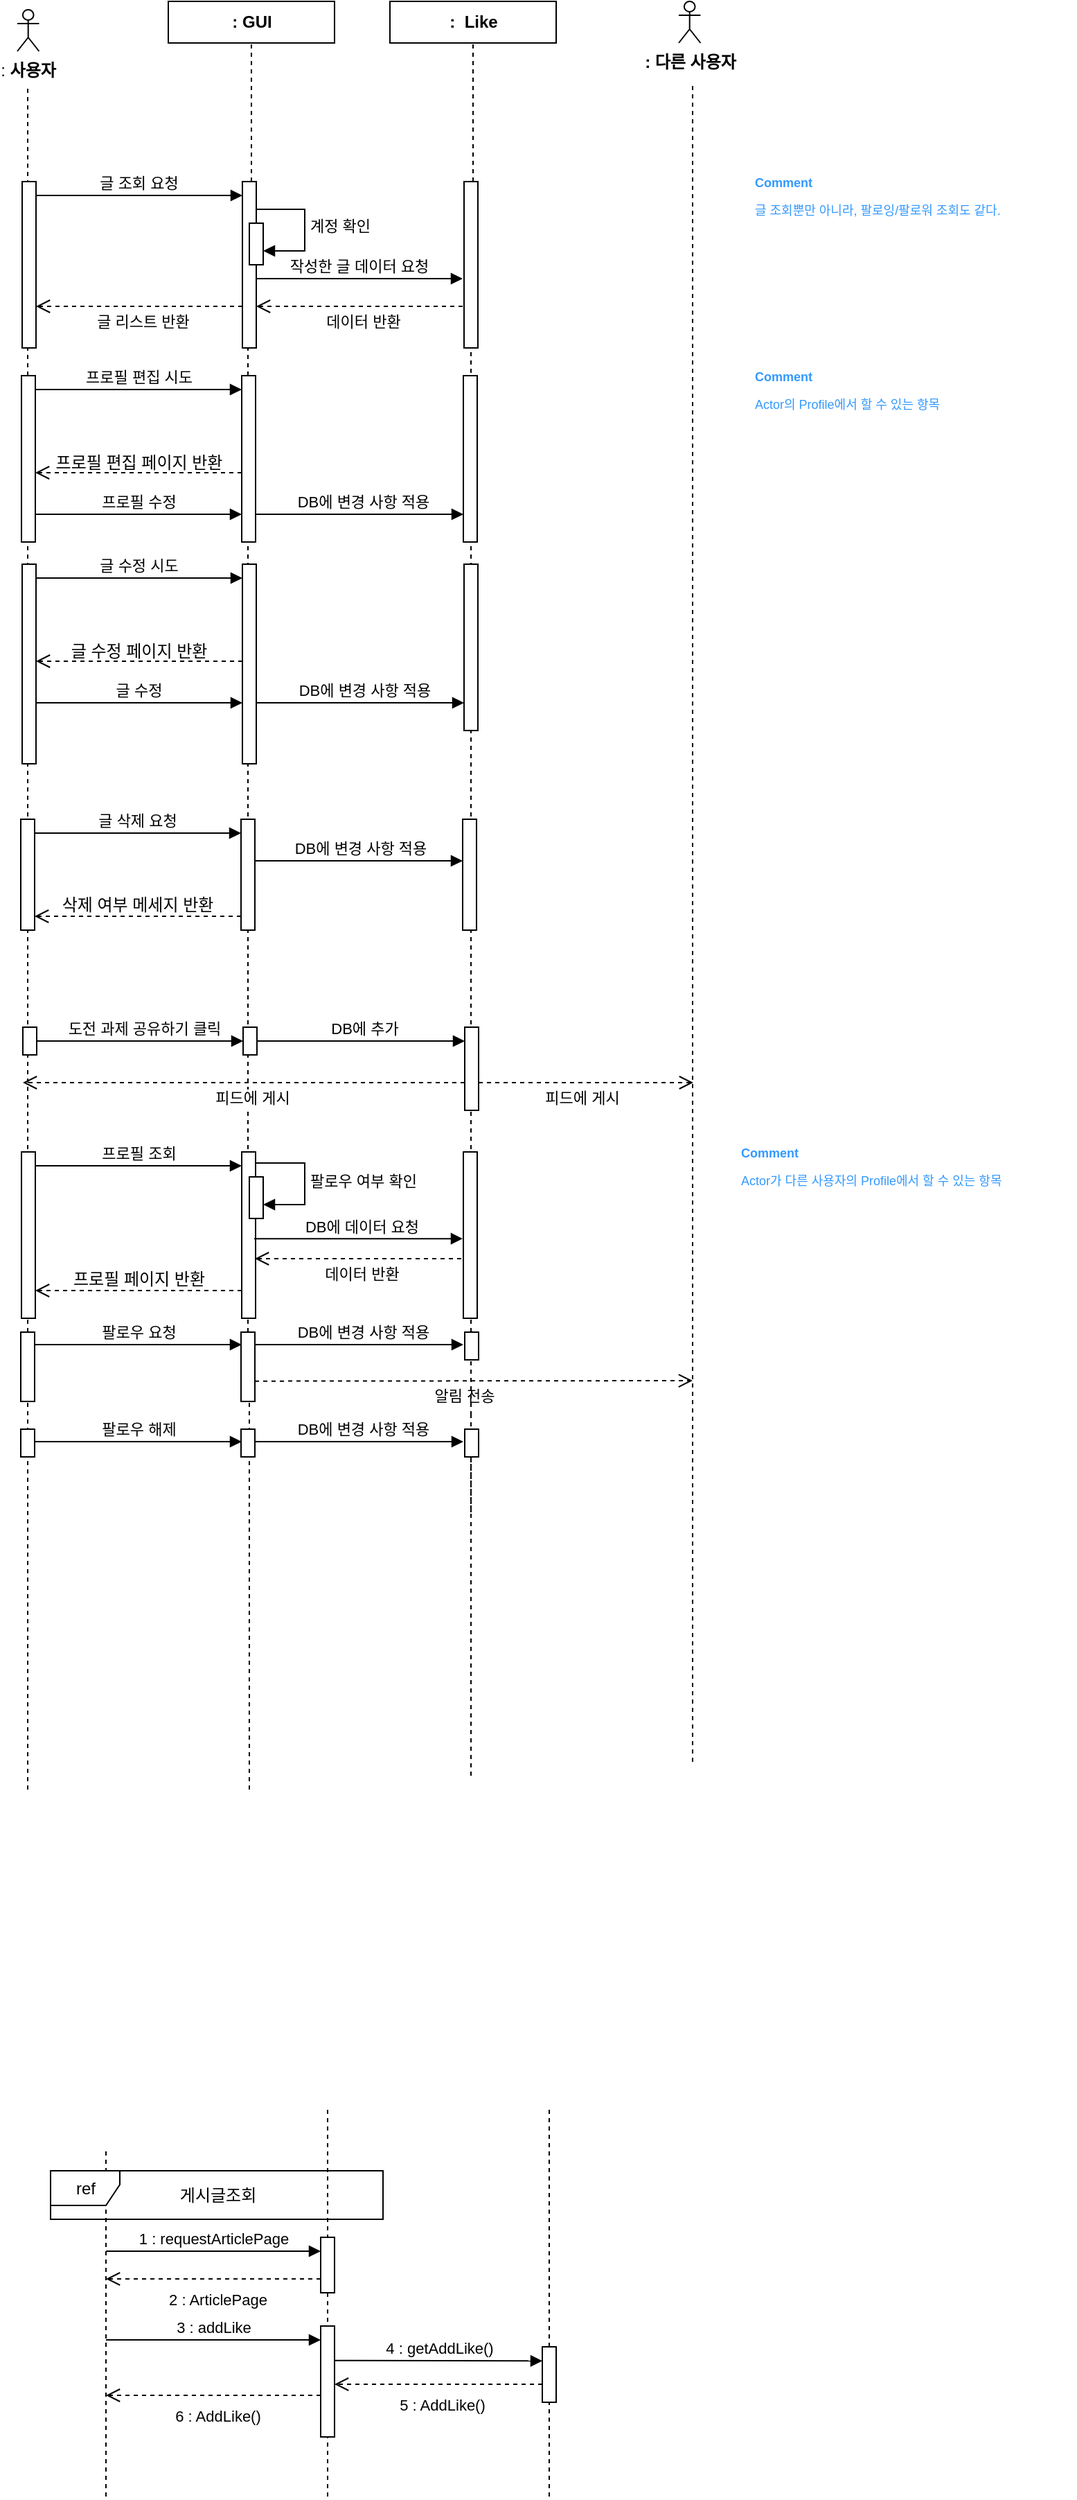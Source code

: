 <mxfile version="21.3.0" type="github" pages="31">
  <diagram name="프로필조회의 복사본" id="K8x-AdxiXGmGLrnCkDOz">
    <mxGraphModel dx="1050" dy="541" grid="1" gridSize="10" guides="1" tooltips="1" connect="1" arrows="1" fold="1" page="1" pageScale="1" pageWidth="827" pageHeight="1169" math="0" shadow="0">
      <root>
        <mxCell id="j7tvBN8eUK7l3GQ3TN2l-0" />
        <mxCell id="j7tvBN8eUK7l3GQ3TN2l-1" parent="j7tvBN8eUK7l3GQ3TN2l-0" />
        <mxCell id="j7tvBN8eUK7l3GQ3TN2l-2" value="" style="endArrow=none;dashed=1;html=1;rounded=0;" parent="j7tvBN8eUK7l3GQ3TN2l-1" source="j7tvBN8eUK7l3GQ3TN2l-63" edge="1">
          <mxGeometry width="50" height="50" relative="1" as="geometry">
            <mxPoint x="40" y="1400" as="sourcePoint" />
            <mxPoint x="40" y="170" as="targetPoint" />
          </mxGeometry>
        </mxCell>
        <mxCell id="j7tvBN8eUK7l3GQ3TN2l-3" value="" style="endArrow=none;dashed=1;html=1;rounded=0;entryX=0.5;entryY=1;entryDx=0;entryDy=0;" parent="j7tvBN8eUK7l3GQ3TN2l-1" source="j7tvBN8eUK7l3GQ3TN2l-7" target="j7tvBN8eUK7l3GQ3TN2l-93" edge="1">
          <mxGeometry width="50" height="50" relative="1" as="geometry">
            <mxPoint x="200" y="440" as="sourcePoint" />
            <mxPoint x="200" y="170" as="targetPoint" />
          </mxGeometry>
        </mxCell>
        <mxCell id="j7tvBN8eUK7l3GQ3TN2l-4" value="" style="endArrow=none;dashed=1;html=1;rounded=0;entryX=0.5;entryY=1;entryDx=0;entryDy=0;" parent="j7tvBN8eUK7l3GQ3TN2l-1" source="j7tvBN8eUK7l3GQ3TN2l-13" target="j7tvBN8eUK7l3GQ3TN2l-94" edge="1">
          <mxGeometry width="50" height="50" relative="1" as="geometry">
            <mxPoint x="360" y="640" as="sourcePoint" />
            <mxPoint x="359.5" y="170" as="targetPoint" />
          </mxGeometry>
        </mxCell>
        <mxCell id="j7tvBN8eUK7l3GQ3TN2l-5" value="글 조회 요청" style="html=1;verticalAlign=bottom;endArrow=block;edgeStyle=elbowEdgeStyle;elbow=vertical;curved=0;rounded=0;" parent="j7tvBN8eUK7l3GQ3TN2l-1" source="j7tvBN8eUK7l3GQ3TN2l-8" target="j7tvBN8eUK7l3GQ3TN2l-7" edge="1">
          <mxGeometry x="-0.007" relative="1" as="geometry">
            <mxPoint x="40" y="240" as="sourcePoint" />
            <Array as="points">
              <mxPoint x="120" y="250" />
            </Array>
            <mxPoint as="offset" />
          </mxGeometry>
        </mxCell>
        <mxCell id="j7tvBN8eUK7l3GQ3TN2l-6" value="" style="endArrow=none;dashed=1;html=1;rounded=0;" parent="j7tvBN8eUK7l3GQ3TN2l-1" source="j7tvBN8eUK7l3GQ3TN2l-65" target="j7tvBN8eUK7l3GQ3TN2l-7" edge="1">
          <mxGeometry width="50" height="50" relative="1" as="geometry">
            <mxPoint x="200" y="1400" as="sourcePoint" />
            <mxPoint x="200" y="170" as="targetPoint" />
          </mxGeometry>
        </mxCell>
        <mxCell id="j7tvBN8eUK7l3GQ3TN2l-7" value="" style="html=1;points=[];perimeter=orthogonalPerimeter;outlineConnect=0;targetShapes=umlLifeline;portConstraint=eastwest;newEdgeStyle={&quot;edgeStyle&quot;:&quot;elbowEdgeStyle&quot;,&quot;elbow&quot;:&quot;vertical&quot;,&quot;curved&quot;:0,&quot;rounded&quot;:0};" parent="j7tvBN8eUK7l3GQ3TN2l-1" vertex="1">
          <mxGeometry x="195" y="240" width="10" height="120" as="geometry" />
        </mxCell>
        <mxCell id="j7tvBN8eUK7l3GQ3TN2l-8" value="" style="html=1;points=[];perimeter=orthogonalPerimeter;outlineConnect=0;targetShapes=umlLifeline;portConstraint=eastwest;newEdgeStyle={&quot;edgeStyle&quot;:&quot;elbowEdgeStyle&quot;,&quot;elbow&quot;:&quot;vertical&quot;,&quot;curved&quot;:0,&quot;rounded&quot;:0};" parent="j7tvBN8eUK7l3GQ3TN2l-1" vertex="1">
          <mxGeometry x="36" y="240" width="10" height="120" as="geometry" />
        </mxCell>
        <mxCell id="j7tvBN8eUK7l3GQ3TN2l-9" value="글 리스트 반환" style="html=1;verticalAlign=bottom;endArrow=open;dashed=1;endSize=8;edgeStyle=elbowEdgeStyle;elbow=vertical;curved=0;rounded=0;" parent="j7tvBN8eUK7l3GQ3TN2l-1" source="j7tvBN8eUK7l3GQ3TN2l-7" target="j7tvBN8eUK7l3GQ3TN2l-8" edge="1">
          <mxGeometry x="-0.033" y="20" relative="1" as="geometry">
            <mxPoint x="46" y="310" as="targetPoint" />
            <Array as="points">
              <mxPoint x="121" y="330" />
            </Array>
            <mxPoint as="offset" />
            <mxPoint x="191" y="310.143" as="sourcePoint" />
          </mxGeometry>
        </mxCell>
        <mxCell id="j7tvBN8eUK7l3GQ3TN2l-10" value="" style="html=1;points=[];perimeter=orthogonalPerimeter;outlineConnect=0;targetShapes=umlLifeline;portConstraint=eastwest;newEdgeStyle={&quot;edgeStyle&quot;:&quot;elbowEdgeStyle&quot;,&quot;elbow&quot;:&quot;vertical&quot;,&quot;curved&quot;:0,&quot;rounded&quot;:0};" parent="j7tvBN8eUK7l3GQ3TN2l-1" vertex="1">
          <mxGeometry x="200" y="270" width="10" height="30" as="geometry" />
        </mxCell>
        <mxCell id="j7tvBN8eUK7l3GQ3TN2l-11" value="계정 확인" style="html=1;align=left;spacingLeft=2;endArrow=block;rounded=0;edgeStyle=orthogonalEdgeStyle;curved=0;rounded=0;exitX=1;exitY=0.167;exitDx=0;exitDy=0;exitPerimeter=0;" parent="j7tvBN8eUK7l3GQ3TN2l-1" source="j7tvBN8eUK7l3GQ3TN2l-7" target="j7tvBN8eUK7l3GQ3TN2l-10" edge="1">
          <mxGeometry relative="1" as="geometry">
            <mxPoint x="210" y="260" as="sourcePoint" />
            <Array as="points">
              <mxPoint x="240" y="260" />
              <mxPoint x="240" y="290" />
            </Array>
          </mxGeometry>
        </mxCell>
        <mxCell id="j7tvBN8eUK7l3GQ3TN2l-12" value="" style="endArrow=none;dashed=1;html=1;rounded=0;" parent="j7tvBN8eUK7l3GQ3TN2l-1" target="j7tvBN8eUK7l3GQ3TN2l-13" edge="1">
          <mxGeometry width="50" height="50" relative="1" as="geometry">
            <mxPoint x="360" y="420" as="sourcePoint" />
            <mxPoint x="359.5" y="170" as="targetPoint" />
          </mxGeometry>
        </mxCell>
        <mxCell id="j7tvBN8eUK7l3GQ3TN2l-13" value="" style="html=1;points=[];perimeter=orthogonalPerimeter;outlineConnect=0;targetShapes=umlLifeline;portConstraint=eastwest;newEdgeStyle={&quot;edgeStyle&quot;:&quot;elbowEdgeStyle&quot;,&quot;elbow&quot;:&quot;vertical&quot;,&quot;curved&quot;:0,&quot;rounded&quot;:0};" parent="j7tvBN8eUK7l3GQ3TN2l-1" vertex="1">
          <mxGeometry x="355" y="240" width="10" height="120" as="geometry" />
        </mxCell>
        <mxCell id="j7tvBN8eUK7l3GQ3TN2l-14" value="" style="endArrow=none;dashed=1;html=1;rounded=0;" parent="j7tvBN8eUK7l3GQ3TN2l-1" source="j7tvBN8eUK7l3GQ3TN2l-70" edge="1">
          <mxGeometry width="50" height="50" relative="1" as="geometry">
            <mxPoint x="360" y="1130" as="sourcePoint" />
            <mxPoint x="360" y="420" as="targetPoint" />
          </mxGeometry>
        </mxCell>
        <mxCell id="j7tvBN8eUK7l3GQ3TN2l-15" value="작성한 글 데이터 요청" style="html=1;verticalAlign=bottom;endArrow=block;edgeStyle=elbowEdgeStyle;elbow=vertical;curved=0;rounded=0;" parent="j7tvBN8eUK7l3GQ3TN2l-1" edge="1">
          <mxGeometry x="-0.007" relative="1" as="geometry">
            <mxPoint x="205" y="310" as="sourcePoint" />
            <Array as="points">
              <mxPoint x="279" y="310" />
            </Array>
            <mxPoint as="offset" />
            <mxPoint x="354" y="310" as="targetPoint" />
          </mxGeometry>
        </mxCell>
        <mxCell id="j7tvBN8eUK7l3GQ3TN2l-16" value="데이터 반환" style="html=1;verticalAlign=bottom;endArrow=open;dashed=1;endSize=8;edgeStyle=elbowEdgeStyle;elbow=vertical;curved=0;rounded=0;" parent="j7tvBN8eUK7l3GQ3TN2l-1" edge="1">
          <mxGeometry x="-0.033" y="20" relative="1" as="geometry">
            <mxPoint x="205" y="330" as="targetPoint" />
            <Array as="points">
              <mxPoint x="280" y="330" />
            </Array>
            <mxPoint as="offset" />
            <mxPoint x="354" y="330" as="sourcePoint" />
          </mxGeometry>
        </mxCell>
        <mxCell id="j7tvBN8eUK7l3GQ3TN2l-17" value="글 수정 시도" style="html=1;verticalAlign=bottom;endArrow=block;edgeStyle=elbowEdgeStyle;elbow=vertical;curved=0;rounded=0;" parent="j7tvBN8eUK7l3GQ3TN2l-1" source="j7tvBN8eUK7l3GQ3TN2l-19" target="j7tvBN8eUK7l3GQ3TN2l-18" edge="1">
          <mxGeometry x="-0.007" relative="1" as="geometry">
            <mxPoint x="40" y="516" as="sourcePoint" />
            <Array as="points">
              <mxPoint x="120" y="526" />
            </Array>
            <mxPoint as="offset" />
          </mxGeometry>
        </mxCell>
        <mxCell id="j7tvBN8eUK7l3GQ3TN2l-18" value="" style="html=1;points=[];perimeter=orthogonalPerimeter;outlineConnect=0;targetShapes=umlLifeline;portConstraint=eastwest;newEdgeStyle={&quot;edgeStyle&quot;:&quot;elbowEdgeStyle&quot;,&quot;elbow&quot;:&quot;vertical&quot;,&quot;curved&quot;:0,&quot;rounded&quot;:0};" parent="j7tvBN8eUK7l3GQ3TN2l-1" vertex="1">
          <mxGeometry x="195" y="516" width="10" height="144" as="geometry" />
        </mxCell>
        <mxCell id="j7tvBN8eUK7l3GQ3TN2l-19" value="" style="html=1;points=[];perimeter=orthogonalPerimeter;outlineConnect=0;targetShapes=umlLifeline;portConstraint=eastwest;newEdgeStyle={&quot;edgeStyle&quot;:&quot;elbowEdgeStyle&quot;,&quot;elbow&quot;:&quot;vertical&quot;,&quot;curved&quot;:0,&quot;rounded&quot;:0};" parent="j7tvBN8eUK7l3GQ3TN2l-1" vertex="1">
          <mxGeometry x="36" y="516" width="10" height="144" as="geometry" />
        </mxCell>
        <mxCell id="j7tvBN8eUK7l3GQ3TN2l-20" value="" style="html=1;verticalAlign=bottom;endArrow=open;dashed=1;endSize=8;edgeStyle=elbowEdgeStyle;elbow=vertical;curved=0;rounded=0;" parent="j7tvBN8eUK7l3GQ3TN2l-1" source="j7tvBN8eUK7l3GQ3TN2l-18" target="j7tvBN8eUK7l3GQ3TN2l-19" edge="1">
          <mxGeometry x="-0.033" y="20" relative="1" as="geometry">
            <mxPoint x="46" y="586" as="targetPoint" />
            <Array as="points">
              <mxPoint x="120" y="586" />
            </Array>
            <mxPoint as="offset" />
            <mxPoint x="191" y="586.143" as="sourcePoint" />
          </mxGeometry>
        </mxCell>
        <mxCell id="j7tvBN8eUK7l3GQ3TN2l-21" value="" style="html=1;points=[];perimeter=orthogonalPerimeter;outlineConnect=0;targetShapes=umlLifeline;portConstraint=eastwest;newEdgeStyle={&quot;edgeStyle&quot;:&quot;elbowEdgeStyle&quot;,&quot;elbow&quot;:&quot;vertical&quot;,&quot;curved&quot;:0,&quot;rounded&quot;:0};" parent="j7tvBN8eUK7l3GQ3TN2l-1" vertex="1">
          <mxGeometry x="355" y="516" width="10" height="120" as="geometry" />
        </mxCell>
        <mxCell id="j7tvBN8eUK7l3GQ3TN2l-22" value="글 수정 페이지 반환" style="text;html=1;align=center;verticalAlign=middle;resizable=0;points=[];autosize=1;strokeColor=none;fillColor=none;" parent="j7tvBN8eUK7l3GQ3TN2l-1" vertex="1">
          <mxGeometry x="55" y="564" width="130" height="30" as="geometry" />
        </mxCell>
        <mxCell id="j7tvBN8eUK7l3GQ3TN2l-23" value="글 수정" style="html=1;verticalAlign=bottom;endArrow=block;edgeStyle=elbowEdgeStyle;elbow=vertical;curved=0;rounded=0;" parent="j7tvBN8eUK7l3GQ3TN2l-1" edge="1">
          <mxGeometry x="-0.007" relative="1" as="geometry">
            <mxPoint x="46" y="616" as="sourcePoint" />
            <Array as="points">
              <mxPoint x="120" y="616" />
            </Array>
            <mxPoint as="offset" />
            <mxPoint x="195" y="616" as="targetPoint" />
          </mxGeometry>
        </mxCell>
        <mxCell id="j7tvBN8eUK7l3GQ3TN2l-24" value="DB에 변경 사항 적용" style="html=1;verticalAlign=bottom;endArrow=block;edgeStyle=elbowEdgeStyle;elbow=vertical;curved=0;rounded=0;" parent="j7tvBN8eUK7l3GQ3TN2l-1" edge="1">
          <mxGeometry x="0.032" relative="1" as="geometry">
            <mxPoint x="205" y="616" as="sourcePoint" />
            <Array as="points">
              <mxPoint x="290" y="616" />
            </Array>
            <mxPoint as="offset" />
            <mxPoint x="355" y="616" as="targetPoint" />
          </mxGeometry>
        </mxCell>
        <mxCell id="j7tvBN8eUK7l3GQ3TN2l-25" value="프로필 편집 시도" style="html=1;verticalAlign=bottom;endArrow=block;edgeStyle=elbowEdgeStyle;elbow=vertical;curved=0;rounded=0;" parent="j7tvBN8eUK7l3GQ3TN2l-1" source="j7tvBN8eUK7l3GQ3TN2l-27" target="j7tvBN8eUK7l3GQ3TN2l-26" edge="1">
          <mxGeometry x="-0.007" relative="1" as="geometry">
            <mxPoint x="39.5" y="380" as="sourcePoint" />
            <Array as="points">
              <mxPoint x="119.5" y="390" />
            </Array>
            <mxPoint as="offset" />
          </mxGeometry>
        </mxCell>
        <mxCell id="j7tvBN8eUK7l3GQ3TN2l-26" value="" style="html=1;points=[];perimeter=orthogonalPerimeter;outlineConnect=0;targetShapes=umlLifeline;portConstraint=eastwest;newEdgeStyle={&quot;edgeStyle&quot;:&quot;elbowEdgeStyle&quot;,&quot;elbow&quot;:&quot;vertical&quot;,&quot;curved&quot;:0,&quot;rounded&quot;:0};" parent="j7tvBN8eUK7l3GQ3TN2l-1" vertex="1">
          <mxGeometry x="194.5" y="380" width="10" height="120" as="geometry" />
        </mxCell>
        <mxCell id="j7tvBN8eUK7l3GQ3TN2l-27" value="" style="html=1;points=[];perimeter=orthogonalPerimeter;outlineConnect=0;targetShapes=umlLifeline;portConstraint=eastwest;newEdgeStyle={&quot;edgeStyle&quot;:&quot;elbowEdgeStyle&quot;,&quot;elbow&quot;:&quot;vertical&quot;,&quot;curved&quot;:0,&quot;rounded&quot;:0};" parent="j7tvBN8eUK7l3GQ3TN2l-1" vertex="1">
          <mxGeometry x="35.5" y="380" width="10" height="120" as="geometry" />
        </mxCell>
        <mxCell id="j7tvBN8eUK7l3GQ3TN2l-28" value="" style="html=1;verticalAlign=bottom;endArrow=open;dashed=1;endSize=8;edgeStyle=elbowEdgeStyle;elbow=vertical;curved=0;rounded=0;" parent="j7tvBN8eUK7l3GQ3TN2l-1" source="j7tvBN8eUK7l3GQ3TN2l-26" target="j7tvBN8eUK7l3GQ3TN2l-27" edge="1">
          <mxGeometry x="-0.033" y="20" relative="1" as="geometry">
            <mxPoint x="45.5" y="450" as="targetPoint" />
            <Array as="points">
              <mxPoint x="119.5" y="450" />
            </Array>
            <mxPoint as="offset" />
            <mxPoint x="190.5" y="450.143" as="sourcePoint" />
          </mxGeometry>
        </mxCell>
        <mxCell id="j7tvBN8eUK7l3GQ3TN2l-29" value="" style="html=1;points=[];perimeter=orthogonalPerimeter;outlineConnect=0;targetShapes=umlLifeline;portConstraint=eastwest;newEdgeStyle={&quot;edgeStyle&quot;:&quot;elbowEdgeStyle&quot;,&quot;elbow&quot;:&quot;vertical&quot;,&quot;curved&quot;:0,&quot;rounded&quot;:0};" parent="j7tvBN8eUK7l3GQ3TN2l-1" vertex="1">
          <mxGeometry x="354.5" y="380" width="10" height="120" as="geometry" />
        </mxCell>
        <mxCell id="j7tvBN8eUK7l3GQ3TN2l-30" value="프로필 편집 페이지 반환" style="text;html=1;align=center;verticalAlign=middle;resizable=0;points=[];autosize=1;strokeColor=none;fillColor=none;" parent="j7tvBN8eUK7l3GQ3TN2l-1" vertex="1">
          <mxGeometry x="44.5" y="428" width="150" height="30" as="geometry" />
        </mxCell>
        <mxCell id="j7tvBN8eUK7l3GQ3TN2l-31" value="프로필 수정" style="html=1;verticalAlign=bottom;endArrow=block;edgeStyle=elbowEdgeStyle;elbow=vertical;curved=0;rounded=0;" parent="j7tvBN8eUK7l3GQ3TN2l-1" edge="1">
          <mxGeometry x="-0.007" relative="1" as="geometry">
            <mxPoint x="45.5" y="480" as="sourcePoint" />
            <Array as="points">
              <mxPoint x="119.5" y="480" />
            </Array>
            <mxPoint as="offset" />
            <mxPoint x="194.5" y="480" as="targetPoint" />
          </mxGeometry>
        </mxCell>
        <mxCell id="j7tvBN8eUK7l3GQ3TN2l-32" value="DB에 변경 사항 적용" style="html=1;verticalAlign=bottom;endArrow=block;edgeStyle=elbowEdgeStyle;elbow=vertical;curved=0;rounded=0;" parent="j7tvBN8eUK7l3GQ3TN2l-1" edge="1">
          <mxGeometry x="0.032" relative="1" as="geometry">
            <mxPoint x="204.5" y="480" as="sourcePoint" />
            <Array as="points">
              <mxPoint x="289.5" y="480" />
            </Array>
            <mxPoint as="offset" />
            <mxPoint x="354.5" y="480" as="targetPoint" />
          </mxGeometry>
        </mxCell>
        <mxCell id="j7tvBN8eUK7l3GQ3TN2l-33" value="글 삭제 요청" style="html=1;verticalAlign=bottom;endArrow=block;edgeStyle=elbowEdgeStyle;elbow=vertical;curved=0;rounded=0;" parent="j7tvBN8eUK7l3GQ3TN2l-1" source="j7tvBN8eUK7l3GQ3TN2l-35" target="j7tvBN8eUK7l3GQ3TN2l-34" edge="1">
          <mxGeometry x="-0.007" relative="1" as="geometry">
            <mxPoint x="39" y="700" as="sourcePoint" />
            <Array as="points">
              <mxPoint x="119" y="710" />
            </Array>
            <mxPoint as="offset" />
          </mxGeometry>
        </mxCell>
        <mxCell id="j7tvBN8eUK7l3GQ3TN2l-34" value="" style="html=1;points=[];perimeter=orthogonalPerimeter;outlineConnect=0;targetShapes=umlLifeline;portConstraint=eastwest;newEdgeStyle={&quot;edgeStyle&quot;:&quot;elbowEdgeStyle&quot;,&quot;elbow&quot;:&quot;vertical&quot;,&quot;curved&quot;:0,&quot;rounded&quot;:0};" parent="j7tvBN8eUK7l3GQ3TN2l-1" vertex="1">
          <mxGeometry x="194" y="700" width="10" height="80" as="geometry" />
        </mxCell>
        <mxCell id="j7tvBN8eUK7l3GQ3TN2l-35" value="" style="html=1;points=[];perimeter=orthogonalPerimeter;outlineConnect=0;targetShapes=umlLifeline;portConstraint=eastwest;newEdgeStyle={&quot;edgeStyle&quot;:&quot;elbowEdgeStyle&quot;,&quot;elbow&quot;:&quot;vertical&quot;,&quot;curved&quot;:0,&quot;rounded&quot;:0};" parent="j7tvBN8eUK7l3GQ3TN2l-1" vertex="1">
          <mxGeometry x="35" y="700" width="10" height="80" as="geometry" />
        </mxCell>
        <mxCell id="j7tvBN8eUK7l3GQ3TN2l-36" value="" style="html=1;verticalAlign=bottom;endArrow=open;dashed=1;endSize=8;edgeStyle=elbowEdgeStyle;elbow=vertical;curved=0;rounded=0;" parent="j7tvBN8eUK7l3GQ3TN2l-1" source="j7tvBN8eUK7l3GQ3TN2l-34" target="j7tvBN8eUK7l3GQ3TN2l-35" edge="1">
          <mxGeometry x="-0.033" y="20" relative="1" as="geometry">
            <mxPoint x="45" y="770" as="targetPoint" />
            <Array as="points">
              <mxPoint x="119" y="770" />
            </Array>
            <mxPoint as="offset" />
            <mxPoint x="190" y="770.143" as="sourcePoint" />
          </mxGeometry>
        </mxCell>
        <mxCell id="j7tvBN8eUK7l3GQ3TN2l-37" value="" style="html=1;points=[];perimeter=orthogonalPerimeter;outlineConnect=0;targetShapes=umlLifeline;portConstraint=eastwest;newEdgeStyle={&quot;edgeStyle&quot;:&quot;elbowEdgeStyle&quot;,&quot;elbow&quot;:&quot;vertical&quot;,&quot;curved&quot;:0,&quot;rounded&quot;:0};" parent="j7tvBN8eUK7l3GQ3TN2l-1" vertex="1">
          <mxGeometry x="354" y="700" width="10" height="80" as="geometry" />
        </mxCell>
        <mxCell id="j7tvBN8eUK7l3GQ3TN2l-38" value="삭제 여부 메세지 반환" style="text;html=1;align=center;verticalAlign=middle;resizable=0;points=[];autosize=1;strokeColor=none;fillColor=none;" parent="j7tvBN8eUK7l3GQ3TN2l-1" vertex="1">
          <mxGeometry x="49" y="747" width="140" height="30" as="geometry" />
        </mxCell>
        <mxCell id="j7tvBN8eUK7l3GQ3TN2l-39" value="DB에 변경 사항 적용" style="html=1;verticalAlign=bottom;endArrow=block;edgeStyle=elbowEdgeStyle;elbow=vertical;curved=0;rounded=0;" parent="j7tvBN8eUK7l3GQ3TN2l-1" source="j7tvBN8eUK7l3GQ3TN2l-34" target="j7tvBN8eUK7l3GQ3TN2l-37" edge="1">
          <mxGeometry x="0.013" relative="1" as="geometry">
            <mxPoint x="210" y="800" as="sourcePoint" />
            <Array as="points">
              <mxPoint x="280" y="730" />
            </Array>
            <mxPoint as="offset" />
            <mxPoint x="354" y="800" as="targetPoint" />
          </mxGeometry>
        </mxCell>
        <mxCell id="j7tvBN8eUK7l3GQ3TN2l-40" value="&lt;h1 style=&quot;font-size: 9px;&quot;&gt;&lt;font color=&quot;#3399ff&quot; style=&quot;font-size: 9px;&quot;&gt;Comment&lt;/font&gt;&lt;/h1&gt;&lt;p style=&quot;font-size: 9px;&quot;&gt;&lt;font color=&quot;#3399ff&quot; style=&quot;font-size: 9px;&quot;&gt;글 조회뿐만 아니라,&amp;nbsp;&lt;/font&gt;&lt;span style=&quot;color: rgb(51, 153, 255); background-color: initial;&quot;&gt;팔로잉/팔로워 조회도 같다.&lt;/span&gt;&lt;/p&gt;" style="text;html=1;strokeColor=none;fillColor=none;spacing=5;spacingTop=-20;whiteSpace=wrap;overflow=hidden;rounded=0;" parent="j7tvBN8eUK7l3GQ3TN2l-1" vertex="1">
          <mxGeometry x="560" y="240" width="236" height="40" as="geometry" />
        </mxCell>
        <mxCell id="j7tvBN8eUK7l3GQ3TN2l-41" value="도전 과제 공유하기 클릭" style="html=1;verticalAlign=bottom;endArrow=block;edgeStyle=elbowEdgeStyle;elbow=vertical;curved=0;rounded=0;" parent="j7tvBN8eUK7l3GQ3TN2l-1" source="j7tvBN8eUK7l3GQ3TN2l-43" target="j7tvBN8eUK7l3GQ3TN2l-42" edge="1">
          <mxGeometry x="0.032" relative="1" as="geometry">
            <mxPoint x="40.5" y="850" as="sourcePoint" />
            <Array as="points">
              <mxPoint x="120.5" y="860" />
            </Array>
            <mxPoint as="offset" />
          </mxGeometry>
        </mxCell>
        <mxCell id="j7tvBN8eUK7l3GQ3TN2l-42" value="" style="html=1;points=[];perimeter=orthogonalPerimeter;outlineConnect=0;targetShapes=umlLifeline;portConstraint=eastwest;newEdgeStyle={&quot;edgeStyle&quot;:&quot;elbowEdgeStyle&quot;,&quot;elbow&quot;:&quot;vertical&quot;,&quot;curved&quot;:0,&quot;rounded&quot;:0};" parent="j7tvBN8eUK7l3GQ3TN2l-1" vertex="1">
          <mxGeometry x="195.5" y="850" width="10" height="20" as="geometry" />
        </mxCell>
        <mxCell id="j7tvBN8eUK7l3GQ3TN2l-43" value="" style="html=1;points=[];perimeter=orthogonalPerimeter;outlineConnect=0;targetShapes=umlLifeline;portConstraint=eastwest;newEdgeStyle={&quot;edgeStyle&quot;:&quot;elbowEdgeStyle&quot;,&quot;elbow&quot;:&quot;vertical&quot;,&quot;curved&quot;:0,&quot;rounded&quot;:0};" parent="j7tvBN8eUK7l3GQ3TN2l-1" vertex="1">
          <mxGeometry x="36.5" y="850" width="10" height="20" as="geometry" />
        </mxCell>
        <mxCell id="j7tvBN8eUK7l3GQ3TN2l-44" value="DB에 추가" style="html=1;verticalAlign=bottom;endArrow=block;edgeStyle=elbowEdgeStyle;elbow=vertical;curved=0;rounded=0;" parent="j7tvBN8eUK7l3GQ3TN2l-1" target="j7tvBN8eUK7l3GQ3TN2l-45" edge="1">
          <mxGeometry x="0.032" relative="1" as="geometry">
            <mxPoint x="205.5" y="860" as="sourcePoint" />
            <Array as="points">
              <mxPoint x="290.5" y="860" />
            </Array>
            <mxPoint as="offset" />
          </mxGeometry>
        </mxCell>
        <mxCell id="j7tvBN8eUK7l3GQ3TN2l-45" value="" style="html=1;points=[];perimeter=orthogonalPerimeter;outlineConnect=0;targetShapes=umlLifeline;portConstraint=eastwest;newEdgeStyle={&quot;edgeStyle&quot;:&quot;elbowEdgeStyle&quot;,&quot;elbow&quot;:&quot;vertical&quot;,&quot;curved&quot;:0,&quot;rounded&quot;:0};" parent="j7tvBN8eUK7l3GQ3TN2l-1" vertex="1">
          <mxGeometry x="355.5" y="850" width="10" height="60" as="geometry" />
        </mxCell>
        <mxCell id="j7tvBN8eUK7l3GQ3TN2l-46" value="피드에 게시" style="html=1;verticalAlign=bottom;endArrow=open;dashed=1;endSize=8;edgeStyle=elbowEdgeStyle;elbow=vertical;curved=0;rounded=0;" parent="j7tvBN8eUK7l3GQ3TN2l-1" source="j7tvBN8eUK7l3GQ3TN2l-45" edge="1">
          <mxGeometry x="-0.033" y="20" relative="1" as="geometry">
            <mxPoint x="36.5" y="890" as="targetPoint" />
            <Array as="points">
              <mxPoint x="41.5" y="890" />
            </Array>
            <mxPoint as="offset" />
            <mxPoint x="350.5" y="890" as="sourcePoint" />
          </mxGeometry>
        </mxCell>
        <mxCell id="j7tvBN8eUK7l3GQ3TN2l-47" value="피드에 게시" style="html=1;verticalAlign=bottom;endArrow=open;dashed=1;endSize=8;edgeStyle=elbowEdgeStyle;elbow=vertical;curved=0;rounded=0;" parent="j7tvBN8eUK7l3GQ3TN2l-1" source="j7tvBN8eUK7l3GQ3TN2l-45" edge="1">
          <mxGeometry x="-0.041" y="-20" relative="1" as="geometry">
            <mxPoint x="520.5" y="890" as="targetPoint" />
            <Array as="points" />
            <mxPoint as="offset" />
            <mxPoint x="370.5" y="930" as="sourcePoint" />
          </mxGeometry>
        </mxCell>
        <mxCell id="j7tvBN8eUK7l3GQ3TN2l-48" value="" style="endArrow=none;dashed=1;html=1;rounded=0;" parent="j7tvBN8eUK7l3GQ3TN2l-1" edge="1">
          <mxGeometry width="50" height="50" relative="1" as="geometry">
            <mxPoint x="520" y="1380" as="sourcePoint" />
            <mxPoint x="520" y="170" as="targetPoint" />
          </mxGeometry>
        </mxCell>
        <mxCell id="j7tvBN8eUK7l3GQ3TN2l-49" value="&lt;h1 style=&quot;font-size: 9px;&quot;&gt;&lt;font color=&quot;#3399ff&quot; style=&quot;font-size: 9px;&quot;&gt;Comment&lt;/font&gt;&lt;/h1&gt;&lt;p style=&quot;font-size: 9px;&quot;&gt;&lt;font color=&quot;#3399ff&quot;&gt;Actor의 Profile에서 할 수 있는 항목&lt;/font&gt;&lt;/p&gt;" style="text;html=1;strokeColor=none;fillColor=none;spacing=5;spacingTop=-20;whiteSpace=wrap;overflow=hidden;rounded=0;" parent="j7tvBN8eUK7l3GQ3TN2l-1" vertex="1">
          <mxGeometry x="560" y="380" width="236" height="40" as="geometry" />
        </mxCell>
        <mxCell id="j7tvBN8eUK7l3GQ3TN2l-50" value="프로필 조회" style="html=1;verticalAlign=bottom;endArrow=block;edgeStyle=elbowEdgeStyle;elbow=vertical;curved=0;rounded=0;" parent="j7tvBN8eUK7l3GQ3TN2l-1" source="j7tvBN8eUK7l3GQ3TN2l-52" target="j7tvBN8eUK7l3GQ3TN2l-51" edge="1">
          <mxGeometry x="-0.007" relative="1" as="geometry">
            <mxPoint x="39.5" y="940" as="sourcePoint" />
            <Array as="points">
              <mxPoint x="119.5" y="950" />
            </Array>
            <mxPoint as="offset" />
          </mxGeometry>
        </mxCell>
        <mxCell id="j7tvBN8eUK7l3GQ3TN2l-51" value="" style="html=1;points=[];perimeter=orthogonalPerimeter;outlineConnect=0;targetShapes=umlLifeline;portConstraint=eastwest;newEdgeStyle={&quot;edgeStyle&quot;:&quot;elbowEdgeStyle&quot;,&quot;elbow&quot;:&quot;vertical&quot;,&quot;curved&quot;:0,&quot;rounded&quot;:0};" parent="j7tvBN8eUK7l3GQ3TN2l-1" vertex="1">
          <mxGeometry x="194.5" y="940" width="10" height="120" as="geometry" />
        </mxCell>
        <mxCell id="j7tvBN8eUK7l3GQ3TN2l-52" value="" style="html=1;points=[];perimeter=orthogonalPerimeter;outlineConnect=0;targetShapes=umlLifeline;portConstraint=eastwest;newEdgeStyle={&quot;edgeStyle&quot;:&quot;elbowEdgeStyle&quot;,&quot;elbow&quot;:&quot;vertical&quot;,&quot;curved&quot;:0,&quot;rounded&quot;:0};" parent="j7tvBN8eUK7l3GQ3TN2l-1" vertex="1">
          <mxGeometry x="35.5" y="940" width="10" height="120" as="geometry" />
        </mxCell>
        <mxCell id="j7tvBN8eUK7l3GQ3TN2l-53" value="" style="html=1;verticalAlign=bottom;endArrow=open;dashed=1;endSize=8;edgeStyle=elbowEdgeStyle;elbow=vertical;curved=0;rounded=0;" parent="j7tvBN8eUK7l3GQ3TN2l-1" edge="1">
          <mxGeometry x="-0.033" y="20" relative="1" as="geometry">
            <mxPoint x="45.5" y="1040" as="targetPoint" />
            <Array as="points">
              <mxPoint x="119.5" y="1040" />
            </Array>
            <mxPoint as="offset" />
            <mxPoint x="194.5" y="1040" as="sourcePoint" />
          </mxGeometry>
        </mxCell>
        <mxCell id="j7tvBN8eUK7l3GQ3TN2l-54" value="" style="html=1;points=[];perimeter=orthogonalPerimeter;outlineConnect=0;targetShapes=umlLifeline;portConstraint=eastwest;newEdgeStyle={&quot;edgeStyle&quot;:&quot;elbowEdgeStyle&quot;,&quot;elbow&quot;:&quot;vertical&quot;,&quot;curved&quot;:0,&quot;rounded&quot;:0};" parent="j7tvBN8eUK7l3GQ3TN2l-1" vertex="1">
          <mxGeometry x="354.5" y="940" width="10" height="120" as="geometry" />
        </mxCell>
        <mxCell id="j7tvBN8eUK7l3GQ3TN2l-55" value="프로필 페이지 반환" style="text;html=1;align=center;verticalAlign=middle;resizable=0;points=[];autosize=1;strokeColor=none;fillColor=none;" parent="j7tvBN8eUK7l3GQ3TN2l-1" vertex="1">
          <mxGeometry x="54.5" y="1017" width="130" height="30" as="geometry" />
        </mxCell>
        <mxCell id="j7tvBN8eUK7l3GQ3TN2l-56" value="팔로우 요청" style="html=1;verticalAlign=bottom;endArrow=block;edgeStyle=elbowEdgeStyle;elbow=vertical;curved=0;rounded=0;" parent="j7tvBN8eUK7l3GQ3TN2l-1" edge="1">
          <mxGeometry x="-0.007" relative="1" as="geometry">
            <mxPoint x="45.5" y="1079" as="sourcePoint" />
            <Array as="points">
              <mxPoint x="119.5" y="1079" />
            </Array>
            <mxPoint as="offset" />
            <mxPoint x="194.5" y="1079" as="targetPoint" />
          </mxGeometry>
        </mxCell>
        <mxCell id="j7tvBN8eUK7l3GQ3TN2l-57" value="DB에 변경 사항 적용" style="html=1;verticalAlign=bottom;endArrow=block;edgeStyle=elbowEdgeStyle;elbow=vertical;curved=0;rounded=0;" parent="j7tvBN8eUK7l3GQ3TN2l-1" edge="1">
          <mxGeometry x="0.032" relative="1" as="geometry">
            <mxPoint x="204.5" y="1079" as="sourcePoint" />
            <Array as="points">
              <mxPoint x="289.5" y="1079" />
            </Array>
            <mxPoint as="offset" />
            <mxPoint x="354.5" y="1079" as="targetPoint" />
          </mxGeometry>
        </mxCell>
        <mxCell id="j7tvBN8eUK7l3GQ3TN2l-58" value="DB에 데이터 요청" style="html=1;verticalAlign=bottom;endArrow=block;edgeStyle=elbowEdgeStyle;elbow=vertical;curved=0;rounded=0;" parent="j7tvBN8eUK7l3GQ3TN2l-1" edge="1">
          <mxGeometry x="0.032" relative="1" as="geometry">
            <mxPoint x="203.5" y="1002.58" as="sourcePoint" />
            <Array as="points">
              <mxPoint x="288.5" y="1002.58" />
            </Array>
            <mxPoint as="offset" />
            <mxPoint x="354" y="1002.58" as="targetPoint" />
          </mxGeometry>
        </mxCell>
        <mxCell id="j7tvBN8eUK7l3GQ3TN2l-59" value="" style="html=1;points=[];perimeter=orthogonalPerimeter;outlineConnect=0;targetShapes=umlLifeline;portConstraint=eastwest;newEdgeStyle={&quot;edgeStyle&quot;:&quot;elbowEdgeStyle&quot;,&quot;elbow&quot;:&quot;vertical&quot;,&quot;curved&quot;:0,&quot;rounded&quot;:0};" parent="j7tvBN8eUK7l3GQ3TN2l-1" vertex="1">
          <mxGeometry x="200" y="958" width="10" height="30" as="geometry" />
        </mxCell>
        <mxCell id="j7tvBN8eUK7l3GQ3TN2l-60" value="팔로우 여부 확인" style="html=1;align=left;spacingLeft=2;endArrow=block;rounded=0;edgeStyle=orthogonalEdgeStyle;curved=0;rounded=0;exitX=1;exitY=0.167;exitDx=0;exitDy=0;exitPerimeter=0;" parent="j7tvBN8eUK7l3GQ3TN2l-1" target="j7tvBN8eUK7l3GQ3TN2l-59" edge="1">
          <mxGeometry relative="1" as="geometry">
            <mxPoint x="205" y="948" as="sourcePoint" />
            <Array as="points">
              <mxPoint x="240" y="948" />
              <mxPoint x="240" y="978" />
            </Array>
          </mxGeometry>
        </mxCell>
        <mxCell id="j7tvBN8eUK7l3GQ3TN2l-61" value="데이터 반환" style="html=1;verticalAlign=bottom;endArrow=open;dashed=1;endSize=8;edgeStyle=elbowEdgeStyle;elbow=vertical;curved=0;rounded=0;" parent="j7tvBN8eUK7l3GQ3TN2l-1" edge="1">
          <mxGeometry x="-0.033" y="20" relative="1" as="geometry">
            <mxPoint x="204" y="1017" as="targetPoint" />
            <Array as="points">
              <mxPoint x="279" y="1017" />
            </Array>
            <mxPoint as="offset" />
            <mxPoint x="353" y="1017" as="sourcePoint" />
          </mxGeometry>
        </mxCell>
        <mxCell id="j7tvBN8eUK7l3GQ3TN2l-62" value="" style="endArrow=none;dashed=1;html=1;rounded=0;" parent="j7tvBN8eUK7l3GQ3TN2l-1" target="j7tvBN8eUK7l3GQ3TN2l-63" edge="1">
          <mxGeometry width="50" height="50" relative="1" as="geometry">
            <mxPoint x="40" y="1400" as="sourcePoint" />
            <mxPoint x="40" y="170" as="targetPoint" />
          </mxGeometry>
        </mxCell>
        <mxCell id="j7tvBN8eUK7l3GQ3TN2l-63" value="" style="html=1;points=[];perimeter=orthogonalPerimeter;outlineConnect=0;targetShapes=umlLifeline;portConstraint=eastwest;newEdgeStyle={&quot;edgeStyle&quot;:&quot;elbowEdgeStyle&quot;,&quot;elbow&quot;:&quot;vertical&quot;,&quot;curved&quot;:0,&quot;rounded&quot;:0};" parent="j7tvBN8eUK7l3GQ3TN2l-1" vertex="1">
          <mxGeometry x="35" y="1070" width="10" height="50" as="geometry" />
        </mxCell>
        <mxCell id="j7tvBN8eUK7l3GQ3TN2l-64" value="" style="endArrow=none;dashed=1;html=1;rounded=0;" parent="j7tvBN8eUK7l3GQ3TN2l-1" target="j7tvBN8eUK7l3GQ3TN2l-65" edge="1">
          <mxGeometry width="50" height="50" relative="1" as="geometry">
            <mxPoint x="200" y="1400" as="sourcePoint" />
            <mxPoint x="200" y="360" as="targetPoint" />
          </mxGeometry>
        </mxCell>
        <mxCell id="j7tvBN8eUK7l3GQ3TN2l-65" value="" style="html=1;points=[];perimeter=orthogonalPerimeter;outlineConnect=0;targetShapes=umlLifeline;portConstraint=eastwest;newEdgeStyle={&quot;edgeStyle&quot;:&quot;elbowEdgeStyle&quot;,&quot;elbow&quot;:&quot;vertical&quot;,&quot;curved&quot;:0,&quot;rounded&quot;:0};" parent="j7tvBN8eUK7l3GQ3TN2l-1" vertex="1">
          <mxGeometry x="194" y="1070" width="10" height="50" as="geometry" />
        </mxCell>
        <mxCell id="j7tvBN8eUK7l3GQ3TN2l-66" value="" style="endArrow=none;dashed=1;html=1;rounded=0;" parent="j7tvBN8eUK7l3GQ3TN2l-1" edge="1">
          <mxGeometry width="50" height="50" relative="1" as="geometry">
            <mxPoint x="360" y="1390" as="sourcePoint" />
            <mxPoint x="360" y="1130" as="targetPoint" />
          </mxGeometry>
        </mxCell>
        <mxCell id="j7tvBN8eUK7l3GQ3TN2l-67" value="알림 전송" style="html=1;verticalAlign=bottom;endArrow=open;dashed=1;endSize=8;edgeStyle=elbowEdgeStyle;elbow=vertical;curved=0;rounded=0;" parent="j7tvBN8eUK7l3GQ3TN2l-1" edge="1">
          <mxGeometry x="-0.041" y="-20" relative="1" as="geometry">
            <mxPoint x="520" y="1105" as="targetPoint" />
            <Array as="points" />
            <mxPoint as="offset" />
            <mxPoint x="204" y="1105.333" as="sourcePoint" />
          </mxGeometry>
        </mxCell>
        <mxCell id="j7tvBN8eUK7l3GQ3TN2l-68" value="&lt;h1 style=&quot;font-size: 9px;&quot;&gt;&lt;font color=&quot;#3399ff&quot; style=&quot;font-size: 9px;&quot;&gt;Comment&lt;/font&gt;&lt;/h1&gt;&lt;p style=&quot;font-size: 9px;&quot;&gt;&lt;font color=&quot;#3399ff&quot;&gt;Actor가 다른 사용자의 Profile에서 할 수 있는 항목&lt;/font&gt;&lt;/p&gt;" style="text;html=1;strokeColor=none;fillColor=none;spacing=5;spacingTop=-20;whiteSpace=wrap;overflow=hidden;rounded=0;" parent="j7tvBN8eUK7l3GQ3TN2l-1" vertex="1">
          <mxGeometry x="550" y="940" width="236" height="40" as="geometry" />
        </mxCell>
        <mxCell id="j7tvBN8eUK7l3GQ3TN2l-69" value="" style="endArrow=none;dashed=1;html=1;rounded=0;" parent="j7tvBN8eUK7l3GQ3TN2l-1" target="j7tvBN8eUK7l3GQ3TN2l-70" edge="1">
          <mxGeometry width="50" height="50" relative="1" as="geometry">
            <mxPoint x="360" y="1130" as="sourcePoint" />
            <mxPoint x="360" y="420" as="targetPoint" />
          </mxGeometry>
        </mxCell>
        <mxCell id="j7tvBN8eUK7l3GQ3TN2l-70" value="" style="html=1;points=[];perimeter=orthogonalPerimeter;outlineConnect=0;targetShapes=umlLifeline;portConstraint=eastwest;newEdgeStyle={&quot;edgeStyle&quot;:&quot;elbowEdgeStyle&quot;,&quot;elbow&quot;:&quot;vertical&quot;,&quot;curved&quot;:0,&quot;rounded&quot;:0};" parent="j7tvBN8eUK7l3GQ3TN2l-1" vertex="1">
          <mxGeometry x="355.5" y="1070" width="10" height="20" as="geometry" />
        </mxCell>
        <mxCell id="j7tvBN8eUK7l3GQ3TN2l-71" value="팔로우 해제" style="html=1;verticalAlign=bottom;endArrow=block;edgeStyle=elbowEdgeStyle;elbow=vertical;curved=0;rounded=0;" parent="j7tvBN8eUK7l3GQ3TN2l-1" edge="1">
          <mxGeometry x="-0.007" relative="1" as="geometry">
            <mxPoint x="45.5" y="1149" as="sourcePoint" />
            <Array as="points">
              <mxPoint x="119.5" y="1149" />
            </Array>
            <mxPoint as="offset" />
            <mxPoint x="194.5" y="1149" as="targetPoint" />
          </mxGeometry>
        </mxCell>
        <mxCell id="j7tvBN8eUK7l3GQ3TN2l-72" value="DB에 변경 사항 적용" style="html=1;verticalAlign=bottom;endArrow=block;edgeStyle=elbowEdgeStyle;elbow=vertical;curved=0;rounded=0;" parent="j7tvBN8eUK7l3GQ3TN2l-1" edge="1">
          <mxGeometry x="0.032" relative="1" as="geometry">
            <mxPoint x="204.5" y="1149" as="sourcePoint" />
            <Array as="points">
              <mxPoint x="289.5" y="1149" />
            </Array>
            <mxPoint as="offset" />
            <mxPoint x="354.5" y="1149" as="targetPoint" />
          </mxGeometry>
        </mxCell>
        <mxCell id="j7tvBN8eUK7l3GQ3TN2l-73" value="" style="html=1;points=[];perimeter=orthogonalPerimeter;outlineConnect=0;targetShapes=umlLifeline;portConstraint=eastwest;newEdgeStyle={&quot;edgeStyle&quot;:&quot;elbowEdgeStyle&quot;,&quot;elbow&quot;:&quot;vertical&quot;,&quot;curved&quot;:0,&quot;rounded&quot;:0};" parent="j7tvBN8eUK7l3GQ3TN2l-1" vertex="1">
          <mxGeometry x="35" y="1140" width="10" height="20" as="geometry" />
        </mxCell>
        <mxCell id="j7tvBN8eUK7l3GQ3TN2l-74" value="" style="html=1;points=[];perimeter=orthogonalPerimeter;outlineConnect=0;targetShapes=umlLifeline;portConstraint=eastwest;newEdgeStyle={&quot;edgeStyle&quot;:&quot;elbowEdgeStyle&quot;,&quot;elbow&quot;:&quot;vertical&quot;,&quot;curved&quot;:0,&quot;rounded&quot;:0};" parent="j7tvBN8eUK7l3GQ3TN2l-1" vertex="1">
          <mxGeometry x="194" y="1140" width="10" height="20" as="geometry" />
        </mxCell>
        <mxCell id="j7tvBN8eUK7l3GQ3TN2l-75" value="" style="endArrow=none;dashed=1;html=1;rounded=0;" parent="j7tvBN8eUK7l3GQ3TN2l-1" target="j7tvBN8eUK7l3GQ3TN2l-76" edge="1">
          <mxGeometry width="50" height="50" relative="1" as="geometry">
            <mxPoint x="360" y="1200" as="sourcePoint" />
            <mxPoint x="360" y="490" as="targetPoint" />
          </mxGeometry>
        </mxCell>
        <mxCell id="j7tvBN8eUK7l3GQ3TN2l-76" value="" style="html=1;points=[];perimeter=orthogonalPerimeter;outlineConnect=0;targetShapes=umlLifeline;portConstraint=eastwest;newEdgeStyle={&quot;edgeStyle&quot;:&quot;elbowEdgeStyle&quot;,&quot;elbow&quot;:&quot;vertical&quot;,&quot;curved&quot;:0,&quot;rounded&quot;:0};" parent="j7tvBN8eUK7l3GQ3TN2l-1" vertex="1">
          <mxGeometry x="355.5" y="1140" width="10" height="20" as="geometry" />
        </mxCell>
        <mxCell id="j7tvBN8eUK7l3GQ3TN2l-77" value="" style="endArrow=none;dashed=1;html=1;rounded=0;" parent="j7tvBN8eUK7l3GQ3TN2l-1" edge="1">
          <mxGeometry width="50" height="50" relative="1" as="geometry">
            <mxPoint x="96.5" y="1910" as="sourcePoint" />
            <mxPoint x="96.5" y="1660" as="targetPoint" />
          </mxGeometry>
        </mxCell>
        <mxCell id="j7tvBN8eUK7l3GQ3TN2l-78" value="" style="endArrow=none;dashed=1;html=1;rounded=0;entryX=0.5;entryY=1;entryDx=0;entryDy=0;" parent="j7tvBN8eUK7l3GQ3TN2l-1" edge="1">
          <mxGeometry width="50" height="50" relative="1" as="geometry">
            <mxPoint x="256.5" y="1910" as="sourcePoint" />
            <mxPoint x="256.5" y="1630" as="targetPoint" />
          </mxGeometry>
        </mxCell>
        <mxCell id="j7tvBN8eUK7l3GQ3TN2l-79" value="" style="endArrow=none;dashed=1;html=1;rounded=0;entryX=0.5;entryY=1;entryDx=0;entryDy=0;" parent="j7tvBN8eUK7l3GQ3TN2l-1" source="j7tvBN8eUK7l3GQ3TN2l-86" edge="1">
          <mxGeometry width="50" height="50" relative="1" as="geometry">
            <mxPoint x="416" y="1920" as="sourcePoint" />
            <mxPoint x="416.5" y="1630" as="targetPoint" />
          </mxGeometry>
        </mxCell>
        <mxCell id="j7tvBN8eUK7l3GQ3TN2l-80" value="1 : requestArticlePage" style="html=1;verticalAlign=bottom;endArrow=block;edgeStyle=elbowEdgeStyle;elbow=vertical;curved=0;rounded=0;" parent="j7tvBN8eUK7l3GQ3TN2l-1" target="j7tvBN8eUK7l3GQ3TN2l-82" edge="1">
          <mxGeometry relative="1" as="geometry">
            <mxPoint x="96.5" y="1733" as="sourcePoint" />
            <Array as="points">
              <mxPoint x="176.5" y="1733" />
            </Array>
          </mxGeometry>
        </mxCell>
        <mxCell id="j7tvBN8eUK7l3GQ3TN2l-81" value="2 : ArticlePage" style="html=1;verticalAlign=bottom;endArrow=open;dashed=1;endSize=8;edgeStyle=elbowEdgeStyle;elbow=vertical;curved=0;rounded=0;" parent="j7tvBN8eUK7l3GQ3TN2l-1" edge="1">
          <mxGeometry x="-0.032" y="24" relative="1" as="geometry">
            <mxPoint x="96.5" y="1753" as="targetPoint" />
            <Array as="points" />
            <mxPoint as="offset" />
            <mxPoint x="251.5" y="1753" as="sourcePoint" />
          </mxGeometry>
        </mxCell>
        <mxCell id="j7tvBN8eUK7l3GQ3TN2l-82" value="" style="html=1;points=[];perimeter=orthogonalPerimeter;outlineConnect=0;targetShapes=umlLifeline;portConstraint=eastwest;newEdgeStyle={&quot;edgeStyle&quot;:&quot;elbowEdgeStyle&quot;,&quot;elbow&quot;:&quot;vertical&quot;,&quot;curved&quot;:0,&quot;rounded&quot;:0};" parent="j7tvBN8eUK7l3GQ3TN2l-1" vertex="1">
          <mxGeometry x="251.5" y="1723" width="10" height="40" as="geometry" />
        </mxCell>
        <mxCell id="j7tvBN8eUK7l3GQ3TN2l-83" value="3 : addLike" style="html=1;verticalAlign=bottom;endArrow=block;edgeStyle=elbowEdgeStyle;elbow=vertical;curved=0;rounded=0;" parent="j7tvBN8eUK7l3GQ3TN2l-1" target="j7tvBN8eUK7l3GQ3TN2l-84" edge="1">
          <mxGeometry x="0.003" relative="1" as="geometry">
            <mxPoint x="96.5" y="1797" as="sourcePoint" />
            <Array as="points">
              <mxPoint x="176.5" y="1797" />
            </Array>
            <mxPoint as="offset" />
          </mxGeometry>
        </mxCell>
        <mxCell id="j7tvBN8eUK7l3GQ3TN2l-84" value="" style="html=1;points=[];perimeter=orthogonalPerimeter;outlineConnect=0;targetShapes=umlLifeline;portConstraint=eastwest;newEdgeStyle={&quot;edgeStyle&quot;:&quot;elbowEdgeStyle&quot;,&quot;elbow&quot;:&quot;vertical&quot;,&quot;curved&quot;:0,&quot;rounded&quot;:0};" parent="j7tvBN8eUK7l3GQ3TN2l-1" vertex="1">
          <mxGeometry x="251.5" y="1787" width="10" height="80" as="geometry" />
        </mxCell>
        <mxCell id="j7tvBN8eUK7l3GQ3TN2l-85" value="" style="endArrow=none;dashed=1;html=1;rounded=0;" parent="j7tvBN8eUK7l3GQ3TN2l-1" target="j7tvBN8eUK7l3GQ3TN2l-86" edge="1">
          <mxGeometry width="50" height="50" relative="1" as="geometry">
            <mxPoint x="416.5" y="1910" as="sourcePoint" />
            <mxPoint x="416" y="1720" as="targetPoint" />
          </mxGeometry>
        </mxCell>
        <mxCell id="j7tvBN8eUK7l3GQ3TN2l-86" value="" style="html=1;points=[];perimeter=orthogonalPerimeter;outlineConnect=0;targetShapes=umlLifeline;portConstraint=eastwest;newEdgeStyle={&quot;edgeStyle&quot;:&quot;elbowEdgeStyle&quot;,&quot;elbow&quot;:&quot;vertical&quot;,&quot;curved&quot;:0,&quot;rounded&quot;:0};" parent="j7tvBN8eUK7l3GQ3TN2l-1" vertex="1">
          <mxGeometry x="411.5" y="1802" width="10" height="40" as="geometry" />
        </mxCell>
        <mxCell id="j7tvBN8eUK7l3GQ3TN2l-87" value="4 : getAddLike()" style="html=1;verticalAlign=bottom;endArrow=block;edgeStyle=elbowEdgeStyle;elbow=vertical;curved=0;rounded=0;" parent="j7tvBN8eUK7l3GQ3TN2l-1" edge="1">
          <mxGeometry x="0.004" relative="1" as="geometry">
            <mxPoint x="261.5" y="1811.86" as="sourcePoint" />
            <Array as="points">
              <mxPoint x="416.5" y="1812.15" />
            </Array>
            <mxPoint x="411.5" y="1812.15" as="targetPoint" />
            <mxPoint as="offset" />
          </mxGeometry>
        </mxCell>
        <mxCell id="j7tvBN8eUK7l3GQ3TN2l-88" value="5 : AddLike()" style="html=1;verticalAlign=bottom;endArrow=open;dashed=1;endSize=8;edgeStyle=elbowEdgeStyle;elbow=vertical;curved=0;rounded=0;" parent="j7tvBN8eUK7l3GQ3TN2l-1" edge="1">
          <mxGeometry x="-0.03" y="24" relative="1" as="geometry">
            <mxPoint x="261.5" y="1829" as="targetPoint" />
            <Array as="points" />
            <mxPoint as="offset" />
            <mxPoint x="411.5" y="1829" as="sourcePoint" />
          </mxGeometry>
        </mxCell>
        <mxCell id="j7tvBN8eUK7l3GQ3TN2l-89" value="6 : AddLike()" style="html=1;verticalAlign=bottom;endArrow=open;dashed=1;endSize=8;edgeStyle=elbowEdgeStyle;elbow=vertical;curved=0;rounded=0;" parent="j7tvBN8eUK7l3GQ3TN2l-1" edge="1">
          <mxGeometry x="-0.032" y="24" relative="1" as="geometry">
            <mxPoint x="96.5" y="1837" as="targetPoint" />
            <Array as="points" />
            <mxPoint as="offset" />
            <mxPoint x="251.5" y="1837" as="sourcePoint" />
          </mxGeometry>
        </mxCell>
        <mxCell id="j7tvBN8eUK7l3GQ3TN2l-90" value="게시글조회" style="text;html=1;align=center;verticalAlign=middle;resizable=0;points=[];autosize=1;strokeColor=none;fillColor=none;" parent="j7tvBN8eUK7l3GQ3TN2l-1" vertex="1">
          <mxGeometry x="136.5" y="1677.5" width="80" height="30" as="geometry" />
        </mxCell>
        <mxCell id="j7tvBN8eUK7l3GQ3TN2l-91" value="ref" style="shape=umlFrame;whiteSpace=wrap;html=1;pointerEvents=0;width=50;height=25;" parent="j7tvBN8eUK7l3GQ3TN2l-1" vertex="1">
          <mxGeometry x="56.5" y="1675" width="240" height="35" as="geometry" />
        </mxCell>
        <mxCell id="j7tvBN8eUK7l3GQ3TN2l-92" value=": &lt;b&gt;사용자&lt;/b&gt;" style="shape=umlActor;verticalLabelPosition=bottom;verticalAlign=top;html=1;outlineConnect=0;" parent="j7tvBN8eUK7l3GQ3TN2l-1" vertex="1">
          <mxGeometry x="32.5" y="116" width="15.71" height="30" as="geometry" />
        </mxCell>
        <mxCell id="j7tvBN8eUK7l3GQ3TN2l-93" value="&lt;b&gt;: GUI&lt;/b&gt;" style="rounded=0;whiteSpace=wrap;html=1;" parent="j7tvBN8eUK7l3GQ3TN2l-1" vertex="1">
          <mxGeometry x="141.5" y="110" width="120" height="30" as="geometry" />
        </mxCell>
        <mxCell id="j7tvBN8eUK7l3GQ3TN2l-94" value="&lt;b&gt;:&amp;nbsp; Like&lt;/b&gt;" style="rounded=0;whiteSpace=wrap;html=1;" parent="j7tvBN8eUK7l3GQ3TN2l-1" vertex="1">
          <mxGeometry x="301.5" y="110" width="120" height="30" as="geometry" />
        </mxCell>
        <mxCell id="j7tvBN8eUK7l3GQ3TN2l-95" value="&lt;b&gt;: 다른&amp;nbsp;사용자&lt;/b&gt;" style="shape=umlActor;verticalLabelPosition=bottom;verticalAlign=top;html=1;outlineConnect=0;" parent="j7tvBN8eUK7l3GQ3TN2l-1" vertex="1">
          <mxGeometry x="510" y="110" width="15.71" height="30" as="geometry" />
        </mxCell>
      </root>
    </mxGraphModel>
  </diagram>
  <diagram name="Page-1" id="2YBvvXClWsGukQMizWep">
    <mxGraphModel dx="1050" dy="541" grid="1" gridSize="10" guides="1" tooltips="1" connect="1" arrows="1" fold="1" page="1" pageScale="1" pageWidth="850" pageHeight="1100" math="0" shadow="0">
      <root>
        <mxCell id="0" />
        <mxCell id="1" parent="0" />
        <mxCell id="aM9ryv3xv72pqoxQDRHE-1" value=":Login" style="shape=umlLifeline;perimeter=lifelinePerimeter;whiteSpace=wrap;html=1;container=0;dropTarget=0;collapsible=0;recursiveResize=0;outlineConnect=0;portConstraint=eastwest;newEdgeStyle={&quot;edgeStyle&quot;:&quot;elbowEdgeStyle&quot;,&quot;elbow&quot;:&quot;vertical&quot;,&quot;curved&quot;:0,&quot;rounded&quot;:0};" parent="1" vertex="1">
          <mxGeometry x="145" y="80" width="100" height="300" as="geometry" />
        </mxCell>
        <mxCell id="aM9ryv3xv72pqoxQDRHE-2" value="" style="html=1;points=[];perimeter=orthogonalPerimeter;outlineConnect=0;targetShapes=umlLifeline;portConstraint=eastwest;newEdgeStyle={&quot;edgeStyle&quot;:&quot;elbowEdgeStyle&quot;,&quot;elbow&quot;:&quot;vertical&quot;,&quot;curved&quot;:0,&quot;rounded&quot;:0};" parent="aM9ryv3xv72pqoxQDRHE-1" vertex="1">
          <mxGeometry x="45" y="70" width="10" height="190" as="geometry" />
        </mxCell>
        <mxCell id="aM9ryv3xv72pqoxQDRHE-3" value="dispatch" style="html=1;verticalAlign=bottom;startArrow=oval;endArrow=block;startSize=8;edgeStyle=elbowEdgeStyle;elbow=vertical;curved=0;rounded=0;" parent="aM9ryv3xv72pqoxQDRHE-1" target="aM9ryv3xv72pqoxQDRHE-2" edge="1">
          <mxGeometry relative="1" as="geometry">
            <mxPoint x="-15" y="70" as="sourcePoint" />
          </mxGeometry>
        </mxCell>
        <mxCell id="aM9ryv3xv72pqoxQDRHE-4" value="" style="html=1;points=[];perimeter=orthogonalPerimeter;outlineConnect=0;targetShapes=umlLifeline;portConstraint=eastwest;newEdgeStyle={&quot;edgeStyle&quot;:&quot;elbowEdgeStyle&quot;,&quot;elbow&quot;:&quot;vertical&quot;,&quot;curved&quot;:0,&quot;rounded&quot;:0};" parent="aM9ryv3xv72pqoxQDRHE-1" vertex="1">
          <mxGeometry x="50" y="120" width="10" height="80" as="geometry" />
        </mxCell>
        <mxCell id="aM9ryv3xv72pqoxQDRHE-5" value="u:User" style="shape=umlLifeline;perimeter=lifelinePerimeter;whiteSpace=wrap;html=1;container=0;dropTarget=0;collapsible=0;recursiveResize=0;outlineConnect=0;portConstraint=eastwest;newEdgeStyle={&quot;edgeStyle&quot;:&quot;elbowEdgeStyle&quot;,&quot;elbow&quot;:&quot;vertical&quot;,&quot;curved&quot;:0,&quot;rounded&quot;:0};" parent="1" vertex="1">
          <mxGeometry x="325" y="80" width="100" height="300" as="geometry" />
        </mxCell>
        <mxCell id="aM9ryv3xv72pqoxQDRHE-6" value="" style="html=1;points=[];perimeter=orthogonalPerimeter;outlineConnect=0;targetShapes=umlLifeline;portConstraint=eastwest;newEdgeStyle={&quot;edgeStyle&quot;:&quot;elbowEdgeStyle&quot;,&quot;elbow&quot;:&quot;vertical&quot;,&quot;curved&quot;:0,&quot;rounded&quot;:0};" parent="aM9ryv3xv72pqoxQDRHE-5" vertex="1">
          <mxGeometry x="45" y="80" width="10" height="170" as="geometry" />
        </mxCell>
        <mxCell id="aM9ryv3xv72pqoxQDRHE-7" value="dispatch" style="html=1;verticalAlign=bottom;endArrow=block;edgeStyle=elbowEdgeStyle;elbow=vertical;curved=0;rounded=0;" parent="1" source="aM9ryv3xv72pqoxQDRHE-2" target="aM9ryv3xv72pqoxQDRHE-6" edge="1">
          <mxGeometry relative="1" as="geometry">
            <mxPoint x="300" y="170" as="sourcePoint" />
            <Array as="points">
              <mxPoint x="285" y="160" />
            </Array>
          </mxGeometry>
        </mxCell>
        <mxCell id="aM9ryv3xv72pqoxQDRHE-8" value="return" style="html=1;verticalAlign=bottom;endArrow=open;dashed=1;endSize=8;edgeStyle=elbowEdgeStyle;elbow=vertical;curved=0;rounded=0;" parent="1" source="aM9ryv3xv72pqoxQDRHE-6" target="aM9ryv3xv72pqoxQDRHE-2" edge="1">
          <mxGeometry relative="1" as="geometry">
            <mxPoint x="300" y="245" as="targetPoint" />
            <Array as="points">
              <mxPoint x="295" y="320" />
            </Array>
          </mxGeometry>
        </mxCell>
        <mxCell id="aM9ryv3xv72pqoxQDRHE-9" value="callback" style="html=1;verticalAlign=bottom;endArrow=block;edgeStyle=elbowEdgeStyle;elbow=vertical;curved=0;rounded=0;" parent="1" source="aM9ryv3xv72pqoxQDRHE-6" target="aM9ryv3xv72pqoxQDRHE-4" edge="1">
          <mxGeometry relative="1" as="geometry">
            <mxPoint x="280" y="200" as="sourcePoint" />
            <Array as="points">
              <mxPoint x="295" y="200" />
            </Array>
          </mxGeometry>
        </mxCell>
        <mxCell id="aM9ryv3xv72pqoxQDRHE-10" value="return" style="html=1;verticalAlign=bottom;endArrow=open;dashed=1;endSize=8;edgeStyle=elbowEdgeStyle;elbow=vertical;curved=0;rounded=0;" parent="1" source="aM9ryv3xv72pqoxQDRHE-4" target="aM9ryv3xv72pqoxQDRHE-6" edge="1">
          <mxGeometry relative="1" as="geometry">
            <mxPoint x="280" y="275" as="targetPoint" />
            <Array as="points">
              <mxPoint x="285" y="270" />
            </Array>
          </mxGeometry>
        </mxCell>
        <mxCell id="iiRFK_2GQggizGYxBMpT-2" value=":userDB" style="rounded=0;whiteSpace=wrap;html=1;" parent="1" vertex="1">
          <mxGeometry x="510" y="80" width="80" height="40" as="geometry" />
        </mxCell>
      </root>
    </mxGraphModel>
  </diagram>
  <diagram id="_v_Kwv5HoAj472oFq4d2" name="Login">
    <mxGraphModel dx="1050" dy="573" grid="1" gridSize="10" guides="1" tooltips="1" connect="1" arrows="1" fold="1" page="1" pageScale="1" pageWidth="827" pageHeight="1169" math="0" shadow="0">
      <root>
        <mxCell id="0" />
        <mxCell id="1" parent="0" />
        <mxCell id="D6B8JlR1MeeZboMjuFC5-1" value="Actor" style="shape=umlActor;verticalLabelPosition=bottom;verticalAlign=top;html=1;outlineConnect=0;" parent="1" vertex="1">
          <mxGeometry x="30" y="86" width="30" height="60" as="geometry" />
        </mxCell>
        <mxCell id="D6B8JlR1MeeZboMjuFC5-2" value="" style="endArrow=none;dashed=1;html=1;rounded=0;" parent="1" edge="1">
          <mxGeometry width="50" height="50" relative="1" as="geometry">
            <mxPoint x="40" y="440" as="sourcePoint" />
            <mxPoint x="40" y="170" as="targetPoint" />
          </mxGeometry>
        </mxCell>
        <mxCell id="D6B8JlR1MeeZboMjuFC5-3" value="&lt;u&gt;:Login&lt;/u&gt;" style="rounded=0;whiteSpace=wrap;html=1;" parent="1" vertex="1">
          <mxGeometry x="140" y="110" width="120" height="60" as="geometry" />
        </mxCell>
        <mxCell id="D6B8JlR1MeeZboMjuFC5-5" value="&lt;u&gt;u:User&lt;/u&gt;" style="rounded=0;whiteSpace=wrap;html=1;" parent="1" vertex="1">
          <mxGeometry x="300" y="110" width="120" height="60" as="geometry" />
        </mxCell>
        <mxCell id="D6B8JlR1MeeZboMjuFC5-6" value="UserDB" style="rounded=0;whiteSpace=wrap;html=1;" parent="1" vertex="1">
          <mxGeometry x="460" y="110" width="120" height="60" as="geometry" />
        </mxCell>
        <mxCell id="D6B8JlR1MeeZboMjuFC5-7" value="" style="endArrow=none;dashed=1;html=1;rounded=0;" parent="1" source="D6B8JlR1MeeZboMjuFC5-20" edge="1">
          <mxGeometry width="50" height="50" relative="1" as="geometry">
            <mxPoint x="200" y="440" as="sourcePoint" />
            <mxPoint x="200" y="170" as="targetPoint" />
          </mxGeometry>
        </mxCell>
        <mxCell id="D6B8JlR1MeeZboMjuFC5-8" value="" style="endArrow=none;dashed=1;html=1;rounded=0;" parent="1" edge="1">
          <mxGeometry width="50" height="50" relative="1" as="geometry">
            <mxPoint x="359.5" y="440" as="sourcePoint" />
            <mxPoint x="359.5" y="170" as="targetPoint" />
          </mxGeometry>
        </mxCell>
        <mxCell id="D6B8JlR1MeeZboMjuFC5-9" value="" style="endArrow=none;dashed=1;html=1;rounded=0;" parent="1" edge="1">
          <mxGeometry width="50" height="50" relative="1" as="geometry">
            <mxPoint x="520" y="440" as="sourcePoint" />
            <mxPoint x="520" y="170" as="targetPoint" />
          </mxGeometry>
        </mxCell>
        <mxCell id="D6B8JlR1MeeZboMjuFC5-12" value="" style="ellipse;whiteSpace=wrap;html=1;aspect=fixed;" parent="1" vertex="1">
          <mxGeometry x="70" y="260" width="10" height="10" as="geometry" />
        </mxCell>
        <mxCell id="D6B8JlR1MeeZboMjuFC5-13" value="" style="endArrow=classic;html=1;rounded=0;exitX=1;exitY=0.5;exitDx=0;exitDy=0;" parent="1" source="D6B8JlR1MeeZboMjuFC5-12" edge="1">
          <mxGeometry width="50" height="50" relative="1" as="geometry">
            <mxPoint x="250" y="260" as="sourcePoint" />
            <mxPoint x="100" y="265" as="targetPoint" />
          </mxGeometry>
        </mxCell>
        <mxCell id="D6B8JlR1MeeZboMjuFC5-14" value="" style="ellipse;whiteSpace=wrap;html=1;aspect=fixed;" parent="1" vertex="1">
          <mxGeometry x="130" y="260" width="10" height="10" as="geometry" />
        </mxCell>
        <mxCell id="D6B8JlR1MeeZboMjuFC5-15" value="" style="endArrow=classic;html=1;rounded=0;exitX=1;exitY=0.5;exitDx=0;exitDy=0;" parent="1" source="D6B8JlR1MeeZboMjuFC5-14" edge="1">
          <mxGeometry width="50" height="50" relative="1" as="geometry">
            <mxPoint x="310" y="260" as="sourcePoint" />
            <mxPoint x="160" y="265" as="targetPoint" />
          </mxGeometry>
        </mxCell>
        <mxCell id="D6B8JlR1MeeZboMjuFC5-16" value="id" style="text;html=1;strokeColor=none;fillColor=none;align=center;verticalAlign=middle;whiteSpace=wrap;rounded=0;" parent="1" vertex="1">
          <mxGeometry x="55" y="270" width="45" height="20" as="geometry" />
        </mxCell>
        <mxCell id="D6B8JlR1MeeZboMjuFC5-17" value="password" style="text;html=1;strokeColor=none;fillColor=none;align=center;verticalAlign=middle;whiteSpace=wrap;rounded=0;" parent="1" vertex="1">
          <mxGeometry x="120" y="270" width="50" height="20" as="geometry" />
        </mxCell>
        <mxCell id="D6B8JlR1MeeZboMjuFC5-21" value="login" style="html=1;verticalAlign=bottom;endArrow=block;edgeStyle=elbowEdgeStyle;elbow=vertical;curved=0;rounded=0;" parent="1" target="D6B8JlR1MeeZboMjuFC5-20" edge="1">
          <mxGeometry relative="1" as="geometry">
            <mxPoint x="40" y="240" as="sourcePoint" />
            <Array as="points">
              <mxPoint x="120" y="240" />
            </Array>
          </mxGeometry>
        </mxCell>
        <mxCell id="D6B8JlR1MeeZboMjuFC5-22" value="result:boolean" style="html=1;verticalAlign=bottom;endArrow=open;dashed=1;endSize=8;edgeStyle=elbowEdgeStyle;elbow=vertical;curved=0;rounded=0;" parent="1" source="D6B8JlR1MeeZboMjuFC5-20" edge="1">
          <mxGeometry y="40" relative="1" as="geometry">
            <mxPoint x="40" y="320" as="targetPoint" />
            <Array as="points" />
            <mxPoint as="offset" />
          </mxGeometry>
        </mxCell>
        <mxCell id="D6B8JlR1MeeZboMjuFC5-23" value="" style="endArrow=none;dashed=1;html=1;rounded=0;" parent="1" target="D6B8JlR1MeeZboMjuFC5-20" edge="1">
          <mxGeometry width="50" height="50" relative="1" as="geometry">
            <mxPoint x="200" y="440" as="sourcePoint" />
            <mxPoint x="200" y="170" as="targetPoint" />
          </mxGeometry>
        </mxCell>
        <mxCell id="D6B8JlR1MeeZboMjuFC5-20" value="" style="html=1;points=[];perimeter=orthogonalPerimeter;outlineConnect=0;targetShapes=umlLifeline;portConstraint=eastwest;newEdgeStyle={&quot;edgeStyle&quot;:&quot;elbowEdgeStyle&quot;,&quot;elbow&quot;:&quot;vertical&quot;,&quot;curved&quot;:0,&quot;rounded&quot;:0};" parent="1" vertex="1">
          <mxGeometry x="195" y="240" width="10" height="80" as="geometry" />
        </mxCell>
        <mxCell id="D6B8JlR1MeeZboMjuFC5-24" value="" style="ellipse;whiteSpace=wrap;html=1;aspect=fixed;direction=east;" parent="1" vertex="1">
          <mxGeometry x="120" y="330" width="10" height="10" as="geometry" />
        </mxCell>
        <mxCell id="D6B8JlR1MeeZboMjuFC5-25" value="" style="endArrow=classic;html=1;rounded=0;exitX=0;exitY=0.5;exitDx=0;exitDy=0;" parent="1" source="D6B8JlR1MeeZboMjuFC5-24" edge="1">
          <mxGeometry width="50" height="50" relative="1" as="geometry">
            <mxPoint x="280" y="330" as="sourcePoint" />
            <mxPoint x="100" y="335" as="targetPoint" />
          </mxGeometry>
        </mxCell>
        <mxCell id="D6B8JlR1MeeZboMjuFC5-28" value="" style="endArrow=classic;html=1;rounded=0;" parent="1" source="D6B8JlR1MeeZboMjuFC5-20" edge="1">
          <mxGeometry width="50" height="50" relative="1" as="geometry">
            <mxPoint x="190" y="310" as="sourcePoint" />
            <mxPoint x="520" y="250" as="targetPoint" />
          </mxGeometry>
        </mxCell>
        <mxCell id="D6B8JlR1MeeZboMjuFC5-29" value="u:=getUser(id)" style="text;html=1;strokeColor=none;fillColor=none;align=center;verticalAlign=middle;whiteSpace=wrap;rounded=0;" parent="1" vertex="1">
          <mxGeometry x="250" y="220" width="60" height="30" as="geometry" />
        </mxCell>
        <mxCell id="D6B8JlR1MeeZboMjuFC5-30" value="" style="endArrow=classic;html=1;rounded=0;" parent="1" edge="1">
          <mxGeometry width="50" height="50" relative="1" as="geometry">
            <mxPoint x="205" y="310" as="sourcePoint" />
            <mxPoint x="360" y="310" as="targetPoint" />
          </mxGeometry>
        </mxCell>
        <mxCell id="D6B8JlR1MeeZboMjuFC5-31" value="validate(password)" style="text;html=1;strokeColor=none;fillColor=none;align=center;verticalAlign=middle;whiteSpace=wrap;rounded=0;" parent="1" vertex="1">
          <mxGeometry x="250" y="280" width="60" height="30" as="geometry" />
        </mxCell>
        <mxCell id="D6B8JlR1MeeZboMjuFC5-33" value="" style="ellipse;whiteSpace=wrap;html=1;aspect=fixed;direction=east;" parent="1" vertex="1">
          <mxGeometry x="280" y="330" width="10" height="10" as="geometry" />
        </mxCell>
        <mxCell id="D6B8JlR1MeeZboMjuFC5-34" value="" style="endArrow=classic;html=1;rounded=0;exitX=0;exitY=0.5;exitDx=0;exitDy=0;" parent="1" source="D6B8JlR1MeeZboMjuFC5-33" edge="1">
          <mxGeometry width="50" height="50" relative="1" as="geometry">
            <mxPoint x="440" y="330" as="sourcePoint" />
            <mxPoint x="260" y="335" as="targetPoint" />
          </mxGeometry>
        </mxCell>
        <mxCell id="D6B8JlR1MeeZboMjuFC5-35" value="&lt;font style=&quot;font-size: 11px;&quot;&gt;result:boolean&lt;/font&gt;" style="text;html=1;strokeColor=none;fillColor=none;align=center;verticalAlign=middle;whiteSpace=wrap;rounded=0;" parent="1" vertex="1">
          <mxGeometry x="250" y="335" width="60" height="30" as="geometry" />
        </mxCell>
      </root>
    </mxGraphModel>
  </diagram>
  <diagram id="xLsuHhwH9LhR4QcPsfke" name="Main Feed">
    <mxGraphModel dx="1050" dy="541" grid="1" gridSize="10" guides="1" tooltips="1" connect="1" arrows="1" fold="1" page="1" pageScale="1" pageWidth="827" pageHeight="1169" math="0" shadow="0">
      <root>
        <mxCell id="0" />
        <mxCell id="1" parent="0" />
        <mxCell id="havfC__dBgU3X3CnMEDv-1" value="Actor" style="shape=umlActor;verticalLabelPosition=bottom;verticalAlign=top;html=1;outlineConnect=0;" parent="1" vertex="1">
          <mxGeometry x="120" y="110" width="22" height="44" as="geometry" />
        </mxCell>
        <mxCell id="havfC__dBgU3X3CnMEDv-2" value="" style="endArrow=none;dashed=1;html=1;rounded=0;" parent="1" edge="1">
          <mxGeometry width="50" height="50" relative="1" as="geometry">
            <mxPoint x="130" y="1150" as="sourcePoint" />
            <mxPoint x="130" y="170" as="targetPoint" />
          </mxGeometry>
        </mxCell>
        <mxCell id="havfC__dBgU3X3CnMEDv-3" value="메인 피드" style="rounded=0;whiteSpace=wrap;html=1;" parent="1" vertex="1">
          <mxGeometry x="230" y="110" width="120" height="60" as="geometry" />
        </mxCell>
        <mxCell id="havfC__dBgU3X3CnMEDv-4" value="DB" style="rounded=0;whiteSpace=wrap;html=1;" parent="1" vertex="1">
          <mxGeometry x="390" y="110" width="120" height="60" as="geometry" />
        </mxCell>
        <mxCell id="havfC__dBgU3X3CnMEDv-5" value="Other User" style="rounded=0;whiteSpace=wrap;html=1;" parent="1" vertex="1">
          <mxGeometry x="550" y="110" width="120" height="60" as="geometry" />
        </mxCell>
        <mxCell id="havfC__dBgU3X3CnMEDv-6" value="" style="endArrow=none;dashed=1;html=1;rounded=0;" parent="1" source="havfC__dBgU3X3CnMEDv-18" edge="1">
          <mxGeometry width="50" height="50" relative="1" as="geometry">
            <mxPoint x="290" y="440" as="sourcePoint" />
            <mxPoint x="290" y="170" as="targetPoint" />
          </mxGeometry>
        </mxCell>
        <mxCell id="havfC__dBgU3X3CnMEDv-7" value="" style="endArrow=none;dashed=1;html=1;rounded=0;" parent="1" source="ktx7WozTVfInUkNxisi4-3" edge="1">
          <mxGeometry width="50" height="50" relative="1" as="geometry">
            <mxPoint x="450" y="640" as="sourcePoint" />
            <mxPoint x="449.5" y="170" as="targetPoint" />
          </mxGeometry>
        </mxCell>
        <mxCell id="havfC__dBgU3X3CnMEDv-8" value="" style="endArrow=none;dashed=1;html=1;rounded=0;" parent="1" edge="1">
          <mxGeometry width="50" height="50" relative="1" as="geometry">
            <mxPoint x="610" y="1150" as="sourcePoint" />
            <mxPoint x="610" y="170" as="targetPoint" />
          </mxGeometry>
        </mxCell>
        <mxCell id="havfC__dBgU3X3CnMEDv-15" value="홈 화면 진입" style="html=1;verticalAlign=bottom;endArrow=block;edgeStyle=elbowEdgeStyle;elbow=vertical;curved=0;rounded=0;" parent="1" source="ktx7WozTVfInUkNxisi4-4" target="havfC__dBgU3X3CnMEDv-18" edge="1">
          <mxGeometry x="0.032" relative="1" as="geometry">
            <mxPoint x="130" y="240" as="sourcePoint" />
            <Array as="points">
              <mxPoint x="210" y="250" />
            </Array>
            <mxPoint as="offset" />
          </mxGeometry>
        </mxCell>
        <mxCell id="havfC__dBgU3X3CnMEDv-17" value="" style="endArrow=none;dashed=1;html=1;rounded=0;" parent="1" target="havfC__dBgU3X3CnMEDv-18" edge="1">
          <mxGeometry width="50" height="50" relative="1" as="geometry">
            <mxPoint x="290" y="1160" as="sourcePoint" />
            <mxPoint x="290" y="170" as="targetPoint" />
          </mxGeometry>
        </mxCell>
        <mxCell id="havfC__dBgU3X3CnMEDv-18" value="" style="html=1;points=[];perimeter=orthogonalPerimeter;outlineConnect=0;targetShapes=umlLifeline;portConstraint=eastwest;newEdgeStyle={&quot;edgeStyle&quot;:&quot;elbowEdgeStyle&quot;,&quot;elbow&quot;:&quot;vertical&quot;,&quot;curved&quot;:0,&quot;rounded&quot;:0};" parent="1" vertex="1">
          <mxGeometry x="285" y="240" width="10" height="80" as="geometry" />
        </mxCell>
        <mxCell id="ktx7WozTVfInUkNxisi4-1" value="DB에 데이터 요청" style="html=1;verticalAlign=bottom;endArrow=block;edgeStyle=elbowEdgeStyle;elbow=vertical;curved=0;rounded=0;" parent="1" source="havfC__dBgU3X3CnMEDv-18" target="ktx7WozTVfInUkNxisi4-3" edge="1">
          <mxGeometry x="0.032" relative="1" as="geometry">
            <mxPoint x="295" y="240" as="sourcePoint" />
            <Array as="points">
              <mxPoint x="380" y="250" />
            </Array>
            <mxPoint as="offset" />
          </mxGeometry>
        </mxCell>
        <mxCell id="ktx7WozTVfInUkNxisi4-4" value="" style="html=1;points=[];perimeter=orthogonalPerimeter;outlineConnect=0;targetShapes=umlLifeline;portConstraint=eastwest;newEdgeStyle={&quot;edgeStyle&quot;:&quot;elbowEdgeStyle&quot;,&quot;elbow&quot;:&quot;vertical&quot;,&quot;curved&quot;:0,&quot;rounded&quot;:0};" parent="1" vertex="1">
          <mxGeometry x="126" y="240" width="10" height="80" as="geometry" />
        </mxCell>
        <mxCell id="ktx7WozTVfInUkNxisi4-2" value="피드 글 리스트 반환" style="html=1;verticalAlign=bottom;endArrow=open;dashed=1;endSize=8;edgeStyle=elbowEdgeStyle;elbow=vertical;curved=0;rounded=0;" parent="1" source="ktx7WozTVfInUkNxisi4-3" target="havfC__dBgU3X3CnMEDv-18" edge="1">
          <mxGeometry x="-0.033" y="20" relative="1" as="geometry">
            <mxPoint x="295" y="320" as="targetPoint" />
            <Array as="points">
              <mxPoint x="300" y="310" />
            </Array>
            <mxPoint as="offset" />
          </mxGeometry>
        </mxCell>
        <mxCell id="havfC__dBgU3X3CnMEDv-16" value="메인 피드 반환" style="html=1;verticalAlign=bottom;endArrow=open;dashed=1;endSize=8;edgeStyle=elbowEdgeStyle;elbow=vertical;curved=0;rounded=0;" parent="1" source="havfC__dBgU3X3CnMEDv-18" edge="1">
          <mxGeometry x="-0.033" y="20" relative="1" as="geometry">
            <mxPoint x="136" y="310" as="targetPoint" />
            <Array as="points" />
            <mxPoint as="offset" />
            <mxPoint x="281" y="310.143" as="sourcePoint" />
          </mxGeometry>
        </mxCell>
        <mxCell id="ktx7WozTVfInUkNxisi4-9" value="게시글 작성" style="html=1;verticalAlign=bottom;endArrow=block;edgeStyle=elbowEdgeStyle;elbow=vertical;curved=0;rounded=0;" parent="1" source="ktx7WozTVfInUkNxisi4-11" target="ktx7WozTVfInUkNxisi4-10" edge="1">
          <mxGeometry x="0.032" relative="1" as="geometry">
            <mxPoint x="130" y="400" as="sourcePoint" />
            <Array as="points">
              <mxPoint x="210" y="410" />
            </Array>
            <mxPoint as="offset" />
          </mxGeometry>
        </mxCell>
        <mxCell id="ktx7WozTVfInUkNxisi4-10" value="" style="html=1;points=[];perimeter=orthogonalPerimeter;outlineConnect=0;targetShapes=umlLifeline;portConstraint=eastwest;newEdgeStyle={&quot;edgeStyle&quot;:&quot;elbowEdgeStyle&quot;,&quot;elbow&quot;:&quot;vertical&quot;,&quot;curved&quot;:0,&quot;rounded&quot;:0};" parent="1" vertex="1">
          <mxGeometry x="285" y="400" width="10" height="20" as="geometry" />
        </mxCell>
        <mxCell id="ktx7WozTVfInUkNxisi4-11" value="" style="html=1;points=[];perimeter=orthogonalPerimeter;outlineConnect=0;targetShapes=umlLifeline;portConstraint=eastwest;newEdgeStyle={&quot;edgeStyle&quot;:&quot;elbowEdgeStyle&quot;,&quot;elbow&quot;:&quot;vertical&quot;,&quot;curved&quot;:0,&quot;rounded&quot;:0};" parent="1" vertex="1">
          <mxGeometry x="126" y="400" width="10" height="20" as="geometry" />
        </mxCell>
        <mxCell id="ktx7WozTVfInUkNxisi4-13" value="DB에 추가" style="html=1;verticalAlign=bottom;endArrow=block;edgeStyle=elbowEdgeStyle;elbow=vertical;curved=0;rounded=0;" parent="1" target="ktx7WozTVfInUkNxisi4-14" edge="1">
          <mxGeometry x="0.032" relative="1" as="geometry">
            <mxPoint x="295" y="410" as="sourcePoint" />
            <Array as="points">
              <mxPoint x="380" y="410" />
            </Array>
            <mxPoint as="offset" />
          </mxGeometry>
        </mxCell>
        <mxCell id="EMtuQso8JHbJMKTlTsIU-3" value="" style="endArrow=none;dashed=1;html=1;rounded=0;" parent="1" source="EMtuQso8JHbJMKTlTsIU-28" target="ktx7WozTVfInUkNxisi4-14" edge="1">
          <mxGeometry width="50" height="50" relative="1" as="geometry">
            <mxPoint x="450" y="640" as="sourcePoint" />
            <mxPoint x="449.5" y="170" as="targetPoint" />
          </mxGeometry>
        </mxCell>
        <mxCell id="ktx7WozTVfInUkNxisi4-14" value="" style="html=1;points=[];perimeter=orthogonalPerimeter;outlineConnect=0;targetShapes=umlLifeline;portConstraint=eastwest;newEdgeStyle={&quot;edgeStyle&quot;:&quot;elbowEdgeStyle&quot;,&quot;elbow&quot;:&quot;vertical&quot;,&quot;curved&quot;:0,&quot;rounded&quot;:0};" parent="1" vertex="1">
          <mxGeometry x="445" y="400" width="10" height="60" as="geometry" />
        </mxCell>
        <mxCell id="EMtuQso8JHbJMKTlTsIU-4" value="" style="endArrow=none;dashed=1;html=1;rounded=0;" parent="1" source="ktx7WozTVfInUkNxisi4-14" target="ktx7WozTVfInUkNxisi4-3" edge="1">
          <mxGeometry width="50" height="50" relative="1" as="geometry">
            <mxPoint x="450" y="400" as="sourcePoint" />
            <mxPoint x="449.5" y="170" as="targetPoint" />
          </mxGeometry>
        </mxCell>
        <mxCell id="ktx7WozTVfInUkNxisi4-3" value="" style="html=1;points=[];perimeter=orthogonalPerimeter;outlineConnect=0;targetShapes=umlLifeline;portConstraint=eastwest;newEdgeStyle={&quot;edgeStyle&quot;:&quot;elbowEdgeStyle&quot;,&quot;elbow&quot;:&quot;vertical&quot;,&quot;curved&quot;:0,&quot;rounded&quot;:0};" parent="1" vertex="1">
          <mxGeometry x="445" y="240" width="10" height="80" as="geometry" />
        </mxCell>
        <mxCell id="EMtuQso8JHbJMKTlTsIU-6" value="피드에 게시" style="html=1;verticalAlign=bottom;endArrow=open;dashed=1;endSize=8;edgeStyle=elbowEdgeStyle;elbow=vertical;curved=0;rounded=0;" parent="1" source="ktx7WozTVfInUkNxisi4-14" edge="1">
          <mxGeometry x="-0.033" y="20" relative="1" as="geometry">
            <mxPoint x="126" y="440" as="targetPoint" />
            <Array as="points">
              <mxPoint x="131" y="440" />
            </Array>
            <mxPoint as="offset" />
            <mxPoint x="440" y="440" as="sourcePoint" />
          </mxGeometry>
        </mxCell>
        <mxCell id="EMtuQso8JHbJMKTlTsIU-7" value="피드에 게시" style="html=1;verticalAlign=bottom;endArrow=open;dashed=1;endSize=8;edgeStyle=elbowEdgeStyle;elbow=vertical;curved=0;rounded=0;" parent="1" source="ktx7WozTVfInUkNxisi4-14" edge="1">
          <mxGeometry x="-0.034" y="-20" relative="1" as="geometry">
            <mxPoint x="610" y="440" as="targetPoint" />
            <Array as="points" />
            <mxPoint as="offset" />
            <mxPoint x="460" y="480" as="sourcePoint" />
          </mxGeometry>
        </mxCell>
        <mxCell id="EMtuQso8JHbJMKTlTsIU-15" value="게시글 조회" style="html=1;verticalAlign=bottom;endArrow=block;edgeStyle=elbowEdgeStyle;elbow=vertical;curved=0;rounded=0;" parent="1" source="EMtuQso8JHbJMKTlTsIU-17" target="EMtuQso8JHbJMKTlTsIU-16" edge="1">
          <mxGeometry x="0.032" relative="1" as="geometry">
            <mxPoint x="130" y="471" as="sourcePoint" />
            <Array as="points">
              <mxPoint x="210" y="481" />
            </Array>
            <mxPoint as="offset" />
          </mxGeometry>
        </mxCell>
        <mxCell id="EMtuQso8JHbJMKTlTsIU-16" value="" style="html=1;points=[];perimeter=orthogonalPerimeter;outlineConnect=0;targetShapes=umlLifeline;portConstraint=eastwest;newEdgeStyle={&quot;edgeStyle&quot;:&quot;elbowEdgeStyle&quot;,&quot;elbow&quot;:&quot;vertical&quot;,&quot;curved&quot;:0,&quot;rounded&quot;:0};" parent="1" vertex="1">
          <mxGeometry x="285" y="471" width="10" height="389" as="geometry" />
        </mxCell>
        <mxCell id="EMtuQso8JHbJMKTlTsIU-17" value="" style="html=1;points=[];perimeter=orthogonalPerimeter;outlineConnect=0;targetShapes=umlLifeline;portConstraint=eastwest;newEdgeStyle={&quot;edgeStyle&quot;:&quot;elbowEdgeStyle&quot;,&quot;elbow&quot;:&quot;vertical&quot;,&quot;curved&quot;:0,&quot;rounded&quot;:0};" parent="1" vertex="1">
          <mxGeometry x="126" y="471" width="10" height="399" as="geometry" />
        </mxCell>
        <mxCell id="EMtuQso8JHbJMKTlTsIU-18" value="DB에 데이터 요청" style="html=1;verticalAlign=bottom;endArrow=block;edgeStyle=elbowEdgeStyle;elbow=vertical;curved=0;rounded=0;" parent="1" target="EMtuQso8JHbJMKTlTsIU-19" edge="1">
          <mxGeometry y="1" relative="1" as="geometry">
            <mxPoint x="295" y="481" as="sourcePoint" />
            <Array as="points">
              <mxPoint x="370" y="481" />
            </Array>
            <mxPoint as="offset" />
          </mxGeometry>
        </mxCell>
        <mxCell id="EMtuQso8JHbJMKTlTsIU-19" value="" style="html=1;points=[];perimeter=orthogonalPerimeter;outlineConnect=0;targetShapes=umlLifeline;portConstraint=eastwest;newEdgeStyle={&quot;edgeStyle&quot;:&quot;elbowEdgeStyle&quot;,&quot;elbow&quot;:&quot;vertical&quot;,&quot;curved&quot;:0,&quot;rounded&quot;:0};" parent="1" vertex="1">
          <mxGeometry x="445" y="471" width="10" height="60" as="geometry" />
        </mxCell>
        <mxCell id="EMtuQso8JHbJMKTlTsIU-22" value="글 상세 페이지 반환" style="html=1;verticalAlign=bottom;endArrow=open;dashed=1;endSize=8;edgeStyle=elbowEdgeStyle;elbow=vertical;curved=0;rounded=0;" parent="1" edge="1">
          <mxGeometry x="-0.033" y="20" relative="1" as="geometry">
            <mxPoint x="136" y="510" as="targetPoint" />
            <Array as="points" />
            <mxPoint as="offset" />
            <mxPoint x="285" y="510" as="sourcePoint" />
          </mxGeometry>
        </mxCell>
        <mxCell id="EMtuQso8JHbJMKTlTsIU-23" value="댓글 작성" style="html=1;verticalAlign=bottom;endArrow=block;edgeStyle=elbowEdgeStyle;elbow=vertical;curved=0;rounded=0;" parent="1" edge="1">
          <mxGeometry x="-0.007" relative="1" as="geometry">
            <mxPoint x="136" y="580" as="sourcePoint" />
            <Array as="points">
              <mxPoint x="210" y="580" />
            </Array>
            <mxPoint as="offset" />
            <mxPoint x="285" y="580" as="targetPoint" />
          </mxGeometry>
        </mxCell>
        <mxCell id="EMtuQso8JHbJMKTlTsIU-27" value="DB에 추가" style="html=1;verticalAlign=bottom;endArrow=block;edgeStyle=elbowEdgeStyle;elbow=vertical;curved=0;rounded=0;" parent="1" edge="1">
          <mxGeometry y="1" relative="1" as="geometry">
            <mxPoint x="295" y="580" as="sourcePoint" />
            <Array as="points">
              <mxPoint x="370" y="580" />
            </Array>
            <mxPoint as="offset" />
            <mxPoint x="445" y="580" as="targetPoint" />
          </mxGeometry>
        </mxCell>
        <mxCell id="EMtuQso8JHbJMKTlTsIU-29" value="" style="endArrow=none;dashed=1;html=1;rounded=0;" parent="1" target="EMtuQso8JHbJMKTlTsIU-28" edge="1">
          <mxGeometry width="50" height="50" relative="1" as="geometry">
            <mxPoint x="450" y="1150" as="sourcePoint" />
            <mxPoint x="450" y="460" as="targetPoint" />
          </mxGeometry>
        </mxCell>
        <mxCell id="EMtuQso8JHbJMKTlTsIU-28" value="" style="html=1;points=[];perimeter=orthogonalPerimeter;outlineConnect=0;targetShapes=umlLifeline;portConstraint=eastwest;newEdgeStyle={&quot;edgeStyle&quot;:&quot;elbowEdgeStyle&quot;,&quot;elbow&quot;:&quot;vertical&quot;,&quot;curved&quot;:0,&quot;rounded&quot;:0};" parent="1" vertex="1">
          <mxGeometry x="445" y="570" width="10" height="20" as="geometry" />
        </mxCell>
        <mxCell id="EMtuQso8JHbJMKTlTsIU-31" value="알림 전송" style="html=1;verticalAlign=bottom;endArrow=block;edgeStyle=elbowEdgeStyle;elbow=vertical;curved=0;rounded=0;" parent="1" edge="1">
          <mxGeometry x="-0.016" relative="1" as="geometry">
            <mxPoint x="295" y="617" as="sourcePoint" />
            <Array as="points" />
            <mxPoint as="offset" />
            <mxPoint x="610" y="617" as="targetPoint" />
          </mxGeometry>
        </mxCell>
        <mxCell id="EMtuQso8JHbJMKTlTsIU-37" value="글 데이터 반환" style="html=1;verticalAlign=bottom;endArrow=open;dashed=1;endSize=8;edgeStyle=elbowEdgeStyle;elbow=vertical;curved=0;rounded=0;" parent="1" edge="1">
          <mxGeometry x="-0.033" y="20" relative="1" as="geometry">
            <mxPoint x="295" y="500.14" as="targetPoint" />
            <Array as="points" />
            <mxPoint as="offset" />
            <mxPoint x="444" y="500.14" as="sourcePoint" />
          </mxGeometry>
        </mxCell>
        <mxCell id="EMtuQso8JHbJMKTlTsIU-39" value="좋아요 클릭" style="html=1;verticalAlign=bottom;endArrow=block;edgeStyle=elbowEdgeStyle;elbow=vertical;curved=0;rounded=0;" parent="1" edge="1">
          <mxGeometry x="-0.007" relative="1" as="geometry">
            <mxPoint x="136" y="660" as="sourcePoint" />
            <Array as="points">
              <mxPoint x="210" y="660" />
            </Array>
            <mxPoint as="offset" />
            <mxPoint x="285" y="660" as="targetPoint" />
          </mxGeometry>
        </mxCell>
        <mxCell id="EMtuQso8JHbJMKTlTsIU-40" value="DB에 추가" style="html=1;verticalAlign=bottom;endArrow=block;edgeStyle=elbowEdgeStyle;elbow=vertical;curved=0;rounded=0;" parent="1" edge="1">
          <mxGeometry y="1" relative="1" as="geometry">
            <mxPoint x="295" y="660" as="sourcePoint" />
            <Array as="points">
              <mxPoint x="370" y="660" />
            </Array>
            <mxPoint as="offset" />
            <mxPoint x="445" y="660" as="targetPoint" />
          </mxGeometry>
        </mxCell>
        <mxCell id="EMtuQso8JHbJMKTlTsIU-41" value="" style="html=1;points=[];perimeter=orthogonalPerimeter;outlineConnect=0;targetShapes=umlLifeline;portConstraint=eastwest;newEdgeStyle={&quot;edgeStyle&quot;:&quot;elbowEdgeStyle&quot;,&quot;elbow&quot;:&quot;vertical&quot;,&quot;curved&quot;:0,&quot;rounded&quot;:0};" parent="1" vertex="1">
          <mxGeometry x="445" y="650" width="10" height="20" as="geometry" />
        </mxCell>
        <mxCell id="EMtuQso8JHbJMKTlTsIU-42" value="알림 전송" style="html=1;verticalAlign=bottom;endArrow=block;edgeStyle=elbowEdgeStyle;elbow=vertical;curved=0;rounded=0;" parent="1" edge="1">
          <mxGeometry x="-0.016" relative="1" as="geometry">
            <mxPoint x="295" y="697" as="sourcePoint" />
            <Array as="points" />
            <mxPoint as="offset" />
            <mxPoint x="610" y="697" as="targetPoint" />
          </mxGeometry>
        </mxCell>
        <mxCell id="EMtuQso8JHbJMKTlTsIU-43" value="opt" style="shape=umlFrame;whiteSpace=wrap;html=1;pointerEvents=0;width=40;height=20;" parent="1" vertex="1">
          <mxGeometry x="70" y="560" width="580" height="70" as="geometry" />
        </mxCell>
        <mxCell id="EMtuQso8JHbJMKTlTsIU-44" value="opt" style="shape=umlFrame;whiteSpace=wrap;html=1;pointerEvents=0;width=40;height=20;" parent="1" vertex="1">
          <mxGeometry x="70" y="640" width="580" height="70" as="geometry" />
        </mxCell>
        <mxCell id="3jJ2c2oLP6p4LlT7EbwB-11" value="투표하기 선택" style="html=1;verticalAlign=bottom;endArrow=block;edgeStyle=elbowEdgeStyle;elbow=vertical;curved=0;rounded=0;" parent="1" edge="1">
          <mxGeometry x="-0.007" relative="1" as="geometry">
            <mxPoint x="136" y="740" as="sourcePoint" />
            <Array as="points">
              <mxPoint x="210" y="740" />
            </Array>
            <mxPoint as="offset" />
            <mxPoint x="285" y="740" as="targetPoint" />
          </mxGeometry>
        </mxCell>
        <mxCell id="3jJ2c2oLP6p4LlT7EbwB-12" value="DB에 추가" style="html=1;verticalAlign=bottom;endArrow=block;edgeStyle=elbowEdgeStyle;elbow=vertical;curved=0;rounded=0;" parent="1" edge="1">
          <mxGeometry y="1" relative="1" as="geometry">
            <mxPoint x="295" y="740" as="sourcePoint" />
            <Array as="points">
              <mxPoint x="370" y="740" />
            </Array>
            <mxPoint as="offset" />
            <mxPoint x="445" y="740" as="targetPoint" />
          </mxGeometry>
        </mxCell>
        <mxCell id="3jJ2c2oLP6p4LlT7EbwB-13" value="" style="html=1;points=[];perimeter=orthogonalPerimeter;outlineConnect=0;targetShapes=umlLifeline;portConstraint=eastwest;newEdgeStyle={&quot;edgeStyle&quot;:&quot;elbowEdgeStyle&quot;,&quot;elbow&quot;:&quot;vertical&quot;,&quot;curved&quot;:0,&quot;rounded&quot;:0};" parent="1" vertex="1">
          <mxGeometry x="445" y="730" width="10" height="50" as="geometry" />
        </mxCell>
        <mxCell id="3jJ2c2oLP6p4LlT7EbwB-15" value="opt" style="shape=umlFrame;whiteSpace=wrap;html=1;pointerEvents=0;width=40;height=20;" parent="1" vertex="1">
          <mxGeometry x="70" y="720" width="580" height="90" as="geometry" />
        </mxCell>
        <mxCell id="3jJ2c2oLP6p4LlT7EbwB-16" value="글 데이터 반환" style="html=1;verticalAlign=bottom;endArrow=open;dashed=1;endSize=8;edgeStyle=elbowEdgeStyle;elbow=vertical;curved=0;rounded=0;" parent="1" edge="1">
          <mxGeometry x="-0.033" y="20" relative="1" as="geometry">
            <mxPoint x="295" y="764.97" as="targetPoint" />
            <Array as="points" />
            <mxPoint as="offset" />
            <mxPoint x="444" y="764.97" as="sourcePoint" />
          </mxGeometry>
        </mxCell>
        <mxCell id="3jJ2c2oLP6p4LlT7EbwB-17" value="투표 상세 페이지 반환" style="html=1;verticalAlign=bottom;endArrow=open;dashed=1;endSize=8;edgeStyle=elbowEdgeStyle;elbow=vertical;curved=0;rounded=0;" parent="1" edge="1">
          <mxGeometry x="-0.033" y="20" relative="1" as="geometry">
            <mxPoint x="136" y="780" as="targetPoint" />
            <Array as="points" />
            <mxPoint as="offset" />
            <mxPoint x="285" y="780" as="sourcePoint" />
          </mxGeometry>
        </mxCell>
      </root>
    </mxGraphModel>
  </diagram>
  <diagram id="bxCxPOe6Yn9bumqt503H" name="Profile">
    <mxGraphModel dx="500" dy="258" grid="1" gridSize="10" guides="1" tooltips="1" connect="1" arrows="1" fold="1" page="1" pageScale="1" pageWidth="827" pageHeight="1169" math="0" shadow="0">
      <root>
        <mxCell id="0" />
        <mxCell id="1" parent="0" />
        <mxCell id="oqaOS2bLrcT7tOUp0WnT-1" value="Actor" style="shape=umlActor;verticalLabelPosition=bottom;verticalAlign=top;html=1;outlineConnect=0;" parent="1" vertex="1">
          <mxGeometry x="30" y="110" width="22" height="44" as="geometry" />
        </mxCell>
        <mxCell id="oqaOS2bLrcT7tOUp0WnT-2" value="" style="endArrow=none;dashed=1;html=1;rounded=0;" parent="1" source="hywHnfRLlk0kPyoRCqPR-7" edge="1">
          <mxGeometry width="50" height="50" relative="1" as="geometry">
            <mxPoint x="40" y="1400" as="sourcePoint" />
            <mxPoint x="40" y="170" as="targetPoint" />
          </mxGeometry>
        </mxCell>
        <mxCell id="oqaOS2bLrcT7tOUp0WnT-3" value="Profile" style="rounded=0;whiteSpace=wrap;html=1;" parent="1" vertex="1">
          <mxGeometry x="140" y="110" width="120" height="60" as="geometry" />
        </mxCell>
        <mxCell id="oqaOS2bLrcT7tOUp0WnT-4" value="DB" style="rounded=0;whiteSpace=wrap;html=1;" parent="1" vertex="1">
          <mxGeometry x="300" y="110" width="120" height="60" as="geometry" />
        </mxCell>
        <mxCell id="oqaOS2bLrcT7tOUp0WnT-6" value="" style="endArrow=none;dashed=1;html=1;rounded=0;" parent="1" source="oqaOS2bLrcT7tOUp0WnT-11" edge="1">
          <mxGeometry width="50" height="50" relative="1" as="geometry">
            <mxPoint x="200" y="440" as="sourcePoint" />
            <mxPoint x="200" y="170" as="targetPoint" />
          </mxGeometry>
        </mxCell>
        <mxCell id="oqaOS2bLrcT7tOUp0WnT-7" value="" style="endArrow=none;dashed=1;html=1;rounded=0;" parent="1" source="oqaOS2bLrcT7tOUp0WnT-15" edge="1">
          <mxGeometry width="50" height="50" relative="1" as="geometry">
            <mxPoint x="360" y="640" as="sourcePoint" />
            <mxPoint x="359.5" y="170" as="targetPoint" />
          </mxGeometry>
        </mxCell>
        <mxCell id="oqaOS2bLrcT7tOUp0WnT-9" value="글 조회 요청" style="html=1;verticalAlign=bottom;endArrow=block;edgeStyle=elbowEdgeStyle;elbow=vertical;curved=0;rounded=0;" parent="1" source="oqaOS2bLrcT7tOUp0WnT-13" target="oqaOS2bLrcT7tOUp0WnT-11" edge="1">
          <mxGeometry x="-0.007" relative="1" as="geometry">
            <mxPoint x="40" y="240" as="sourcePoint" />
            <Array as="points">
              <mxPoint x="120" y="250" />
            </Array>
            <mxPoint as="offset" />
          </mxGeometry>
        </mxCell>
        <mxCell id="oqaOS2bLrcT7tOUp0WnT-10" value="" style="endArrow=none;dashed=1;html=1;rounded=0;" parent="1" source="hywHnfRLlk0kPyoRCqPR-9" target="oqaOS2bLrcT7tOUp0WnT-11" edge="1">
          <mxGeometry width="50" height="50" relative="1" as="geometry">
            <mxPoint x="200" y="1400" as="sourcePoint" />
            <mxPoint x="200" y="170" as="targetPoint" />
          </mxGeometry>
        </mxCell>
        <mxCell id="oqaOS2bLrcT7tOUp0WnT-11" value="" style="html=1;points=[];perimeter=orthogonalPerimeter;outlineConnect=0;targetShapes=umlLifeline;portConstraint=eastwest;newEdgeStyle={&quot;edgeStyle&quot;:&quot;elbowEdgeStyle&quot;,&quot;elbow&quot;:&quot;vertical&quot;,&quot;curved&quot;:0,&quot;rounded&quot;:0};" parent="1" vertex="1">
          <mxGeometry x="195" y="240" width="10" height="120" as="geometry" />
        </mxCell>
        <mxCell id="oqaOS2bLrcT7tOUp0WnT-13" value="" style="html=1;points=[];perimeter=orthogonalPerimeter;outlineConnect=0;targetShapes=umlLifeline;portConstraint=eastwest;newEdgeStyle={&quot;edgeStyle&quot;:&quot;elbowEdgeStyle&quot;,&quot;elbow&quot;:&quot;vertical&quot;,&quot;curved&quot;:0,&quot;rounded&quot;:0};" parent="1" vertex="1">
          <mxGeometry x="36" y="240" width="10" height="120" as="geometry" />
        </mxCell>
        <mxCell id="oqaOS2bLrcT7tOUp0WnT-16" value="글 리스트 반환" style="html=1;verticalAlign=bottom;endArrow=open;dashed=1;endSize=8;edgeStyle=elbowEdgeStyle;elbow=vertical;curved=0;rounded=0;" parent="1" source="oqaOS2bLrcT7tOUp0WnT-11" target="oqaOS2bLrcT7tOUp0WnT-13" edge="1">
          <mxGeometry x="-0.033" y="20" relative="1" as="geometry">
            <mxPoint x="46" y="310" as="targetPoint" />
            <Array as="points">
              <mxPoint x="121" y="330" />
            </Array>
            <mxPoint as="offset" />
            <mxPoint x="191" y="310.143" as="sourcePoint" />
          </mxGeometry>
        </mxCell>
        <mxCell id="oqaOS2bLrcT7tOUp0WnT-17" value="게시글 작성" style="html=1;verticalAlign=bottom;endArrow=block;edgeStyle=elbowEdgeStyle;elbow=vertical;curved=0;rounded=0;" parent="1" edge="1">
          <mxGeometry x="0.032" relative="1" as="geometry">
            <mxPoint x="46" y="410" as="sourcePoint" />
            <Array as="points">
              <mxPoint x="120" y="410" />
            </Array>
            <mxPoint as="offset" />
          </mxGeometry>
        </mxCell>
        <mxCell id="H9Rz8yuWaek1KLQ0n_en-1" value="" style="html=1;points=[];perimeter=orthogonalPerimeter;outlineConnect=0;targetShapes=umlLifeline;portConstraint=eastwest;newEdgeStyle={&quot;edgeStyle&quot;:&quot;elbowEdgeStyle&quot;,&quot;elbow&quot;:&quot;vertical&quot;,&quot;curved&quot;:0,&quot;rounded&quot;:0};" parent="1" vertex="1">
          <mxGeometry x="200" y="270" width="10" height="30" as="geometry" />
        </mxCell>
        <mxCell id="H9Rz8yuWaek1KLQ0n_en-2" value="계정 확인" style="html=1;align=left;spacingLeft=2;endArrow=block;rounded=0;edgeStyle=orthogonalEdgeStyle;curved=0;rounded=0;exitX=1;exitY=0.167;exitDx=0;exitDy=0;exitPerimeter=0;" parent="1" source="oqaOS2bLrcT7tOUp0WnT-11" target="H9Rz8yuWaek1KLQ0n_en-1" edge="1">
          <mxGeometry relative="1" as="geometry">
            <mxPoint x="210" y="260" as="sourcePoint" />
            <Array as="points">
              <mxPoint x="240" y="260" />
              <mxPoint x="240" y="290" />
            </Array>
          </mxGeometry>
        </mxCell>
        <mxCell id="f4BO9nTkKYZItzvbiStQ-1" value="" style="endArrow=none;dashed=1;html=1;rounded=0;" parent="1" target="oqaOS2bLrcT7tOUp0WnT-15" edge="1">
          <mxGeometry width="50" height="50" relative="1" as="geometry">
            <mxPoint x="360" y="420" as="sourcePoint" />
            <mxPoint x="359.5" y="170" as="targetPoint" />
          </mxGeometry>
        </mxCell>
        <mxCell id="oqaOS2bLrcT7tOUp0WnT-15" value="" style="html=1;points=[];perimeter=orthogonalPerimeter;outlineConnect=0;targetShapes=umlLifeline;portConstraint=eastwest;newEdgeStyle={&quot;edgeStyle&quot;:&quot;elbowEdgeStyle&quot;,&quot;elbow&quot;:&quot;vertical&quot;,&quot;curved&quot;:0,&quot;rounded&quot;:0};" parent="1" vertex="1">
          <mxGeometry x="355" y="240" width="10" height="120" as="geometry" />
        </mxCell>
        <mxCell id="f4BO9nTkKYZItzvbiStQ-2" value="" style="endArrow=none;dashed=1;html=1;rounded=0;" parent="1" source="wIT9rLDP9P38g8D3tuNp-1" edge="1">
          <mxGeometry width="50" height="50" relative="1" as="geometry">
            <mxPoint x="360" y="1130" as="sourcePoint" />
            <mxPoint x="360" y="420" as="targetPoint" />
          </mxGeometry>
        </mxCell>
        <mxCell id="f4BO9nTkKYZItzvbiStQ-3" value="작성한 글 데이터 요청" style="html=1;verticalAlign=bottom;endArrow=block;edgeStyle=elbowEdgeStyle;elbow=vertical;curved=0;rounded=0;" parent="1" edge="1">
          <mxGeometry x="-0.007" relative="1" as="geometry">
            <mxPoint x="205" y="310" as="sourcePoint" />
            <Array as="points">
              <mxPoint x="279" y="310" />
            </Array>
            <mxPoint as="offset" />
            <mxPoint x="354" y="310" as="targetPoint" />
          </mxGeometry>
        </mxCell>
        <mxCell id="f4BO9nTkKYZItzvbiStQ-4" value="데이터 반환" style="html=1;verticalAlign=bottom;endArrow=open;dashed=1;endSize=8;edgeStyle=elbowEdgeStyle;elbow=vertical;curved=0;rounded=0;" parent="1" edge="1">
          <mxGeometry x="-0.033" y="20" relative="1" as="geometry">
            <mxPoint x="205" y="330" as="targetPoint" />
            <Array as="points">
              <mxPoint x="280" y="330" />
            </Array>
            <mxPoint as="offset" />
            <mxPoint x="354" y="330" as="sourcePoint" />
          </mxGeometry>
        </mxCell>
        <mxCell id="f4BO9nTkKYZItzvbiStQ-5" value="글 수정 시도" style="html=1;verticalAlign=bottom;endArrow=block;edgeStyle=elbowEdgeStyle;elbow=vertical;curved=0;rounded=0;" parent="1" source="f4BO9nTkKYZItzvbiStQ-7" target="f4BO9nTkKYZItzvbiStQ-6" edge="1">
          <mxGeometry x="-0.007" relative="1" as="geometry">
            <mxPoint x="40" y="516" as="sourcePoint" />
            <Array as="points">
              <mxPoint x="120" y="526" />
            </Array>
            <mxPoint as="offset" />
          </mxGeometry>
        </mxCell>
        <mxCell id="f4BO9nTkKYZItzvbiStQ-6" value="" style="html=1;points=[];perimeter=orthogonalPerimeter;outlineConnect=0;targetShapes=umlLifeline;portConstraint=eastwest;newEdgeStyle={&quot;edgeStyle&quot;:&quot;elbowEdgeStyle&quot;,&quot;elbow&quot;:&quot;vertical&quot;,&quot;curved&quot;:0,&quot;rounded&quot;:0};" parent="1" vertex="1">
          <mxGeometry x="195" y="516" width="10" height="144" as="geometry" />
        </mxCell>
        <mxCell id="f4BO9nTkKYZItzvbiStQ-7" value="" style="html=1;points=[];perimeter=orthogonalPerimeter;outlineConnect=0;targetShapes=umlLifeline;portConstraint=eastwest;newEdgeStyle={&quot;edgeStyle&quot;:&quot;elbowEdgeStyle&quot;,&quot;elbow&quot;:&quot;vertical&quot;,&quot;curved&quot;:0,&quot;rounded&quot;:0};" parent="1" vertex="1">
          <mxGeometry x="36" y="516" width="10" height="144" as="geometry" />
        </mxCell>
        <mxCell id="f4BO9nTkKYZItzvbiStQ-8" value="" style="html=1;verticalAlign=bottom;endArrow=open;dashed=1;endSize=8;edgeStyle=elbowEdgeStyle;elbow=vertical;curved=0;rounded=0;" parent="1" source="f4BO9nTkKYZItzvbiStQ-6" target="f4BO9nTkKYZItzvbiStQ-7" edge="1">
          <mxGeometry x="-0.033" y="20" relative="1" as="geometry">
            <mxPoint x="46" y="586" as="targetPoint" />
            <Array as="points">
              <mxPoint x="120" y="586" />
            </Array>
            <mxPoint as="offset" />
            <mxPoint x="191" y="586.143" as="sourcePoint" />
          </mxGeometry>
        </mxCell>
        <mxCell id="f4BO9nTkKYZItzvbiStQ-11" value="" style="html=1;points=[];perimeter=orthogonalPerimeter;outlineConnect=0;targetShapes=umlLifeline;portConstraint=eastwest;newEdgeStyle={&quot;edgeStyle&quot;:&quot;elbowEdgeStyle&quot;,&quot;elbow&quot;:&quot;vertical&quot;,&quot;curved&quot;:0,&quot;rounded&quot;:0};" parent="1" vertex="1">
          <mxGeometry x="355" y="516" width="10" height="120" as="geometry" />
        </mxCell>
        <mxCell id="f4BO9nTkKYZItzvbiStQ-14" value="글 수정 페이지 반환" style="text;html=1;align=center;verticalAlign=middle;resizable=0;points=[];autosize=1;strokeColor=none;fillColor=none;" parent="1" vertex="1">
          <mxGeometry x="55" y="564" width="130" height="30" as="geometry" />
        </mxCell>
        <mxCell id="f4BO9nTkKYZItzvbiStQ-15" value="글 수정" style="html=1;verticalAlign=bottom;endArrow=block;edgeStyle=elbowEdgeStyle;elbow=vertical;curved=0;rounded=0;" parent="1" edge="1">
          <mxGeometry x="-0.007" relative="1" as="geometry">
            <mxPoint x="46" y="616" as="sourcePoint" />
            <Array as="points">
              <mxPoint x="120" y="616" />
            </Array>
            <mxPoint as="offset" />
            <mxPoint x="195" y="616" as="targetPoint" />
          </mxGeometry>
        </mxCell>
        <mxCell id="f4BO9nTkKYZItzvbiStQ-16" value="DB에 변경 사항 적용" style="html=1;verticalAlign=bottom;endArrow=block;edgeStyle=elbowEdgeStyle;elbow=vertical;curved=0;rounded=0;" parent="1" edge="1">
          <mxGeometry x="0.032" relative="1" as="geometry">
            <mxPoint x="205" y="616" as="sourcePoint" />
            <Array as="points">
              <mxPoint x="290" y="616" />
            </Array>
            <mxPoint as="offset" />
            <mxPoint x="355" y="616" as="targetPoint" />
          </mxGeometry>
        </mxCell>
        <mxCell id="6w0XVlf8R6CllFTiNAs0-1" value="프로필 편집 시도" style="html=1;verticalAlign=bottom;endArrow=block;edgeStyle=elbowEdgeStyle;elbow=vertical;curved=0;rounded=0;" parent="1" source="6w0XVlf8R6CllFTiNAs0-3" target="6w0XVlf8R6CllFTiNAs0-2" edge="1">
          <mxGeometry x="-0.007" relative="1" as="geometry">
            <mxPoint x="39.5" y="380" as="sourcePoint" />
            <Array as="points">
              <mxPoint x="119.5" y="390" />
            </Array>
            <mxPoint as="offset" />
          </mxGeometry>
        </mxCell>
        <mxCell id="6w0XVlf8R6CllFTiNAs0-2" value="" style="html=1;points=[];perimeter=orthogonalPerimeter;outlineConnect=0;targetShapes=umlLifeline;portConstraint=eastwest;newEdgeStyle={&quot;edgeStyle&quot;:&quot;elbowEdgeStyle&quot;,&quot;elbow&quot;:&quot;vertical&quot;,&quot;curved&quot;:0,&quot;rounded&quot;:0};" parent="1" vertex="1">
          <mxGeometry x="194.5" y="380" width="10" height="120" as="geometry" />
        </mxCell>
        <mxCell id="6w0XVlf8R6CllFTiNAs0-3" value="" style="html=1;points=[];perimeter=orthogonalPerimeter;outlineConnect=0;targetShapes=umlLifeline;portConstraint=eastwest;newEdgeStyle={&quot;edgeStyle&quot;:&quot;elbowEdgeStyle&quot;,&quot;elbow&quot;:&quot;vertical&quot;,&quot;curved&quot;:0,&quot;rounded&quot;:0};" parent="1" vertex="1">
          <mxGeometry x="35.5" y="380" width="10" height="120" as="geometry" />
        </mxCell>
        <mxCell id="6w0XVlf8R6CllFTiNAs0-4" value="" style="html=1;verticalAlign=bottom;endArrow=open;dashed=1;endSize=8;edgeStyle=elbowEdgeStyle;elbow=vertical;curved=0;rounded=0;" parent="1" source="6w0XVlf8R6CllFTiNAs0-2" target="6w0XVlf8R6CllFTiNAs0-3" edge="1">
          <mxGeometry x="-0.033" y="20" relative="1" as="geometry">
            <mxPoint x="45.5" y="450" as="targetPoint" />
            <Array as="points">
              <mxPoint x="119.5" y="450" />
            </Array>
            <mxPoint as="offset" />
            <mxPoint x="190.5" y="450.143" as="sourcePoint" />
          </mxGeometry>
        </mxCell>
        <mxCell id="6w0XVlf8R6CllFTiNAs0-7" value="" style="html=1;points=[];perimeter=orthogonalPerimeter;outlineConnect=0;targetShapes=umlLifeline;portConstraint=eastwest;newEdgeStyle={&quot;edgeStyle&quot;:&quot;elbowEdgeStyle&quot;,&quot;elbow&quot;:&quot;vertical&quot;,&quot;curved&quot;:0,&quot;rounded&quot;:0};" parent="1" vertex="1">
          <mxGeometry x="354.5" y="380" width="10" height="120" as="geometry" />
        </mxCell>
        <mxCell id="6w0XVlf8R6CllFTiNAs0-8" value="프로필 편집 페이지 반환" style="text;html=1;align=center;verticalAlign=middle;resizable=0;points=[];autosize=1;strokeColor=none;fillColor=none;" parent="1" vertex="1">
          <mxGeometry x="44.5" y="428" width="150" height="30" as="geometry" />
        </mxCell>
        <mxCell id="6w0XVlf8R6CllFTiNAs0-9" value="프로필 수정" style="html=1;verticalAlign=bottom;endArrow=block;edgeStyle=elbowEdgeStyle;elbow=vertical;curved=0;rounded=0;" parent="1" edge="1">
          <mxGeometry x="-0.007" relative="1" as="geometry">
            <mxPoint x="45.5" y="480" as="sourcePoint" />
            <Array as="points">
              <mxPoint x="119.5" y="480" />
            </Array>
            <mxPoint as="offset" />
            <mxPoint x="194.5" y="480" as="targetPoint" />
          </mxGeometry>
        </mxCell>
        <mxCell id="6w0XVlf8R6CllFTiNAs0-10" value="DB에 변경 사항 적용" style="html=1;verticalAlign=bottom;endArrow=block;edgeStyle=elbowEdgeStyle;elbow=vertical;curved=0;rounded=0;" parent="1" edge="1">
          <mxGeometry x="0.032" relative="1" as="geometry">
            <mxPoint x="204.5" y="480" as="sourcePoint" />
            <Array as="points">
              <mxPoint x="289.5" y="480" />
            </Array>
            <mxPoint as="offset" />
            <mxPoint x="354.5" y="480" as="targetPoint" />
          </mxGeometry>
        </mxCell>
        <mxCell id="6w0XVlf8R6CllFTiNAs0-21" value="글 삭제 요청" style="html=1;verticalAlign=bottom;endArrow=block;edgeStyle=elbowEdgeStyle;elbow=vertical;curved=0;rounded=0;" parent="1" source="6w0XVlf8R6CllFTiNAs0-23" target="6w0XVlf8R6CllFTiNAs0-22" edge="1">
          <mxGeometry x="-0.007" relative="1" as="geometry">
            <mxPoint x="39" y="700" as="sourcePoint" />
            <Array as="points">
              <mxPoint x="119" y="710" />
            </Array>
            <mxPoint as="offset" />
          </mxGeometry>
        </mxCell>
        <mxCell id="6w0XVlf8R6CllFTiNAs0-22" value="" style="html=1;points=[];perimeter=orthogonalPerimeter;outlineConnect=0;targetShapes=umlLifeline;portConstraint=eastwest;newEdgeStyle={&quot;edgeStyle&quot;:&quot;elbowEdgeStyle&quot;,&quot;elbow&quot;:&quot;vertical&quot;,&quot;curved&quot;:0,&quot;rounded&quot;:0};" parent="1" vertex="1">
          <mxGeometry x="194" y="700" width="10" height="80" as="geometry" />
        </mxCell>
        <mxCell id="6w0XVlf8R6CllFTiNAs0-23" value="" style="html=1;points=[];perimeter=orthogonalPerimeter;outlineConnect=0;targetShapes=umlLifeline;portConstraint=eastwest;newEdgeStyle={&quot;edgeStyle&quot;:&quot;elbowEdgeStyle&quot;,&quot;elbow&quot;:&quot;vertical&quot;,&quot;curved&quot;:0,&quot;rounded&quot;:0};" parent="1" vertex="1">
          <mxGeometry x="35" y="700" width="10" height="80" as="geometry" />
        </mxCell>
        <mxCell id="6w0XVlf8R6CllFTiNAs0-24" value="" style="html=1;verticalAlign=bottom;endArrow=open;dashed=1;endSize=8;edgeStyle=elbowEdgeStyle;elbow=vertical;curved=0;rounded=0;" parent="1" source="6w0XVlf8R6CllFTiNAs0-22" target="6w0XVlf8R6CllFTiNAs0-23" edge="1">
          <mxGeometry x="-0.033" y="20" relative="1" as="geometry">
            <mxPoint x="45" y="770" as="targetPoint" />
            <Array as="points">
              <mxPoint x="119" y="770" />
            </Array>
            <mxPoint as="offset" />
            <mxPoint x="190" y="770.143" as="sourcePoint" />
          </mxGeometry>
        </mxCell>
        <mxCell id="6w0XVlf8R6CllFTiNAs0-27" value="" style="html=1;points=[];perimeter=orthogonalPerimeter;outlineConnect=0;targetShapes=umlLifeline;portConstraint=eastwest;newEdgeStyle={&quot;edgeStyle&quot;:&quot;elbowEdgeStyle&quot;,&quot;elbow&quot;:&quot;vertical&quot;,&quot;curved&quot;:0,&quot;rounded&quot;:0};" parent="1" vertex="1">
          <mxGeometry x="354" y="700" width="10" height="80" as="geometry" />
        </mxCell>
        <mxCell id="6w0XVlf8R6CllFTiNAs0-28" value="삭제 여부 메세지 반환" style="text;html=1;align=center;verticalAlign=middle;resizable=0;points=[];autosize=1;strokeColor=none;fillColor=none;" parent="1" vertex="1">
          <mxGeometry x="49" y="747" width="140" height="30" as="geometry" />
        </mxCell>
        <mxCell id="6w0XVlf8R6CllFTiNAs0-30" value="DB에 변경 사항 적용" style="html=1;verticalAlign=bottom;endArrow=block;edgeStyle=elbowEdgeStyle;elbow=vertical;curved=0;rounded=0;" parent="1" source="6w0XVlf8R6CllFTiNAs0-22" target="6w0XVlf8R6CllFTiNAs0-27" edge="1">
          <mxGeometry x="0.013" relative="1" as="geometry">
            <mxPoint x="210" y="800" as="sourcePoint" />
            <Array as="points">
              <mxPoint x="280" y="730" />
            </Array>
            <mxPoint as="offset" />
            <mxPoint x="354" y="800" as="targetPoint" />
          </mxGeometry>
        </mxCell>
        <mxCell id="ulGUR3AqLXUT_IbgTE_i-1" value="&lt;h1 style=&quot;font-size: 9px;&quot;&gt;&lt;font color=&quot;#3399ff&quot; style=&quot;font-size: 9px;&quot;&gt;Comment&lt;/font&gt;&lt;/h1&gt;&lt;p style=&quot;font-size: 9px;&quot;&gt;&lt;font color=&quot;#3399ff&quot; style=&quot;font-size: 9px;&quot;&gt;글 조회뿐만 아니라,&amp;nbsp;&lt;/font&gt;&lt;span style=&quot;color: rgb(51, 153, 255); background-color: initial;&quot;&gt;팔로잉/팔로워 조회도 같다.&lt;/span&gt;&lt;/p&gt;" style="text;html=1;strokeColor=none;fillColor=none;spacing=5;spacingTop=-20;whiteSpace=wrap;overflow=hidden;rounded=0;" parent="1" vertex="1">
          <mxGeometry x="560" y="240" width="236" height="40" as="geometry" />
        </mxCell>
        <mxCell id="dDnLlEUrkhuTLc3Zx-XH-1" value="도전 과제 공유하기 클릭" style="html=1;verticalAlign=bottom;endArrow=block;edgeStyle=elbowEdgeStyle;elbow=vertical;curved=0;rounded=0;" parent="1" source="dDnLlEUrkhuTLc3Zx-XH-3" target="dDnLlEUrkhuTLc3Zx-XH-2" edge="1">
          <mxGeometry x="0.032" relative="1" as="geometry">
            <mxPoint x="40.5" y="850" as="sourcePoint" />
            <Array as="points">
              <mxPoint x="120.5" y="860" />
            </Array>
            <mxPoint as="offset" />
          </mxGeometry>
        </mxCell>
        <mxCell id="dDnLlEUrkhuTLc3Zx-XH-2" value="" style="html=1;points=[];perimeter=orthogonalPerimeter;outlineConnect=0;targetShapes=umlLifeline;portConstraint=eastwest;newEdgeStyle={&quot;edgeStyle&quot;:&quot;elbowEdgeStyle&quot;,&quot;elbow&quot;:&quot;vertical&quot;,&quot;curved&quot;:0,&quot;rounded&quot;:0};" parent="1" vertex="1">
          <mxGeometry x="195.5" y="850" width="10" height="20" as="geometry" />
        </mxCell>
        <mxCell id="dDnLlEUrkhuTLc3Zx-XH-3" value="" style="html=1;points=[];perimeter=orthogonalPerimeter;outlineConnect=0;targetShapes=umlLifeline;portConstraint=eastwest;newEdgeStyle={&quot;edgeStyle&quot;:&quot;elbowEdgeStyle&quot;,&quot;elbow&quot;:&quot;vertical&quot;,&quot;curved&quot;:0,&quot;rounded&quot;:0};" parent="1" vertex="1">
          <mxGeometry x="36.5" y="850" width="10" height="20" as="geometry" />
        </mxCell>
        <mxCell id="dDnLlEUrkhuTLc3Zx-XH-4" value="DB에 추가" style="html=1;verticalAlign=bottom;endArrow=block;edgeStyle=elbowEdgeStyle;elbow=vertical;curved=0;rounded=0;" parent="1" target="dDnLlEUrkhuTLc3Zx-XH-6" edge="1">
          <mxGeometry x="0.032" relative="1" as="geometry">
            <mxPoint x="205.5" y="860" as="sourcePoint" />
            <Array as="points">
              <mxPoint x="290.5" y="860" />
            </Array>
            <mxPoint as="offset" />
          </mxGeometry>
        </mxCell>
        <mxCell id="dDnLlEUrkhuTLc3Zx-XH-6" value="" style="html=1;points=[];perimeter=orthogonalPerimeter;outlineConnect=0;targetShapes=umlLifeline;portConstraint=eastwest;newEdgeStyle={&quot;edgeStyle&quot;:&quot;elbowEdgeStyle&quot;,&quot;elbow&quot;:&quot;vertical&quot;,&quot;curved&quot;:0,&quot;rounded&quot;:0};" parent="1" vertex="1">
          <mxGeometry x="355.5" y="850" width="10" height="60" as="geometry" />
        </mxCell>
        <mxCell id="dDnLlEUrkhuTLc3Zx-XH-7" value="피드에 게시" style="html=1;verticalAlign=bottom;endArrow=open;dashed=1;endSize=8;edgeStyle=elbowEdgeStyle;elbow=vertical;curved=0;rounded=0;" parent="1" source="dDnLlEUrkhuTLc3Zx-XH-6" edge="1">
          <mxGeometry x="-0.033" y="20" relative="1" as="geometry">
            <mxPoint x="36.5" y="890" as="targetPoint" />
            <Array as="points">
              <mxPoint x="41.5" y="890" />
            </Array>
            <mxPoint as="offset" />
            <mxPoint x="350.5" y="890" as="sourcePoint" />
          </mxGeometry>
        </mxCell>
        <mxCell id="dDnLlEUrkhuTLc3Zx-XH-8" value="피드에 게시" style="html=1;verticalAlign=bottom;endArrow=open;dashed=1;endSize=8;edgeStyle=elbowEdgeStyle;elbow=vertical;curved=0;rounded=0;" parent="1" source="dDnLlEUrkhuTLc3Zx-XH-6" edge="1">
          <mxGeometry x="-0.041" y="-20" relative="1" as="geometry">
            <mxPoint x="520.5" y="890" as="targetPoint" />
            <Array as="points" />
            <mxPoint as="offset" />
            <mxPoint x="370.5" y="930" as="sourcePoint" />
          </mxGeometry>
        </mxCell>
        <mxCell id="T5Yrrt2zM1V4QAXcQ_iL-1" value="Other User" style="rounded=0;whiteSpace=wrap;html=1;" parent="1" vertex="1">
          <mxGeometry x="460" y="110" width="120" height="60" as="geometry" />
        </mxCell>
        <mxCell id="T5Yrrt2zM1V4QAXcQ_iL-2" value="" style="endArrow=none;dashed=1;html=1;rounded=0;" parent="1" edge="1">
          <mxGeometry width="50" height="50" relative="1" as="geometry">
            <mxPoint x="520" y="1380" as="sourcePoint" />
            <mxPoint x="520" y="170" as="targetPoint" />
          </mxGeometry>
        </mxCell>
        <mxCell id="Bcv8FdUKrYxMTX886Yuz-1" value="&lt;h1 style=&quot;font-size: 9px;&quot;&gt;&lt;font color=&quot;#3399ff&quot; style=&quot;font-size: 9px;&quot;&gt;Comment&lt;/font&gt;&lt;/h1&gt;&lt;p style=&quot;font-size: 9px;&quot;&gt;&lt;font color=&quot;#3399ff&quot;&gt;Actor의 Profile에서 할 수 있는 항목&lt;/font&gt;&lt;/p&gt;" style="text;html=1;strokeColor=none;fillColor=none;spacing=5;spacingTop=-20;whiteSpace=wrap;overflow=hidden;rounded=0;" parent="1" vertex="1">
          <mxGeometry x="560" y="380" width="236" height="40" as="geometry" />
        </mxCell>
        <mxCell id="Bcv8FdUKrYxMTX886Yuz-18" value="프로필 조회" style="html=1;verticalAlign=bottom;endArrow=block;edgeStyle=elbowEdgeStyle;elbow=vertical;curved=0;rounded=0;" parent="1" source="Bcv8FdUKrYxMTX886Yuz-20" target="Bcv8FdUKrYxMTX886Yuz-19" edge="1">
          <mxGeometry x="-0.007" relative="1" as="geometry">
            <mxPoint x="39.5" y="940" as="sourcePoint" />
            <Array as="points">
              <mxPoint x="119.5" y="950" />
            </Array>
            <mxPoint as="offset" />
          </mxGeometry>
        </mxCell>
        <mxCell id="Bcv8FdUKrYxMTX886Yuz-19" value="" style="html=1;points=[];perimeter=orthogonalPerimeter;outlineConnect=0;targetShapes=umlLifeline;portConstraint=eastwest;newEdgeStyle={&quot;edgeStyle&quot;:&quot;elbowEdgeStyle&quot;,&quot;elbow&quot;:&quot;vertical&quot;,&quot;curved&quot;:0,&quot;rounded&quot;:0};" parent="1" vertex="1">
          <mxGeometry x="194.5" y="940" width="10" height="120" as="geometry" />
        </mxCell>
        <mxCell id="Bcv8FdUKrYxMTX886Yuz-20" value="" style="html=1;points=[];perimeter=orthogonalPerimeter;outlineConnect=0;targetShapes=umlLifeline;portConstraint=eastwest;newEdgeStyle={&quot;edgeStyle&quot;:&quot;elbowEdgeStyle&quot;,&quot;elbow&quot;:&quot;vertical&quot;,&quot;curved&quot;:0,&quot;rounded&quot;:0};" parent="1" vertex="1">
          <mxGeometry x="35.5" y="940" width="10" height="120" as="geometry" />
        </mxCell>
        <mxCell id="Bcv8FdUKrYxMTX886Yuz-21" value="" style="html=1;verticalAlign=bottom;endArrow=open;dashed=1;endSize=8;edgeStyle=elbowEdgeStyle;elbow=vertical;curved=0;rounded=0;" parent="1" edge="1">
          <mxGeometry x="-0.033" y="20" relative="1" as="geometry">
            <mxPoint x="45.5" y="1040" as="targetPoint" />
            <Array as="points">
              <mxPoint x="119.5" y="1040" />
            </Array>
            <mxPoint as="offset" />
            <mxPoint x="194.5" y="1040" as="sourcePoint" />
          </mxGeometry>
        </mxCell>
        <mxCell id="Bcv8FdUKrYxMTX886Yuz-22" value="" style="html=1;points=[];perimeter=orthogonalPerimeter;outlineConnect=0;targetShapes=umlLifeline;portConstraint=eastwest;newEdgeStyle={&quot;edgeStyle&quot;:&quot;elbowEdgeStyle&quot;,&quot;elbow&quot;:&quot;vertical&quot;,&quot;curved&quot;:0,&quot;rounded&quot;:0};" parent="1" vertex="1">
          <mxGeometry x="354.5" y="940" width="10" height="120" as="geometry" />
        </mxCell>
        <mxCell id="Bcv8FdUKrYxMTX886Yuz-23" value="프로필 페이지 반환" style="text;html=1;align=center;verticalAlign=middle;resizable=0;points=[];autosize=1;strokeColor=none;fillColor=none;" parent="1" vertex="1">
          <mxGeometry x="54.5" y="1017" width="130" height="30" as="geometry" />
        </mxCell>
        <mxCell id="Bcv8FdUKrYxMTX886Yuz-24" value="팔로우 요청" style="html=1;verticalAlign=bottom;endArrow=block;edgeStyle=elbowEdgeStyle;elbow=vertical;curved=0;rounded=0;" parent="1" edge="1">
          <mxGeometry x="-0.007" relative="1" as="geometry">
            <mxPoint x="45.5" y="1079" as="sourcePoint" />
            <Array as="points">
              <mxPoint x="119.5" y="1079" />
            </Array>
            <mxPoint as="offset" />
            <mxPoint x="194.5" y="1079" as="targetPoint" />
          </mxGeometry>
        </mxCell>
        <mxCell id="Bcv8FdUKrYxMTX886Yuz-25" value="DB에 변경 사항 적용" style="html=1;verticalAlign=bottom;endArrow=block;edgeStyle=elbowEdgeStyle;elbow=vertical;curved=0;rounded=0;" parent="1" edge="1">
          <mxGeometry x="0.032" relative="1" as="geometry">
            <mxPoint x="204.5" y="1079" as="sourcePoint" />
            <Array as="points">
              <mxPoint x="289.5" y="1079" />
            </Array>
            <mxPoint as="offset" />
            <mxPoint x="354.5" y="1079" as="targetPoint" />
          </mxGeometry>
        </mxCell>
        <mxCell id="hywHnfRLlk0kPyoRCqPR-1" value="DB에 데이터 요청" style="html=1;verticalAlign=bottom;endArrow=block;edgeStyle=elbowEdgeStyle;elbow=vertical;curved=0;rounded=0;" parent="1" edge="1">
          <mxGeometry x="0.032" relative="1" as="geometry">
            <mxPoint x="203.5" y="1002.58" as="sourcePoint" />
            <Array as="points">
              <mxPoint x="288.5" y="1002.58" />
            </Array>
            <mxPoint as="offset" />
            <mxPoint x="354" y="1002.58" as="targetPoint" />
          </mxGeometry>
        </mxCell>
        <mxCell id="hywHnfRLlk0kPyoRCqPR-2" value="" style="html=1;points=[];perimeter=orthogonalPerimeter;outlineConnect=0;targetShapes=umlLifeline;portConstraint=eastwest;newEdgeStyle={&quot;edgeStyle&quot;:&quot;elbowEdgeStyle&quot;,&quot;elbow&quot;:&quot;vertical&quot;,&quot;curved&quot;:0,&quot;rounded&quot;:0};" parent="1" vertex="1">
          <mxGeometry x="200" y="958" width="10" height="30" as="geometry" />
        </mxCell>
        <mxCell id="hywHnfRLlk0kPyoRCqPR-3" value="팔로우 여부 확인" style="html=1;align=left;spacingLeft=2;endArrow=block;rounded=0;edgeStyle=orthogonalEdgeStyle;curved=0;rounded=0;exitX=1;exitY=0.167;exitDx=0;exitDy=0;exitPerimeter=0;" parent="1" target="hywHnfRLlk0kPyoRCqPR-2" edge="1">
          <mxGeometry relative="1" as="geometry">
            <mxPoint x="205" y="948" as="sourcePoint" />
            <Array as="points">
              <mxPoint x="240" y="948" />
              <mxPoint x="240" y="978" />
            </Array>
          </mxGeometry>
        </mxCell>
        <mxCell id="hywHnfRLlk0kPyoRCqPR-6" value="데이터 반환" style="html=1;verticalAlign=bottom;endArrow=open;dashed=1;endSize=8;edgeStyle=elbowEdgeStyle;elbow=vertical;curved=0;rounded=0;" parent="1" edge="1">
          <mxGeometry x="-0.033" y="20" relative="1" as="geometry">
            <mxPoint x="204" y="1017" as="targetPoint" />
            <Array as="points">
              <mxPoint x="279" y="1017" />
            </Array>
            <mxPoint as="offset" />
            <mxPoint x="353" y="1017" as="sourcePoint" />
          </mxGeometry>
        </mxCell>
        <mxCell id="hywHnfRLlk0kPyoRCqPR-8" value="" style="endArrow=none;dashed=1;html=1;rounded=0;" parent="1" target="hywHnfRLlk0kPyoRCqPR-7" edge="1">
          <mxGeometry width="50" height="50" relative="1" as="geometry">
            <mxPoint x="40" y="1400" as="sourcePoint" />
            <mxPoint x="40" y="170" as="targetPoint" />
          </mxGeometry>
        </mxCell>
        <mxCell id="hywHnfRLlk0kPyoRCqPR-7" value="" style="html=1;points=[];perimeter=orthogonalPerimeter;outlineConnect=0;targetShapes=umlLifeline;portConstraint=eastwest;newEdgeStyle={&quot;edgeStyle&quot;:&quot;elbowEdgeStyle&quot;,&quot;elbow&quot;:&quot;vertical&quot;,&quot;curved&quot;:0,&quot;rounded&quot;:0};" parent="1" vertex="1">
          <mxGeometry x="35" y="1070" width="10" height="50" as="geometry" />
        </mxCell>
        <mxCell id="hywHnfRLlk0kPyoRCqPR-10" value="" style="endArrow=none;dashed=1;html=1;rounded=0;" parent="1" target="hywHnfRLlk0kPyoRCqPR-9" edge="1">
          <mxGeometry width="50" height="50" relative="1" as="geometry">
            <mxPoint x="200" y="1400" as="sourcePoint" />
            <mxPoint x="200" y="360" as="targetPoint" />
          </mxGeometry>
        </mxCell>
        <mxCell id="hywHnfRLlk0kPyoRCqPR-9" value="" style="html=1;points=[];perimeter=orthogonalPerimeter;outlineConnect=0;targetShapes=umlLifeline;portConstraint=eastwest;newEdgeStyle={&quot;edgeStyle&quot;:&quot;elbowEdgeStyle&quot;,&quot;elbow&quot;:&quot;vertical&quot;,&quot;curved&quot;:0,&quot;rounded&quot;:0};" parent="1" vertex="1">
          <mxGeometry x="194" y="1070" width="10" height="50" as="geometry" />
        </mxCell>
        <mxCell id="hywHnfRLlk0kPyoRCqPR-12" value="" style="endArrow=none;dashed=1;html=1;rounded=0;" parent="1" edge="1">
          <mxGeometry width="50" height="50" relative="1" as="geometry">
            <mxPoint x="360" y="1390" as="sourcePoint" />
            <mxPoint x="360" y="1130" as="targetPoint" />
          </mxGeometry>
        </mxCell>
        <mxCell id="hywHnfRLlk0kPyoRCqPR-14" value="알림 전송" style="html=1;verticalAlign=bottom;endArrow=open;dashed=1;endSize=8;edgeStyle=elbowEdgeStyle;elbow=vertical;curved=0;rounded=0;" parent="1" edge="1">
          <mxGeometry x="-0.041" y="-20" relative="1" as="geometry">
            <mxPoint x="520" y="1105" as="targetPoint" />
            <Array as="points" />
            <mxPoint as="offset" />
            <mxPoint x="204" y="1105.333" as="sourcePoint" />
          </mxGeometry>
        </mxCell>
        <mxCell id="Pup81XvD5TuSgAdY2PzZ-1" value="&lt;h1 style=&quot;font-size: 9px;&quot;&gt;&lt;font color=&quot;#3399ff&quot; style=&quot;font-size: 9px;&quot;&gt;Comment&lt;/font&gt;&lt;/h1&gt;&lt;p style=&quot;font-size: 9px;&quot;&gt;&lt;font color=&quot;#3399ff&quot;&gt;Actor가 다른 사용자의 Profile에서 할 수 있는 항목&lt;/font&gt;&lt;/p&gt;" style="text;html=1;strokeColor=none;fillColor=none;spacing=5;spacingTop=-20;whiteSpace=wrap;overflow=hidden;rounded=0;" parent="1" vertex="1">
          <mxGeometry x="550" y="940" width="236" height="40" as="geometry" />
        </mxCell>
        <mxCell id="wIT9rLDP9P38g8D3tuNp-2" value="" style="endArrow=none;dashed=1;html=1;rounded=0;" parent="1" target="wIT9rLDP9P38g8D3tuNp-1" edge="1">
          <mxGeometry width="50" height="50" relative="1" as="geometry">
            <mxPoint x="360" y="1130" as="sourcePoint" />
            <mxPoint x="360" y="420" as="targetPoint" />
          </mxGeometry>
        </mxCell>
        <mxCell id="wIT9rLDP9P38g8D3tuNp-1" value="" style="html=1;points=[];perimeter=orthogonalPerimeter;outlineConnect=0;targetShapes=umlLifeline;portConstraint=eastwest;newEdgeStyle={&quot;edgeStyle&quot;:&quot;elbowEdgeStyle&quot;,&quot;elbow&quot;:&quot;vertical&quot;,&quot;curved&quot;:0,&quot;rounded&quot;:0};" parent="1" vertex="1">
          <mxGeometry x="355.5" y="1070" width="10" height="20" as="geometry" />
        </mxCell>
        <mxCell id="wIT9rLDP9P38g8D3tuNp-3" value="팔로우 해제" style="html=1;verticalAlign=bottom;endArrow=block;edgeStyle=elbowEdgeStyle;elbow=vertical;curved=0;rounded=0;" parent="1" edge="1">
          <mxGeometry x="-0.007" relative="1" as="geometry">
            <mxPoint x="45.5" y="1149" as="sourcePoint" />
            <Array as="points">
              <mxPoint x="119.5" y="1149" />
            </Array>
            <mxPoint as="offset" />
            <mxPoint x="194.5" y="1149" as="targetPoint" />
          </mxGeometry>
        </mxCell>
        <mxCell id="wIT9rLDP9P38g8D3tuNp-4" value="DB에 변경 사항 적용" style="html=1;verticalAlign=bottom;endArrow=block;edgeStyle=elbowEdgeStyle;elbow=vertical;curved=0;rounded=0;" parent="1" edge="1">
          <mxGeometry x="0.032" relative="1" as="geometry">
            <mxPoint x="204.5" y="1149" as="sourcePoint" />
            <Array as="points">
              <mxPoint x="289.5" y="1149" />
            </Array>
            <mxPoint as="offset" />
            <mxPoint x="354.5" y="1149" as="targetPoint" />
          </mxGeometry>
        </mxCell>
        <mxCell id="wIT9rLDP9P38g8D3tuNp-5" value="" style="html=1;points=[];perimeter=orthogonalPerimeter;outlineConnect=0;targetShapes=umlLifeline;portConstraint=eastwest;newEdgeStyle={&quot;edgeStyle&quot;:&quot;elbowEdgeStyle&quot;,&quot;elbow&quot;:&quot;vertical&quot;,&quot;curved&quot;:0,&quot;rounded&quot;:0};" parent="1" vertex="1">
          <mxGeometry x="35" y="1140" width="10" height="20" as="geometry" />
        </mxCell>
        <mxCell id="wIT9rLDP9P38g8D3tuNp-6" value="" style="html=1;points=[];perimeter=orthogonalPerimeter;outlineConnect=0;targetShapes=umlLifeline;portConstraint=eastwest;newEdgeStyle={&quot;edgeStyle&quot;:&quot;elbowEdgeStyle&quot;,&quot;elbow&quot;:&quot;vertical&quot;,&quot;curved&quot;:0,&quot;rounded&quot;:0};" parent="1" vertex="1">
          <mxGeometry x="194" y="1140" width="10" height="20" as="geometry" />
        </mxCell>
        <mxCell id="wIT9rLDP9P38g8D3tuNp-8" value="" style="endArrow=none;dashed=1;html=1;rounded=0;" parent="1" target="wIT9rLDP9P38g8D3tuNp-9" edge="1">
          <mxGeometry width="50" height="50" relative="1" as="geometry">
            <mxPoint x="360" y="1200" as="sourcePoint" />
            <mxPoint x="360" y="490" as="targetPoint" />
          </mxGeometry>
        </mxCell>
        <mxCell id="wIT9rLDP9P38g8D3tuNp-9" value="" style="html=1;points=[];perimeter=orthogonalPerimeter;outlineConnect=0;targetShapes=umlLifeline;portConstraint=eastwest;newEdgeStyle={&quot;edgeStyle&quot;:&quot;elbowEdgeStyle&quot;,&quot;elbow&quot;:&quot;vertical&quot;,&quot;curved&quot;:0,&quot;rounded&quot;:0};" parent="1" vertex="1">
          <mxGeometry x="355.5" y="1140" width="10" height="20" as="geometry" />
        </mxCell>
      </root>
    </mxGraphModel>
  </diagram>
  <diagram id="NyzRrV9MsD490DTqwt1i" name="로그인">
    <mxGraphModel dx="1050" dy="541" grid="1" gridSize="10" guides="1" tooltips="1" connect="1" arrows="1" fold="1" page="1" pageScale="1" pageWidth="827" pageHeight="1169" math="0" shadow="0">
      <root>
        <mxCell id="0" />
        <mxCell id="1" parent="0" />
        <mxCell id="a76cJX6tYqspQR-ZMcUv-2" value="" style="endArrow=none;dashed=1;html=1;rounded=0;" parent="1" edge="1">
          <mxGeometry width="50" height="50" relative="1" as="geometry">
            <mxPoint x="90" y="480" as="sourcePoint" />
            <mxPoint x="90" y="180" as="targetPoint" />
          </mxGeometry>
        </mxCell>
        <mxCell id="a76cJX6tYqspQR-ZMcUv-6" value="" style="endArrow=none;dashed=1;html=1;rounded=0;entryX=0.5;entryY=1;entryDx=0;entryDy=0;" parent="1" source="a76cJX6tYqspQR-ZMcUv-18" target="oGdjM6KK7UsRZwavM6P3-2" edge="1">
          <mxGeometry width="50" height="50" relative="1" as="geometry">
            <mxPoint x="250" y="440" as="sourcePoint" />
            <mxPoint x="250" y="170" as="targetPoint" />
          </mxGeometry>
        </mxCell>
        <mxCell id="a76cJX6tYqspQR-ZMcUv-7" value="" style="endArrow=none;dashed=1;html=1;rounded=0;entryX=0.5;entryY=1;entryDx=0;entryDy=0;" parent="1" target="oGdjM6KK7UsRZwavM6P3-3" edge="1">
          <mxGeometry width="50" height="50" relative="1" as="geometry">
            <mxPoint x="410" y="480" as="sourcePoint" />
            <mxPoint x="409.5" y="170" as="targetPoint" />
          </mxGeometry>
        </mxCell>
        <mxCell id="a76cJX6tYqspQR-ZMcUv-8" value="" style="endArrow=none;dashed=1;html=1;rounded=0;entryX=0.5;entryY=1;entryDx=0;entryDy=0;" parent="1" target="oGdjM6KK7UsRZwavM6P3-4" edge="1">
          <mxGeometry width="50" height="50" relative="1" as="geometry">
            <mxPoint x="570" y="480" as="sourcePoint" />
            <mxPoint x="570" y="170" as="targetPoint" />
          </mxGeometry>
        </mxCell>
        <mxCell id="a76cJX6tYqspQR-ZMcUv-15" value="1 : requestLoginPage" style="html=1;verticalAlign=bottom;endArrow=block;edgeStyle=elbowEdgeStyle;elbow=vertical;curved=0;rounded=0;" parent="1" target="a76cJX6tYqspQR-ZMcUv-18" edge="1">
          <mxGeometry relative="1" as="geometry">
            <mxPoint x="90" y="240" as="sourcePoint" />
            <Array as="points">
              <mxPoint x="170" y="240" />
            </Array>
          </mxGeometry>
        </mxCell>
        <mxCell id="a76cJX6tYqspQR-ZMcUv-16" value="2. LoginPage" style="html=1;verticalAlign=bottom;endArrow=open;dashed=1;endSize=8;edgeStyle=elbowEdgeStyle;elbow=vertical;curved=0;rounded=0;" parent="1" edge="1">
          <mxGeometry x="-0.032" y="24" relative="1" as="geometry">
            <mxPoint x="90" y="260" as="targetPoint" />
            <Array as="points" />
            <mxPoint as="offset" />
            <mxPoint x="245" y="260" as="sourcePoint" />
          </mxGeometry>
        </mxCell>
        <mxCell id="a76cJX6tYqspQR-ZMcUv-17" value="" style="endArrow=none;dashed=1;html=1;rounded=0;" parent="1" target="a76cJX6tYqspQR-ZMcUv-18" edge="1">
          <mxGeometry width="50" height="50" relative="1" as="geometry">
            <mxPoint x="250" y="480" as="sourcePoint" />
            <mxPoint x="250" y="170" as="targetPoint" />
          </mxGeometry>
        </mxCell>
        <mxCell id="a76cJX6tYqspQR-ZMcUv-18" value="" style="html=1;points=[];perimeter=orthogonalPerimeter;outlineConnect=0;targetShapes=umlLifeline;portConstraint=eastwest;newEdgeStyle={&quot;edgeStyle&quot;:&quot;elbowEdgeStyle&quot;,&quot;elbow&quot;:&quot;vertical&quot;,&quot;curved&quot;:0,&quot;rounded&quot;:0};" parent="1" vertex="1">
          <mxGeometry x="245" y="230" width="10" height="40" as="geometry" />
        </mxCell>
        <mxCell id="jLrHeu0M2cg2Uw9JeHsd-16" value="3 : Putinfo(email, password)" style="html=1;verticalAlign=bottom;endArrow=block;edgeStyle=elbowEdgeStyle;elbow=vertical;curved=0;rounded=0;" parent="1" target="jLrHeu0M2cg2Uw9JeHsd-18" edge="1">
          <mxGeometry x="0.003" relative="1" as="geometry">
            <mxPoint x="90" y="340" as="sourcePoint" />
            <Array as="points">
              <mxPoint x="170" y="340" />
            </Array>
            <mxPoint as="offset" />
          </mxGeometry>
        </mxCell>
        <mxCell id="jLrHeu0M2cg2Uw9JeHsd-18" value="" style="html=1;points=[];perimeter=orthogonalPerimeter;outlineConnect=0;targetShapes=umlLifeline;portConstraint=eastwest;newEdgeStyle={&quot;edgeStyle&quot;:&quot;elbowEdgeStyle&quot;,&quot;elbow&quot;:&quot;vertical&quot;,&quot;curved&quot;:0,&quot;rounded&quot;:0};" parent="1" vertex="1">
          <mxGeometry x="245" y="330" width="10" height="100" as="geometry" />
        </mxCell>
        <mxCell id="jLrHeu0M2cg2Uw9JeHsd-19" value="&lt;span style=&quot;font-size: 11px;&quot;&gt;[isValidation==true]&lt;/span&gt;" style="text;html=1;align=center;verticalAlign=middle;resizable=0;points=[];autosize=1;strokeColor=none;fillColor=none;" parent="1" vertex="1">
          <mxGeometry x="245" y="310" width="120" height="30" as="geometry" />
        </mxCell>
        <mxCell id="jLrHeu0M2cg2Uw9JeHsd-20" value="" style="html=1;points=[];perimeter=orthogonalPerimeter;outlineConnect=0;targetShapes=umlLifeline;portConstraint=eastwest;newEdgeStyle={&quot;edgeStyle&quot;:&quot;elbowEdgeStyle&quot;,&quot;elbow&quot;:&quot;vertical&quot;,&quot;curved&quot;:0,&quot;rounded&quot;:0};" parent="1" vertex="1">
          <mxGeometry x="565" y="330" width="10" height="50" as="geometry" />
        </mxCell>
        <mxCell id="jLrHeu0M2cg2Uw9JeHsd-21" value="4 : getPasswordCollect(email, password)" style="html=1;verticalAlign=bottom;endArrow=block;edgeStyle=elbowEdgeStyle;elbow=vertical;curved=0;rounded=0;" parent="1" target="jLrHeu0M2cg2Uw9JeHsd-20" edge="1">
          <mxGeometry x="0.003" relative="1" as="geometry">
            <mxPoint x="255" y="350" as="sourcePoint" />
            <Array as="points">
              <mxPoint x="335" y="350" />
            </Array>
            <mxPoint x="410" y="350" as="targetPoint" />
            <mxPoint as="offset" />
          </mxGeometry>
        </mxCell>
        <mxCell id="jLrHeu0M2cg2Uw9JeHsd-22" value="5 : isValidation" style="html=1;verticalAlign=bottom;endArrow=open;dashed=1;endSize=8;edgeStyle=elbowEdgeStyle;elbow=vertical;curved=0;rounded=0;" parent="1" edge="1">
          <mxGeometry x="-0.033" y="24" relative="1" as="geometry">
            <mxPoint x="255" y="360.14" as="targetPoint" />
            <Array as="points" />
            <mxPoint as="offset" />
            <mxPoint x="560" y="360" as="sourcePoint" />
          </mxGeometry>
        </mxCell>
        <mxCell id="jLrHeu0M2cg2Uw9JeHsd-27" value="6 : getOpenMainFeed()" style="html=1;verticalAlign=bottom;endArrow=block;edgeStyle=elbowEdgeStyle;elbow=vertical;curved=0;rounded=0;" parent="1" target="jLrHeu0M2cg2Uw9JeHsd-18" edge="1">
          <mxGeometry x="0.003" relative="1" as="geometry">
            <mxPoint x="90" y="399.86" as="sourcePoint" />
            <Array as="points">
              <mxPoint x="245" y="400.15" />
            </Array>
            <mxPoint x="240" y="400.15" as="targetPoint" />
            <mxPoint as="offset" />
          </mxGeometry>
        </mxCell>
        <mxCell id="jLrHeu0M2cg2Uw9JeHsd-29" value="7 : MainFeedInfo" style="html=1;verticalAlign=bottom;endArrow=open;dashed=1;endSize=8;edgeStyle=elbowEdgeStyle;elbow=vertical;curved=0;rounded=0;" parent="1" source="jLrHeu0M2cg2Uw9JeHsd-18" edge="1">
          <mxGeometry x="-0.032" y="24" relative="1" as="geometry">
            <mxPoint x="90" y="410" as="targetPoint" />
            <Array as="points">
              <mxPoint x="250" y="410" />
            </Array>
            <mxPoint as="offset" />
            <mxPoint x="240" y="409.833" as="sourcePoint" />
          </mxGeometry>
        </mxCell>
        <mxCell id="oGdjM6KK7UsRZwavM6P3-1" value=": &lt;b&gt;사용자&lt;/b&gt;" style="shape=umlActor;verticalLabelPosition=bottom;verticalAlign=top;html=1;outlineConnect=0;" parent="1" vertex="1">
          <mxGeometry x="80" y="126" width="15.71" height="30" as="geometry" />
        </mxCell>
        <mxCell id="oGdjM6KK7UsRZwavM6P3-2" value="&lt;b&gt;: GUI&lt;/b&gt;" style="rounded=0;whiteSpace=wrap;html=1;" parent="1" vertex="1">
          <mxGeometry x="189" y="120" width="120" height="30" as="geometry" />
        </mxCell>
        <mxCell id="oGdjM6KK7UsRZwavM6P3-3" value="&lt;b&gt;:&amp;nbsp; User&lt;/b&gt;" style="rounded=0;whiteSpace=wrap;html=1;" parent="1" vertex="1">
          <mxGeometry x="349" y="120" width="120" height="30" as="geometry" />
        </mxCell>
        <mxCell id="oGdjM6KK7UsRZwavM6P3-4" value="&lt;b&gt;:&amp;nbsp; System&lt;/b&gt;" style="rounded=0;whiteSpace=wrap;html=1;" parent="1" vertex="1">
          <mxGeometry x="510" y="120" width="120" height="30" as="geometry" />
        </mxCell>
        <mxCell id="yFIIj0DPxzNvCmk1oKwg-1" value="interaction 로그인" style="shape=umlFrame;whiteSpace=wrap;html=1;pointerEvents=0;width=120;height=20;" parent="1" vertex="1">
          <mxGeometry x="60" y="90" width="590" height="400" as="geometry" />
        </mxCell>
      </root>
    </mxGraphModel>
  </diagram>
  <diagram id="P27qfDOJR09bdalXX3Vo" name="게시물조회">
    <mxGraphModel dx="1050" dy="541" grid="1" gridSize="10" guides="1" tooltips="1" connect="1" arrows="1" fold="1" page="1" pageScale="1" pageWidth="827" pageHeight="1169" math="0" shadow="0">
      <root>
        <mxCell id="0" />
        <mxCell id="1" parent="0" />
        <mxCell id="YuMoeHLtt-jAgmXhLXXG-1" value=": &lt;b&gt;사용자&lt;/b&gt;" style="shape=umlActor;verticalLabelPosition=bottom;verticalAlign=top;html=1;outlineConnect=0;" parent="1" vertex="1">
          <mxGeometry x="114" y="76" width="15.71" height="30" as="geometry" />
        </mxCell>
        <mxCell id="YuMoeHLtt-jAgmXhLXXG-2" value="" style="endArrow=none;dashed=1;html=1;rounded=0;" parent="1" edge="1">
          <mxGeometry width="50" height="50" relative="1" as="geometry">
            <mxPoint x="123" y="480" as="sourcePoint" />
            <mxPoint x="123" y="130" as="targetPoint" />
          </mxGeometry>
        </mxCell>
        <mxCell id="YuMoeHLtt-jAgmXhLXXG-3" value="&lt;b&gt;: GUI&lt;/b&gt;" style="rounded=0;whiteSpace=wrap;html=1;" parent="1" vertex="1">
          <mxGeometry x="223" y="70" width="120" height="30" as="geometry" />
        </mxCell>
        <mxCell id="YuMoeHLtt-jAgmXhLXXG-4" value="&lt;b&gt;:&amp;nbsp; Article&lt;/b&gt;" style="rounded=0;whiteSpace=wrap;html=1;" parent="1" vertex="1">
          <mxGeometry x="383" y="70" width="120" height="30" as="geometry" />
        </mxCell>
        <mxCell id="YuMoeHLtt-jAgmXhLXXG-5" value="" style="endArrow=none;dashed=1;html=1;rounded=0;entryX=0.5;entryY=1;entryDx=0;entryDy=0;" parent="1" target="YuMoeHLtt-jAgmXhLXXG-3" edge="1">
          <mxGeometry width="50" height="50" relative="1" as="geometry">
            <mxPoint x="283" y="480" as="sourcePoint" />
            <mxPoint x="283" y="120" as="targetPoint" />
          </mxGeometry>
        </mxCell>
        <mxCell id="YuMoeHLtt-jAgmXhLXXG-6" value="" style="endArrow=none;dashed=1;html=1;rounded=0;entryX=0.5;entryY=1;entryDx=0;entryDy=0;" parent="1" target="YuMoeHLtt-jAgmXhLXXG-4" edge="1">
          <mxGeometry width="50" height="50" relative="1" as="geometry">
            <mxPoint x="443" y="480" as="sourcePoint" />
            <mxPoint x="442.5" y="120" as="targetPoint" />
          </mxGeometry>
        </mxCell>
        <mxCell id="YuMoeHLtt-jAgmXhLXXG-17" value="interaction 게시물조회" style="shape=umlFrame;whiteSpace=wrap;html=1;pointerEvents=0;width=140;height=20;" parent="1" vertex="1">
          <mxGeometry x="30" y="40" width="490" height="460" as="geometry" />
        </mxCell>
        <mxCell id="YuMoeHLtt-jAgmXhLXXG-23" value="1 : requestOpenArticle" style="html=1;verticalAlign=bottom;endArrow=block;edgeStyle=elbowEdgeStyle;elbow=vertical;curved=0;rounded=0;" parent="1" target="YuMoeHLtt-jAgmXhLXXG-24" edge="1">
          <mxGeometry x="0.003" relative="1" as="geometry">
            <mxPoint x="122.5" y="353" as="sourcePoint" />
            <Array as="points">
              <mxPoint x="202.5" y="353" />
            </Array>
            <mxPoint as="offset" />
          </mxGeometry>
        </mxCell>
        <mxCell id="YuMoeHLtt-jAgmXhLXXG-24" value="" style="html=1;points=[];perimeter=orthogonalPerimeter;outlineConnect=0;targetShapes=umlLifeline;portConstraint=eastwest;newEdgeStyle={&quot;edgeStyle&quot;:&quot;elbowEdgeStyle&quot;,&quot;elbow&quot;:&quot;vertical&quot;,&quot;curved&quot;:0,&quot;rounded&quot;:0};" parent="1" vertex="1">
          <mxGeometry x="277.5" y="343" width="10" height="80" as="geometry" />
        </mxCell>
        <mxCell id="YuMoeHLtt-jAgmXhLXXG-25" value="" style="html=1;points=[];perimeter=orthogonalPerimeter;outlineConnect=0;targetShapes=umlLifeline;portConstraint=eastwest;newEdgeStyle={&quot;edgeStyle&quot;:&quot;elbowEdgeStyle&quot;,&quot;elbow&quot;:&quot;vertical&quot;,&quot;curved&quot;:0,&quot;rounded&quot;:0};" parent="1" vertex="1">
          <mxGeometry x="437.5" y="358" width="10" height="40" as="geometry" />
        </mxCell>
        <mxCell id="YuMoeHLtt-jAgmXhLXXG-26" value="2 : getArticleContents()" style="html=1;verticalAlign=bottom;endArrow=block;edgeStyle=elbowEdgeStyle;elbow=vertical;curved=0;rounded=0;" parent="1" edge="1">
          <mxGeometry x="0.004" relative="1" as="geometry">
            <mxPoint x="287.5" y="367.86" as="sourcePoint" />
            <Array as="points">
              <mxPoint x="442.5" y="368.15" />
            </Array>
            <mxPoint x="437.5" y="368.15" as="targetPoint" />
            <mxPoint as="offset" />
          </mxGeometry>
        </mxCell>
        <mxCell id="YuMoeHLtt-jAgmXhLXXG-27" value="&amp;nbsp;3 : ArticleContents()" style="html=1;verticalAlign=bottom;endArrow=open;dashed=1;endSize=8;edgeStyle=elbowEdgeStyle;elbow=vertical;curved=0;rounded=0;" parent="1" source="YuMoeHLtt-jAgmXhLXXG-25" edge="1">
          <mxGeometry x="-0.032" y="24" relative="1" as="geometry">
            <mxPoint x="287.5" y="378" as="targetPoint" />
            <Array as="points" />
            <mxPoint as="offset" />
            <mxPoint x="432.5" y="378" as="sourcePoint" />
          </mxGeometry>
        </mxCell>
        <mxCell id="YuMoeHLtt-jAgmXhLXXG-28" value="4 : ArticleContents()" style="html=1;verticalAlign=bottom;endArrow=open;dashed=1;endSize=8;edgeStyle=elbowEdgeStyle;elbow=vertical;curved=0;rounded=0;" parent="1" edge="1">
          <mxGeometry x="-0.032" y="24" relative="1" as="geometry">
            <mxPoint x="122.5" y="393" as="targetPoint" />
            <Array as="points" />
            <mxPoint as="offset" />
            <mxPoint x="277.5" y="393" as="sourcePoint" />
          </mxGeometry>
        </mxCell>
        <mxCell id="GUtotbd060chrpyee4XV-2" value="alt" style="shape=umlFrame;whiteSpace=wrap;html=1;pointerEvents=0;width=50;height=25;fillStyle=solid;" parent="1" vertex="1">
          <mxGeometry x="43" y="140" width="310" height="170" as="geometry" />
        </mxCell>
        <mxCell id="EFErNoQSn4iNVwfeY2VA-4" value="ref" style="shape=umlFrame;whiteSpace=wrap;html=1;pointerEvents=0;width=50;height=25;fillStyle=solid;" parent="1" vertex="1">
          <mxGeometry x="103" y="150.5" width="210" height="36" as="geometry" />
        </mxCell>
        <mxCell id="EFErNoQSn4iNVwfeY2VA-5" value="메인피드조회" style="text;html=1;align=center;verticalAlign=middle;resizable=0;points=[];autosize=1;strokeColor=none;fillColor=none;" parent="1" vertex="1">
          <mxGeometry x="173" y="153.5" width="100" height="30" as="geometry" />
        </mxCell>
        <mxCell id="EFErNoQSn4iNVwfeY2VA-8" value="ref" style="shape=umlFrame;whiteSpace=wrap;html=1;pointerEvents=0;width=50;height=25;fillStyle=solid;" parent="1" vertex="1">
          <mxGeometry x="103" y="210.5" width="210" height="36" as="geometry" />
        </mxCell>
        <mxCell id="EFErNoQSn4iNVwfeY2VA-9" value="알림조회" style="text;html=1;align=center;verticalAlign=middle;resizable=0;points=[];autosize=1;strokeColor=none;fillColor=none;" parent="1" vertex="1">
          <mxGeometry x="188" y="213.5" width="70" height="30" as="geometry" />
        </mxCell>
        <mxCell id="EFErNoQSn4iNVwfeY2VA-10" value="" style="endArrow=none;dashed=1;html=1;rounded=0;" parent="1" edge="1">
          <mxGeometry width="50" height="50" relative="1" as="geometry">
            <mxPoint x="43" y="200" as="sourcePoint" />
            <mxPoint x="350" y="200" as="targetPoint" />
          </mxGeometry>
        </mxCell>
        <mxCell id="pFDW-_v9bMrfn6e-BBHt-1" value="ref" style="shape=umlFrame;whiteSpace=wrap;html=1;pointerEvents=0;width=50;height=25;fillStyle=solid;" parent="1" vertex="1">
          <mxGeometry x="103" y="266" width="210" height="36" as="geometry" />
        </mxCell>
        <mxCell id="pFDW-_v9bMrfn6e-BBHt-2" value="프로필조회" style="text;html=1;align=center;verticalAlign=middle;resizable=0;points=[];autosize=1;strokeColor=none;fillColor=none;" parent="1" vertex="1">
          <mxGeometry x="183" y="269" width="80" height="30" as="geometry" />
        </mxCell>
        <mxCell id="pFDW-_v9bMrfn6e-BBHt-3" value="" style="endArrow=none;dashed=1;html=1;rounded=0;" parent="1" edge="1">
          <mxGeometry width="50" height="50" relative="1" as="geometry">
            <mxPoint x="44" y="256" as="sourcePoint" />
            <mxPoint x="351" y="256" as="targetPoint" />
          </mxGeometry>
        </mxCell>
      </root>
    </mxGraphModel>
  </diagram>
  <diagram id="pAurBlUW1iinPTSNpZ8-" name="좋아요등록">
    <mxGraphModel dx="1050" dy="483" grid="1" gridSize="10" guides="1" tooltips="1" connect="1" arrows="1" fold="1" page="1" pageScale="1" pageWidth="827" pageHeight="1169" math="0" shadow="0">
      <root>
        <mxCell id="0" />
        <mxCell id="1" parent="0" />
        <mxCell id="GeHDK_FAUzWW3NRyCcfN-1" value=": &lt;b&gt;사용자&lt;/b&gt;" style="shape=umlActor;verticalLabelPosition=bottom;verticalAlign=top;html=1;outlineConnect=0;" parent="1" vertex="1">
          <mxGeometry x="111" y="96" width="15.71" height="30" as="geometry" />
        </mxCell>
        <mxCell id="GeHDK_FAUzWW3NRyCcfN-2" value="" style="endArrow=none;dashed=1;html=1;rounded=0;" parent="1" edge="1">
          <mxGeometry width="50" height="50" relative="1" as="geometry">
            <mxPoint x="120" y="320" as="sourcePoint" />
            <mxPoint x="120" y="150" as="targetPoint" />
          </mxGeometry>
        </mxCell>
        <mxCell id="GeHDK_FAUzWW3NRyCcfN-3" value="&lt;b&gt;: GUI&lt;/b&gt;" style="rounded=0;whiteSpace=wrap;html=1;" parent="1" vertex="1">
          <mxGeometry x="220" y="90" width="120" height="30" as="geometry" />
        </mxCell>
        <mxCell id="GeHDK_FAUzWW3NRyCcfN-4" value="&lt;b&gt;:&amp;nbsp; Like&lt;/b&gt;" style="rounded=0;whiteSpace=wrap;html=1;" parent="1" vertex="1">
          <mxGeometry x="380" y="90" width="120" height="30" as="geometry" />
        </mxCell>
        <mxCell id="GeHDK_FAUzWW3NRyCcfN-5" value="" style="endArrow=none;dashed=1;html=1;rounded=0;entryX=0.5;entryY=1;entryDx=0;entryDy=0;" parent="1" target="GeHDK_FAUzWW3NRyCcfN-3" edge="1">
          <mxGeometry width="50" height="50" relative="1" as="geometry">
            <mxPoint x="280" y="320" as="sourcePoint" />
            <mxPoint x="280" y="140" as="targetPoint" />
          </mxGeometry>
        </mxCell>
        <mxCell id="GeHDK_FAUzWW3NRyCcfN-6" value="" style="endArrow=none;dashed=1;html=1;rounded=0;entryX=0.5;entryY=1;entryDx=0;entryDy=0;" parent="1" source="GeHDK_FAUzWW3NRyCcfN-13" target="GeHDK_FAUzWW3NRyCcfN-4" edge="1">
          <mxGeometry width="50" height="50" relative="1" as="geometry">
            <mxPoint x="439.5" y="410" as="sourcePoint" />
            <mxPoint x="439.5" y="140" as="targetPoint" />
          </mxGeometry>
        </mxCell>
        <mxCell id="GeHDK_FAUzWW3NRyCcfN-10" value="1 : addLike" style="html=1;verticalAlign=bottom;endArrow=block;edgeStyle=elbowEdgeStyle;elbow=vertical;curved=0;rounded=0;" parent="1" target="GeHDK_FAUzWW3NRyCcfN-11" edge="1">
          <mxGeometry x="0.003" relative="1" as="geometry">
            <mxPoint x="120" y="228" as="sourcePoint" />
            <Array as="points">
              <mxPoint x="200" y="228" />
            </Array>
            <mxPoint as="offset" />
          </mxGeometry>
        </mxCell>
        <mxCell id="GeHDK_FAUzWW3NRyCcfN-11" value="" style="html=1;points=[];perimeter=orthogonalPerimeter;outlineConnect=0;targetShapes=umlLifeline;portConstraint=eastwest;newEdgeStyle={&quot;edgeStyle&quot;:&quot;elbowEdgeStyle&quot;,&quot;elbow&quot;:&quot;vertical&quot;,&quot;curved&quot;:0,&quot;rounded&quot;:0};" parent="1" vertex="1">
          <mxGeometry x="275" y="218" width="10" height="80" as="geometry" />
        </mxCell>
        <mxCell id="GeHDK_FAUzWW3NRyCcfN-12" value="" style="endArrow=none;dashed=1;html=1;rounded=0;" parent="1" target="GeHDK_FAUzWW3NRyCcfN-13" edge="1">
          <mxGeometry width="50" height="50" relative="1" as="geometry">
            <mxPoint x="440" y="320" as="sourcePoint" />
            <mxPoint x="439.5" y="210" as="targetPoint" />
          </mxGeometry>
        </mxCell>
        <mxCell id="GeHDK_FAUzWW3NRyCcfN-13" value="" style="html=1;points=[];perimeter=orthogonalPerimeter;outlineConnect=0;targetShapes=umlLifeline;portConstraint=eastwest;newEdgeStyle={&quot;edgeStyle&quot;:&quot;elbowEdgeStyle&quot;,&quot;elbow&quot;:&quot;vertical&quot;,&quot;curved&quot;:0,&quot;rounded&quot;:0};" parent="1" vertex="1">
          <mxGeometry x="435" y="233" width="10" height="40" as="geometry" />
        </mxCell>
        <mxCell id="GeHDK_FAUzWW3NRyCcfN-14" value="2 : getAddLike()" style="html=1;verticalAlign=bottom;endArrow=block;edgeStyle=elbowEdgeStyle;elbow=vertical;curved=0;rounded=0;" parent="1" edge="1">
          <mxGeometry x="0.004" relative="1" as="geometry">
            <mxPoint x="285" y="242.86" as="sourcePoint" />
            <Array as="points">
              <mxPoint x="440" y="243.15" />
            </Array>
            <mxPoint x="435" y="243.15" as="targetPoint" />
            <mxPoint as="offset" />
          </mxGeometry>
        </mxCell>
        <mxCell id="GeHDK_FAUzWW3NRyCcfN-15" value="4 : AddLike()" style="html=1;verticalAlign=bottom;endArrow=open;dashed=1;endSize=8;edgeStyle=elbowEdgeStyle;elbow=vertical;curved=0;rounded=0;" parent="1" edge="1">
          <mxGeometry x="-0.03" y="24" relative="1" as="geometry">
            <mxPoint x="285" y="260" as="targetPoint" />
            <Array as="points" />
            <mxPoint as="offset" />
            <mxPoint x="435" y="260" as="sourcePoint" />
          </mxGeometry>
        </mxCell>
        <mxCell id="GeHDK_FAUzWW3NRyCcfN-16" value="5 : AddLike()" style="html=1;verticalAlign=bottom;endArrow=open;dashed=1;endSize=8;edgeStyle=elbowEdgeStyle;elbow=vertical;curved=0;rounded=0;" parent="1" edge="1">
          <mxGeometry x="-0.032" y="24" relative="1" as="geometry">
            <mxPoint x="120" y="268" as="targetPoint" />
            <Array as="points" />
            <mxPoint as="offset" />
            <mxPoint x="275" y="268" as="sourcePoint" />
          </mxGeometry>
        </mxCell>
        <mxCell id="GeHDK_FAUzWW3NRyCcfN-17" value="interaction 좋아요등록" style="shape=umlFrame;whiteSpace=wrap;html=1;pointerEvents=0;width=140;height=20;" parent="1" vertex="1">
          <mxGeometry x="70" y="60" width="630" height="270" as="geometry" />
        </mxCell>
        <mxCell id="NusOIm_Ghtg-yhglvk02-1" value="게시물조회" style="text;html=1;align=center;verticalAlign=middle;resizable=0;points=[];autosize=1;strokeColor=none;fillColor=none;" parent="1" vertex="1">
          <mxGeometry x="160" y="167.5" width="80" height="30" as="geometry" />
        </mxCell>
        <mxCell id="GeHDK_FAUzWW3NRyCcfN-18" value="ref" style="shape=umlFrame;whiteSpace=wrap;html=1;pointerEvents=0;width=50;height=25;fillStyle=solid;" parent="1" vertex="1">
          <mxGeometry x="80" y="165" width="240" height="35" as="geometry" />
        </mxCell>
        <mxCell id="pjRh2WRdAuCzL7RgBP2G-1" value="&lt;b&gt;: 다른&amp;nbsp;사용자&lt;/b&gt;" style="shape=umlActor;verticalLabelPosition=bottom;verticalAlign=top;html=1;outlineConnect=0;" parent="1" vertex="1">
          <mxGeometry x="590" y="90" width="15.71" height="30" as="geometry" />
        </mxCell>
        <mxCell id="pjRh2WRdAuCzL7RgBP2G-2" value="" style="endArrow=none;dashed=1;html=1;rounded=0;" parent="1" edge="1">
          <mxGeometry width="50" height="50" relative="1" as="geometry">
            <mxPoint x="597" y="320" as="sourcePoint" />
            <mxPoint x="597" y="150" as="targetPoint" />
          </mxGeometry>
        </mxCell>
        <mxCell id="NBi1Lh1-e75I_TYx6nQV-1" value="3 : sendNotification()" style="html=1;verticalAlign=bottom;endArrow=block;edgeStyle=elbowEdgeStyle;elbow=vertical;curved=0;rounded=0;" parent="1" edge="1">
          <mxGeometry x="0.004" relative="1" as="geometry">
            <mxPoint x="444.5" y="252.57" as="sourcePoint" />
            <Array as="points">
              <mxPoint x="599.5" y="252.86" />
            </Array>
            <mxPoint x="594.5" y="252.86" as="targetPoint" />
            <mxPoint as="offset" />
          </mxGeometry>
        </mxCell>
      </root>
    </mxGraphModel>
  </diagram>
  <diagram id="Adtal3_SEFZY6hncRqdy" name="게시물등록">
    <mxGraphModel dx="1050" dy="541" grid="1" gridSize="10" guides="1" tooltips="1" connect="1" arrows="1" fold="1" page="1" pageScale="1" pageWidth="827" pageHeight="1169" math="0" shadow="0">
      <root>
        <mxCell id="0" />
        <mxCell id="1" parent="0" />
        <mxCell id="4ua0Nloftt44O_SP3vui-2" value="" style="endArrow=none;dashed=1;html=1;rounded=0;" parent="1" edge="1">
          <mxGeometry width="50" height="50" relative="1" as="geometry">
            <mxPoint x="117.5" y="360" as="sourcePoint" />
            <mxPoint x="117.5" y="170" as="targetPoint" />
          </mxGeometry>
        </mxCell>
        <mxCell id="4ua0Nloftt44O_SP3vui-5" value="" style="endArrow=none;dashed=1;html=1;rounded=0;entryX=0.5;entryY=1;entryDx=0;entryDy=0;" parent="1" target="wUWtVUburv-Vq3FgWrxk-21" edge="1">
          <mxGeometry width="50" height="50" relative="1" as="geometry">
            <mxPoint x="279.5" y="360" as="sourcePoint" />
            <mxPoint x="277.5" y="170" as="targetPoint" />
          </mxGeometry>
        </mxCell>
        <mxCell id="4ua0Nloftt44O_SP3vui-6" value="" style="endArrow=none;dashed=1;html=1;rounded=0;entryX=0.5;entryY=1;entryDx=0;entryDy=0;" parent="1" target="wUWtVUburv-Vq3FgWrxk-22" edge="1">
          <mxGeometry width="50" height="50" relative="1" as="geometry">
            <mxPoint x="437.5" y="360" as="sourcePoint" />
            <mxPoint x="437" y="170" as="targetPoint" />
          </mxGeometry>
        </mxCell>
        <mxCell id="wUWtVUburv-Vq3FgWrxk-20" value=": &lt;b&gt;사용자&lt;/b&gt;" style="shape=umlActor;verticalLabelPosition=bottom;verticalAlign=top;html=1;outlineConnect=0;" parent="1" vertex="1">
          <mxGeometry x="110" y="116" width="15.71" height="30" as="geometry" />
        </mxCell>
        <mxCell id="wUWtVUburv-Vq3FgWrxk-21" value="&lt;b&gt;: GUI&lt;/b&gt;" style="rounded=0;whiteSpace=wrap;html=1;" parent="1" vertex="1">
          <mxGeometry x="219" y="110" width="120" height="30" as="geometry" />
        </mxCell>
        <mxCell id="wUWtVUburv-Vq3FgWrxk-22" value="&lt;b&gt;:&amp;nbsp; Article&lt;/b&gt;" style="rounded=0;whiteSpace=wrap;html=1;" parent="1" vertex="1">
          <mxGeometry x="379" y="110" width="120" height="30" as="geometry" />
        </mxCell>
        <mxCell id="PfMHKbh90sPv80x1sNBh-1" value="1 : requestAddArticlePage" style="html=1;verticalAlign=bottom;endArrow=block;edgeStyle=elbowEdgeStyle;elbow=vertical;curved=0;rounded=0;" parent="1" target="PfMHKbh90sPv80x1sNBh-3" edge="1">
          <mxGeometry relative="1" as="geometry">
            <mxPoint x="118" y="190" as="sourcePoint" />
            <Array as="points">
              <mxPoint x="198" y="190" />
            </Array>
          </mxGeometry>
        </mxCell>
        <mxCell id="PfMHKbh90sPv80x1sNBh-2" value="2 : AddArticlePage" style="html=1;verticalAlign=bottom;endArrow=open;dashed=1;endSize=8;edgeStyle=elbowEdgeStyle;elbow=vertical;curved=0;rounded=0;" parent="1" edge="1">
          <mxGeometry x="-0.032" y="24" relative="1" as="geometry">
            <mxPoint x="118" y="210" as="targetPoint" />
            <Array as="points" />
            <mxPoint as="offset" />
            <mxPoint x="273" y="210" as="sourcePoint" />
          </mxGeometry>
        </mxCell>
        <mxCell id="PfMHKbh90sPv80x1sNBh-3" value="" style="html=1;points=[];perimeter=orthogonalPerimeter;outlineConnect=0;targetShapes=umlLifeline;portConstraint=eastwest;newEdgeStyle={&quot;edgeStyle&quot;:&quot;elbowEdgeStyle&quot;,&quot;elbow&quot;:&quot;vertical&quot;,&quot;curved&quot;:0,&quot;rounded&quot;:0};" parent="1" vertex="1">
          <mxGeometry x="273" y="180" width="10" height="40" as="geometry" />
        </mxCell>
        <mxCell id="PfMHKbh90sPv80x1sNBh-4" value="3 : addArticle" style="html=1;verticalAlign=bottom;endArrow=block;edgeStyle=elbowEdgeStyle;elbow=vertical;curved=0;rounded=0;" parent="1" target="PfMHKbh90sPv80x1sNBh-5" edge="1">
          <mxGeometry x="0.003" relative="1" as="geometry">
            <mxPoint x="118" y="254" as="sourcePoint" />
            <Array as="points">
              <mxPoint x="198" y="254" />
            </Array>
            <mxPoint as="offset" />
          </mxGeometry>
        </mxCell>
        <mxCell id="PfMHKbh90sPv80x1sNBh-5" value="" style="html=1;points=[];perimeter=orthogonalPerimeter;outlineConnect=0;targetShapes=umlLifeline;portConstraint=eastwest;newEdgeStyle={&quot;edgeStyle&quot;:&quot;elbowEdgeStyle&quot;,&quot;elbow&quot;:&quot;vertical&quot;,&quot;curved&quot;:0,&quot;rounded&quot;:0};" parent="1" vertex="1">
          <mxGeometry x="273" y="244" width="10" height="80" as="geometry" />
        </mxCell>
        <mxCell id="PfMHKbh90sPv80x1sNBh-6" value="" style="html=1;points=[];perimeter=orthogonalPerimeter;outlineConnect=0;targetShapes=umlLifeline;portConstraint=eastwest;newEdgeStyle={&quot;edgeStyle&quot;:&quot;elbowEdgeStyle&quot;,&quot;elbow&quot;:&quot;vertical&quot;,&quot;curved&quot;:0,&quot;rounded&quot;:0};" parent="1" vertex="1">
          <mxGeometry x="433" y="259" width="10" height="61" as="geometry" />
        </mxCell>
        <mxCell id="PfMHKbh90sPv80x1sNBh-7" value="4 : getAddArticle()" style="html=1;verticalAlign=bottom;endArrow=block;edgeStyle=elbowEdgeStyle;elbow=vertical;curved=0;rounded=0;" parent="1" edge="1">
          <mxGeometry x="0.004" relative="1" as="geometry">
            <mxPoint x="283" y="268.86" as="sourcePoint" />
            <Array as="points">
              <mxPoint x="438" y="269.15" />
            </Array>
            <mxPoint x="433" y="269.15" as="targetPoint" />
            <mxPoint as="offset" />
          </mxGeometry>
        </mxCell>
        <mxCell id="PfMHKbh90sPv80x1sNBh-8" value="7 : AddArticle()" style="html=1;verticalAlign=bottom;endArrow=open;dashed=1;endSize=8;edgeStyle=elbowEdgeStyle;elbow=vertical;curved=0;rounded=0;" parent="1" edge="1">
          <mxGeometry x="-0.03" y="24" relative="1" as="geometry">
            <mxPoint x="283" y="299" as="targetPoint" />
            <Array as="points" />
            <mxPoint as="offset" />
            <mxPoint x="433" y="299" as="sourcePoint" />
          </mxGeometry>
        </mxCell>
        <mxCell id="PfMHKbh90sPv80x1sNBh-9" value="8 : AddArticle()" style="html=1;verticalAlign=bottom;endArrow=open;dashed=1;endSize=8;edgeStyle=elbowEdgeStyle;elbow=vertical;curved=0;rounded=0;" parent="1" edge="1">
          <mxGeometry x="-0.032" y="24" relative="1" as="geometry">
            <mxPoint x="118" y="310" as="targetPoint" />
            <Array as="points" />
            <mxPoint as="offset" />
            <mxPoint x="273" y="310" as="sourcePoint" />
          </mxGeometry>
        </mxCell>
        <mxCell id="DBHRi-zZZa9_bx1RFhYP-1" value="interaction 게시물등록" style="shape=umlFrame;whiteSpace=wrap;html=1;pointerEvents=0;width=140;height=20;" parent="1" vertex="1">
          <mxGeometry x="70" y="80" width="610" height="290" as="geometry" />
        </mxCell>
        <mxCell id="7VGNNina4pFw0pyeOKVN-1" value="&lt;b&gt;:&amp;nbsp; MainFeed&lt;/b&gt;" style="rounded=0;whiteSpace=wrap;html=1;" parent="1" vertex="1">
          <mxGeometry x="540" y="110" width="120" height="30" as="geometry" />
        </mxCell>
        <mxCell id="7VGNNina4pFw0pyeOKVN-2" value="" style="endArrow=none;dashed=1;html=1;rounded=0;entryX=0.5;entryY=1;entryDx=0;entryDy=0;" parent="1" source="7VGNNina4pFw0pyeOKVN-3" edge="1">
          <mxGeometry width="50" height="50" relative="1" as="geometry">
            <mxPoint x="599.25" y="360" as="sourcePoint" />
            <mxPoint x="600.75" y="140" as="targetPoint" />
          </mxGeometry>
        </mxCell>
        <mxCell id="7VGNNina4pFw0pyeOKVN-4" value="" style="endArrow=none;dashed=1;html=1;rounded=0;entryX=0.5;entryY=1;entryDx=0;entryDy=0;" parent="1" target="7VGNNina4pFw0pyeOKVN-3" edge="1">
          <mxGeometry width="50" height="50" relative="1" as="geometry">
            <mxPoint x="599.25" y="360" as="sourcePoint" />
            <mxPoint x="600.75" y="140" as="targetPoint" />
          </mxGeometry>
        </mxCell>
        <mxCell id="7VGNNina4pFw0pyeOKVN-3" value="" style="html=1;points=[];perimeter=orthogonalPerimeter;outlineConnect=0;targetShapes=umlLifeline;portConstraint=eastwest;newEdgeStyle={&quot;edgeStyle&quot;:&quot;elbowEdgeStyle&quot;,&quot;elbow&quot;:&quot;vertical&quot;,&quot;curved&quot;:0,&quot;rounded&quot;:0};" parent="1" vertex="1">
          <mxGeometry x="595" y="259" width="10" height="40" as="geometry" />
        </mxCell>
        <mxCell id="7VGNNina4pFw0pyeOKVN-7" value="5 : getAddArticle()" style="html=1;verticalAlign=bottom;endArrow=block;edgeStyle=elbowEdgeStyle;elbow=vertical;curved=0;rounded=0;" parent="1" edge="1">
          <mxGeometry x="0.004" relative="1" as="geometry">
            <mxPoint x="445" y="278.5" as="sourcePoint" />
            <Array as="points">
              <mxPoint x="600" y="278.79" />
            </Array>
            <mxPoint x="595" y="278.79" as="targetPoint" />
            <mxPoint as="offset" />
          </mxGeometry>
        </mxCell>
        <mxCell id="7VGNNina4pFw0pyeOKVN-8" value="6 : AddArticle()" style="html=1;verticalAlign=bottom;endArrow=open;dashed=1;endSize=8;edgeStyle=elbowEdgeStyle;elbow=vertical;curved=0;rounded=0;" parent="1" edge="1">
          <mxGeometry x="-0.03" y="24" relative="1" as="geometry">
            <mxPoint x="443" y="289" as="targetPoint" />
            <Array as="points" />
            <mxPoint as="offset" />
            <mxPoint x="593" y="289" as="sourcePoint" />
          </mxGeometry>
        </mxCell>
      </root>
    </mxGraphModel>
  </diagram>
  <diagram id="d0e_X2WrB6UN2pRqVPey" name="게시물수정">
    <mxGraphModel dx="1050" dy="483" grid="1" gridSize="10" guides="1" tooltips="1" connect="1" arrows="1" fold="1" page="1" pageScale="1" pageWidth="827" pageHeight="1169" math="0" shadow="0">
      <root>
        <mxCell id="0" />
        <mxCell id="1" parent="0" />
        <mxCell id="ulOSp5si-3o0uW3KpuLw-1" value="" style="endArrow=none;dashed=1;html=1;rounded=0;" parent="1" edge="1">
          <mxGeometry width="50" height="50" relative="1" as="geometry">
            <mxPoint x="118" y="420" as="sourcePoint" />
            <mxPoint x="117.5" y="170" as="targetPoint" />
          </mxGeometry>
        </mxCell>
        <mxCell id="ulOSp5si-3o0uW3KpuLw-2" value="" style="endArrow=none;dashed=1;html=1;rounded=0;entryX=0.5;entryY=1;entryDx=0;entryDy=0;" parent="1" target="ulOSp5si-3o0uW3KpuLw-5" edge="1">
          <mxGeometry width="50" height="50" relative="1" as="geometry">
            <mxPoint x="279" y="420" as="sourcePoint" />
            <mxPoint x="277.5" y="170" as="targetPoint" />
          </mxGeometry>
        </mxCell>
        <mxCell id="ulOSp5si-3o0uW3KpuLw-3" value="" style="endArrow=none;dashed=1;html=1;rounded=0;entryX=0.5;entryY=1;entryDx=0;entryDy=0;" parent="1" target="ulOSp5si-3o0uW3KpuLw-6" edge="1">
          <mxGeometry width="50" height="50" relative="1" as="geometry">
            <mxPoint x="439" y="420" as="sourcePoint" />
            <mxPoint x="437" y="170" as="targetPoint" />
          </mxGeometry>
        </mxCell>
        <mxCell id="ulOSp5si-3o0uW3KpuLw-4" value=": &lt;b&gt;사용자&lt;/b&gt;" style="shape=umlActor;verticalLabelPosition=bottom;verticalAlign=top;html=1;outlineConnect=0;" parent="1" vertex="1">
          <mxGeometry x="110" y="116" width="15.71" height="30" as="geometry" />
        </mxCell>
        <mxCell id="ulOSp5si-3o0uW3KpuLw-5" value="&lt;b&gt;: GUI&lt;/b&gt;" style="rounded=0;whiteSpace=wrap;html=1;" parent="1" vertex="1">
          <mxGeometry x="219" y="110" width="120" height="30" as="geometry" />
        </mxCell>
        <mxCell id="ulOSp5si-3o0uW3KpuLw-6" value="&lt;b&gt;:&amp;nbsp; Article&lt;/b&gt;" style="rounded=0;whiteSpace=wrap;html=1;" parent="1" vertex="1">
          <mxGeometry x="379" y="110" width="120" height="30" as="geometry" />
        </mxCell>
        <mxCell id="ulOSp5si-3o0uW3KpuLw-10" value="1 : ChangeArticle" style="html=1;verticalAlign=bottom;endArrow=block;edgeStyle=elbowEdgeStyle;elbow=vertical;curved=0;rounded=0;" parent="1" target="ulOSp5si-3o0uW3KpuLw-11" edge="1">
          <mxGeometry x="0.003" relative="1" as="geometry">
            <mxPoint x="118" y="321" as="sourcePoint" />
            <Array as="points">
              <mxPoint x="198" y="321" />
            </Array>
            <mxPoint as="offset" />
          </mxGeometry>
        </mxCell>
        <mxCell id="ulOSp5si-3o0uW3KpuLw-11" value="" style="html=1;points=[];perimeter=orthogonalPerimeter;outlineConnect=0;targetShapes=umlLifeline;portConstraint=eastwest;newEdgeStyle={&quot;edgeStyle&quot;:&quot;elbowEdgeStyle&quot;,&quot;elbow&quot;:&quot;vertical&quot;,&quot;curved&quot;:0,&quot;rounded&quot;:0};" parent="1" vertex="1">
          <mxGeometry x="273" y="311" width="10" height="80" as="geometry" />
        </mxCell>
        <mxCell id="ulOSp5si-3o0uW3KpuLw-12" value="" style="html=1;points=[];perimeter=orthogonalPerimeter;outlineConnect=0;targetShapes=umlLifeline;portConstraint=eastwest;newEdgeStyle={&quot;edgeStyle&quot;:&quot;elbowEdgeStyle&quot;,&quot;elbow&quot;:&quot;vertical&quot;,&quot;curved&quot;:0,&quot;rounded&quot;:0};" parent="1" vertex="1">
          <mxGeometry x="433" y="326" width="10" height="40" as="geometry" />
        </mxCell>
        <mxCell id="ulOSp5si-3o0uW3KpuLw-13" value="2 : getChangeArticle()" style="html=1;verticalAlign=bottom;endArrow=block;edgeStyle=elbowEdgeStyle;elbow=vertical;curved=0;rounded=0;" parent="1" edge="1">
          <mxGeometry x="0.004" relative="1" as="geometry">
            <mxPoint x="283" y="335.86" as="sourcePoint" />
            <Array as="points">
              <mxPoint x="438" y="336.15" />
            </Array>
            <mxPoint x="433" y="336.15" as="targetPoint" />
            <mxPoint as="offset" />
          </mxGeometry>
        </mxCell>
        <mxCell id="ulOSp5si-3o0uW3KpuLw-14" value="3 : ChangeArticle" style="html=1;verticalAlign=bottom;endArrow=open;dashed=1;endSize=8;edgeStyle=elbowEdgeStyle;elbow=vertical;curved=0;rounded=0;" parent="1" edge="1">
          <mxGeometry x="-0.027" y="24" relative="1" as="geometry">
            <mxPoint x="283" y="353" as="targetPoint" />
            <Array as="points" />
            <mxPoint as="offset" />
            <mxPoint x="433" y="353" as="sourcePoint" />
          </mxGeometry>
        </mxCell>
        <mxCell id="ulOSp5si-3o0uW3KpuLw-15" value="4 : ChangeArticle" style="html=1;verticalAlign=bottom;endArrow=open;dashed=1;endSize=8;edgeStyle=elbowEdgeStyle;elbow=vertical;curved=0;rounded=0;" parent="1" edge="1">
          <mxGeometry x="-0.031" y="24" relative="1" as="geometry">
            <mxPoint x="118" y="361" as="targetPoint" />
            <Array as="points" />
            <mxPoint as="offset" />
            <mxPoint x="273" y="361" as="sourcePoint" />
          </mxGeometry>
        </mxCell>
        <mxCell id="ulOSp5si-3o0uW3KpuLw-16" value="interaction 게시물수정" style="shape=umlFrame;whiteSpace=wrap;html=1;pointerEvents=0;width=140;height=20;" parent="1" vertex="1">
          <mxGeometry x="80" y="80" width="440" height="350" as="geometry" />
        </mxCell>
        <mxCell id="H83X9N1UMoEa0IsNIJNN-1" value="ref" style="shape=umlFrame;whiteSpace=wrap;html=1;pointerEvents=0;width=50;height=25;fillStyle=solid;" parent="1" vertex="1">
          <mxGeometry x="99" y="180" width="201" height="35" as="geometry" />
        </mxCell>
        <mxCell id="H83X9N1UMoEa0IsNIJNN-3" value="&lt;span style=&quot;font-size: 11px;&quot;&gt;게시물조회&lt;/span&gt;" style="text;html=1;align=center;verticalAlign=middle;resizable=0;points=[];autosize=1;strokeColor=none;fillColor=none;" parent="1" vertex="1">
          <mxGeometry x="159.5" y="182.5" width="80" height="30" as="geometry" />
        </mxCell>
        <mxCell id="IAzcsjIWJvjuZfuu9elX-1" value="" style="html=1;points=[];perimeter=orthogonalPerimeter;outlineConnect=0;targetShapes=umlLifeline;portConstraint=eastwest;newEdgeStyle={&quot;edgeStyle&quot;:&quot;elbowEdgeStyle&quot;,&quot;elbow&quot;:&quot;vertical&quot;,&quot;curved&quot;:0,&quot;rounded&quot;:0};" vertex="1" parent="1">
          <mxGeometry x="274.75" y="250" width="10" height="40" as="geometry" />
        </mxCell>
        <mxCell id="IAzcsjIWJvjuZfuu9elX-2" value="checkAccount" style="html=1;align=left;spacingLeft=2;endArrow=block;rounded=0;edgeStyle=orthogonalEdgeStyle;curved=0;rounded=0;" edge="1" parent="1" target="IAzcsjIWJvjuZfuu9elX-1">
          <mxGeometry relative="1" as="geometry">
            <mxPoint x="279.75" y="230" as="sourcePoint" />
            <Array as="points">
              <mxPoint x="309.75" y="260" />
            </Array>
          </mxGeometry>
        </mxCell>
      </root>
    </mxGraphModel>
  </diagram>
  <diagram id="4P00vsUu-4_5LtKzoayp" name="게시물삭제">
    <mxGraphModel dx="875" dy="403" grid="1" gridSize="10" guides="1" tooltips="1" connect="1" arrows="1" fold="1" page="1" pageScale="1" pageWidth="827" pageHeight="1169" math="0" shadow="0">
      <root>
        <mxCell id="0" />
        <mxCell id="1" parent="0" />
        <mxCell id="XQVCl8kKybFeMoFNqHju-1" value="" style="endArrow=none;dashed=1;html=1;rounded=0;" parent="1" edge="1">
          <mxGeometry width="50" height="50" relative="1" as="geometry">
            <mxPoint x="118" y="440" as="sourcePoint" />
            <mxPoint x="117.5" y="170" as="targetPoint" />
          </mxGeometry>
        </mxCell>
        <mxCell id="XQVCl8kKybFeMoFNqHju-2" value="" style="endArrow=none;dashed=1;html=1;rounded=0;entryX=0.5;entryY=1;entryDx=0;entryDy=0;" parent="1" target="XQVCl8kKybFeMoFNqHju-5" edge="1">
          <mxGeometry width="50" height="50" relative="1" as="geometry">
            <mxPoint x="280" y="440" as="sourcePoint" />
            <mxPoint x="277.5" y="170" as="targetPoint" />
          </mxGeometry>
        </mxCell>
        <mxCell id="XQVCl8kKybFeMoFNqHju-3" value="" style="endArrow=none;dashed=1;html=1;rounded=0;entryX=0.5;entryY=1;entryDx=0;entryDy=0;" parent="1" target="XQVCl8kKybFeMoFNqHju-6" edge="1">
          <mxGeometry width="50" height="50" relative="1" as="geometry">
            <mxPoint x="440" y="440" as="sourcePoint" />
            <mxPoint x="437" y="170" as="targetPoint" />
          </mxGeometry>
        </mxCell>
        <mxCell id="XQVCl8kKybFeMoFNqHju-4" value=": &lt;b&gt;사용자&lt;/b&gt;" style="shape=umlActor;verticalLabelPosition=bottom;verticalAlign=top;html=1;outlineConnect=0;" parent="1" vertex="1">
          <mxGeometry x="110" y="116" width="15.71" height="30" as="geometry" />
        </mxCell>
        <mxCell id="XQVCl8kKybFeMoFNqHju-5" value="&lt;b&gt;: GUI&lt;/b&gt;" style="rounded=0;whiteSpace=wrap;html=1;" parent="1" vertex="1">
          <mxGeometry x="219" y="110" width="120" height="30" as="geometry" />
        </mxCell>
        <mxCell id="XQVCl8kKybFeMoFNqHju-6" value="&lt;b&gt;:&amp;nbsp; Article&lt;/b&gt;" style="rounded=0;whiteSpace=wrap;html=1;" parent="1" vertex="1">
          <mxGeometry x="379" y="110" width="120" height="30" as="geometry" />
        </mxCell>
        <mxCell id="XQVCl8kKybFeMoFNqHju-7" value="1 : DeleteArticle" style="html=1;verticalAlign=bottom;endArrow=block;edgeStyle=elbowEdgeStyle;elbow=vertical;curved=0;rounded=0;" parent="1" target="XQVCl8kKybFeMoFNqHju-8" edge="1">
          <mxGeometry x="0.003" relative="1" as="geometry">
            <mxPoint x="118.75" y="326" as="sourcePoint" />
            <Array as="points">
              <mxPoint x="198.75" y="326" />
            </Array>
            <mxPoint as="offset" />
          </mxGeometry>
        </mxCell>
        <mxCell id="XQVCl8kKybFeMoFNqHju-8" value="" style="html=1;points=[];perimeter=orthogonalPerimeter;outlineConnect=0;targetShapes=umlLifeline;portConstraint=eastwest;newEdgeStyle={&quot;edgeStyle&quot;:&quot;elbowEdgeStyle&quot;,&quot;elbow&quot;:&quot;vertical&quot;,&quot;curved&quot;:0,&quot;rounded&quot;:0};" parent="1" vertex="1">
          <mxGeometry x="273.75" y="316" width="10" height="80" as="geometry" />
        </mxCell>
        <mxCell id="XQVCl8kKybFeMoFNqHju-9" value="" style="html=1;points=[];perimeter=orthogonalPerimeter;outlineConnect=0;targetShapes=umlLifeline;portConstraint=eastwest;newEdgeStyle={&quot;edgeStyle&quot;:&quot;elbowEdgeStyle&quot;,&quot;elbow&quot;:&quot;vertical&quot;,&quot;curved&quot;:0,&quot;rounded&quot;:0};" parent="1" vertex="1">
          <mxGeometry x="433.75" y="331" width="10" height="40" as="geometry" />
        </mxCell>
        <mxCell id="XQVCl8kKybFeMoFNqHju-10" value="2 : getDeleteArticle()" style="html=1;verticalAlign=bottom;endArrow=block;edgeStyle=elbowEdgeStyle;elbow=vertical;curved=0;rounded=0;" parent="1" edge="1">
          <mxGeometry x="0.004" relative="1" as="geometry">
            <mxPoint x="283.75" y="340.86" as="sourcePoint" />
            <Array as="points">
              <mxPoint x="438.75" y="341.15" />
            </Array>
            <mxPoint x="433.75" y="341.15" as="targetPoint" />
            <mxPoint as="offset" />
          </mxGeometry>
        </mxCell>
        <mxCell id="XQVCl8kKybFeMoFNqHju-11" value="3 : DeleteArticle" style="html=1;verticalAlign=bottom;endArrow=open;dashed=1;endSize=8;edgeStyle=elbowEdgeStyle;elbow=vertical;curved=0;rounded=0;" parent="1" edge="1">
          <mxGeometry x="-0.027" y="24" relative="1" as="geometry">
            <mxPoint x="283.75" y="358" as="targetPoint" />
            <Array as="points" />
            <mxPoint as="offset" />
            <mxPoint x="433.75" y="358" as="sourcePoint" />
          </mxGeometry>
        </mxCell>
        <mxCell id="XQVCl8kKybFeMoFNqHju-12" value="4 : DeleteArticle" style="html=1;verticalAlign=bottom;endArrow=open;dashed=1;endSize=8;edgeStyle=elbowEdgeStyle;elbow=vertical;curved=0;rounded=0;" parent="1" edge="1">
          <mxGeometry x="-0.031" y="24" relative="1" as="geometry">
            <mxPoint x="118.75" y="366" as="targetPoint" />
            <Array as="points" />
            <mxPoint as="offset" />
            <mxPoint x="273.75" y="366" as="sourcePoint" />
          </mxGeometry>
        </mxCell>
        <mxCell id="XQVCl8kKybFeMoFNqHju-13" value="interaction 게시물삭제" style="shape=umlFrame;whiteSpace=wrap;html=1;pointerEvents=0;width=140;height=20;" parent="1" vertex="1">
          <mxGeometry x="90" y="80" width="420" height="380" as="geometry" />
        </mxCell>
        <mxCell id="XQVCl8kKybFeMoFNqHju-14" value="ref" style="shape=umlFrame;whiteSpace=wrap;html=1;pointerEvents=0;width=50;height=25;fillStyle=solid;" parent="1" vertex="1">
          <mxGeometry x="99" y="180" width="201" height="35" as="geometry" />
        </mxCell>
        <mxCell id="XQVCl8kKybFeMoFNqHju-15" value="&lt;span style=&quot;font-size: 11px;&quot;&gt;게시물조회&lt;/span&gt;" style="text;html=1;align=center;verticalAlign=middle;resizable=0;points=[];autosize=1;strokeColor=none;fillColor=none;" parent="1" vertex="1">
          <mxGeometry x="159.5" y="182.5" width="80" height="30" as="geometry" />
        </mxCell>
        <mxCell id="Pj92lrqypPUJQhWQM-CY-2" value="" style="html=1;points=[];perimeter=orthogonalPerimeter;outlineConnect=0;targetShapes=umlLifeline;portConstraint=eastwest;newEdgeStyle={&quot;edgeStyle&quot;:&quot;elbowEdgeStyle&quot;,&quot;elbow&quot;:&quot;vertical&quot;,&quot;curved&quot;:0,&quot;rounded&quot;:0};" vertex="1" parent="1">
          <mxGeometry x="274.75" y="250" width="10" height="40" as="geometry" />
        </mxCell>
        <mxCell id="Pj92lrqypPUJQhWQM-CY-3" value="checkAccount" style="html=1;align=left;spacingLeft=2;endArrow=block;rounded=0;edgeStyle=orthogonalEdgeStyle;curved=0;rounded=0;" edge="1" target="Pj92lrqypPUJQhWQM-CY-2" parent="1">
          <mxGeometry relative="1" as="geometry">
            <mxPoint x="279.75" y="230" as="sourcePoint" />
            <Array as="points">
              <mxPoint x="309.75" y="260" />
            </Array>
          </mxGeometry>
        </mxCell>
      </root>
    </mxGraphModel>
  </diagram>
  <diagram id="HiWNcMydIrKJ8eF-5LDW" name="댓글등록">
    <mxGraphModel dx="1050" dy="483" grid="1" gridSize="10" guides="1" tooltips="1" connect="1" arrows="1" fold="1" page="1" pageScale="1" pageWidth="827" pageHeight="1169" math="0" shadow="0">
      <root>
        <mxCell id="0" />
        <mxCell id="1" parent="0" />
        <mxCell id="hel8BaVradCuQSLi3zZw-10" value="" style="endArrow=none;dashed=1;html=1;rounded=0;entryX=0.5;entryY=1;entryDx=0;entryDy=0;" parent="1" edge="1">
          <mxGeometry width="50" height="50" relative="1" as="geometry">
            <mxPoint x="439.58" y="400" as="sourcePoint" />
            <mxPoint x="439.58" y="120" as="targetPoint" />
          </mxGeometry>
        </mxCell>
        <mxCell id="jr2YJSowEmCsSxvEcEwv-1" value=": &lt;b&gt;사용자&lt;/b&gt;" style="shape=umlActor;verticalLabelPosition=bottom;verticalAlign=top;html=1;outlineConnect=0;" parent="1" vertex="1">
          <mxGeometry x="111" y="96" width="15.71" height="30" as="geometry" />
        </mxCell>
        <mxCell id="jr2YJSowEmCsSxvEcEwv-2" value="" style="endArrow=none;dashed=1;html=1;rounded=0;" parent="1" edge="1">
          <mxGeometry width="50" height="50" relative="1" as="geometry">
            <mxPoint x="120" y="400" as="sourcePoint" />
            <mxPoint x="120" y="150" as="targetPoint" />
          </mxGeometry>
        </mxCell>
        <mxCell id="jr2YJSowEmCsSxvEcEwv-3" value="&lt;b&gt;: GUI&lt;/b&gt;" style="rounded=0;whiteSpace=wrap;html=1;" parent="1" vertex="1">
          <mxGeometry x="220" y="90" width="120" height="30" as="geometry" />
        </mxCell>
        <mxCell id="jr2YJSowEmCsSxvEcEwv-4" value="&lt;b&gt;:&amp;nbsp; Comment&lt;/b&gt;" style="rounded=0;whiteSpace=wrap;html=1;" parent="1" vertex="1">
          <mxGeometry x="380" y="90" width="120" height="30" as="geometry" />
        </mxCell>
        <mxCell id="jr2YJSowEmCsSxvEcEwv-5" value="" style="endArrow=none;dashed=1;html=1;rounded=0;entryX=0.5;entryY=1;entryDx=0;entryDy=0;" parent="1" target="jr2YJSowEmCsSxvEcEwv-3" edge="1">
          <mxGeometry width="50" height="50" relative="1" as="geometry">
            <mxPoint x="280" y="400" as="sourcePoint" />
            <mxPoint x="280" y="140" as="targetPoint" />
          </mxGeometry>
        </mxCell>
        <mxCell id="jr2YJSowEmCsSxvEcEwv-17" value="interaction 댓글등록" style="shape=umlFrame;whiteSpace=wrap;html=1;pointerEvents=0;width=130;height=20;" parent="1" vertex="1">
          <mxGeometry x="70" y="60" width="580" height="350" as="geometry" />
        </mxCell>
        <mxCell id="jr2YJSowEmCsSxvEcEwv-18" value="게시물조회" style="text;html=1;align=center;verticalAlign=middle;resizable=0;points=[];autosize=1;strokeColor=none;fillColor=none;" parent="1" vertex="1">
          <mxGeometry x="160" y="167.5" width="80" height="30" as="geometry" />
        </mxCell>
        <mxCell id="jr2YJSowEmCsSxvEcEwv-19" value="ref" style="shape=umlFrame;whiteSpace=wrap;html=1;pointerEvents=0;width=50;height=25;fillStyle=solid;" parent="1" vertex="1">
          <mxGeometry x="80" y="165" width="240" height="35" as="geometry" />
        </mxCell>
        <mxCell id="vVMYDh4EWGb-1mO2J4vK-1" value="&lt;b&gt;: 다른&amp;nbsp;사용자&lt;/b&gt;" style="shape=umlActor;verticalLabelPosition=bottom;verticalAlign=top;html=1;outlineConnect=0;" parent="1" vertex="1">
          <mxGeometry x="590" y="90" width="15.71" height="30" as="geometry" />
        </mxCell>
        <mxCell id="hel8BaVradCuQSLi3zZw-1" value="1 : requestAddCommentPage" style="html=1;verticalAlign=bottom;endArrow=block;edgeStyle=elbowEdgeStyle;elbow=vertical;curved=0;rounded=0;" parent="1" target="hel8BaVradCuQSLi3zZw-3" edge="1">
          <mxGeometry relative="1" as="geometry">
            <mxPoint x="119.5" y="230" as="sourcePoint" />
            <Array as="points">
              <mxPoint x="199.5" y="230" />
            </Array>
          </mxGeometry>
        </mxCell>
        <mxCell id="hel8BaVradCuQSLi3zZw-2" value="2 : AddCommentPage" style="html=1;verticalAlign=bottom;endArrow=open;dashed=1;endSize=8;edgeStyle=elbowEdgeStyle;elbow=vertical;curved=0;rounded=0;" parent="1" edge="1">
          <mxGeometry x="-0.032" y="24" relative="1" as="geometry">
            <mxPoint x="119.5" y="250" as="targetPoint" />
            <Array as="points" />
            <mxPoint as="offset" />
            <mxPoint x="274.5" y="250" as="sourcePoint" />
          </mxGeometry>
        </mxCell>
        <mxCell id="hel8BaVradCuQSLi3zZw-3" value="" style="html=1;points=[];perimeter=orthogonalPerimeter;outlineConnect=0;targetShapes=umlLifeline;portConstraint=eastwest;newEdgeStyle={&quot;edgeStyle&quot;:&quot;elbowEdgeStyle&quot;,&quot;elbow&quot;:&quot;vertical&quot;,&quot;curved&quot;:0,&quot;rounded&quot;:0};" parent="1" vertex="1">
          <mxGeometry x="274.5" y="220" width="10" height="40" as="geometry" />
        </mxCell>
        <mxCell id="hel8BaVradCuQSLi3zZw-4" value="3 : addComment" style="html=1;verticalAlign=bottom;endArrow=block;edgeStyle=elbowEdgeStyle;elbow=vertical;curved=0;rounded=0;" parent="1" target="hel8BaVradCuQSLi3zZw-5" edge="1">
          <mxGeometry x="0.003" relative="1" as="geometry">
            <mxPoint x="119.5" y="294" as="sourcePoint" />
            <Array as="points">
              <mxPoint x="199.5" y="294" />
            </Array>
            <mxPoint as="offset" />
          </mxGeometry>
        </mxCell>
        <mxCell id="hel8BaVradCuQSLi3zZw-5" value="" style="html=1;points=[];perimeter=orthogonalPerimeter;outlineConnect=0;targetShapes=umlLifeline;portConstraint=eastwest;newEdgeStyle={&quot;edgeStyle&quot;:&quot;elbowEdgeStyle&quot;,&quot;elbow&quot;:&quot;vertical&quot;,&quot;curved&quot;:0,&quot;rounded&quot;:0};" parent="1" vertex="1">
          <mxGeometry x="274.5" y="284" width="10" height="80" as="geometry" />
        </mxCell>
        <mxCell id="hel8BaVradCuQSLi3zZw-6" value="" style="html=1;points=[];perimeter=orthogonalPerimeter;outlineConnect=0;targetShapes=umlLifeline;portConstraint=eastwest;newEdgeStyle={&quot;edgeStyle&quot;:&quot;elbowEdgeStyle&quot;,&quot;elbow&quot;:&quot;vertical&quot;,&quot;curved&quot;:0,&quot;rounded&quot;:0};" parent="1" vertex="1">
          <mxGeometry x="434.5" y="299" width="10" height="40" as="geometry" />
        </mxCell>
        <mxCell id="hel8BaVradCuQSLi3zZw-7" value="4 : getAddComment()" style="html=1;verticalAlign=bottom;endArrow=block;edgeStyle=elbowEdgeStyle;elbow=vertical;curved=0;rounded=0;" parent="1" edge="1">
          <mxGeometry x="0.004" relative="1" as="geometry">
            <mxPoint x="284.5" y="308.86" as="sourcePoint" />
            <Array as="points">
              <mxPoint x="439.5" y="309.15" />
            </Array>
            <mxPoint x="434.5" y="309.15" as="targetPoint" />
            <mxPoint as="offset" />
          </mxGeometry>
        </mxCell>
        <mxCell id="hel8BaVradCuQSLi3zZw-8" value="6 : AddComment()" style="html=1;verticalAlign=bottom;endArrow=open;dashed=1;endSize=8;edgeStyle=elbowEdgeStyle;elbow=vertical;curved=0;rounded=0;" parent="1" edge="1">
          <mxGeometry x="-0.03" y="24" relative="1" as="geometry">
            <mxPoint x="284.5" y="326" as="targetPoint" />
            <Array as="points" />
            <mxPoint as="offset" />
            <mxPoint x="434.5" y="326" as="sourcePoint" />
          </mxGeometry>
        </mxCell>
        <mxCell id="hel8BaVradCuQSLi3zZw-9" value="7 : AddComment()" style="html=1;verticalAlign=bottom;endArrow=open;dashed=1;endSize=8;edgeStyle=elbowEdgeStyle;elbow=vertical;curved=0;rounded=0;" parent="1" edge="1">
          <mxGeometry x="-0.032" y="24" relative="1" as="geometry">
            <mxPoint x="119.5" y="334" as="targetPoint" />
            <Array as="points" />
            <mxPoint as="offset" />
            <mxPoint x="274.5" y="334" as="sourcePoint" />
          </mxGeometry>
        </mxCell>
        <mxCell id="hel8BaVradCuQSLi3zZw-11" value="" style="endArrow=none;dashed=1;html=1;rounded=0;" parent="1" edge="1">
          <mxGeometry width="50" height="50" relative="1" as="geometry">
            <mxPoint x="597" y="400" as="sourcePoint" />
            <mxPoint x="597" y="150" as="targetPoint" />
          </mxGeometry>
        </mxCell>
        <mxCell id="NfhYwad0I7R3e3wb--yu-1" value="5 : sendNotification()" style="html=1;verticalAlign=bottom;endArrow=block;edgeStyle=elbowEdgeStyle;elbow=vertical;curved=0;rounded=0;" parent="1" edge="1">
          <mxGeometry x="0.004" relative="1" as="geometry">
            <mxPoint x="444.5" y="318.58" as="sourcePoint" />
            <Array as="points">
              <mxPoint x="599.5" y="318.87" />
            </Array>
            <mxPoint x="594.5" y="318.87" as="targetPoint" />
            <mxPoint as="offset" />
          </mxGeometry>
        </mxCell>
      </root>
    </mxGraphModel>
  </diagram>
  <diagram id="Khs_VHw2oTIUvRQK8Kxo" name="통합본">
    <mxGraphModel dx="1050" dy="483" grid="1" gridSize="10" guides="1" tooltips="1" connect="1" arrows="1" fold="1" page="1" pageScale="1" pageWidth="827" pageHeight="1169" math="0" shadow="0">
      <root>
        <mxCell id="0" />
        <mxCell id="1" parent="0" />
        <mxCell id="1J59iLCSx18o0J9s7rN7-1" value="" style="endArrow=none;dashed=1;html=1;rounded=0;" parent="1" edge="1">
          <mxGeometry width="50" height="50" relative="1" as="geometry">
            <mxPoint x="70" y="470" as="sourcePoint" />
            <mxPoint x="70" y="170" as="targetPoint" />
          </mxGeometry>
        </mxCell>
        <mxCell id="1J59iLCSx18o0J9s7rN7-2" value="" style="endArrow=none;dashed=1;html=1;rounded=0;entryX=0.5;entryY=1;entryDx=0;entryDy=0;" parent="1" source="1J59iLCSx18o0J9s7rN7-8" target="1J59iLCSx18o0J9s7rN7-20" edge="1">
          <mxGeometry width="50" height="50" relative="1" as="geometry">
            <mxPoint x="230" y="430" as="sourcePoint" />
            <mxPoint x="230" y="160" as="targetPoint" />
          </mxGeometry>
        </mxCell>
        <mxCell id="1J59iLCSx18o0J9s7rN7-3" value="" style="endArrow=none;dashed=1;html=1;rounded=0;entryX=0.5;entryY=1;entryDx=0;entryDy=0;" parent="1" source="1J59iLCSx18o0J9s7rN7-16" target="1J59iLCSx18o0J9s7rN7-21" edge="1">
          <mxGeometry width="50" height="50" relative="1" as="geometry">
            <mxPoint x="389.5" y="430" as="sourcePoint" />
            <mxPoint x="389.5" y="160" as="targetPoint" />
          </mxGeometry>
        </mxCell>
        <mxCell id="1J59iLCSx18o0J9s7rN7-4" value="" style="endArrow=none;dashed=1;html=1;rounded=0;entryX=0.5;entryY=1;entryDx=0;entryDy=0;" parent="1" target="1J59iLCSx18o0J9s7rN7-22" edge="1">
          <mxGeometry width="50" height="50" relative="1" as="geometry">
            <mxPoint x="550" y="470" as="sourcePoint" />
            <mxPoint x="550" y="160" as="targetPoint" />
          </mxGeometry>
        </mxCell>
        <mxCell id="1J59iLCSx18o0J9s7rN7-5" value="1 : requestLoginPage" style="html=1;verticalAlign=bottom;endArrow=block;edgeStyle=elbowEdgeStyle;elbow=vertical;curved=0;rounded=0;" parent="1" target="1J59iLCSx18o0J9s7rN7-8" edge="1">
          <mxGeometry relative="1" as="geometry">
            <mxPoint x="70" y="230" as="sourcePoint" />
            <Array as="points">
              <mxPoint x="150" y="230" />
            </Array>
          </mxGeometry>
        </mxCell>
        <mxCell id="1J59iLCSx18o0J9s7rN7-6" value="2. LoginPage" style="html=1;verticalAlign=bottom;endArrow=open;dashed=1;endSize=8;edgeStyle=elbowEdgeStyle;elbow=vertical;curved=0;rounded=0;" parent="1" edge="1">
          <mxGeometry x="-0.032" y="24" relative="1" as="geometry">
            <mxPoint x="70" y="250" as="targetPoint" />
            <Array as="points" />
            <mxPoint as="offset" />
            <mxPoint x="225" y="250" as="sourcePoint" />
          </mxGeometry>
        </mxCell>
        <mxCell id="1J59iLCSx18o0J9s7rN7-7" value="" style="endArrow=none;dashed=1;html=1;rounded=0;" parent="1" target="1J59iLCSx18o0J9s7rN7-8" edge="1">
          <mxGeometry width="50" height="50" relative="1" as="geometry">
            <mxPoint x="230" y="470" as="sourcePoint" />
            <mxPoint x="230" y="160" as="targetPoint" />
          </mxGeometry>
        </mxCell>
        <mxCell id="1J59iLCSx18o0J9s7rN7-8" value="" style="html=1;points=[];perimeter=orthogonalPerimeter;outlineConnect=0;targetShapes=umlLifeline;portConstraint=eastwest;newEdgeStyle={&quot;edgeStyle&quot;:&quot;elbowEdgeStyle&quot;,&quot;elbow&quot;:&quot;vertical&quot;,&quot;curved&quot;:0,&quot;rounded&quot;:0};" parent="1" vertex="1">
          <mxGeometry x="225" y="220" width="10" height="40" as="geometry" />
        </mxCell>
        <mxCell id="1J59iLCSx18o0J9s7rN7-9" value="3 : Putinfo(email, password)" style="html=1;verticalAlign=bottom;endArrow=block;edgeStyle=elbowEdgeStyle;elbow=vertical;curved=0;rounded=0;" parent="1" target="1J59iLCSx18o0J9s7rN7-10" edge="1">
          <mxGeometry x="0.003" relative="1" as="geometry">
            <mxPoint x="70" y="330" as="sourcePoint" />
            <Array as="points">
              <mxPoint x="150" y="330" />
            </Array>
            <mxPoint as="offset" />
          </mxGeometry>
        </mxCell>
        <mxCell id="1J59iLCSx18o0J9s7rN7-10" value="" style="html=1;points=[];perimeter=orthogonalPerimeter;outlineConnect=0;targetShapes=umlLifeline;portConstraint=eastwest;newEdgeStyle={&quot;edgeStyle&quot;:&quot;elbowEdgeStyle&quot;,&quot;elbow&quot;:&quot;vertical&quot;,&quot;curved&quot;:0,&quot;rounded&quot;:0};" parent="1" vertex="1">
          <mxGeometry x="225" y="320" width="10" height="100" as="geometry" />
        </mxCell>
        <mxCell id="1J59iLCSx18o0J9s7rN7-11" value="&lt;span style=&quot;font-size: 11px;&quot;&gt;[isValidation==true]&lt;/span&gt;" style="text;html=1;align=center;verticalAlign=middle;resizable=0;points=[];autosize=1;strokeColor=none;fillColor=none;" parent="1" vertex="1">
          <mxGeometry x="225" y="300" width="120" height="30" as="geometry" />
        </mxCell>
        <mxCell id="1J59iLCSx18o0J9s7rN7-12" value="" style="html=1;points=[];perimeter=orthogonalPerimeter;outlineConnect=0;targetShapes=umlLifeline;portConstraint=eastwest;newEdgeStyle={&quot;edgeStyle&quot;:&quot;elbowEdgeStyle&quot;,&quot;elbow&quot;:&quot;vertical&quot;,&quot;curved&quot;:0,&quot;rounded&quot;:0};" parent="1" vertex="1">
          <mxGeometry x="545" y="320" width="10" height="80" as="geometry" />
        </mxCell>
        <mxCell id="1J59iLCSx18o0J9s7rN7-13" value="4 : getPasswordCollect(email, password)" style="html=1;verticalAlign=bottom;endArrow=block;edgeStyle=elbowEdgeStyle;elbow=vertical;curved=0;rounded=0;" parent="1" target="1J59iLCSx18o0J9s7rN7-12" edge="1">
          <mxGeometry x="0.003" relative="1" as="geometry">
            <mxPoint x="235" y="340" as="sourcePoint" />
            <Array as="points">
              <mxPoint x="315" y="340" />
            </Array>
            <mxPoint x="390" y="340" as="targetPoint" />
            <mxPoint as="offset" />
          </mxGeometry>
        </mxCell>
        <mxCell id="1J59iLCSx18o0J9s7rN7-14" value="5. isValidation" style="html=1;verticalAlign=bottom;endArrow=open;dashed=1;endSize=8;edgeStyle=elbowEdgeStyle;elbow=vertical;curved=0;rounded=0;" parent="1" edge="1">
          <mxGeometry x="-0.032" y="24" relative="1" as="geometry">
            <mxPoint x="235" y="350.14" as="targetPoint" />
            <Array as="points" />
            <mxPoint as="offset" />
            <mxPoint x="540" y="350" as="sourcePoint" />
          </mxGeometry>
        </mxCell>
        <mxCell id="1J59iLCSx18o0J9s7rN7-15" value="" style="endArrow=none;dashed=1;html=1;rounded=0;" parent="1" target="1J59iLCSx18o0J9s7rN7-16" edge="1">
          <mxGeometry width="50" height="50" relative="1" as="geometry">
            <mxPoint x="390" y="470" as="sourcePoint" />
            <mxPoint x="389.5" y="160" as="targetPoint" />
          </mxGeometry>
        </mxCell>
        <mxCell id="1J59iLCSx18o0J9s7rN7-16" value="" style="html=1;points=[];perimeter=orthogonalPerimeter;outlineConnect=0;targetShapes=umlLifeline;portConstraint=eastwest;newEdgeStyle={&quot;edgeStyle&quot;:&quot;elbowEdgeStyle&quot;,&quot;elbow&quot;:&quot;vertical&quot;,&quot;curved&quot;:0,&quot;rounded&quot;:0};" parent="1" vertex="1">
          <mxGeometry x="385" y="380" width="10" height="40" as="geometry" />
        </mxCell>
        <mxCell id="1J59iLCSx18o0J9s7rN7-17" value="6 : getOpenMainFeed()" style="html=1;verticalAlign=bottom;endArrow=block;edgeStyle=elbowEdgeStyle;elbow=vertical;curved=0;rounded=0;" parent="1" edge="1">
          <mxGeometry x="0.003" relative="1" as="geometry">
            <mxPoint x="235" y="389.86" as="sourcePoint" />
            <Array as="points">
              <mxPoint x="390" y="390.15" />
            </Array>
            <mxPoint x="385" y="390.15" as="targetPoint" />
            <mxPoint as="offset" />
          </mxGeometry>
        </mxCell>
        <mxCell id="1J59iLCSx18o0J9s7rN7-18" value="7. MainFeedInfo" style="html=1;verticalAlign=bottom;endArrow=open;dashed=1;endSize=8;edgeStyle=elbowEdgeStyle;elbow=vertical;curved=0;rounded=0;" parent="1" source="1J59iLCSx18o0J9s7rN7-16" edge="1">
          <mxGeometry x="-0.032" y="24" relative="1" as="geometry">
            <mxPoint x="235" y="400" as="targetPoint" />
            <Array as="points" />
            <mxPoint as="offset" />
            <mxPoint x="380" y="400" as="sourcePoint" />
          </mxGeometry>
        </mxCell>
        <mxCell id="1J59iLCSx18o0J9s7rN7-19" value=": &lt;b&gt;사용자&lt;/b&gt;" style="shape=umlActor;verticalLabelPosition=bottom;verticalAlign=top;html=1;outlineConnect=0;" parent="1" vertex="1">
          <mxGeometry x="60" y="116" width="15.71" height="30" as="geometry" />
        </mxCell>
        <mxCell id="1J59iLCSx18o0J9s7rN7-20" value="&lt;b&gt;: GUI&lt;/b&gt;" style="rounded=0;whiteSpace=wrap;html=1;" parent="1" vertex="1">
          <mxGeometry x="169" y="110" width="120" height="30" as="geometry" />
        </mxCell>
        <mxCell id="1J59iLCSx18o0J9s7rN7-21" value="&lt;b&gt;:&amp;nbsp; User&lt;/b&gt;" style="rounded=0;whiteSpace=wrap;html=1;" parent="1" vertex="1">
          <mxGeometry x="329" y="110" width="120" height="30" as="geometry" />
        </mxCell>
        <mxCell id="1J59iLCSx18o0J9s7rN7-22" value="&lt;b&gt;:&amp;nbsp; System&lt;/b&gt;" style="rounded=0;whiteSpace=wrap;html=1;" parent="1" vertex="1">
          <mxGeometry x="490" y="110" width="120" height="30" as="geometry" />
        </mxCell>
        <mxCell id="1J59iLCSx18o0J9s7rN7-23" value="interaction 로그인" style="shape=umlFrame;whiteSpace=wrap;html=1;pointerEvents=0;width=120;height=20;" parent="1" vertex="1">
          <mxGeometry x="40" y="80" width="590" height="400" as="geometry" />
        </mxCell>
        <mxCell id="wEo2nrWnmgiZNSGSj0kz-18" value=": &lt;b&gt;사용자&lt;/b&gt;" style="shape=umlActor;verticalLabelPosition=bottom;verticalAlign=top;html=1;outlineConnect=0;" parent="1" vertex="1">
          <mxGeometry x="61" y="596" width="15.71" height="30" as="geometry" />
        </mxCell>
        <mxCell id="wEo2nrWnmgiZNSGSj0kz-19" value="" style="endArrow=none;dashed=1;html=1;rounded=0;" parent="1" edge="1">
          <mxGeometry width="50" height="50" relative="1" as="geometry">
            <mxPoint x="70" y="880" as="sourcePoint" />
            <mxPoint x="70" y="650" as="targetPoint" />
          </mxGeometry>
        </mxCell>
        <mxCell id="wEo2nrWnmgiZNSGSj0kz-20" value="&lt;b&gt;: GUI&lt;/b&gt;" style="rounded=0;whiteSpace=wrap;html=1;" parent="1" vertex="1">
          <mxGeometry x="170" y="590" width="120" height="30" as="geometry" />
        </mxCell>
        <mxCell id="wEo2nrWnmgiZNSGSj0kz-21" value="&lt;b&gt;:&amp;nbsp; Article&lt;/b&gt;" style="rounded=0;whiteSpace=wrap;html=1;" parent="1" vertex="1">
          <mxGeometry x="330" y="590" width="120" height="30" as="geometry" />
        </mxCell>
        <mxCell id="wEo2nrWnmgiZNSGSj0kz-22" value="" style="endArrow=none;dashed=1;html=1;rounded=0;entryX=0.5;entryY=1;entryDx=0;entryDy=0;" parent="1" target="wEo2nrWnmgiZNSGSj0kz-20" edge="1">
          <mxGeometry width="50" height="50" relative="1" as="geometry">
            <mxPoint x="230" y="880" as="sourcePoint" />
            <mxPoint x="230" y="640" as="targetPoint" />
          </mxGeometry>
        </mxCell>
        <mxCell id="wEo2nrWnmgiZNSGSj0kz-23" value="" style="endArrow=none;dashed=1;html=1;rounded=0;entryX=0.5;entryY=1;entryDx=0;entryDy=0;" parent="1" target="wEo2nrWnmgiZNSGSj0kz-21" edge="1">
          <mxGeometry width="50" height="50" relative="1" as="geometry">
            <mxPoint x="390" y="792" as="sourcePoint" />
            <mxPoint x="389.5" y="640" as="targetPoint" />
          </mxGeometry>
        </mxCell>
        <mxCell id="wEo2nrWnmgiZNSGSj0kz-24" value="" style="endArrow=none;dashed=1;html=1;rounded=0;" parent="1" target="wEo2nrWnmgiZNSGSj0kz-31" edge="1">
          <mxGeometry width="50" height="50" relative="1" as="geometry">
            <mxPoint x="390" y="880" as="sourcePoint" />
            <mxPoint x="390" y="832" as="targetPoint" />
          </mxGeometry>
        </mxCell>
        <mxCell id="wEo2nrWnmgiZNSGSj0kz-25" value="interaction 게시물조회" style="shape=umlFrame;whiteSpace=wrap;html=1;pointerEvents=0;width=140;height=20;" parent="1" vertex="1">
          <mxGeometry x="40" y="560" width="440" height="340" as="geometry" />
        </mxCell>
        <mxCell id="wEo2nrWnmgiZNSGSj0kz-26" value="1 : requestMainPage" style="html=1;verticalAlign=bottom;endArrow=block;edgeStyle=elbowEdgeStyle;elbow=vertical;curved=0;rounded=0;" parent="1" target="wEo2nrWnmgiZNSGSj0kz-28" edge="1">
          <mxGeometry relative="1" as="geometry">
            <mxPoint x="69.5" y="660" as="sourcePoint" />
            <Array as="points">
              <mxPoint x="149.5" y="660" />
            </Array>
          </mxGeometry>
        </mxCell>
        <mxCell id="wEo2nrWnmgiZNSGSj0kz-27" value="2. MainPage" style="html=1;verticalAlign=bottom;endArrow=open;dashed=1;endSize=8;edgeStyle=elbowEdgeStyle;elbow=vertical;curved=0;rounded=0;" parent="1" edge="1">
          <mxGeometry x="-0.032" y="24" relative="1" as="geometry">
            <mxPoint x="69.5" y="680" as="targetPoint" />
            <Array as="points" />
            <mxPoint as="offset" />
            <mxPoint x="224.5" y="680" as="sourcePoint" />
          </mxGeometry>
        </mxCell>
        <mxCell id="wEo2nrWnmgiZNSGSj0kz-28" value="" style="html=1;points=[];perimeter=orthogonalPerimeter;outlineConnect=0;targetShapes=umlLifeline;portConstraint=eastwest;newEdgeStyle={&quot;edgeStyle&quot;:&quot;elbowEdgeStyle&quot;,&quot;elbow&quot;:&quot;vertical&quot;,&quot;curved&quot;:0,&quot;rounded&quot;:0};" parent="1" vertex="1">
          <mxGeometry x="224.5" y="650" width="10" height="40" as="geometry" />
        </mxCell>
        <mxCell id="wEo2nrWnmgiZNSGSj0kz-29" value="3 : requestOpenArticle" style="html=1;verticalAlign=bottom;endArrow=block;edgeStyle=elbowEdgeStyle;elbow=vertical;curved=0;rounded=0;" parent="1" target="wEo2nrWnmgiZNSGSj0kz-30" edge="1">
          <mxGeometry x="0.003" relative="1" as="geometry">
            <mxPoint x="69.5" y="760" as="sourcePoint" />
            <Array as="points">
              <mxPoint x="149.5" y="760" />
            </Array>
            <mxPoint as="offset" />
          </mxGeometry>
        </mxCell>
        <mxCell id="wEo2nrWnmgiZNSGSj0kz-30" value="" style="html=1;points=[];perimeter=orthogonalPerimeter;outlineConnect=0;targetShapes=umlLifeline;portConstraint=eastwest;newEdgeStyle={&quot;edgeStyle&quot;:&quot;elbowEdgeStyle&quot;,&quot;elbow&quot;:&quot;vertical&quot;,&quot;curved&quot;:0,&quot;rounded&quot;:0};" parent="1" vertex="1">
          <mxGeometry x="224.5" y="750" width="10" height="80" as="geometry" />
        </mxCell>
        <mxCell id="wEo2nrWnmgiZNSGSj0kz-31" value="" style="html=1;points=[];perimeter=orthogonalPerimeter;outlineConnect=0;targetShapes=umlLifeline;portConstraint=eastwest;newEdgeStyle={&quot;edgeStyle&quot;:&quot;elbowEdgeStyle&quot;,&quot;elbow&quot;:&quot;vertical&quot;,&quot;curved&quot;:0,&quot;rounded&quot;:0};" parent="1" vertex="1">
          <mxGeometry x="384.5" y="765" width="10" height="40" as="geometry" />
        </mxCell>
        <mxCell id="wEo2nrWnmgiZNSGSj0kz-32" value="4 : getArticleContents()" style="html=1;verticalAlign=bottom;endArrow=block;edgeStyle=elbowEdgeStyle;elbow=vertical;curved=0;rounded=0;" parent="1" edge="1">
          <mxGeometry x="0.004" relative="1" as="geometry">
            <mxPoint x="234.5" y="774.86" as="sourcePoint" />
            <Array as="points">
              <mxPoint x="389.5" y="775.15" />
            </Array>
            <mxPoint x="384.5" y="775.15" as="targetPoint" />
            <mxPoint as="offset" />
          </mxGeometry>
        </mxCell>
        <mxCell id="wEo2nrWnmgiZNSGSj0kz-33" value="5. ArticleContents()" style="html=1;verticalAlign=bottom;endArrow=open;dashed=1;endSize=8;edgeStyle=elbowEdgeStyle;elbow=vertical;curved=0;rounded=0;" parent="1" source="wEo2nrWnmgiZNSGSj0kz-31" edge="1">
          <mxGeometry x="-0.032" y="24" relative="1" as="geometry">
            <mxPoint x="234.5" y="785" as="targetPoint" />
            <Array as="points" />
            <mxPoint as="offset" />
            <mxPoint x="379.5" y="785" as="sourcePoint" />
          </mxGeometry>
        </mxCell>
        <mxCell id="wEo2nrWnmgiZNSGSj0kz-34" value="6. ArticleContents()" style="html=1;verticalAlign=bottom;endArrow=open;dashed=1;endSize=8;edgeStyle=elbowEdgeStyle;elbow=vertical;curved=0;rounded=0;" parent="1" edge="1">
          <mxGeometry x="-0.032" y="24" relative="1" as="geometry">
            <mxPoint x="69.5" y="800" as="targetPoint" />
            <Array as="points" />
            <mxPoint as="offset" />
            <mxPoint x="224.5" y="800" as="sourcePoint" />
          </mxGeometry>
        </mxCell>
      </root>
    </mxGraphModel>
  </diagram>
  <diagram id="DgvSxbwA2uDTGqziyf5Q" name="알림조회">
    <mxGraphModel dx="1050" dy="483" grid="1" gridSize="10" guides="1" tooltips="1" connect="1" arrows="1" fold="1" page="1" pageScale="1" pageWidth="827" pageHeight="1169" math="0" shadow="0">
      <root>
        <mxCell id="0" />
        <mxCell id="1" parent="0" />
        <mxCell id="RQOlh5bJKa3nYhAwdIZw-1" value=": &lt;b&gt;사용자&lt;/b&gt;" style="shape=umlActor;verticalLabelPosition=bottom;verticalAlign=top;html=1;outlineConnect=0;" parent="1" vertex="1">
          <mxGeometry x="81" y="76" width="15.71" height="30" as="geometry" />
        </mxCell>
        <mxCell id="RQOlh5bJKa3nYhAwdIZw-2" value="" style="endArrow=none;dashed=1;html=1;rounded=0;" parent="1" edge="1">
          <mxGeometry width="50" height="50" relative="1" as="geometry">
            <mxPoint x="90" y="360" as="sourcePoint" />
            <mxPoint x="90" y="130" as="targetPoint" />
          </mxGeometry>
        </mxCell>
        <mxCell id="RQOlh5bJKa3nYhAwdIZw-3" value="&lt;b&gt;: GUI&lt;/b&gt;" style="rounded=0;whiteSpace=wrap;html=1;" parent="1" vertex="1">
          <mxGeometry x="190" y="70" width="120" height="30" as="geometry" />
        </mxCell>
        <mxCell id="RQOlh5bJKa3nYhAwdIZw-4" value="&lt;b&gt;:&amp;nbsp; Notification&lt;/b&gt;" style="rounded=0;whiteSpace=wrap;html=1;" parent="1" vertex="1">
          <mxGeometry x="350" y="70" width="120" height="30" as="geometry" />
        </mxCell>
        <mxCell id="RQOlh5bJKa3nYhAwdIZw-5" value="" style="endArrow=none;dashed=1;html=1;rounded=0;entryX=0.5;entryY=1;entryDx=0;entryDy=0;" parent="1" target="RQOlh5bJKa3nYhAwdIZw-3" edge="1">
          <mxGeometry width="50" height="50" relative="1" as="geometry">
            <mxPoint x="250" y="360" as="sourcePoint" />
            <mxPoint x="250" y="120" as="targetPoint" />
          </mxGeometry>
        </mxCell>
        <mxCell id="RQOlh5bJKa3nYhAwdIZw-6" value="" style="endArrow=none;dashed=1;html=1;rounded=0;entryX=0.5;entryY=1;entryDx=0;entryDy=0;" parent="1" target="RQOlh5bJKa3nYhAwdIZw-4" edge="1">
          <mxGeometry width="50" height="50" relative="1" as="geometry">
            <mxPoint x="410" y="272" as="sourcePoint" />
            <mxPoint x="409.5" y="120" as="targetPoint" />
          </mxGeometry>
        </mxCell>
        <mxCell id="RQOlh5bJKa3nYhAwdIZw-7" value="" style="endArrow=none;dashed=1;html=1;rounded=0;" parent="1" target="RQOlh5bJKa3nYhAwdIZw-14" edge="1">
          <mxGeometry width="50" height="50" relative="1" as="geometry">
            <mxPoint x="410" y="360" as="sourcePoint" />
            <mxPoint x="410" y="312" as="targetPoint" />
          </mxGeometry>
        </mxCell>
        <mxCell id="RQOlh5bJKa3nYhAwdIZw-8" value="interaction 알림조회" style="shape=umlFrame;whiteSpace=wrap;html=1;pointerEvents=0;width=140;height=20;" parent="1" vertex="1">
          <mxGeometry x="60" y="40" width="440" height="340" as="geometry" />
        </mxCell>
        <mxCell id="RQOlh5bJKa3nYhAwdIZw-9" value="1 : requestNotificationPage" style="html=1;verticalAlign=bottom;endArrow=block;edgeStyle=elbowEdgeStyle;elbow=vertical;curved=0;rounded=0;" parent="1" target="RQOlh5bJKa3nYhAwdIZw-11" edge="1">
          <mxGeometry relative="1" as="geometry">
            <mxPoint x="89.5" y="140" as="sourcePoint" />
            <Array as="points">
              <mxPoint x="169.5" y="140" />
            </Array>
          </mxGeometry>
        </mxCell>
        <mxCell id="RQOlh5bJKa3nYhAwdIZw-10" value="2. NotificationPage" style="html=1;verticalAlign=bottom;endArrow=open;dashed=1;endSize=8;edgeStyle=elbowEdgeStyle;elbow=vertical;curved=0;rounded=0;" parent="1" edge="1">
          <mxGeometry x="-0.032" y="24" relative="1" as="geometry">
            <mxPoint x="89.5" y="160" as="targetPoint" />
            <Array as="points" />
            <mxPoint as="offset" />
            <mxPoint x="244.5" y="160" as="sourcePoint" />
          </mxGeometry>
        </mxCell>
        <mxCell id="RQOlh5bJKa3nYhAwdIZw-11" value="" style="html=1;points=[];perimeter=orthogonalPerimeter;outlineConnect=0;targetShapes=umlLifeline;portConstraint=eastwest;newEdgeStyle={&quot;edgeStyle&quot;:&quot;elbowEdgeStyle&quot;,&quot;elbow&quot;:&quot;vertical&quot;,&quot;curved&quot;:0,&quot;rounded&quot;:0};" parent="1" vertex="1">
          <mxGeometry x="244.5" y="130" width="10" height="40" as="geometry" />
        </mxCell>
        <mxCell id="RQOlh5bJKa3nYhAwdIZw-12" value="3 : requestOpenNotification" style="html=1;verticalAlign=bottom;endArrow=block;edgeStyle=elbowEdgeStyle;elbow=vertical;curved=0;rounded=0;" parent="1" target="RQOlh5bJKa3nYhAwdIZw-13" edge="1">
          <mxGeometry x="0.003" relative="1" as="geometry">
            <mxPoint x="89.5" y="240" as="sourcePoint" />
            <Array as="points">
              <mxPoint x="169.5" y="240" />
            </Array>
            <mxPoint as="offset" />
          </mxGeometry>
        </mxCell>
        <mxCell id="RQOlh5bJKa3nYhAwdIZw-13" value="" style="html=1;points=[];perimeter=orthogonalPerimeter;outlineConnect=0;targetShapes=umlLifeline;portConstraint=eastwest;newEdgeStyle={&quot;edgeStyle&quot;:&quot;elbowEdgeStyle&quot;,&quot;elbow&quot;:&quot;vertical&quot;,&quot;curved&quot;:0,&quot;rounded&quot;:0};" parent="1" vertex="1">
          <mxGeometry x="244.5" y="230" width="10" height="80" as="geometry" />
        </mxCell>
        <mxCell id="RQOlh5bJKa3nYhAwdIZw-14" value="" style="html=1;points=[];perimeter=orthogonalPerimeter;outlineConnect=0;targetShapes=umlLifeline;portConstraint=eastwest;newEdgeStyle={&quot;edgeStyle&quot;:&quot;elbowEdgeStyle&quot;,&quot;elbow&quot;:&quot;vertical&quot;,&quot;curved&quot;:0,&quot;rounded&quot;:0};" parent="1" vertex="1">
          <mxGeometry x="404.5" y="245" width="10" height="40" as="geometry" />
        </mxCell>
        <mxCell id="RQOlh5bJKa3nYhAwdIZw-15" value="4 : getNotificationContents()" style="html=1;verticalAlign=bottom;endArrow=block;edgeStyle=elbowEdgeStyle;elbow=vertical;curved=0;rounded=0;" parent="1" edge="1">
          <mxGeometry x="0.004" relative="1" as="geometry">
            <mxPoint x="254.5" y="254.86" as="sourcePoint" />
            <Array as="points">
              <mxPoint x="409.5" y="255.15" />
            </Array>
            <mxPoint x="404.5" y="255.15" as="targetPoint" />
            <mxPoint as="offset" />
          </mxGeometry>
        </mxCell>
        <mxCell id="RQOlh5bJKa3nYhAwdIZw-16" value="5 : NotificationContents()" style="html=1;verticalAlign=bottom;endArrow=open;dashed=1;endSize=8;edgeStyle=elbowEdgeStyle;elbow=vertical;curved=0;rounded=0;" parent="1" source="RQOlh5bJKa3nYhAwdIZw-14" edge="1">
          <mxGeometry x="-0.032" y="24" relative="1" as="geometry">
            <mxPoint x="254.5" y="265" as="targetPoint" />
            <Array as="points" />
            <mxPoint as="offset" />
            <mxPoint x="399.5" y="265" as="sourcePoint" />
          </mxGeometry>
        </mxCell>
        <mxCell id="RQOlh5bJKa3nYhAwdIZw-17" value="6 : NotificationContents()" style="html=1;verticalAlign=bottom;endArrow=open;dashed=1;endSize=8;edgeStyle=elbowEdgeStyle;elbow=vertical;curved=0;rounded=0;" parent="1" edge="1">
          <mxGeometry x="-0.032" y="24" relative="1" as="geometry">
            <mxPoint x="89.5" y="280" as="targetPoint" />
            <Array as="points" />
            <mxPoint as="offset" />
            <mxPoint x="244.5" y="280" as="sourcePoint" />
          </mxGeometry>
        </mxCell>
      </root>
    </mxGraphModel>
  </diagram>
  <diagram id="A6Ftd92gLmxS_UC-1jB2" name="알림삭제">
    <mxGraphModel dx="1050" dy="483" grid="1" gridSize="10" guides="1" tooltips="1" connect="1" arrows="1" fold="1" page="1" pageScale="1" pageWidth="827" pageHeight="1169" math="0" shadow="0">
      <root>
        <mxCell id="0" />
        <mxCell id="1" parent="0" />
        <mxCell id="t3_d5-Rx5lRsDjAvL44i-1" value="" style="endArrow=none;dashed=1;html=1;rounded=0;" parent="1" edge="1">
          <mxGeometry width="50" height="50" relative="1" as="geometry">
            <mxPoint x="117.5" y="360" as="sourcePoint" />
            <mxPoint x="117.5" y="170" as="targetPoint" />
          </mxGeometry>
        </mxCell>
        <mxCell id="t3_d5-Rx5lRsDjAvL44i-2" value="" style="endArrow=none;dashed=1;html=1;rounded=0;entryX=0.5;entryY=1;entryDx=0;entryDy=0;" parent="1" target="t3_d5-Rx5lRsDjAvL44i-5" edge="1">
          <mxGeometry width="50" height="50" relative="1" as="geometry">
            <mxPoint x="279.5" y="360" as="sourcePoint" />
            <mxPoint x="277.5" y="170" as="targetPoint" />
          </mxGeometry>
        </mxCell>
        <mxCell id="t3_d5-Rx5lRsDjAvL44i-3" value="" style="endArrow=none;dashed=1;html=1;rounded=0;entryX=0.5;entryY=1;entryDx=0;entryDy=0;" parent="1" target="t3_d5-Rx5lRsDjAvL44i-6" edge="1">
          <mxGeometry width="50" height="50" relative="1" as="geometry">
            <mxPoint x="437.5" y="360" as="sourcePoint" />
            <mxPoint x="437" y="170" as="targetPoint" />
          </mxGeometry>
        </mxCell>
        <mxCell id="t3_d5-Rx5lRsDjAvL44i-4" value=": &lt;b&gt;사용자&lt;/b&gt;" style="shape=umlActor;verticalLabelPosition=bottom;verticalAlign=top;html=1;outlineConnect=0;" parent="1" vertex="1">
          <mxGeometry x="110" y="116" width="15.71" height="30" as="geometry" />
        </mxCell>
        <mxCell id="t3_d5-Rx5lRsDjAvL44i-5" value="&lt;b&gt;: GUI&lt;/b&gt;" style="rounded=0;whiteSpace=wrap;html=1;" parent="1" vertex="1">
          <mxGeometry x="219" y="110" width="120" height="30" as="geometry" />
        </mxCell>
        <mxCell id="t3_d5-Rx5lRsDjAvL44i-6" value="&lt;b&gt;:&amp;nbsp; Notification&lt;/b&gt;" style="rounded=0;whiteSpace=wrap;html=1;" parent="1" vertex="1">
          <mxGeometry x="379" y="110" width="120" height="30" as="geometry" />
        </mxCell>
        <mxCell id="t3_d5-Rx5lRsDjAvL44i-7" value="1 : DeleteNotification" style="html=1;verticalAlign=bottom;endArrow=block;edgeStyle=elbowEdgeStyle;elbow=vertical;curved=0;rounded=0;" parent="1" target="t3_d5-Rx5lRsDjAvL44i-8" edge="1">
          <mxGeometry x="0.003" relative="1" as="geometry">
            <mxPoint x="118.75" y="260" as="sourcePoint" />
            <Array as="points">
              <mxPoint x="198.75" y="260" />
            </Array>
            <mxPoint as="offset" />
          </mxGeometry>
        </mxCell>
        <mxCell id="t3_d5-Rx5lRsDjAvL44i-8" value="" style="html=1;points=[];perimeter=orthogonalPerimeter;outlineConnect=0;targetShapes=umlLifeline;portConstraint=eastwest;newEdgeStyle={&quot;edgeStyle&quot;:&quot;elbowEdgeStyle&quot;,&quot;elbow&quot;:&quot;vertical&quot;,&quot;curved&quot;:0,&quot;rounded&quot;:0};" parent="1" vertex="1">
          <mxGeometry x="273.75" y="250" width="10" height="80" as="geometry" />
        </mxCell>
        <mxCell id="t3_d5-Rx5lRsDjAvL44i-9" value="" style="html=1;points=[];perimeter=orthogonalPerimeter;outlineConnect=0;targetShapes=umlLifeline;portConstraint=eastwest;newEdgeStyle={&quot;edgeStyle&quot;:&quot;elbowEdgeStyle&quot;,&quot;elbow&quot;:&quot;vertical&quot;,&quot;curved&quot;:0,&quot;rounded&quot;:0};" parent="1" vertex="1">
          <mxGeometry x="433.75" y="265" width="10" height="40" as="geometry" />
        </mxCell>
        <mxCell id="t3_d5-Rx5lRsDjAvL44i-10" value="2 : getDeleteNotification()" style="html=1;verticalAlign=bottom;endArrow=block;edgeStyle=elbowEdgeStyle;elbow=vertical;curved=0;rounded=0;" parent="1" edge="1">
          <mxGeometry x="0.004" relative="1" as="geometry">
            <mxPoint x="283.75" y="274.86" as="sourcePoint" />
            <Array as="points">
              <mxPoint x="438.75" y="275.15" />
            </Array>
            <mxPoint x="433.75" y="275.15" as="targetPoint" />
            <mxPoint as="offset" />
          </mxGeometry>
        </mxCell>
        <mxCell id="t3_d5-Rx5lRsDjAvL44i-11" value="3 : DeleteNotification" style="html=1;verticalAlign=bottom;endArrow=open;dashed=1;endSize=8;edgeStyle=elbowEdgeStyle;elbow=vertical;curved=0;rounded=0;" parent="1" edge="1">
          <mxGeometry x="-0.027" y="24" relative="1" as="geometry">
            <mxPoint x="283.75" y="292" as="targetPoint" />
            <Array as="points" />
            <mxPoint as="offset" />
            <mxPoint x="433.75" y="292" as="sourcePoint" />
          </mxGeometry>
        </mxCell>
        <mxCell id="t3_d5-Rx5lRsDjAvL44i-12" value="4 : DeleteNotification" style="html=1;verticalAlign=bottom;endArrow=open;dashed=1;endSize=8;edgeStyle=elbowEdgeStyle;elbow=vertical;curved=0;rounded=0;" parent="1" edge="1">
          <mxGeometry x="-0.031" y="24" relative="1" as="geometry">
            <mxPoint x="118.75" y="300" as="targetPoint" />
            <Array as="points" />
            <mxPoint as="offset" />
            <mxPoint x="273.75" y="300" as="sourcePoint" />
          </mxGeometry>
        </mxCell>
        <mxCell id="t3_d5-Rx5lRsDjAvL44i-13" value="interaction 알림삭제" style="shape=umlFrame;whiteSpace=wrap;html=1;pointerEvents=0;width=140;height=20;" parent="1" vertex="1">
          <mxGeometry x="70" y="80" width="440" height="300" as="geometry" />
        </mxCell>
        <mxCell id="t3_d5-Rx5lRsDjAvL44i-14" value="ref" style="shape=umlFrame;whiteSpace=wrap;html=1;pointerEvents=0;width=50;height=25;fillStyle=solid;" parent="1" vertex="1">
          <mxGeometry x="99" y="180" width="201" height="35" as="geometry" />
        </mxCell>
        <mxCell id="t3_d5-Rx5lRsDjAvL44i-15" value="&lt;span style=&quot;font-size: 11px;&quot;&gt;알림조회&lt;/span&gt;" style="text;html=1;align=center;verticalAlign=middle;resizable=0;points=[];autosize=1;strokeColor=none;fillColor=none;" parent="1" vertex="1">
          <mxGeometry x="164.5" y="182.5" width="70" height="30" as="geometry" />
        </mxCell>
        <mxCell id="t3_d5-Rx5lRsDjAvL44i-16" value="loop 다중 삭제" style="shape=umlFrame;whiteSpace=wrap;html=1;pointerEvents=0;width=92;height=20;fillStyle=solid;" parent="1" vertex="1">
          <mxGeometry x="290" y="230" width="170" height="90" as="geometry" />
        </mxCell>
      </root>
    </mxGraphModel>
  </diagram>
  <diagram id="XI8vzEyszYec2jQwBfaz" name="도전과제조회">
    <mxGraphModel dx="1050" dy="483" grid="1" gridSize="10" guides="1" tooltips="1" connect="1" arrows="1" fold="1" page="1" pageScale="1" pageWidth="827" pageHeight="1169" math="0" shadow="0">
      <root>
        <mxCell id="0" />
        <mxCell id="1" parent="0" />
        <mxCell id="PmHS4RYU4Edfo9ALV08U-1" value=": &lt;b&gt;사용자&lt;/b&gt;" style="shape=umlActor;verticalLabelPosition=bottom;verticalAlign=top;html=1;outlineConnect=0;" parent="1" vertex="1">
          <mxGeometry x="81" y="76" width="15.71" height="30" as="geometry" />
        </mxCell>
        <mxCell id="PmHS4RYU4Edfo9ALV08U-2" value="" style="endArrow=none;dashed=1;html=1;rounded=0;" parent="1" edge="1">
          <mxGeometry width="50" height="50" relative="1" as="geometry">
            <mxPoint x="90" y="360" as="sourcePoint" />
            <mxPoint x="90" y="130" as="targetPoint" />
          </mxGeometry>
        </mxCell>
        <mxCell id="PmHS4RYU4Edfo9ALV08U-3" value="&lt;b&gt;: GUI&lt;/b&gt;" style="rounded=0;whiteSpace=wrap;html=1;" parent="1" vertex="1">
          <mxGeometry x="190" y="70" width="120" height="30" as="geometry" />
        </mxCell>
        <mxCell id="PmHS4RYU4Edfo9ALV08U-4" value="&lt;b&gt;:&amp;nbsp; Challenge&lt;/b&gt;" style="rounded=0;whiteSpace=wrap;html=1;" parent="1" vertex="1">
          <mxGeometry x="350" y="70" width="120" height="30" as="geometry" />
        </mxCell>
        <mxCell id="PmHS4RYU4Edfo9ALV08U-5" value="" style="endArrow=none;dashed=1;html=1;rounded=0;entryX=0.5;entryY=1;entryDx=0;entryDy=0;" parent="1" target="PmHS4RYU4Edfo9ALV08U-3" edge="1">
          <mxGeometry width="50" height="50" relative="1" as="geometry">
            <mxPoint x="250" y="360" as="sourcePoint" />
            <mxPoint x="250" y="120" as="targetPoint" />
          </mxGeometry>
        </mxCell>
        <mxCell id="PmHS4RYU4Edfo9ALV08U-6" value="" style="endArrow=none;dashed=1;html=1;rounded=0;entryX=0.5;entryY=1;entryDx=0;entryDy=0;" parent="1" target="PmHS4RYU4Edfo9ALV08U-4" edge="1">
          <mxGeometry width="50" height="50" relative="1" as="geometry">
            <mxPoint x="410" y="272" as="sourcePoint" />
            <mxPoint x="409.5" y="120" as="targetPoint" />
          </mxGeometry>
        </mxCell>
        <mxCell id="PmHS4RYU4Edfo9ALV08U-7" value="" style="endArrow=none;dashed=1;html=1;rounded=0;" parent="1" target="PmHS4RYU4Edfo9ALV08U-14" edge="1">
          <mxGeometry width="50" height="50" relative="1" as="geometry">
            <mxPoint x="410" y="360" as="sourcePoint" />
            <mxPoint x="410" y="312" as="targetPoint" />
          </mxGeometry>
        </mxCell>
        <mxCell id="PmHS4RYU4Edfo9ALV08U-8" value="interaction 도전과제조회" style="shape=umlFrame;whiteSpace=wrap;html=1;pointerEvents=0;width=150;height=20;" parent="1" vertex="1">
          <mxGeometry x="60" y="40" width="440" height="340" as="geometry" />
        </mxCell>
        <mxCell id="PmHS4RYU4Edfo9ALV08U-9" value="1 : requestChallengePage" style="html=1;verticalAlign=bottom;endArrow=block;edgeStyle=elbowEdgeStyle;elbow=vertical;curved=0;rounded=0;" parent="1" target="PmHS4RYU4Edfo9ALV08U-11" edge="1">
          <mxGeometry relative="1" as="geometry">
            <mxPoint x="89.5" y="153" as="sourcePoint" />
            <Array as="points">
              <mxPoint x="169.5" y="153" />
            </Array>
          </mxGeometry>
        </mxCell>
        <mxCell id="PmHS4RYU4Edfo9ALV08U-10" value="2. ChallengePage" style="html=1;verticalAlign=bottom;endArrow=open;dashed=1;endSize=8;edgeStyle=elbowEdgeStyle;elbow=vertical;curved=0;rounded=0;" parent="1" edge="1">
          <mxGeometry x="-0.032" y="24" relative="1" as="geometry">
            <mxPoint x="89.5" y="173" as="targetPoint" />
            <Array as="points" />
            <mxPoint as="offset" />
            <mxPoint x="244.5" y="173" as="sourcePoint" />
          </mxGeometry>
        </mxCell>
        <mxCell id="PmHS4RYU4Edfo9ALV08U-11" value="" style="html=1;points=[];perimeter=orthogonalPerimeter;outlineConnect=0;targetShapes=umlLifeline;portConstraint=eastwest;newEdgeStyle={&quot;edgeStyle&quot;:&quot;elbowEdgeStyle&quot;,&quot;elbow&quot;:&quot;vertical&quot;,&quot;curved&quot;:0,&quot;rounded&quot;:0};" parent="1" vertex="1">
          <mxGeometry x="244.5" y="143" width="10" height="40" as="geometry" />
        </mxCell>
        <mxCell id="PmHS4RYU4Edfo9ALV08U-12" value="3 : requestOpenChallenge" style="html=1;verticalAlign=bottom;endArrow=block;edgeStyle=elbowEdgeStyle;elbow=vertical;curved=0;rounded=0;" parent="1" target="PmHS4RYU4Edfo9ALV08U-13" edge="1">
          <mxGeometry x="0.003" relative="1" as="geometry">
            <mxPoint x="89.5" y="240" as="sourcePoint" />
            <Array as="points">
              <mxPoint x="169.5" y="240" />
            </Array>
            <mxPoint as="offset" />
          </mxGeometry>
        </mxCell>
        <mxCell id="PmHS4RYU4Edfo9ALV08U-13" value="" style="html=1;points=[];perimeter=orthogonalPerimeter;outlineConnect=0;targetShapes=umlLifeline;portConstraint=eastwest;newEdgeStyle={&quot;edgeStyle&quot;:&quot;elbowEdgeStyle&quot;,&quot;elbow&quot;:&quot;vertical&quot;,&quot;curved&quot;:0,&quot;rounded&quot;:0};" parent="1" vertex="1">
          <mxGeometry x="244.5" y="230" width="10" height="80" as="geometry" />
        </mxCell>
        <mxCell id="PmHS4RYU4Edfo9ALV08U-14" value="" style="html=1;points=[];perimeter=orthogonalPerimeter;outlineConnect=0;targetShapes=umlLifeline;portConstraint=eastwest;newEdgeStyle={&quot;edgeStyle&quot;:&quot;elbowEdgeStyle&quot;,&quot;elbow&quot;:&quot;vertical&quot;,&quot;curved&quot;:0,&quot;rounded&quot;:0};" parent="1" vertex="1">
          <mxGeometry x="404.5" y="245" width="10" height="40" as="geometry" />
        </mxCell>
        <mxCell id="PmHS4RYU4Edfo9ALV08U-15" value="4 : getChallengeContents()" style="html=1;verticalAlign=bottom;endArrow=block;edgeStyle=elbowEdgeStyle;elbow=vertical;curved=0;rounded=0;" parent="1" edge="1">
          <mxGeometry x="0.009" y="5" relative="1" as="geometry">
            <mxPoint x="254.5" y="254.86" as="sourcePoint" />
            <Array as="points">
              <mxPoint x="409.5" y="255.15" />
            </Array>
            <mxPoint x="404.5" y="255.15" as="targetPoint" />
            <mxPoint as="offset" />
          </mxGeometry>
        </mxCell>
        <mxCell id="PmHS4RYU4Edfo9ALV08U-16" value="5 :Challenge Contents()" style="html=1;verticalAlign=bottom;endArrow=open;dashed=1;endSize=8;edgeStyle=elbowEdgeStyle;elbow=vertical;curved=0;rounded=0;" parent="1" source="PmHS4RYU4Edfo9ALV08U-14" edge="1">
          <mxGeometry x="-0.032" y="24" relative="1" as="geometry">
            <mxPoint x="254.5" y="265" as="targetPoint" />
            <Array as="points" />
            <mxPoint as="offset" />
            <mxPoint x="399.5" y="265" as="sourcePoint" />
          </mxGeometry>
        </mxCell>
        <mxCell id="PmHS4RYU4Edfo9ALV08U-17" value="6 : ChallengeContents()" style="html=1;verticalAlign=bottom;endArrow=open;dashed=1;endSize=8;edgeStyle=elbowEdgeStyle;elbow=vertical;curved=0;rounded=0;" parent="1" edge="1">
          <mxGeometry x="-0.032" y="24" relative="1" as="geometry">
            <mxPoint x="89.5" y="280" as="targetPoint" />
            <Array as="points" />
            <mxPoint as="offset" />
            <mxPoint x="244.5" y="280" as="sourcePoint" />
          </mxGeometry>
        </mxCell>
      </root>
    </mxGraphModel>
  </diagram>
  <diagram id="9DIsbkQPEIXhQ2SUcR8W" name="도전과제공유">
    <mxGraphModel dx="1050" dy="483" grid="1" gridSize="10" guides="1" tooltips="1" connect="1" arrows="1" fold="1" page="1" pageScale="1" pageWidth="827" pageHeight="1169" math="0" shadow="0">
      <root>
        <mxCell id="0" />
        <mxCell id="1" parent="0" />
        <mxCell id="h5Nj31MYRKXuUkwezoCq-1" value="" style="endArrow=none;dashed=1;html=1;rounded=0;entryX=0.5;entryY=1;entryDx=0;entryDy=0;" parent="1" edge="1">
          <mxGeometry width="50" height="50" relative="1" as="geometry">
            <mxPoint x="440" y="280" as="sourcePoint" />
            <mxPoint x="439.58" y="120" as="targetPoint" />
          </mxGeometry>
        </mxCell>
        <mxCell id="h5Nj31MYRKXuUkwezoCq-2" value=": &lt;b&gt;사용자&lt;/b&gt;" style="shape=umlActor;verticalLabelPosition=bottom;verticalAlign=top;html=1;outlineConnect=0;" parent="1" vertex="1">
          <mxGeometry x="111" y="96" width="15.71" height="30" as="geometry" />
        </mxCell>
        <mxCell id="h5Nj31MYRKXuUkwezoCq-3" value="" style="endArrow=none;dashed=1;html=1;rounded=0;" parent="1" edge="1">
          <mxGeometry width="50" height="50" relative="1" as="geometry">
            <mxPoint x="120" y="280" as="sourcePoint" />
            <mxPoint x="120" y="150" as="targetPoint" />
          </mxGeometry>
        </mxCell>
        <mxCell id="h5Nj31MYRKXuUkwezoCq-4" value="&lt;b&gt;: GUI&lt;/b&gt;" style="rounded=0;whiteSpace=wrap;html=1;" parent="1" vertex="1">
          <mxGeometry x="220" y="90" width="120" height="30" as="geometry" />
        </mxCell>
        <mxCell id="h5Nj31MYRKXuUkwezoCq-5" value="&lt;b&gt;:&amp;nbsp; Challenge&lt;/b&gt;" style="rounded=0;whiteSpace=wrap;html=1;" parent="1" vertex="1">
          <mxGeometry x="380" y="90" width="120" height="30" as="geometry" />
        </mxCell>
        <mxCell id="h5Nj31MYRKXuUkwezoCq-6" value="" style="endArrow=none;dashed=1;html=1;rounded=0;entryX=0.5;entryY=1;entryDx=0;entryDy=0;" parent="1" target="h5Nj31MYRKXuUkwezoCq-4" edge="1">
          <mxGeometry width="50" height="50" relative="1" as="geometry">
            <mxPoint x="280" y="280" as="sourcePoint" />
            <mxPoint x="280" y="140" as="targetPoint" />
          </mxGeometry>
        </mxCell>
        <mxCell id="h5Nj31MYRKXuUkwezoCq-7" value="interaction 도전과제공유" style="shape=umlFrame;whiteSpace=wrap;html=1;pointerEvents=0;width=150;height=20;" parent="1" vertex="1">
          <mxGeometry x="70" y="60" width="610" height="240" as="geometry" />
        </mxCell>
        <mxCell id="h5Nj31MYRKXuUkwezoCq-8" value="도전과제조회" style="text;html=1;align=center;verticalAlign=middle;resizable=0;points=[];autosize=1;strokeColor=none;fillColor=none;" parent="1" vertex="1">
          <mxGeometry x="230" y="167.5" width="100" height="30" as="geometry" />
        </mxCell>
        <mxCell id="h5Nj31MYRKXuUkwezoCq-9" value="ref" style="shape=umlFrame;whiteSpace=wrap;html=1;pointerEvents=0;width=50;height=25;fillStyle=solid;" parent="1" vertex="1">
          <mxGeometry x="80" y="165" width="400" height="35" as="geometry" />
        </mxCell>
        <mxCell id="ncPk-e6KKk9-mSTj6XCk-1" value="ref" style="shape=umlFrame;whiteSpace=wrap;html=1;pointerEvents=0;width=50;height=25;fillStyle=solid;" parent="1" vertex="1">
          <mxGeometry x="80" y="211" width="560" height="35" as="geometry" />
        </mxCell>
        <mxCell id="ncPk-e6KKk9-mSTj6XCk-2" value="&lt;font style=&quot;font-size: 12px;&quot;&gt;게시물등록&lt;/font&gt;" style="text;html=1;align=center;verticalAlign=middle;resizable=0;points=[];autosize=1;strokeColor=none;fillColor=none;" parent="1" vertex="1">
          <mxGeometry x="320" y="213.5" width="80" height="30" as="geometry" />
        </mxCell>
        <mxCell id="Tj8RJnCZSsjf6jfwuvbr-1" value="&lt;b&gt;:&amp;nbsp; MainFeed&lt;/b&gt;" style="rounded=0;whiteSpace=wrap;html=1;" parent="1" vertex="1">
          <mxGeometry x="540" y="90" width="120" height="30" as="geometry" />
        </mxCell>
        <mxCell id="Tj8RJnCZSsjf6jfwuvbr-2" value="" style="endArrow=none;dashed=1;html=1;rounded=0;entryX=0.5;entryY=1;entryDx=0;entryDy=0;" parent="1" edge="1">
          <mxGeometry width="50" height="50" relative="1" as="geometry">
            <mxPoint x="600" y="280" as="sourcePoint" />
            <mxPoint x="600.75" y="120" as="targetPoint" />
          </mxGeometry>
        </mxCell>
      </root>
    </mxGraphModel>
  </diagram>
  <diagram id="Ykw4-o7dH11UidAke9nc" name="도전과제수정">
    <mxGraphModel dx="1050" dy="483" grid="1" gridSize="10" guides="1" tooltips="1" connect="1" arrows="1" fold="1" page="1" pageScale="1" pageWidth="827" pageHeight="1169" math="0" shadow="0">
      <root>
        <mxCell id="0" />
        <mxCell id="1" parent="0" />
        <mxCell id="nue_mYYJKw5TWqriT5Cb-1" value="" style="endArrow=none;dashed=1;html=1;rounded=0;" parent="1" edge="1">
          <mxGeometry width="50" height="50" relative="1" as="geometry">
            <mxPoint x="117.5" y="360" as="sourcePoint" />
            <mxPoint x="117.5" y="170" as="targetPoint" />
          </mxGeometry>
        </mxCell>
        <mxCell id="nue_mYYJKw5TWqriT5Cb-2" value="" style="endArrow=none;dashed=1;html=1;rounded=0;entryX=0.5;entryY=1;entryDx=0;entryDy=0;" parent="1" target="nue_mYYJKw5TWqriT5Cb-5" edge="1">
          <mxGeometry width="50" height="50" relative="1" as="geometry">
            <mxPoint x="279.5" y="360" as="sourcePoint" />
            <mxPoint x="277.5" y="170" as="targetPoint" />
          </mxGeometry>
        </mxCell>
        <mxCell id="nue_mYYJKw5TWqriT5Cb-3" value="" style="endArrow=none;dashed=1;html=1;rounded=0;entryX=0.5;entryY=1;entryDx=0;entryDy=0;" parent="1" target="nue_mYYJKw5TWqriT5Cb-6" edge="1">
          <mxGeometry width="50" height="50" relative="1" as="geometry">
            <mxPoint x="437.5" y="360" as="sourcePoint" />
            <mxPoint x="437" y="170" as="targetPoint" />
          </mxGeometry>
        </mxCell>
        <mxCell id="nue_mYYJKw5TWqriT5Cb-4" value=": &lt;b&gt;사용자&lt;/b&gt;" style="shape=umlActor;verticalLabelPosition=bottom;verticalAlign=top;html=1;outlineConnect=0;" parent="1" vertex="1">
          <mxGeometry x="110" y="116" width="15.71" height="30" as="geometry" />
        </mxCell>
        <mxCell id="nue_mYYJKw5TWqriT5Cb-5" value="&lt;b&gt;: GUI&lt;/b&gt;" style="rounded=0;whiteSpace=wrap;html=1;" parent="1" vertex="1">
          <mxGeometry x="219" y="110" width="120" height="30" as="geometry" />
        </mxCell>
        <mxCell id="nue_mYYJKw5TWqriT5Cb-6" value="&lt;b&gt;:&amp;nbsp; Challenge&lt;/b&gt;" style="rounded=0;whiteSpace=wrap;html=1;" parent="1" vertex="1">
          <mxGeometry x="379" y="110" width="120" height="30" as="geometry" />
        </mxCell>
        <mxCell id="nue_mYYJKw5TWqriT5Cb-7" value="1 : ChangeChallenge" style="html=1;verticalAlign=bottom;endArrow=block;edgeStyle=elbowEdgeStyle;elbow=vertical;curved=0;rounded=0;" parent="1" target="nue_mYYJKw5TWqriT5Cb-8" edge="1">
          <mxGeometry x="0.003" relative="1" as="geometry">
            <mxPoint x="118" y="254" as="sourcePoint" />
            <Array as="points">
              <mxPoint x="198" y="254" />
            </Array>
            <mxPoint as="offset" />
          </mxGeometry>
        </mxCell>
        <mxCell id="nue_mYYJKw5TWqriT5Cb-8" value="" style="html=1;points=[];perimeter=orthogonalPerimeter;outlineConnect=0;targetShapes=umlLifeline;portConstraint=eastwest;newEdgeStyle={&quot;edgeStyle&quot;:&quot;elbowEdgeStyle&quot;,&quot;elbow&quot;:&quot;vertical&quot;,&quot;curved&quot;:0,&quot;rounded&quot;:0};" parent="1" vertex="1">
          <mxGeometry x="273" y="244" width="10" height="80" as="geometry" />
        </mxCell>
        <mxCell id="nue_mYYJKw5TWqriT5Cb-9" value="" style="html=1;points=[];perimeter=orthogonalPerimeter;outlineConnect=0;targetShapes=umlLifeline;portConstraint=eastwest;newEdgeStyle={&quot;edgeStyle&quot;:&quot;elbowEdgeStyle&quot;,&quot;elbow&quot;:&quot;vertical&quot;,&quot;curved&quot;:0,&quot;rounded&quot;:0};" parent="1" vertex="1">
          <mxGeometry x="433" y="259" width="10" height="40" as="geometry" />
        </mxCell>
        <mxCell id="nue_mYYJKw5TWqriT5Cb-10" value="2 : getChangeChallenge()" style="html=1;verticalAlign=bottom;endArrow=block;edgeStyle=elbowEdgeStyle;elbow=vertical;curved=0;rounded=0;" parent="1" edge="1">
          <mxGeometry x="0.004" relative="1" as="geometry">
            <mxPoint x="283" y="268.86" as="sourcePoint" />
            <Array as="points">
              <mxPoint x="438" y="269.15" />
            </Array>
            <mxPoint x="433" y="269.15" as="targetPoint" />
            <mxPoint as="offset" />
          </mxGeometry>
        </mxCell>
        <mxCell id="nue_mYYJKw5TWqriT5Cb-11" value="3 : ChangeChallenge" style="html=1;verticalAlign=bottom;endArrow=open;dashed=1;endSize=8;edgeStyle=elbowEdgeStyle;elbow=vertical;curved=0;rounded=0;" parent="1" edge="1">
          <mxGeometry x="-0.027" y="24" relative="1" as="geometry">
            <mxPoint x="283" y="286" as="targetPoint" />
            <Array as="points" />
            <mxPoint as="offset" />
            <mxPoint x="433" y="286" as="sourcePoint" />
          </mxGeometry>
        </mxCell>
        <mxCell id="nue_mYYJKw5TWqriT5Cb-12" value="4 : ChangeChallenge" style="html=1;verticalAlign=bottom;endArrow=open;dashed=1;endSize=8;edgeStyle=elbowEdgeStyle;elbow=vertical;curved=0;rounded=0;" parent="1" edge="1">
          <mxGeometry x="-0.031" y="24" relative="1" as="geometry">
            <mxPoint x="118" y="294" as="targetPoint" />
            <Array as="points" />
            <mxPoint as="offset" />
            <mxPoint x="273" y="294" as="sourcePoint" />
          </mxGeometry>
        </mxCell>
        <mxCell id="nue_mYYJKw5TWqriT5Cb-13" value="interaction 도전과제수정" style="shape=umlFrame;whiteSpace=wrap;html=1;pointerEvents=0;width=140;height=20;" parent="1" vertex="1">
          <mxGeometry x="70" y="80" width="440" height="290" as="geometry" />
        </mxCell>
        <mxCell id="nue_mYYJKw5TWqriT5Cb-14" value="ref" style="shape=umlFrame;whiteSpace=wrap;html=1;pointerEvents=0;width=50;height=25;fillStyle=solid;" parent="1" vertex="1">
          <mxGeometry x="99" y="180" width="201" height="35" as="geometry" />
        </mxCell>
        <mxCell id="nue_mYYJKw5TWqriT5Cb-15" value="&lt;span style=&quot;font-size: 11px;&quot;&gt;도전과제조회&lt;/span&gt;" style="text;html=1;align=center;verticalAlign=middle;resizable=0;points=[];autosize=1;strokeColor=none;fillColor=none;" parent="1" vertex="1">
          <mxGeometry x="154.5" y="182.5" width="90" height="30" as="geometry" />
        </mxCell>
      </root>
    </mxGraphModel>
  </diagram>
  <diagram id="0R0V3jLx4foM-KmBzpv9" name="도전과제등록">
    <mxGraphModel dx="875" dy="403" grid="1" gridSize="10" guides="1" tooltips="1" connect="1" arrows="1" fold="1" page="1" pageScale="1" pageWidth="827" pageHeight="1169" math="0" shadow="0">
      <root>
        <mxCell id="0" />
        <mxCell id="1" parent="0" />
        <mxCell id="cAIJuE8nI1hnI0qS5Ogy-1" value="" style="endArrow=none;dashed=1;html=1;rounded=0;" edge="1" parent="1">
          <mxGeometry width="50" height="50" relative="1" as="geometry">
            <mxPoint x="117.5" y="360" as="sourcePoint" />
            <mxPoint x="117.5" y="170" as="targetPoint" />
          </mxGeometry>
        </mxCell>
        <mxCell id="cAIJuE8nI1hnI0qS5Ogy-2" value="" style="endArrow=none;dashed=1;html=1;rounded=0;entryX=0.5;entryY=1;entryDx=0;entryDy=0;" edge="1" parent="1" target="cAIJuE8nI1hnI0qS5Ogy-5">
          <mxGeometry width="50" height="50" relative="1" as="geometry">
            <mxPoint x="279.5" y="360" as="sourcePoint" />
            <mxPoint x="277.5" y="170" as="targetPoint" />
          </mxGeometry>
        </mxCell>
        <mxCell id="cAIJuE8nI1hnI0qS5Ogy-3" value="" style="endArrow=none;dashed=1;html=1;rounded=0;entryX=0.5;entryY=1;entryDx=0;entryDy=0;" edge="1" parent="1" target="cAIJuE8nI1hnI0qS5Ogy-6">
          <mxGeometry width="50" height="50" relative="1" as="geometry">
            <mxPoint x="437.5" y="360" as="sourcePoint" />
            <mxPoint x="437" y="170" as="targetPoint" />
          </mxGeometry>
        </mxCell>
        <mxCell id="cAIJuE8nI1hnI0qS5Ogy-4" value=": &lt;b&gt;사용자&lt;/b&gt;" style="shape=umlActor;verticalLabelPosition=bottom;verticalAlign=top;html=1;outlineConnect=0;" vertex="1" parent="1">
          <mxGeometry x="110" y="116" width="15.71" height="30" as="geometry" />
        </mxCell>
        <mxCell id="cAIJuE8nI1hnI0qS5Ogy-5" value="&lt;b&gt;: GUI&lt;/b&gt;" style="rounded=0;whiteSpace=wrap;html=1;" vertex="1" parent="1">
          <mxGeometry x="219" y="110" width="120" height="30" as="geometry" />
        </mxCell>
        <mxCell id="cAIJuE8nI1hnI0qS5Ogy-6" value="&lt;b&gt;:&amp;nbsp; Challenge&lt;/b&gt;" style="rounded=0;whiteSpace=wrap;html=1;" vertex="1" parent="1">
          <mxGeometry x="379" y="110" width="120" height="30" as="geometry" />
        </mxCell>
        <mxCell id="cAIJuE8nI1hnI0qS5Ogy-7" value="1 : requestAddChallengePage" style="html=1;verticalAlign=bottom;endArrow=block;edgeStyle=elbowEdgeStyle;elbow=vertical;curved=0;rounded=0;" edge="1" parent="1" target="cAIJuE8nI1hnI0qS5Ogy-9">
          <mxGeometry relative="1" as="geometry">
            <mxPoint x="118" y="190" as="sourcePoint" />
            <Array as="points">
              <mxPoint x="198" y="190" />
            </Array>
          </mxGeometry>
        </mxCell>
        <mxCell id="cAIJuE8nI1hnI0qS5Ogy-8" value="2 : AddChallengePage" style="html=1;verticalAlign=bottom;endArrow=open;dashed=1;endSize=8;edgeStyle=elbowEdgeStyle;elbow=vertical;curved=0;rounded=0;" edge="1" parent="1">
          <mxGeometry x="-0.032" y="24" relative="1" as="geometry">
            <mxPoint x="118" y="210" as="targetPoint" />
            <Array as="points" />
            <mxPoint as="offset" />
            <mxPoint x="273" y="210" as="sourcePoint" />
          </mxGeometry>
        </mxCell>
        <mxCell id="cAIJuE8nI1hnI0qS5Ogy-9" value="" style="html=1;points=[];perimeter=orthogonalPerimeter;outlineConnect=0;targetShapes=umlLifeline;portConstraint=eastwest;newEdgeStyle={&quot;edgeStyle&quot;:&quot;elbowEdgeStyle&quot;,&quot;elbow&quot;:&quot;vertical&quot;,&quot;curved&quot;:0,&quot;rounded&quot;:0};" vertex="1" parent="1">
          <mxGeometry x="273" y="180" width="10" height="40" as="geometry" />
        </mxCell>
        <mxCell id="cAIJuE8nI1hnI0qS5Ogy-10" value="3 : addChallenge" style="html=1;verticalAlign=bottom;endArrow=block;edgeStyle=elbowEdgeStyle;elbow=vertical;curved=0;rounded=0;" edge="1" parent="1" target="cAIJuE8nI1hnI0qS5Ogy-11">
          <mxGeometry x="0.003" relative="1" as="geometry">
            <mxPoint x="118" y="254" as="sourcePoint" />
            <Array as="points">
              <mxPoint x="198" y="254" />
            </Array>
            <mxPoint as="offset" />
          </mxGeometry>
        </mxCell>
        <mxCell id="cAIJuE8nI1hnI0qS5Ogy-11" value="" style="html=1;points=[];perimeter=orthogonalPerimeter;outlineConnect=0;targetShapes=umlLifeline;portConstraint=eastwest;newEdgeStyle={&quot;edgeStyle&quot;:&quot;elbowEdgeStyle&quot;,&quot;elbow&quot;:&quot;vertical&quot;,&quot;curved&quot;:0,&quot;rounded&quot;:0};" vertex="1" parent="1">
          <mxGeometry x="273" y="244" width="10" height="80" as="geometry" />
        </mxCell>
        <mxCell id="cAIJuE8nI1hnI0qS5Ogy-12" value="" style="html=1;points=[];perimeter=orthogonalPerimeter;outlineConnect=0;targetShapes=umlLifeline;portConstraint=eastwest;newEdgeStyle={&quot;edgeStyle&quot;:&quot;elbowEdgeStyle&quot;,&quot;elbow&quot;:&quot;vertical&quot;,&quot;curved&quot;:0,&quot;rounded&quot;:0};" vertex="1" parent="1">
          <mxGeometry x="433" y="259" width="10" height="61" as="geometry" />
        </mxCell>
        <mxCell id="cAIJuE8nI1hnI0qS5Ogy-13" value="4 : getAddChallenge()" style="html=1;verticalAlign=bottom;endArrow=block;edgeStyle=elbowEdgeStyle;elbow=vertical;curved=0;rounded=0;" edge="1" parent="1">
          <mxGeometry x="0.004" relative="1" as="geometry">
            <mxPoint x="283" y="268.86" as="sourcePoint" />
            <Array as="points">
              <mxPoint x="438" y="269.15" />
            </Array>
            <mxPoint x="433" y="269.15" as="targetPoint" />
            <mxPoint as="offset" />
          </mxGeometry>
        </mxCell>
        <mxCell id="cAIJuE8nI1hnI0qS5Ogy-14" value="5 : AddChallenge()" style="html=1;verticalAlign=bottom;endArrow=open;dashed=1;endSize=8;edgeStyle=elbowEdgeStyle;elbow=vertical;curved=0;rounded=0;" edge="1" parent="1">
          <mxGeometry x="-0.03" y="24" relative="1" as="geometry">
            <mxPoint x="283" y="299" as="targetPoint" />
            <Array as="points" />
            <mxPoint as="offset" />
            <mxPoint x="433" y="299" as="sourcePoint" />
          </mxGeometry>
        </mxCell>
        <mxCell id="cAIJuE8nI1hnI0qS5Ogy-15" value="6 : AddChallenge()" style="html=1;verticalAlign=bottom;endArrow=open;dashed=1;endSize=8;edgeStyle=elbowEdgeStyle;elbow=vertical;curved=0;rounded=0;" edge="1" parent="1">
          <mxGeometry x="-0.032" y="24" relative="1" as="geometry">
            <mxPoint x="118" y="310" as="targetPoint" />
            <Array as="points" />
            <mxPoint as="offset" />
            <mxPoint x="273" y="310" as="sourcePoint" />
          </mxGeometry>
        </mxCell>
        <mxCell id="cAIJuE8nI1hnI0qS5Ogy-16" value="interaction 도전과제등록" style="shape=umlFrame;whiteSpace=wrap;html=1;pointerEvents=0;width=140;height=20;" vertex="1" parent="1">
          <mxGeometry x="70" y="80" width="450" height="290" as="geometry" />
        </mxCell>
      </root>
    </mxGraphModel>
  </diagram>
  <diagram id="SUVcRcJo3vYKptNh_vLj" name="도전과제삭제">
    <mxGraphModel dx="1050" dy="483" grid="1" gridSize="10" guides="1" tooltips="1" connect="1" arrows="1" fold="1" page="1" pageScale="1" pageWidth="827" pageHeight="1169" math="0" shadow="0">
      <root>
        <mxCell id="0" />
        <mxCell id="1" parent="0" />
        <mxCell id="4PAvPhcknBSIP323X2yq-1" value="" style="endArrow=none;dashed=1;html=1;rounded=0;" parent="1" edge="1">
          <mxGeometry width="50" height="50" relative="1" as="geometry">
            <mxPoint x="117.5" y="360" as="sourcePoint" />
            <mxPoint x="117.5" y="170" as="targetPoint" />
          </mxGeometry>
        </mxCell>
        <mxCell id="4PAvPhcknBSIP323X2yq-2" value="" style="endArrow=none;dashed=1;html=1;rounded=0;entryX=0.5;entryY=1;entryDx=0;entryDy=0;" parent="1" target="4PAvPhcknBSIP323X2yq-5" edge="1">
          <mxGeometry width="50" height="50" relative="1" as="geometry">
            <mxPoint x="279.5" y="360" as="sourcePoint" />
            <mxPoint x="277.5" y="170" as="targetPoint" />
          </mxGeometry>
        </mxCell>
        <mxCell id="4PAvPhcknBSIP323X2yq-3" value="" style="endArrow=none;dashed=1;html=1;rounded=0;entryX=0.5;entryY=1;entryDx=0;entryDy=0;" parent="1" target="4PAvPhcknBSIP323X2yq-6" edge="1">
          <mxGeometry width="50" height="50" relative="1" as="geometry">
            <mxPoint x="437.5" y="360" as="sourcePoint" />
            <mxPoint x="437" y="170" as="targetPoint" />
          </mxGeometry>
        </mxCell>
        <mxCell id="4PAvPhcknBSIP323X2yq-4" value=": &lt;b&gt;사용자&lt;/b&gt;" style="shape=umlActor;verticalLabelPosition=bottom;verticalAlign=top;html=1;outlineConnect=0;" parent="1" vertex="1">
          <mxGeometry x="110" y="116" width="15.71" height="30" as="geometry" />
        </mxCell>
        <mxCell id="4PAvPhcknBSIP323X2yq-5" value="&lt;b&gt;: GUI&lt;/b&gt;" style="rounded=0;whiteSpace=wrap;html=1;" parent="1" vertex="1">
          <mxGeometry x="219" y="110" width="120" height="30" as="geometry" />
        </mxCell>
        <mxCell id="4PAvPhcknBSIP323X2yq-6" value="&lt;b&gt;:&amp;nbsp; Challenge&lt;/b&gt;" style="rounded=0;whiteSpace=wrap;html=1;" parent="1" vertex="1">
          <mxGeometry x="379" y="110" width="120" height="30" as="geometry" />
        </mxCell>
        <mxCell id="4PAvPhcknBSIP323X2yq-7" value="1 : DeleteChallenge" style="html=1;verticalAlign=bottom;endArrow=block;edgeStyle=elbowEdgeStyle;elbow=vertical;curved=0;rounded=0;" parent="1" target="4PAvPhcknBSIP323X2yq-8" edge="1">
          <mxGeometry x="0.006" relative="1" as="geometry">
            <mxPoint x="118.75" y="260" as="sourcePoint" />
            <Array as="points">
              <mxPoint x="198.75" y="260" />
            </Array>
            <mxPoint as="offset" />
          </mxGeometry>
        </mxCell>
        <mxCell id="4PAvPhcknBSIP323X2yq-8" value="" style="html=1;points=[];perimeter=orthogonalPerimeter;outlineConnect=0;targetShapes=umlLifeline;portConstraint=eastwest;newEdgeStyle={&quot;edgeStyle&quot;:&quot;elbowEdgeStyle&quot;,&quot;elbow&quot;:&quot;vertical&quot;,&quot;curved&quot;:0,&quot;rounded&quot;:0};" parent="1" vertex="1">
          <mxGeometry x="273.75" y="250" width="10" height="80" as="geometry" />
        </mxCell>
        <mxCell id="4PAvPhcknBSIP323X2yq-9" value="" style="html=1;points=[];perimeter=orthogonalPerimeter;outlineConnect=0;targetShapes=umlLifeline;portConstraint=eastwest;newEdgeStyle={&quot;edgeStyle&quot;:&quot;elbowEdgeStyle&quot;,&quot;elbow&quot;:&quot;vertical&quot;,&quot;curved&quot;:0,&quot;rounded&quot;:0};" parent="1" vertex="1">
          <mxGeometry x="433.75" y="265" width="10" height="40" as="geometry" />
        </mxCell>
        <mxCell id="4PAvPhcknBSIP323X2yq-10" value="2 : getDeleteChallenge()" style="html=1;verticalAlign=bottom;endArrow=block;edgeStyle=elbowEdgeStyle;elbow=vertical;curved=0;rounded=0;" parent="1" edge="1">
          <mxGeometry x="0.004" relative="1" as="geometry">
            <mxPoint x="283.75" y="274.86" as="sourcePoint" />
            <Array as="points">
              <mxPoint x="438.75" y="275.15" />
            </Array>
            <mxPoint x="433.75" y="275.15" as="targetPoint" />
            <mxPoint as="offset" />
          </mxGeometry>
        </mxCell>
        <mxCell id="4PAvPhcknBSIP323X2yq-11" value="3 : DeleteChallenge" style="html=1;verticalAlign=bottom;endArrow=open;dashed=1;endSize=8;edgeStyle=elbowEdgeStyle;elbow=vertical;curved=0;rounded=0;" parent="1" edge="1">
          <mxGeometry x="-0.027" y="24" relative="1" as="geometry">
            <mxPoint x="283.75" y="292" as="targetPoint" />
            <Array as="points" />
            <mxPoint as="offset" />
            <mxPoint x="433.75" y="292" as="sourcePoint" />
          </mxGeometry>
        </mxCell>
        <mxCell id="4PAvPhcknBSIP323X2yq-12" value="4 : DeleteChallenge" style="html=1;verticalAlign=bottom;endArrow=open;dashed=1;endSize=8;edgeStyle=elbowEdgeStyle;elbow=vertical;curved=0;rounded=0;" parent="1" edge="1">
          <mxGeometry x="-0.031" y="24" relative="1" as="geometry">
            <mxPoint x="118.75" y="300" as="targetPoint" />
            <Array as="points" />
            <mxPoint as="offset" />
            <mxPoint x="273.75" y="300" as="sourcePoint" />
          </mxGeometry>
        </mxCell>
        <mxCell id="4PAvPhcknBSIP323X2yq-13" value="interaction 도전과제삭제" style="shape=umlFrame;whiteSpace=wrap;html=1;pointerEvents=0;width=140;height=20;" parent="1" vertex="1">
          <mxGeometry x="70" y="80" width="440" height="300" as="geometry" />
        </mxCell>
        <mxCell id="4PAvPhcknBSIP323X2yq-14" value="ref" style="shape=umlFrame;whiteSpace=wrap;html=1;pointerEvents=0;width=50;height=25;fillStyle=solid;" parent="1" vertex="1">
          <mxGeometry x="99" y="180" width="201" height="35" as="geometry" />
        </mxCell>
        <mxCell id="4PAvPhcknBSIP323X2yq-15" value="&lt;span style=&quot;font-size: 11px;&quot;&gt;도전과제조회&lt;/span&gt;" style="text;html=1;align=center;verticalAlign=middle;resizable=0;points=[];autosize=1;strokeColor=none;fillColor=none;" parent="1" vertex="1">
          <mxGeometry x="154.5" y="182.5" width="90" height="30" as="geometry" />
        </mxCell>
        <mxCell id="4PAvPhcknBSIP323X2yq-16" value="loop 다중 삭제" style="shape=umlFrame;whiteSpace=wrap;html=1;pointerEvents=0;width=92;height=20;fillStyle=solid;" parent="1" vertex="1">
          <mxGeometry x="290" y="230" width="171.25" height="90" as="geometry" />
        </mxCell>
      </root>
    </mxGraphModel>
  </diagram>
  <diagram id="JRU4TdlF3ty8ndy-9q6b" name="통계조회">
    <mxGraphModel dx="1050" dy="483" grid="1" gridSize="10" guides="1" tooltips="1" connect="1" arrows="1" fold="1" page="1" pageScale="1" pageWidth="827" pageHeight="1169" math="0" shadow="0">
      <root>
        <mxCell id="0" />
        <mxCell id="1" parent="0" />
        <mxCell id="6XrO13u81H4zBsP1JbrD-23" value=": &lt;b&gt;사용자&lt;/b&gt;" style="shape=umlActor;verticalLabelPosition=bottom;verticalAlign=top;html=1;outlineConnect=0;" parent="1" vertex="1">
          <mxGeometry x="124" y="86" width="15.71" height="30" as="geometry" />
        </mxCell>
        <mxCell id="6XrO13u81H4zBsP1JbrD-24" value="" style="endArrow=none;dashed=1;html=1;rounded=0;" parent="1" edge="1">
          <mxGeometry width="50" height="50" relative="1" as="geometry">
            <mxPoint x="133" y="320" as="sourcePoint" />
            <mxPoint x="133" y="140" as="targetPoint" />
          </mxGeometry>
        </mxCell>
        <mxCell id="6XrO13u81H4zBsP1JbrD-25" value="&lt;b&gt;: GUI&lt;/b&gt;" style="rounded=0;whiteSpace=wrap;html=1;" parent="1" vertex="1">
          <mxGeometry x="233" y="80" width="120" height="30" as="geometry" />
        </mxCell>
        <mxCell id="6XrO13u81H4zBsP1JbrD-26" value="&lt;b&gt;:&amp;nbsp; Statistics&lt;/b&gt;" style="rounded=0;whiteSpace=wrap;html=1;" parent="1" vertex="1">
          <mxGeometry x="393" y="80" width="120" height="30" as="geometry" />
        </mxCell>
        <mxCell id="6XrO13u81H4zBsP1JbrD-27" value="" style="endArrow=none;dashed=1;html=1;rounded=0;entryX=0.5;entryY=1;entryDx=0;entryDy=0;" parent="1" target="6XrO13u81H4zBsP1JbrD-25" edge="1">
          <mxGeometry width="50" height="50" relative="1" as="geometry">
            <mxPoint x="293" y="320" as="sourcePoint" />
            <mxPoint x="293" y="130" as="targetPoint" />
          </mxGeometry>
        </mxCell>
        <mxCell id="6XrO13u81H4zBsP1JbrD-28" value="" style="endArrow=none;dashed=1;html=1;rounded=0;entryX=0.5;entryY=1;entryDx=0;entryDy=0;" parent="1" target="6XrO13u81H4zBsP1JbrD-26" edge="1">
          <mxGeometry width="50" height="50" relative="1" as="geometry">
            <mxPoint x="453" y="320" as="sourcePoint" />
            <mxPoint x="452.5" y="130" as="targetPoint" />
          </mxGeometry>
        </mxCell>
        <mxCell id="6XrO13u81H4zBsP1JbrD-29" value="interaction 통계조회" style="shape=umlFrame;whiteSpace=wrap;html=1;pointerEvents=0;width=140;height=20;" parent="1" vertex="1">
          <mxGeometry x="100" y="50" width="430" height="290" as="geometry" />
        </mxCell>
        <mxCell id="6XrO13u81H4zBsP1JbrD-30" value="1 : requestOpenStatistics" style="html=1;verticalAlign=bottom;endArrow=block;edgeStyle=elbowEdgeStyle;elbow=vertical;curved=0;rounded=0;" parent="1" target="6XrO13u81H4zBsP1JbrD-31" edge="1">
          <mxGeometry x="0.003" relative="1" as="geometry">
            <mxPoint x="132.5" y="224" as="sourcePoint" />
            <Array as="points">
              <mxPoint x="212.5" y="224" />
            </Array>
            <mxPoint as="offset" />
          </mxGeometry>
        </mxCell>
        <mxCell id="6XrO13u81H4zBsP1JbrD-31" value="" style="html=1;points=[];perimeter=orthogonalPerimeter;outlineConnect=0;targetShapes=umlLifeline;portConstraint=eastwest;newEdgeStyle={&quot;edgeStyle&quot;:&quot;elbowEdgeStyle&quot;,&quot;elbow&quot;:&quot;vertical&quot;,&quot;curved&quot;:0,&quot;rounded&quot;:0};" parent="1" vertex="1">
          <mxGeometry x="287.5" y="214" width="10" height="80" as="geometry" />
        </mxCell>
        <mxCell id="6XrO13u81H4zBsP1JbrD-32" value="" style="html=1;points=[];perimeter=orthogonalPerimeter;outlineConnect=0;targetShapes=umlLifeline;portConstraint=eastwest;newEdgeStyle={&quot;edgeStyle&quot;:&quot;elbowEdgeStyle&quot;,&quot;elbow&quot;:&quot;vertical&quot;,&quot;curved&quot;:0,&quot;rounded&quot;:0};" parent="1" vertex="1">
          <mxGeometry x="447.5" y="229" width="10" height="40" as="geometry" />
        </mxCell>
        <mxCell id="6XrO13u81H4zBsP1JbrD-33" value="2 : getStatisticsContents()" style="html=1;verticalAlign=bottom;endArrow=block;edgeStyle=elbowEdgeStyle;elbow=vertical;curved=0;rounded=0;" parent="1" edge="1">
          <mxGeometry x="0.004" relative="1" as="geometry">
            <mxPoint x="297.5" y="238.86" as="sourcePoint" />
            <Array as="points">
              <mxPoint x="452.5" y="239.15" />
            </Array>
            <mxPoint x="447.5" y="239.15" as="targetPoint" />
            <mxPoint as="offset" />
          </mxGeometry>
        </mxCell>
        <mxCell id="6XrO13u81H4zBsP1JbrD-34" value="&amp;nbsp;3 : StatisticsContents()" style="html=1;verticalAlign=bottom;endArrow=open;dashed=1;endSize=8;edgeStyle=elbowEdgeStyle;elbow=vertical;curved=0;rounded=0;" parent="1" source="6XrO13u81H4zBsP1JbrD-32" edge="1">
          <mxGeometry x="-0.032" y="24" relative="1" as="geometry">
            <mxPoint x="297.5" y="249" as="targetPoint" />
            <Array as="points" />
            <mxPoint as="offset" />
            <mxPoint x="442.5" y="249" as="sourcePoint" />
          </mxGeometry>
        </mxCell>
        <mxCell id="6XrO13u81H4zBsP1JbrD-35" value="4 : StatisticsContents()" style="html=1;verticalAlign=bottom;endArrow=open;dashed=1;endSize=8;edgeStyle=elbowEdgeStyle;elbow=vertical;curved=0;rounded=0;" parent="1" edge="1">
          <mxGeometry x="-0.032" y="24" relative="1" as="geometry">
            <mxPoint x="132.5" y="264" as="targetPoint" />
            <Array as="points" />
            <mxPoint as="offset" />
            <mxPoint x="287.5" y="264" as="sourcePoint" />
          </mxGeometry>
        </mxCell>
        <mxCell id="6XrO13u81H4zBsP1JbrD-37" value="ref" style="shape=umlFrame;whiteSpace=wrap;html=1;pointerEvents=0;width=50;height=25;fillStyle=solid;" parent="1" vertex="1">
          <mxGeometry x="113" y="160.5" width="210" height="36" as="geometry" />
        </mxCell>
        <mxCell id="6XrO13u81H4zBsP1JbrD-38" value="프로필조회" style="text;html=1;align=center;verticalAlign=middle;resizable=0;points=[];autosize=1;strokeColor=none;fillColor=none;" parent="1" vertex="1">
          <mxGeometry x="193" y="163.5" width="80" height="30" as="geometry" />
        </mxCell>
      </root>
    </mxGraphModel>
  </diagram>
  <diagram id="Oiw_XOWNNIr9uMRydOcG" name="사용자검색">
    <mxGraphModel dx="724" dy="333" grid="1" gridSize="10" guides="1" tooltips="1" connect="1" arrows="1" fold="1" page="1" pageScale="1" pageWidth="827" pageHeight="1169" math="0" shadow="0">
      <root>
        <mxCell id="0" />
        <mxCell id="1" parent="0" />
        <mxCell id="2bPtYKj-eL_ap8S4DQKr-1" value=": &lt;b&gt;사용자&lt;/b&gt;" style="shape=umlActor;verticalLabelPosition=bottom;verticalAlign=top;html=1;outlineConnect=0;" parent="1" vertex="1">
          <mxGeometry x="81" y="76" width="15.71" height="30" as="geometry" />
        </mxCell>
        <mxCell id="2bPtYKj-eL_ap8S4DQKr-2" value="" style="endArrow=none;dashed=1;html=1;rounded=0;" parent="1" edge="1">
          <mxGeometry width="50" height="50" relative="1" as="geometry">
            <mxPoint x="90" y="360" as="sourcePoint" />
            <mxPoint x="90" y="130" as="targetPoint" />
          </mxGeometry>
        </mxCell>
        <mxCell id="2bPtYKj-eL_ap8S4DQKr-3" value="&lt;b&gt;: GUI&lt;/b&gt;" style="rounded=0;whiteSpace=wrap;html=1;" parent="1" vertex="1">
          <mxGeometry x="190" y="70" width="120" height="30" as="geometry" />
        </mxCell>
        <mxCell id="2bPtYKj-eL_ap8S4DQKr-4" value="&lt;b&gt;:&amp;nbsp; UserList&lt;/b&gt;" style="rounded=0;whiteSpace=wrap;html=1;" parent="1" vertex="1">
          <mxGeometry x="350" y="70" width="120" height="30" as="geometry" />
        </mxCell>
        <mxCell id="2bPtYKj-eL_ap8S4DQKr-5" value="" style="endArrow=none;dashed=1;html=1;rounded=0;entryX=0.5;entryY=1;entryDx=0;entryDy=0;" parent="1" target="2bPtYKj-eL_ap8S4DQKr-3" edge="1">
          <mxGeometry width="50" height="50" relative="1" as="geometry">
            <mxPoint x="250" y="360" as="sourcePoint" />
            <mxPoint x="250" y="120" as="targetPoint" />
          </mxGeometry>
        </mxCell>
        <mxCell id="2bPtYKj-eL_ap8S4DQKr-6" value="" style="endArrow=none;dashed=1;html=1;rounded=0;entryX=0.5;entryY=1;entryDx=0;entryDy=0;" parent="1" target="2bPtYKj-eL_ap8S4DQKr-4" edge="1">
          <mxGeometry width="50" height="50" relative="1" as="geometry">
            <mxPoint x="410" y="272" as="sourcePoint" />
            <mxPoint x="409.5" y="120" as="targetPoint" />
          </mxGeometry>
        </mxCell>
        <mxCell id="2bPtYKj-eL_ap8S4DQKr-7" value="" style="endArrow=none;dashed=1;html=1;rounded=0;" parent="1" target="2bPtYKj-eL_ap8S4DQKr-14" edge="1">
          <mxGeometry width="50" height="50" relative="1" as="geometry">
            <mxPoint x="410" y="360" as="sourcePoint" />
            <mxPoint x="410" y="312" as="targetPoint" />
          </mxGeometry>
        </mxCell>
        <mxCell id="2bPtYKj-eL_ap8S4DQKr-8" value="interaction 사용자검색" style="shape=umlFrame;whiteSpace=wrap;html=1;pointerEvents=0;width=140;height=20;" parent="1" vertex="1">
          <mxGeometry x="60" y="40" width="430" height="340" as="geometry" />
        </mxCell>
        <mxCell id="2bPtYKj-eL_ap8S4DQKr-9" value="1 : requestSearchPage" style="html=1;verticalAlign=bottom;endArrow=block;edgeStyle=elbowEdgeStyle;elbow=vertical;curved=0;rounded=0;" parent="1" target="2bPtYKj-eL_ap8S4DQKr-11" edge="1">
          <mxGeometry relative="1" as="geometry">
            <mxPoint x="89.5" y="140" as="sourcePoint" />
            <Array as="points">
              <mxPoint x="169.5" y="140" />
            </Array>
          </mxGeometry>
        </mxCell>
        <mxCell id="2bPtYKj-eL_ap8S4DQKr-10" value="2. SearchPage" style="html=1;verticalAlign=bottom;endArrow=open;dashed=1;endSize=8;edgeStyle=elbowEdgeStyle;elbow=vertical;curved=0;rounded=0;" parent="1" edge="1">
          <mxGeometry x="-0.032" y="24" relative="1" as="geometry">
            <mxPoint x="89.5" y="160" as="targetPoint" />
            <Array as="points" />
            <mxPoint as="offset" />
            <mxPoint x="244.5" y="160" as="sourcePoint" />
          </mxGeometry>
        </mxCell>
        <mxCell id="2bPtYKj-eL_ap8S4DQKr-11" value="" style="html=1;points=[];perimeter=orthogonalPerimeter;outlineConnect=0;targetShapes=umlLifeline;portConstraint=eastwest;newEdgeStyle={&quot;edgeStyle&quot;:&quot;elbowEdgeStyle&quot;,&quot;elbow&quot;:&quot;vertical&quot;,&quot;curved&quot;:0,&quot;rounded&quot;:0};" parent="1" vertex="1">
          <mxGeometry x="244.5" y="130" width="10" height="40" as="geometry" />
        </mxCell>
        <mxCell id="2bPtYKj-eL_ap8S4DQKr-12" value="3 : SearchingUser" style="html=1;verticalAlign=bottom;endArrow=block;edgeStyle=elbowEdgeStyle;elbow=vertical;curved=0;rounded=0;" parent="1" target="2bPtYKj-eL_ap8S4DQKr-13" edge="1">
          <mxGeometry x="0.003" relative="1" as="geometry">
            <mxPoint x="89.5" y="240" as="sourcePoint" />
            <Array as="points">
              <mxPoint x="169.5" y="240" />
            </Array>
            <mxPoint as="offset" />
          </mxGeometry>
        </mxCell>
        <mxCell id="2bPtYKj-eL_ap8S4DQKr-13" value="" style="html=1;points=[];perimeter=orthogonalPerimeter;outlineConnect=0;targetShapes=umlLifeline;portConstraint=eastwest;newEdgeStyle={&quot;edgeStyle&quot;:&quot;elbowEdgeStyle&quot;,&quot;elbow&quot;:&quot;vertical&quot;,&quot;curved&quot;:0,&quot;rounded&quot;:0};" parent="1" vertex="1">
          <mxGeometry x="244.5" y="230" width="10" height="80" as="geometry" />
        </mxCell>
        <mxCell id="2bPtYKj-eL_ap8S4DQKr-14" value="" style="html=1;points=[];perimeter=orthogonalPerimeter;outlineConnect=0;targetShapes=umlLifeline;portConstraint=eastwest;newEdgeStyle={&quot;edgeStyle&quot;:&quot;elbowEdgeStyle&quot;,&quot;elbow&quot;:&quot;vertical&quot;,&quot;curved&quot;:0,&quot;rounded&quot;:0};" parent="1" vertex="1">
          <mxGeometry x="404.5" y="245" width="10" height="40" as="geometry" />
        </mxCell>
        <mxCell id="2bPtYKj-eL_ap8S4DQKr-15" value="4 : getUserList(id)" style="html=1;verticalAlign=bottom;endArrow=block;edgeStyle=elbowEdgeStyle;elbow=vertical;curved=0;rounded=0;" parent="1" edge="1">
          <mxGeometry x="0.004" relative="1" as="geometry">
            <mxPoint x="254.5" y="254.86" as="sourcePoint" />
            <Array as="points">
              <mxPoint x="409.5" y="255.15" />
            </Array>
            <mxPoint x="404.5" y="255.15" as="targetPoint" />
            <mxPoint as="offset" />
          </mxGeometry>
        </mxCell>
        <mxCell id="2bPtYKj-eL_ap8S4DQKr-16" value="5. UserList" style="html=1;verticalAlign=bottom;endArrow=open;dashed=1;endSize=8;edgeStyle=elbowEdgeStyle;elbow=vertical;curved=0;rounded=0;" parent="1" source="2bPtYKj-eL_ap8S4DQKr-14" edge="1">
          <mxGeometry x="-0.032" y="24" relative="1" as="geometry">
            <mxPoint x="254.5" y="265" as="targetPoint" />
            <Array as="points" />
            <mxPoint as="offset" />
            <mxPoint x="399.5" y="265" as="sourcePoint" />
          </mxGeometry>
        </mxCell>
        <mxCell id="2bPtYKj-eL_ap8S4DQKr-17" value="6. UserList" style="html=1;verticalAlign=bottom;endArrow=open;dashed=1;endSize=8;edgeStyle=elbowEdgeStyle;elbow=vertical;curved=0;rounded=0;" parent="1" edge="1">
          <mxGeometry x="-0.032" y="24" relative="1" as="geometry">
            <mxPoint x="89.5" y="280" as="targetPoint" />
            <Array as="points" />
            <mxPoint as="offset" />
            <mxPoint x="244.5" y="280" as="sourcePoint" />
          </mxGeometry>
        </mxCell>
      </root>
    </mxGraphModel>
  </diagram>
  <diagram id="k8YdR_CZSp0lmjoFy0oB" name="팔로우">
    <mxGraphModel dx="1050" dy="483" grid="1" gridSize="10" guides="1" tooltips="1" connect="1" arrows="1" fold="1" page="1" pageScale="1" pageWidth="827" pageHeight="1169" math="0" shadow="0">
      <root>
        <mxCell id="0" />
        <mxCell id="1" parent="0" />
        <mxCell id="CfWyzNv4CgE_79wRce-h-1" value="" style="endArrow=none;dashed=1;html=1;rounded=0;entryX=0.5;entryY=1;entryDx=0;entryDy=0;" parent="1" edge="1">
          <mxGeometry width="50" height="50" relative="1" as="geometry">
            <mxPoint x="440" y="330" as="sourcePoint" />
            <mxPoint x="439.58" y="120" as="targetPoint" />
          </mxGeometry>
        </mxCell>
        <mxCell id="CfWyzNv4CgE_79wRce-h-2" value=": &lt;b&gt;사용자&lt;/b&gt;" style="shape=umlActor;verticalLabelPosition=bottom;verticalAlign=top;html=1;outlineConnect=0;" parent="1" vertex="1">
          <mxGeometry x="111" y="96" width="15.71" height="30" as="geometry" />
        </mxCell>
        <mxCell id="CfWyzNv4CgE_79wRce-h-3" value="" style="endArrow=none;dashed=1;html=1;rounded=0;" parent="1" edge="1">
          <mxGeometry width="50" height="50" relative="1" as="geometry">
            <mxPoint x="120" y="330" as="sourcePoint" />
            <mxPoint x="120" y="150" as="targetPoint" />
          </mxGeometry>
        </mxCell>
        <mxCell id="CfWyzNv4CgE_79wRce-h-4" value="&lt;b&gt;: GUI&lt;/b&gt;" style="rounded=0;whiteSpace=wrap;html=1;" parent="1" vertex="1">
          <mxGeometry x="220" y="90" width="120" height="30" as="geometry" />
        </mxCell>
        <mxCell id="CfWyzNv4CgE_79wRce-h-5" value="&lt;b&gt;: Follow&lt;/b&gt;" style="rounded=0;whiteSpace=wrap;html=1;" parent="1" vertex="1">
          <mxGeometry x="380" y="90" width="120" height="30" as="geometry" />
        </mxCell>
        <mxCell id="CfWyzNv4CgE_79wRce-h-6" value="" style="endArrow=none;dashed=1;html=1;rounded=0;entryX=0.5;entryY=1;entryDx=0;entryDy=0;" parent="1" target="CfWyzNv4CgE_79wRce-h-4" edge="1">
          <mxGeometry width="50" height="50" relative="1" as="geometry">
            <mxPoint x="280" y="330" as="sourcePoint" />
            <mxPoint x="280" y="140" as="targetPoint" />
          </mxGeometry>
        </mxCell>
        <mxCell id="CfWyzNv4CgE_79wRce-h-7" value="interaction 팔로우" style="shape=umlFrame;whiteSpace=wrap;html=1;pointerEvents=0;width=130;height=20;" parent="1" vertex="1">
          <mxGeometry x="70" y="60" width="580" height="290" as="geometry" />
        </mxCell>
        <mxCell id="CfWyzNv4CgE_79wRce-h-8" value="프로필조회" style="text;html=1;align=center;verticalAlign=middle;resizable=0;points=[];autosize=1;strokeColor=none;fillColor=none;" parent="1" vertex="1">
          <mxGeometry x="160" y="167.5" width="80" height="30" as="geometry" />
        </mxCell>
        <mxCell id="CfWyzNv4CgE_79wRce-h-9" value="ref" style="shape=umlFrame;whiteSpace=wrap;html=1;pointerEvents=0;width=50;height=25;fillStyle=solid;" parent="1" vertex="1">
          <mxGeometry x="80" y="165" width="240" height="35" as="geometry" />
        </mxCell>
        <mxCell id="CfWyzNv4CgE_79wRce-h-10" value="&lt;b&gt;: 다른&amp;nbsp;사용자&lt;/b&gt;" style="shape=umlActor;verticalLabelPosition=bottom;verticalAlign=top;html=1;outlineConnect=0;" parent="1" vertex="1">
          <mxGeometry x="590" y="90" width="15.71" height="30" as="geometry" />
        </mxCell>
        <mxCell id="CfWyzNv4CgE_79wRce-h-14" value="1 : addFollow" style="html=1;verticalAlign=bottom;endArrow=block;edgeStyle=elbowEdgeStyle;elbow=vertical;curved=0;rounded=0;" parent="1" target="CfWyzNv4CgE_79wRce-h-15" edge="1">
          <mxGeometry x="0.003" relative="1" as="geometry">
            <mxPoint x="119.5" y="230" as="sourcePoint" />
            <Array as="points">
              <mxPoint x="199.5" y="230" />
            </Array>
            <mxPoint as="offset" />
          </mxGeometry>
        </mxCell>
        <mxCell id="CfWyzNv4CgE_79wRce-h-15" value="" style="html=1;points=[];perimeter=orthogonalPerimeter;outlineConnect=0;targetShapes=umlLifeline;portConstraint=eastwest;newEdgeStyle={&quot;edgeStyle&quot;:&quot;elbowEdgeStyle&quot;,&quot;elbow&quot;:&quot;vertical&quot;,&quot;curved&quot;:0,&quot;rounded&quot;:0};" parent="1" vertex="1">
          <mxGeometry x="274.5" y="220" width="10" height="80" as="geometry" />
        </mxCell>
        <mxCell id="CfWyzNv4CgE_79wRce-h-16" value="" style="html=1;points=[];perimeter=orthogonalPerimeter;outlineConnect=0;targetShapes=umlLifeline;portConstraint=eastwest;newEdgeStyle={&quot;edgeStyle&quot;:&quot;elbowEdgeStyle&quot;,&quot;elbow&quot;:&quot;vertical&quot;,&quot;curved&quot;:0,&quot;rounded&quot;:0};" parent="1" vertex="1">
          <mxGeometry x="434.5" y="235" width="10" height="40" as="geometry" />
        </mxCell>
        <mxCell id="CfWyzNv4CgE_79wRce-h-17" value="2 : getAddFollow()" style="html=1;verticalAlign=bottom;endArrow=block;edgeStyle=elbowEdgeStyle;elbow=vertical;curved=0;rounded=0;" parent="1" edge="1">
          <mxGeometry x="0.004" relative="1" as="geometry">
            <mxPoint x="284.5" y="244.86" as="sourcePoint" />
            <Array as="points">
              <mxPoint x="439.5" y="245.15" />
            </Array>
            <mxPoint x="434.5" y="245.15" as="targetPoint" />
            <mxPoint as="offset" />
          </mxGeometry>
        </mxCell>
        <mxCell id="CfWyzNv4CgE_79wRce-h-18" value="4 : AddFollow()" style="html=1;verticalAlign=bottom;endArrow=open;dashed=1;endSize=8;edgeStyle=elbowEdgeStyle;elbow=vertical;curved=0;rounded=0;" parent="1" edge="1">
          <mxGeometry x="-0.03" y="24" relative="1" as="geometry">
            <mxPoint x="284.5" y="262" as="targetPoint" />
            <Array as="points" />
            <mxPoint as="offset" />
            <mxPoint x="434.5" y="262" as="sourcePoint" />
          </mxGeometry>
        </mxCell>
        <mxCell id="CfWyzNv4CgE_79wRce-h-19" value="5 : AddFollow()" style="html=1;verticalAlign=bottom;endArrow=open;dashed=1;endSize=8;edgeStyle=elbowEdgeStyle;elbow=vertical;curved=0;rounded=0;" parent="1" edge="1">
          <mxGeometry x="-0.032" y="24" relative="1" as="geometry">
            <mxPoint x="119.5" y="270" as="targetPoint" />
            <Array as="points" />
            <mxPoint as="offset" />
            <mxPoint x="274.5" y="270" as="sourcePoint" />
          </mxGeometry>
        </mxCell>
        <mxCell id="CfWyzNv4CgE_79wRce-h-20" value="" style="endArrow=none;dashed=1;html=1;rounded=0;" parent="1" edge="1">
          <mxGeometry width="50" height="50" relative="1" as="geometry">
            <mxPoint x="597" y="330" as="sourcePoint" />
            <mxPoint x="597" y="150" as="targetPoint" />
          </mxGeometry>
        </mxCell>
        <mxCell id="CfWyzNv4CgE_79wRce-h-21" value="3 : sendNotification()" style="html=1;verticalAlign=bottom;endArrow=block;edgeStyle=elbowEdgeStyle;elbow=vertical;curved=0;rounded=0;" parent="1" edge="1">
          <mxGeometry x="0.004" relative="1" as="geometry">
            <mxPoint x="444.5" y="254.58" as="sourcePoint" />
            <Array as="points">
              <mxPoint x="599.5" y="254.87" />
            </Array>
            <mxPoint x="594.5" y="254.87" as="targetPoint" />
            <mxPoint as="offset" />
          </mxGeometry>
        </mxCell>
      </root>
    </mxGraphModel>
  </diagram>
  <diagram id="YIWF8nLu1SIXb7AVt9Kh" name="메인피드조회">
    <mxGraphModel dx="1050" dy="483" grid="1" gridSize="10" guides="1" tooltips="1" connect="1" arrows="1" fold="1" page="1" pageScale="1" pageWidth="827" pageHeight="1169" math="0" shadow="0">
      <root>
        <mxCell id="0" />
        <mxCell id="1" parent="0" />
        <mxCell id="kViCS9t2-x2Btt6ZJ5pQ-1" value=": &lt;b&gt;사용자&lt;/b&gt;" style="shape=umlActor;verticalLabelPosition=bottom;verticalAlign=top;html=1;outlineConnect=0;" parent="1" vertex="1">
          <mxGeometry x="81" y="76" width="15.71" height="30" as="geometry" />
        </mxCell>
        <mxCell id="kViCS9t2-x2Btt6ZJ5pQ-2" value="" style="endArrow=none;dashed=1;html=1;rounded=0;" parent="1" edge="1">
          <mxGeometry width="50" height="50" relative="1" as="geometry">
            <mxPoint x="90" y="360" as="sourcePoint" />
            <mxPoint x="90" y="130" as="targetPoint" />
          </mxGeometry>
        </mxCell>
        <mxCell id="kViCS9t2-x2Btt6ZJ5pQ-3" value="&lt;b&gt;: GUI&lt;/b&gt;" style="rounded=0;whiteSpace=wrap;html=1;" parent="1" vertex="1">
          <mxGeometry x="190" y="70" width="120" height="30" as="geometry" />
        </mxCell>
        <mxCell id="kViCS9t2-x2Btt6ZJ5pQ-4" value="&lt;b&gt;:&amp;nbsp; MainFeed&lt;/b&gt;" style="rounded=0;whiteSpace=wrap;html=1;" parent="1" vertex="1">
          <mxGeometry x="350" y="70" width="120" height="30" as="geometry" />
        </mxCell>
        <mxCell id="kViCS9t2-x2Btt6ZJ5pQ-5" value="" style="endArrow=none;dashed=1;html=1;rounded=0;entryX=0.5;entryY=1;entryDx=0;entryDy=0;" parent="1" target="kViCS9t2-x2Btt6ZJ5pQ-3" edge="1">
          <mxGeometry width="50" height="50" relative="1" as="geometry">
            <mxPoint x="250" y="360" as="sourcePoint" />
            <mxPoint x="250" y="120" as="targetPoint" />
          </mxGeometry>
        </mxCell>
        <mxCell id="kViCS9t2-x2Btt6ZJ5pQ-6" value="" style="endArrow=none;dashed=1;html=1;rounded=0;entryX=0.5;entryY=1;entryDx=0;entryDy=0;" parent="1" target="kViCS9t2-x2Btt6ZJ5pQ-4" edge="1">
          <mxGeometry width="50" height="50" relative="1" as="geometry">
            <mxPoint x="410" y="272" as="sourcePoint" />
            <mxPoint x="409.5" y="120" as="targetPoint" />
          </mxGeometry>
        </mxCell>
        <mxCell id="kViCS9t2-x2Btt6ZJ5pQ-7" value="" style="endArrow=none;dashed=1;html=1;rounded=0;" parent="1" edge="1">
          <mxGeometry width="50" height="50" relative="1" as="geometry">
            <mxPoint x="410" y="360" as="sourcePoint" />
            <mxPoint x="410" y="285" as="targetPoint" />
          </mxGeometry>
        </mxCell>
        <mxCell id="kViCS9t2-x2Btt6ZJ5pQ-8" value="interaction 메인피드조회" style="shape=umlFrame;whiteSpace=wrap;html=1;pointerEvents=0;width=150;height=20;" parent="1" vertex="1">
          <mxGeometry x="60" y="40" width="440" height="340" as="geometry" />
        </mxCell>
        <mxCell id="GBON9ICqXmiy-Y6TS6DO-1" value="1 : requestMainFeedPage" style="html=1;verticalAlign=bottom;endArrow=block;edgeStyle=elbowEdgeStyle;elbow=vertical;curved=0;rounded=0;" parent="1" target="GBON9ICqXmiy-Y6TS6DO-3" edge="1">
          <mxGeometry relative="1" as="geometry">
            <mxPoint x="89.5" y="154" as="sourcePoint" />
            <Array as="points">
              <mxPoint x="169.5" y="154" />
            </Array>
          </mxGeometry>
        </mxCell>
        <mxCell id="GBON9ICqXmiy-Y6TS6DO-2" value="2. MainFeedPage" style="html=1;verticalAlign=bottom;endArrow=open;dashed=1;endSize=8;edgeStyle=elbowEdgeStyle;elbow=vertical;curved=0;rounded=0;" parent="1" edge="1">
          <mxGeometry x="-0.032" y="24" relative="1" as="geometry">
            <mxPoint x="89.5" y="174" as="targetPoint" />
            <Array as="points" />
            <mxPoint as="offset" />
            <mxPoint x="244.5" y="174" as="sourcePoint" />
          </mxGeometry>
        </mxCell>
        <mxCell id="GBON9ICqXmiy-Y6TS6DO-3" value="" style="html=1;points=[];perimeter=orthogonalPerimeter;outlineConnect=0;targetShapes=umlLifeline;portConstraint=eastwest;newEdgeStyle={&quot;edgeStyle&quot;:&quot;elbowEdgeStyle&quot;,&quot;elbow&quot;:&quot;vertical&quot;,&quot;curved&quot;:0,&quot;rounded&quot;:0};" parent="1" vertex="1">
          <mxGeometry x="244.5" y="144" width="10" height="40" as="geometry" />
        </mxCell>
        <mxCell id="GBON9ICqXmiy-Y6TS6DO-4" value="3 : requestOpenMainFeed" style="html=1;verticalAlign=bottom;endArrow=block;edgeStyle=elbowEdgeStyle;elbow=vertical;curved=0;rounded=0;" parent="1" target="GBON9ICqXmiy-Y6TS6DO-5" edge="1">
          <mxGeometry x="0.003" relative="1" as="geometry">
            <mxPoint x="89.5" y="240" as="sourcePoint" />
            <Array as="points">
              <mxPoint x="169.5" y="240" />
            </Array>
            <mxPoint as="offset" />
          </mxGeometry>
        </mxCell>
        <mxCell id="GBON9ICqXmiy-Y6TS6DO-5" value="" style="html=1;points=[];perimeter=orthogonalPerimeter;outlineConnect=0;targetShapes=umlLifeline;portConstraint=eastwest;newEdgeStyle={&quot;edgeStyle&quot;:&quot;elbowEdgeStyle&quot;,&quot;elbow&quot;:&quot;vertical&quot;,&quot;curved&quot;:0,&quot;rounded&quot;:0};" parent="1" vertex="1">
          <mxGeometry x="244.5" y="230" width="10" height="80" as="geometry" />
        </mxCell>
        <mxCell id="GBON9ICqXmiy-Y6TS6DO-6" value="" style="html=1;points=[];perimeter=orthogonalPerimeter;outlineConnect=0;targetShapes=umlLifeline;portConstraint=eastwest;newEdgeStyle={&quot;edgeStyle&quot;:&quot;elbowEdgeStyle&quot;,&quot;elbow&quot;:&quot;vertical&quot;,&quot;curved&quot;:0,&quot;rounded&quot;:0};" parent="1" vertex="1">
          <mxGeometry x="404.5" y="245" width="10" height="40" as="geometry" />
        </mxCell>
        <mxCell id="GBON9ICqXmiy-Y6TS6DO-7" value="4 : getMainFeedContents()" style="html=1;verticalAlign=bottom;endArrow=block;edgeStyle=elbowEdgeStyle;elbow=vertical;curved=0;rounded=0;" parent="1" edge="1">
          <mxGeometry x="0.009" y="5" relative="1" as="geometry">
            <mxPoint x="254.5" y="254.86" as="sourcePoint" />
            <Array as="points">
              <mxPoint x="409.5" y="255.15" />
            </Array>
            <mxPoint x="404.5" y="255.15" as="targetPoint" />
            <mxPoint as="offset" />
          </mxGeometry>
        </mxCell>
        <mxCell id="GBON9ICqXmiy-Y6TS6DO-8" value="5 : MainFeedContents()" style="html=1;verticalAlign=bottom;endArrow=open;dashed=1;endSize=8;edgeStyle=elbowEdgeStyle;elbow=vertical;curved=0;rounded=0;" parent="1" source="GBON9ICqXmiy-Y6TS6DO-6" edge="1">
          <mxGeometry x="-0.032" y="24" relative="1" as="geometry">
            <mxPoint x="254.5" y="265" as="targetPoint" />
            <Array as="points" />
            <mxPoint as="offset" />
            <mxPoint x="399.5" y="265" as="sourcePoint" />
          </mxGeometry>
        </mxCell>
        <mxCell id="GBON9ICqXmiy-Y6TS6DO-9" value="6 : MainFeedContents()" style="html=1;verticalAlign=bottom;endArrow=open;dashed=1;endSize=8;edgeStyle=elbowEdgeStyle;elbow=vertical;curved=0;rounded=0;" parent="1" edge="1">
          <mxGeometry x="-0.032" y="24" relative="1" as="geometry">
            <mxPoint x="89.5" y="280" as="targetPoint" />
            <Array as="points" />
            <mxPoint as="offset" />
            <mxPoint x="244.5" y="280" as="sourcePoint" />
          </mxGeometry>
        </mxCell>
      </root>
    </mxGraphModel>
  </diagram>
  <diagram id="RFC09hF8ncDPqV8hrRsA" name="프로필조회">
    <mxGraphModel dx="1050" dy="483" grid="1" gridSize="10" guides="1" tooltips="1" connect="1" arrows="1" fold="1" page="1" pageScale="1" pageWidth="827" pageHeight="1169" math="0" shadow="0">
      <root>
        <mxCell id="0" />
        <mxCell id="1" parent="0" />
        <mxCell id="kxM0rsmKJBeV9HHQJn4V-1" value=": &lt;b&gt;사용자&lt;/b&gt;" style="shape=umlActor;verticalLabelPosition=bottom;verticalAlign=top;html=1;outlineConnect=0;" parent="1" vertex="1">
          <mxGeometry x="81" y="76" width="15.71" height="30" as="geometry" />
        </mxCell>
        <mxCell id="kxM0rsmKJBeV9HHQJn4V-2" value="" style="endArrow=none;dashed=1;html=1;rounded=0;" parent="1" edge="1">
          <mxGeometry width="50" height="50" relative="1" as="geometry">
            <mxPoint x="90" y="360" as="sourcePoint" />
            <mxPoint x="90" y="130" as="targetPoint" />
          </mxGeometry>
        </mxCell>
        <mxCell id="kxM0rsmKJBeV9HHQJn4V-3" value="&lt;b&gt;: GUI&lt;/b&gt;" style="rounded=0;whiteSpace=wrap;html=1;" parent="1" vertex="1">
          <mxGeometry x="190" y="70" width="120" height="30" as="geometry" />
        </mxCell>
        <mxCell id="kxM0rsmKJBeV9HHQJn4V-4" value="&lt;b&gt;:&amp;nbsp; Profile&lt;/b&gt;" style="rounded=0;whiteSpace=wrap;html=1;" parent="1" vertex="1">
          <mxGeometry x="350" y="70" width="120" height="30" as="geometry" />
        </mxCell>
        <mxCell id="kxM0rsmKJBeV9HHQJn4V-5" value="" style="endArrow=none;dashed=1;html=1;rounded=0;entryX=0.5;entryY=1;entryDx=0;entryDy=0;" parent="1" target="kxM0rsmKJBeV9HHQJn4V-3" edge="1">
          <mxGeometry width="50" height="50" relative="1" as="geometry">
            <mxPoint x="250" y="360" as="sourcePoint" />
            <mxPoint x="250" y="120" as="targetPoint" />
          </mxGeometry>
        </mxCell>
        <mxCell id="kxM0rsmKJBeV9HHQJn4V-6" value="" style="endArrow=none;dashed=1;html=1;rounded=0;entryX=0.5;entryY=1;entryDx=0;entryDy=0;" parent="1" target="kxM0rsmKJBeV9HHQJn4V-4" edge="1">
          <mxGeometry width="50" height="50" relative="1" as="geometry">
            <mxPoint x="410" y="272" as="sourcePoint" />
            <mxPoint x="409.5" y="120" as="targetPoint" />
          </mxGeometry>
        </mxCell>
        <mxCell id="kxM0rsmKJBeV9HHQJn4V-7" value="" style="endArrow=none;dashed=1;html=1;rounded=0;" parent="1" edge="1">
          <mxGeometry width="50" height="50" relative="1" as="geometry">
            <mxPoint x="410" y="360" as="sourcePoint" />
            <mxPoint x="410" y="285" as="targetPoint" />
          </mxGeometry>
        </mxCell>
        <mxCell id="kxM0rsmKJBeV9HHQJn4V-8" value="interaction 프로필조회" style="shape=umlFrame;whiteSpace=wrap;html=1;pointerEvents=0;width=150;height=20;" parent="1" vertex="1">
          <mxGeometry x="60" y="40" width="440" height="340" as="geometry" />
        </mxCell>
        <mxCell id="kxM0rsmKJBeV9HHQJn4V-9" value="1 : requestProfilePage" style="html=1;verticalAlign=bottom;endArrow=block;edgeStyle=elbowEdgeStyle;elbow=vertical;curved=0;rounded=0;" parent="1" target="kxM0rsmKJBeV9HHQJn4V-11" edge="1">
          <mxGeometry relative="1" as="geometry">
            <mxPoint x="89.5" y="153" as="sourcePoint" />
            <Array as="points">
              <mxPoint x="169.5" y="153" />
            </Array>
          </mxGeometry>
        </mxCell>
        <mxCell id="kxM0rsmKJBeV9HHQJn4V-10" value="2. ProfilePage" style="html=1;verticalAlign=bottom;endArrow=open;dashed=1;endSize=8;edgeStyle=elbowEdgeStyle;elbow=vertical;curved=0;rounded=0;" parent="1" edge="1">
          <mxGeometry x="-0.032" y="24" relative="1" as="geometry">
            <mxPoint x="89.5" y="173" as="targetPoint" />
            <Array as="points" />
            <mxPoint as="offset" />
            <mxPoint x="244.5" y="173" as="sourcePoint" />
          </mxGeometry>
        </mxCell>
        <mxCell id="kxM0rsmKJBeV9HHQJn4V-11" value="" style="html=1;points=[];perimeter=orthogonalPerimeter;outlineConnect=0;targetShapes=umlLifeline;portConstraint=eastwest;newEdgeStyle={&quot;edgeStyle&quot;:&quot;elbowEdgeStyle&quot;,&quot;elbow&quot;:&quot;vertical&quot;,&quot;curved&quot;:0,&quot;rounded&quot;:0};" parent="1" vertex="1">
          <mxGeometry x="244.5" y="143" width="10" height="40" as="geometry" />
        </mxCell>
        <mxCell id="kxM0rsmKJBeV9HHQJn4V-12" value="3 : requestOpenProfile" style="html=1;verticalAlign=bottom;endArrow=block;edgeStyle=elbowEdgeStyle;elbow=vertical;curved=0;rounded=0;" parent="1" target="kxM0rsmKJBeV9HHQJn4V-13" edge="1">
          <mxGeometry x="0.003" relative="1" as="geometry">
            <mxPoint x="89.5" y="240" as="sourcePoint" />
            <Array as="points">
              <mxPoint x="169.5" y="240" />
            </Array>
            <mxPoint as="offset" />
          </mxGeometry>
        </mxCell>
        <mxCell id="kxM0rsmKJBeV9HHQJn4V-13" value="" style="html=1;points=[];perimeter=orthogonalPerimeter;outlineConnect=0;targetShapes=umlLifeline;portConstraint=eastwest;newEdgeStyle={&quot;edgeStyle&quot;:&quot;elbowEdgeStyle&quot;,&quot;elbow&quot;:&quot;vertical&quot;,&quot;curved&quot;:0,&quot;rounded&quot;:0};" parent="1" vertex="1">
          <mxGeometry x="244.5" y="230" width="10" height="80" as="geometry" />
        </mxCell>
        <mxCell id="kxM0rsmKJBeV9HHQJn4V-14" value="" style="html=1;points=[];perimeter=orthogonalPerimeter;outlineConnect=0;targetShapes=umlLifeline;portConstraint=eastwest;newEdgeStyle={&quot;edgeStyle&quot;:&quot;elbowEdgeStyle&quot;,&quot;elbow&quot;:&quot;vertical&quot;,&quot;curved&quot;:0,&quot;rounded&quot;:0};" parent="1" vertex="1">
          <mxGeometry x="404.5" y="245" width="10" height="40" as="geometry" />
        </mxCell>
        <mxCell id="kxM0rsmKJBeV9HHQJn4V-15" value="4 : getProfileContents()" style="html=1;verticalAlign=bottom;endArrow=block;edgeStyle=elbowEdgeStyle;elbow=vertical;curved=0;rounded=0;" parent="1" edge="1">
          <mxGeometry x="0.009" y="5" relative="1" as="geometry">
            <mxPoint x="254.5" y="254.86" as="sourcePoint" />
            <Array as="points">
              <mxPoint x="409.5" y="255.15" />
            </Array>
            <mxPoint x="404.5" y="255.15" as="targetPoint" />
            <mxPoint as="offset" />
          </mxGeometry>
        </mxCell>
        <mxCell id="kxM0rsmKJBeV9HHQJn4V-16" value="5 : ProfileContents()" style="html=1;verticalAlign=bottom;endArrow=open;dashed=1;endSize=8;edgeStyle=elbowEdgeStyle;elbow=vertical;curved=0;rounded=0;" parent="1" source="kxM0rsmKJBeV9HHQJn4V-14" edge="1">
          <mxGeometry x="-0.032" y="24" relative="1" as="geometry">
            <mxPoint x="254.5" y="265" as="targetPoint" />
            <Array as="points" />
            <mxPoint as="offset" />
            <mxPoint x="399.5" y="265" as="sourcePoint" />
          </mxGeometry>
        </mxCell>
        <mxCell id="kxM0rsmKJBeV9HHQJn4V-17" value="6 : ProfileContents()" style="html=1;verticalAlign=bottom;endArrow=open;dashed=1;endSize=8;edgeStyle=elbowEdgeStyle;elbow=vertical;curved=0;rounded=0;" parent="1" edge="1">
          <mxGeometry x="-0.032" y="24" relative="1" as="geometry">
            <mxPoint x="89.5" y="280" as="targetPoint" />
            <Array as="points" />
            <mxPoint as="offset" />
            <mxPoint x="244.5" y="280" as="sourcePoint" />
          </mxGeometry>
        </mxCell>
      </root>
    </mxGraphModel>
  </diagram>
  <diagram id="7giQFfnxzdVonquVJd4y" name="프로필수정">
    <mxGraphModel dx="1050" dy="483" grid="1" gridSize="10" guides="1" tooltips="1" connect="1" arrows="1" fold="1" page="1" pageScale="1" pageWidth="827" pageHeight="1169" math="0" shadow="0">
      <root>
        <mxCell id="0" />
        <mxCell id="1" parent="0" />
        <mxCell id="vLorOrwzIb8mO73eP4fB-1" value="" style="endArrow=none;dashed=1;html=1;rounded=0;" parent="1" edge="1">
          <mxGeometry width="50" height="50" relative="1" as="geometry">
            <mxPoint x="117.5" y="360" as="sourcePoint" />
            <mxPoint x="117.5" y="170" as="targetPoint" />
          </mxGeometry>
        </mxCell>
        <mxCell id="vLorOrwzIb8mO73eP4fB-2" value="" style="endArrow=none;dashed=1;html=1;rounded=0;entryX=0.5;entryY=1;entryDx=0;entryDy=0;" parent="1" target="vLorOrwzIb8mO73eP4fB-5" edge="1">
          <mxGeometry width="50" height="50" relative="1" as="geometry">
            <mxPoint x="279.5" y="360" as="sourcePoint" />
            <mxPoint x="277.5" y="170" as="targetPoint" />
          </mxGeometry>
        </mxCell>
        <mxCell id="vLorOrwzIb8mO73eP4fB-3" value="" style="endArrow=none;dashed=1;html=1;rounded=0;entryX=0.5;entryY=1;entryDx=0;entryDy=0;" parent="1" target="vLorOrwzIb8mO73eP4fB-6" edge="1">
          <mxGeometry width="50" height="50" relative="1" as="geometry">
            <mxPoint x="437.5" y="360" as="sourcePoint" />
            <mxPoint x="437" y="170" as="targetPoint" />
          </mxGeometry>
        </mxCell>
        <mxCell id="vLorOrwzIb8mO73eP4fB-4" value=": &lt;b&gt;사용자&lt;/b&gt;" style="shape=umlActor;verticalLabelPosition=bottom;verticalAlign=top;html=1;outlineConnect=0;" parent="1" vertex="1">
          <mxGeometry x="110" y="116" width="15.71" height="30" as="geometry" />
        </mxCell>
        <mxCell id="vLorOrwzIb8mO73eP4fB-5" value="&lt;b&gt;: GUI&lt;/b&gt;" style="rounded=0;whiteSpace=wrap;html=1;" parent="1" vertex="1">
          <mxGeometry x="219" y="110" width="120" height="30" as="geometry" />
        </mxCell>
        <mxCell id="vLorOrwzIb8mO73eP4fB-6" value="&lt;b&gt;:&amp;nbsp; Profile&lt;/b&gt;" style="rounded=0;whiteSpace=wrap;html=1;" parent="1" vertex="1">
          <mxGeometry x="379" y="110" width="120" height="30" as="geometry" />
        </mxCell>
        <mxCell id="vLorOrwzIb8mO73eP4fB-7" value="1 : ChangeProfile" style="html=1;verticalAlign=bottom;endArrow=block;edgeStyle=elbowEdgeStyle;elbow=vertical;curved=0;rounded=0;" parent="1" target="vLorOrwzIb8mO73eP4fB-8" edge="1">
          <mxGeometry x="0.003" relative="1" as="geometry">
            <mxPoint x="118" y="254" as="sourcePoint" />
            <Array as="points">
              <mxPoint x="198" y="254" />
            </Array>
            <mxPoint as="offset" />
          </mxGeometry>
        </mxCell>
        <mxCell id="vLorOrwzIb8mO73eP4fB-8" value="" style="html=1;points=[];perimeter=orthogonalPerimeter;outlineConnect=0;targetShapes=umlLifeline;portConstraint=eastwest;newEdgeStyle={&quot;edgeStyle&quot;:&quot;elbowEdgeStyle&quot;,&quot;elbow&quot;:&quot;vertical&quot;,&quot;curved&quot;:0,&quot;rounded&quot;:0};" parent="1" vertex="1">
          <mxGeometry x="273" y="244" width="10" height="80" as="geometry" />
        </mxCell>
        <mxCell id="vLorOrwzIb8mO73eP4fB-9" value="" style="html=1;points=[];perimeter=orthogonalPerimeter;outlineConnect=0;targetShapes=umlLifeline;portConstraint=eastwest;newEdgeStyle={&quot;edgeStyle&quot;:&quot;elbowEdgeStyle&quot;,&quot;elbow&quot;:&quot;vertical&quot;,&quot;curved&quot;:0,&quot;rounded&quot;:0};" parent="1" vertex="1">
          <mxGeometry x="433" y="259" width="10" height="40" as="geometry" />
        </mxCell>
        <mxCell id="vLorOrwzIb8mO73eP4fB-10" value="2 : getChangeProfile()" style="html=1;verticalAlign=bottom;endArrow=block;edgeStyle=elbowEdgeStyle;elbow=vertical;curved=0;rounded=0;" parent="1" edge="1">
          <mxGeometry x="0.004" relative="1" as="geometry">
            <mxPoint x="283" y="268.86" as="sourcePoint" />
            <Array as="points">
              <mxPoint x="438" y="269.15" />
            </Array>
            <mxPoint x="433" y="269.15" as="targetPoint" />
            <mxPoint as="offset" />
          </mxGeometry>
        </mxCell>
        <mxCell id="vLorOrwzIb8mO73eP4fB-11" value="3 : ChangeProfile" style="html=1;verticalAlign=bottom;endArrow=open;dashed=1;endSize=8;edgeStyle=elbowEdgeStyle;elbow=vertical;curved=0;rounded=0;" parent="1" edge="1">
          <mxGeometry x="-0.027" y="24" relative="1" as="geometry">
            <mxPoint x="283" y="286" as="targetPoint" />
            <Array as="points" />
            <mxPoint as="offset" />
            <mxPoint x="433" y="286" as="sourcePoint" />
          </mxGeometry>
        </mxCell>
        <mxCell id="vLorOrwzIb8mO73eP4fB-12" value="4 : ChangeProfile" style="html=1;verticalAlign=bottom;endArrow=open;dashed=1;endSize=8;edgeStyle=elbowEdgeStyle;elbow=vertical;curved=0;rounded=0;" parent="1" edge="1">
          <mxGeometry x="-0.031" y="24" relative="1" as="geometry">
            <mxPoint x="118" y="294" as="targetPoint" />
            <Array as="points" />
            <mxPoint as="offset" />
            <mxPoint x="273" y="294" as="sourcePoint" />
          </mxGeometry>
        </mxCell>
        <mxCell id="vLorOrwzIb8mO73eP4fB-13" value="interaction 프로필수정" style="shape=umlFrame;whiteSpace=wrap;html=1;pointerEvents=0;width=140;height=20;" parent="1" vertex="1">
          <mxGeometry x="70" y="80" width="440" height="290" as="geometry" />
        </mxCell>
        <mxCell id="vLorOrwzIb8mO73eP4fB-14" value="ref" style="shape=umlFrame;whiteSpace=wrap;html=1;pointerEvents=0;width=50;height=25;fillStyle=solid;" parent="1" vertex="1">
          <mxGeometry x="99" y="180" width="201" height="35" as="geometry" />
        </mxCell>
        <mxCell id="vLorOrwzIb8mO73eP4fB-15" value="&lt;span style=&quot;font-size: 11px;&quot;&gt;프로필조회&lt;/span&gt;" style="text;html=1;align=center;verticalAlign=middle;resizable=0;points=[];autosize=1;strokeColor=none;fillColor=none;" parent="1" vertex="1">
          <mxGeometry x="159.5" y="182.5" width="80" height="30" as="geometry" />
        </mxCell>
      </root>
    </mxGraphModel>
  </diagram>
  <diagram id="XEfCFnky3A-bzC0-0ljO" name="작성글조회">
    <mxGraphModel dx="1050" dy="541" grid="1" gridSize="10" guides="1" tooltips="1" connect="1" arrows="1" fold="1" page="1" pageScale="1" pageWidth="827" pageHeight="1169" math="0" shadow="0">
      <root>
        <mxCell id="0" />
        <mxCell id="1" parent="0" />
        <mxCell id="Lh7FoB5WD9m4hJnJ58c--1" value=": &lt;b&gt;사용자&lt;/b&gt;" style="shape=umlActor;verticalLabelPosition=bottom;verticalAlign=top;html=1;outlineConnect=0;" parent="1" vertex="1">
          <mxGeometry x="114" y="76" width="15.71" height="30" as="geometry" />
        </mxCell>
        <mxCell id="Lh7FoB5WD9m4hJnJ58c--2" value="" style="endArrow=none;dashed=1;html=1;rounded=0;" parent="1" edge="1">
          <mxGeometry width="50" height="50" relative="1" as="geometry">
            <mxPoint x="123" y="320" as="sourcePoint" />
            <mxPoint x="123" y="130" as="targetPoint" />
          </mxGeometry>
        </mxCell>
        <mxCell id="Lh7FoB5WD9m4hJnJ58c--3" value="&lt;b&gt;: GUI&lt;/b&gt;" style="rounded=0;whiteSpace=wrap;html=1;" parent="1" vertex="1">
          <mxGeometry x="223" y="70" width="120" height="30" as="geometry" />
        </mxCell>
        <mxCell id="Lh7FoB5WD9m4hJnJ58c--4" value="&lt;b&gt;:&amp;nbsp; Article&lt;/b&gt;" style="rounded=0;whiteSpace=wrap;html=1;" parent="1" vertex="1">
          <mxGeometry x="383" y="70" width="120" height="30" as="geometry" />
        </mxCell>
        <mxCell id="Lh7FoB5WD9m4hJnJ58c--5" value="" style="endArrow=none;dashed=1;html=1;rounded=0;entryX=0.5;entryY=1;entryDx=0;entryDy=0;" parent="1" target="Lh7FoB5WD9m4hJnJ58c--3" edge="1">
          <mxGeometry width="50" height="50" relative="1" as="geometry">
            <mxPoint x="283" y="320" as="sourcePoint" />
            <mxPoint x="283" y="120" as="targetPoint" />
          </mxGeometry>
        </mxCell>
        <mxCell id="Lh7FoB5WD9m4hJnJ58c--6" value="" style="endArrow=none;dashed=1;html=1;rounded=0;entryX=0.5;entryY=1;entryDx=0;entryDy=0;" parent="1" target="Lh7FoB5WD9m4hJnJ58c--4" edge="1">
          <mxGeometry width="50" height="50" relative="1" as="geometry">
            <mxPoint x="443" y="320" as="sourcePoint" />
            <mxPoint x="442.5" y="120" as="targetPoint" />
          </mxGeometry>
        </mxCell>
        <mxCell id="Lh7FoB5WD9m4hJnJ58c--7" value="interaction 작성글조회" style="shape=umlFrame;whiteSpace=wrap;html=1;pointerEvents=0;width=140;height=20;" parent="1" vertex="1">
          <mxGeometry x="90" y="40" width="430" height="300" as="geometry" />
        </mxCell>
        <mxCell id="Lh7FoB5WD9m4hJnJ58c--8" value="1 : requestOpenArticle" style="html=1;verticalAlign=bottom;endArrow=block;edgeStyle=elbowEdgeStyle;elbow=vertical;curved=0;rounded=0;" parent="1" target="Lh7FoB5WD9m4hJnJ58c--9" edge="1">
          <mxGeometry x="0.003" relative="1" as="geometry">
            <mxPoint x="122.5" y="220" as="sourcePoint" />
            <Array as="points">
              <mxPoint x="202.5" y="220" />
            </Array>
            <mxPoint as="offset" />
          </mxGeometry>
        </mxCell>
        <mxCell id="Lh7FoB5WD9m4hJnJ58c--9" value="" style="html=1;points=[];perimeter=orthogonalPerimeter;outlineConnect=0;targetShapes=umlLifeline;portConstraint=eastwest;newEdgeStyle={&quot;edgeStyle&quot;:&quot;elbowEdgeStyle&quot;,&quot;elbow&quot;:&quot;vertical&quot;,&quot;curved&quot;:0,&quot;rounded&quot;:0};" parent="1" vertex="1">
          <mxGeometry x="277.5" y="210" width="10" height="80" as="geometry" />
        </mxCell>
        <mxCell id="Lh7FoB5WD9m4hJnJ58c--10" value="" style="html=1;points=[];perimeter=orthogonalPerimeter;outlineConnect=0;targetShapes=umlLifeline;portConstraint=eastwest;newEdgeStyle={&quot;edgeStyle&quot;:&quot;elbowEdgeStyle&quot;,&quot;elbow&quot;:&quot;vertical&quot;,&quot;curved&quot;:0,&quot;rounded&quot;:0};" parent="1" vertex="1">
          <mxGeometry x="437.5" y="225" width="10" height="40" as="geometry" />
        </mxCell>
        <mxCell id="Lh7FoB5WD9m4hJnJ58c--11" value="2 : getArticleList(id)" style="html=1;verticalAlign=bottom;endArrow=block;edgeStyle=elbowEdgeStyle;elbow=vertical;curved=0;rounded=0;" parent="1" edge="1">
          <mxGeometry x="0.004" relative="1" as="geometry">
            <mxPoint x="287.5" y="234.86" as="sourcePoint" />
            <Array as="points">
              <mxPoint x="442.5" y="235.15" />
            </Array>
            <mxPoint x="437.5" y="235.15" as="targetPoint" />
            <mxPoint as="offset" />
          </mxGeometry>
        </mxCell>
        <mxCell id="Lh7FoB5WD9m4hJnJ58c--12" value="&amp;nbsp;3 : ArticleList" style="html=1;verticalAlign=bottom;endArrow=open;dashed=1;endSize=8;edgeStyle=elbowEdgeStyle;elbow=vertical;curved=0;rounded=0;" parent="1" source="Lh7FoB5WD9m4hJnJ58c--10" edge="1">
          <mxGeometry x="-0.032" y="24" relative="1" as="geometry">
            <mxPoint x="287.5" y="245" as="targetPoint" />
            <Array as="points" />
            <mxPoint as="offset" />
            <mxPoint x="432.5" y="245" as="sourcePoint" />
          </mxGeometry>
        </mxCell>
        <mxCell id="Lh7FoB5WD9m4hJnJ58c--13" value="4 : ArticleList" style="html=1;verticalAlign=bottom;endArrow=open;dashed=1;endSize=8;edgeStyle=elbowEdgeStyle;elbow=vertical;curved=0;rounded=0;" parent="1" edge="1">
          <mxGeometry x="-0.032" y="24" relative="1" as="geometry">
            <mxPoint x="122.5" y="260" as="targetPoint" />
            <Array as="points" />
            <mxPoint as="offset" />
            <mxPoint x="277.5" y="260" as="sourcePoint" />
          </mxGeometry>
        </mxCell>
        <mxCell id="Lh7FoB5WD9m4hJnJ58c--15" value="ref" style="shape=umlFrame;whiteSpace=wrap;html=1;pointerEvents=0;width=50;height=25;fillStyle=solid;" parent="1" vertex="1">
          <mxGeometry x="103" y="150.5" width="210" height="36" as="geometry" />
        </mxCell>
        <mxCell id="Lh7FoB5WD9m4hJnJ58c--16" value="프로필조회" style="text;html=1;align=center;verticalAlign=middle;resizable=0;points=[];autosize=1;strokeColor=none;fillColor=none;" parent="1" vertex="1">
          <mxGeometry x="183" y="153.5" width="80" height="30" as="geometry" />
        </mxCell>
      </root>
    </mxGraphModel>
  </diagram>
  <diagram id="mo7oZsJmYTbzKbAT8IS6" name="작성글삭제">
    <mxGraphModel dx="724" dy="373" grid="1" gridSize="10" guides="1" tooltips="1" connect="1" arrows="1" fold="1" page="1" pageScale="1" pageWidth="827" pageHeight="1169" math="0" shadow="0">
      <root>
        <mxCell id="0" />
        <mxCell id="1" parent="0" />
        <mxCell id="y2RbNtKt6PQG0YvPGLS5-1" value="" style="endArrow=none;dashed=1;html=1;rounded=0;" parent="1" edge="1">
          <mxGeometry width="50" height="50" relative="1" as="geometry">
            <mxPoint x="118" y="350" as="sourcePoint" />
            <mxPoint x="117.5" y="170" as="targetPoint" />
          </mxGeometry>
        </mxCell>
        <mxCell id="y2RbNtKt6PQG0YvPGLS5-2" value="" style="endArrow=none;dashed=1;html=1;rounded=0;entryX=0.5;entryY=1;entryDx=0;entryDy=0;" parent="1" target="y2RbNtKt6PQG0YvPGLS5-5" edge="1">
          <mxGeometry width="50" height="50" relative="1" as="geometry">
            <mxPoint x="280" y="350" as="sourcePoint" />
            <mxPoint x="277.5" y="170" as="targetPoint" />
          </mxGeometry>
        </mxCell>
        <mxCell id="y2RbNtKt6PQG0YvPGLS5-3" value="" style="endArrow=none;dashed=1;html=1;rounded=0;entryX=0.5;entryY=1;entryDx=0;entryDy=0;" parent="1" target="y2RbNtKt6PQG0YvPGLS5-6" edge="1">
          <mxGeometry width="50" height="50" relative="1" as="geometry">
            <mxPoint x="440" y="350" as="sourcePoint" />
            <mxPoint x="437" y="170" as="targetPoint" />
          </mxGeometry>
        </mxCell>
        <mxCell id="y2RbNtKt6PQG0YvPGLS5-4" value=": &lt;b&gt;사용자&lt;/b&gt;" style="shape=umlActor;verticalLabelPosition=bottom;verticalAlign=top;html=1;outlineConnect=0;" parent="1" vertex="1">
          <mxGeometry x="110" y="116" width="15.71" height="30" as="geometry" />
        </mxCell>
        <mxCell id="y2RbNtKt6PQG0YvPGLS5-5" value="&lt;b&gt;: GUI&lt;/b&gt;" style="rounded=0;whiteSpace=wrap;html=1;" parent="1" vertex="1">
          <mxGeometry x="219" y="110" width="120" height="30" as="geometry" />
        </mxCell>
        <mxCell id="y2RbNtKt6PQG0YvPGLS5-6" value="&lt;b&gt;:&amp;nbsp; Article&lt;/b&gt;" style="rounded=0;whiteSpace=wrap;html=1;" parent="1" vertex="1">
          <mxGeometry x="379" y="110" width="120" height="30" as="geometry" />
        </mxCell>
        <mxCell id="y2RbNtKt6PQG0YvPGLS5-13" value="interaction 작성글삭제" style="shape=umlFrame;whiteSpace=wrap;html=1;pointerEvents=0;width=140;height=20;" parent="1" vertex="1">
          <mxGeometry x="70" y="80" width="440" height="280" as="geometry" />
        </mxCell>
        <mxCell id="y2RbNtKt6PQG0YvPGLS5-14" value="ref" style="shape=umlFrame;whiteSpace=wrap;html=1;pointerEvents=0;width=50;height=25;fillStyle=solid;" parent="1" vertex="1">
          <mxGeometry x="99" y="180" width="201" height="35" as="geometry" />
        </mxCell>
        <mxCell id="y2RbNtKt6PQG0YvPGLS5-15" value="&lt;span style=&quot;font-size: 11px;&quot;&gt;작성글조회&lt;/span&gt;" style="text;html=1;align=center;verticalAlign=middle;resizable=0;points=[];autosize=1;strokeColor=none;fillColor=none;" parent="1" vertex="1">
          <mxGeometry x="159.5" y="182.5" width="80" height="30" as="geometry" />
        </mxCell>
        <mxCell id="KXAW8NEO8MHseQFZzZf3-1" value="1 : DeleteArticle" style="html=1;verticalAlign=bottom;endArrow=block;edgeStyle=elbowEdgeStyle;elbow=vertical;curved=0;rounded=0;" edge="1" parent="1" target="KXAW8NEO8MHseQFZzZf3-2">
          <mxGeometry x="0.003" relative="1" as="geometry">
            <mxPoint x="118.75" y="260" as="sourcePoint" />
            <Array as="points">
              <mxPoint x="198.75" y="260" />
            </Array>
            <mxPoint as="offset" />
          </mxGeometry>
        </mxCell>
        <mxCell id="KXAW8NEO8MHseQFZzZf3-2" value="" style="html=1;points=[];perimeter=orthogonalPerimeter;outlineConnect=0;targetShapes=umlLifeline;portConstraint=eastwest;newEdgeStyle={&quot;edgeStyle&quot;:&quot;elbowEdgeStyle&quot;,&quot;elbow&quot;:&quot;vertical&quot;,&quot;curved&quot;:0,&quot;rounded&quot;:0};" vertex="1" parent="1">
          <mxGeometry x="273.75" y="250" width="10" height="80" as="geometry" />
        </mxCell>
        <mxCell id="KXAW8NEO8MHseQFZzZf3-3" value="" style="html=1;points=[];perimeter=orthogonalPerimeter;outlineConnect=0;targetShapes=umlLifeline;portConstraint=eastwest;newEdgeStyle={&quot;edgeStyle&quot;:&quot;elbowEdgeStyle&quot;,&quot;elbow&quot;:&quot;vertical&quot;,&quot;curved&quot;:0,&quot;rounded&quot;:0};" vertex="1" parent="1">
          <mxGeometry x="433.75" y="265" width="10" height="40" as="geometry" />
        </mxCell>
        <mxCell id="KXAW8NEO8MHseQFZzZf3-4" value="2 : getDeleteArticle()" style="html=1;verticalAlign=bottom;endArrow=block;edgeStyle=elbowEdgeStyle;elbow=vertical;curved=0;rounded=0;" edge="1" parent="1">
          <mxGeometry x="0.004" relative="1" as="geometry">
            <mxPoint x="283.75" y="274.86" as="sourcePoint" />
            <Array as="points">
              <mxPoint x="438.75" y="275.15" />
            </Array>
            <mxPoint x="433.75" y="275.15" as="targetPoint" />
            <mxPoint as="offset" />
          </mxGeometry>
        </mxCell>
        <mxCell id="KXAW8NEO8MHseQFZzZf3-5" value="3 : DeleteArticle" style="html=1;verticalAlign=bottom;endArrow=open;dashed=1;endSize=8;edgeStyle=elbowEdgeStyle;elbow=vertical;curved=0;rounded=0;" edge="1" parent="1">
          <mxGeometry x="-0.027" y="24" relative="1" as="geometry">
            <mxPoint x="283.75" y="292" as="targetPoint" />
            <Array as="points" />
            <mxPoint as="offset" />
            <mxPoint x="433.75" y="292" as="sourcePoint" />
          </mxGeometry>
        </mxCell>
        <mxCell id="KXAW8NEO8MHseQFZzZf3-6" value="4 : DeleteArticle" style="html=1;verticalAlign=bottom;endArrow=open;dashed=1;endSize=8;edgeStyle=elbowEdgeStyle;elbow=vertical;curved=0;rounded=0;" edge="1" parent="1">
          <mxGeometry x="-0.031" y="24" relative="1" as="geometry">
            <mxPoint x="118.75" y="300" as="targetPoint" />
            <Array as="points" />
            <mxPoint as="offset" />
            <mxPoint x="273.75" y="300" as="sourcePoint" />
          </mxGeometry>
        </mxCell>
        <mxCell id="KXAW8NEO8MHseQFZzZf3-7" value="loop 다중 삭제" style="shape=umlFrame;whiteSpace=wrap;html=1;pointerEvents=0;width=92;height=20;fillStyle=solid;" vertex="1" parent="1">
          <mxGeometry x="299.25" y="230" width="162" height="90" as="geometry" />
        </mxCell>
      </root>
    </mxGraphModel>
  </diagram>
  <diagram id="o5Jwa_172pmLerQRkkA2" name="작성글수정">
    <mxGraphModel dx="724" dy="373" grid="1" gridSize="10" guides="1" tooltips="1" connect="1" arrows="1" fold="1" page="1" pageScale="1" pageWidth="827" pageHeight="1169" math="0" shadow="0">
      <root>
        <mxCell id="0" />
        <mxCell id="1" parent="0" />
        <mxCell id="vDmy8FikFa_aSYQlGyGg-1" value="" style="endArrow=none;dashed=1;html=1;rounded=0;" edge="1" parent="1">
          <mxGeometry width="50" height="50" relative="1" as="geometry">
            <mxPoint x="117.5" y="360" as="sourcePoint" />
            <mxPoint x="117.5" y="170" as="targetPoint" />
          </mxGeometry>
        </mxCell>
        <mxCell id="vDmy8FikFa_aSYQlGyGg-2" value="" style="endArrow=none;dashed=1;html=1;rounded=0;entryX=0.5;entryY=1;entryDx=0;entryDy=0;" edge="1" parent="1" target="vDmy8FikFa_aSYQlGyGg-5">
          <mxGeometry width="50" height="50" relative="1" as="geometry">
            <mxPoint x="279.5" y="360" as="sourcePoint" />
            <mxPoint x="277.5" y="170" as="targetPoint" />
          </mxGeometry>
        </mxCell>
        <mxCell id="vDmy8FikFa_aSYQlGyGg-3" value="" style="endArrow=none;dashed=1;html=1;rounded=0;entryX=0.5;entryY=1;entryDx=0;entryDy=0;" edge="1" parent="1" target="vDmy8FikFa_aSYQlGyGg-6">
          <mxGeometry width="50" height="50" relative="1" as="geometry">
            <mxPoint x="437.5" y="360" as="sourcePoint" />
            <mxPoint x="437" y="170" as="targetPoint" />
          </mxGeometry>
        </mxCell>
        <mxCell id="vDmy8FikFa_aSYQlGyGg-4" value=": &lt;b&gt;사용자&lt;/b&gt;" style="shape=umlActor;verticalLabelPosition=bottom;verticalAlign=top;html=1;outlineConnect=0;" vertex="1" parent="1">
          <mxGeometry x="110" y="116" width="15.71" height="30" as="geometry" />
        </mxCell>
        <mxCell id="vDmy8FikFa_aSYQlGyGg-5" value="&lt;b&gt;: GUI&lt;/b&gt;" style="rounded=0;whiteSpace=wrap;html=1;" vertex="1" parent="1">
          <mxGeometry x="219" y="110" width="120" height="30" as="geometry" />
        </mxCell>
        <mxCell id="vDmy8FikFa_aSYQlGyGg-6" value="&lt;b&gt;:&amp;nbsp; Article&lt;/b&gt;" style="rounded=0;whiteSpace=wrap;html=1;" vertex="1" parent="1">
          <mxGeometry x="379" y="110" width="120" height="30" as="geometry" />
        </mxCell>
        <mxCell id="vDmy8FikFa_aSYQlGyGg-7" value="1 : ChangeArticle" style="html=1;verticalAlign=bottom;endArrow=block;edgeStyle=elbowEdgeStyle;elbow=vertical;curved=0;rounded=0;" edge="1" parent="1" target="vDmy8FikFa_aSYQlGyGg-8">
          <mxGeometry x="0.003" relative="1" as="geometry">
            <mxPoint x="118" y="254" as="sourcePoint" />
            <Array as="points">
              <mxPoint x="198" y="254" />
            </Array>
            <mxPoint as="offset" />
          </mxGeometry>
        </mxCell>
        <mxCell id="vDmy8FikFa_aSYQlGyGg-8" value="" style="html=1;points=[];perimeter=orthogonalPerimeter;outlineConnect=0;targetShapes=umlLifeline;portConstraint=eastwest;newEdgeStyle={&quot;edgeStyle&quot;:&quot;elbowEdgeStyle&quot;,&quot;elbow&quot;:&quot;vertical&quot;,&quot;curved&quot;:0,&quot;rounded&quot;:0};" vertex="1" parent="1">
          <mxGeometry x="273" y="244" width="10" height="80" as="geometry" />
        </mxCell>
        <mxCell id="vDmy8FikFa_aSYQlGyGg-9" value="" style="html=1;points=[];perimeter=orthogonalPerimeter;outlineConnect=0;targetShapes=umlLifeline;portConstraint=eastwest;newEdgeStyle={&quot;edgeStyle&quot;:&quot;elbowEdgeStyle&quot;,&quot;elbow&quot;:&quot;vertical&quot;,&quot;curved&quot;:0,&quot;rounded&quot;:0};" vertex="1" parent="1">
          <mxGeometry x="433" y="259" width="10" height="40" as="geometry" />
        </mxCell>
        <mxCell id="vDmy8FikFa_aSYQlGyGg-10" value="2 : getChangeArticle()" style="html=1;verticalAlign=bottom;endArrow=block;edgeStyle=elbowEdgeStyle;elbow=vertical;curved=0;rounded=0;" edge="1" parent="1">
          <mxGeometry x="0.004" relative="1" as="geometry">
            <mxPoint x="283" y="268.86" as="sourcePoint" />
            <Array as="points">
              <mxPoint x="438" y="269.15" />
            </Array>
            <mxPoint x="433" y="269.15" as="targetPoint" />
            <mxPoint as="offset" />
          </mxGeometry>
        </mxCell>
        <mxCell id="vDmy8FikFa_aSYQlGyGg-11" value="3 : ChangeArticle" style="html=1;verticalAlign=bottom;endArrow=open;dashed=1;endSize=8;edgeStyle=elbowEdgeStyle;elbow=vertical;curved=0;rounded=0;" edge="1" parent="1">
          <mxGeometry x="-0.027" y="24" relative="1" as="geometry">
            <mxPoint x="283" y="286" as="targetPoint" />
            <Array as="points" />
            <mxPoint as="offset" />
            <mxPoint x="433" y="286" as="sourcePoint" />
          </mxGeometry>
        </mxCell>
        <mxCell id="vDmy8FikFa_aSYQlGyGg-12" value="4 : ChangeArticle" style="html=1;verticalAlign=bottom;endArrow=open;dashed=1;endSize=8;edgeStyle=elbowEdgeStyle;elbow=vertical;curved=0;rounded=0;" edge="1" parent="1">
          <mxGeometry x="-0.031" y="24" relative="1" as="geometry">
            <mxPoint x="118" y="294" as="targetPoint" />
            <Array as="points" />
            <mxPoint as="offset" />
            <mxPoint x="273" y="294" as="sourcePoint" />
          </mxGeometry>
        </mxCell>
        <mxCell id="vDmy8FikFa_aSYQlGyGg-13" value="interaction 작성글수정" style="shape=umlFrame;whiteSpace=wrap;html=1;pointerEvents=0;width=140;height=20;" vertex="1" parent="1">
          <mxGeometry x="70" y="80" width="440" height="290" as="geometry" />
        </mxCell>
        <mxCell id="vDmy8FikFa_aSYQlGyGg-14" value="ref" style="shape=umlFrame;whiteSpace=wrap;html=1;pointerEvents=0;width=50;height=25;fillStyle=solid;" vertex="1" parent="1">
          <mxGeometry x="99" y="180" width="201" height="35" as="geometry" />
        </mxCell>
        <mxCell id="vDmy8FikFa_aSYQlGyGg-15" value="&lt;span style=&quot;font-size: 11px;&quot;&gt;작성글조회&lt;/span&gt;" style="text;html=1;align=center;verticalAlign=middle;resizable=0;points=[];autosize=1;strokeColor=none;fillColor=none;" vertex="1" parent="1">
          <mxGeometry x="159.5" y="182.5" width="80" height="30" as="geometry" />
        </mxCell>
      </root>
    </mxGraphModel>
  </diagram>
  <diagram id="crnBgO_-23oXC_R0Wzu7" name="팔로우목록조회">
    <mxGraphModel dx="1500" dy="690" grid="1" gridSize="10" guides="1" tooltips="1" connect="1" arrows="1" fold="1" page="1" pageScale="1" pageWidth="827" pageHeight="1169" math="0" shadow="0">
      <root>
        <mxCell id="0" />
        <mxCell id="1" parent="0" />
        <mxCell id="MgPaTX72D638LSGucuZ--1" value=": &lt;b&gt;사용자&lt;/b&gt;" style="shape=umlActor;verticalLabelPosition=bottom;verticalAlign=top;html=1;outlineConnect=0;" vertex="1" parent="1">
          <mxGeometry x="81" y="76" width="15.71" height="30" as="geometry" />
        </mxCell>
        <mxCell id="MgPaTX72D638LSGucuZ--2" value="" style="endArrow=none;dashed=1;html=1;rounded=0;" edge="1" parent="1">
          <mxGeometry width="50" height="50" relative="1" as="geometry">
            <mxPoint x="90" y="310" as="sourcePoint" />
            <mxPoint x="90" y="130" as="targetPoint" />
          </mxGeometry>
        </mxCell>
        <mxCell id="MgPaTX72D638LSGucuZ--3" value="&lt;b&gt;: GUI&lt;/b&gt;" style="rounded=0;whiteSpace=wrap;html=1;" vertex="1" parent="1">
          <mxGeometry x="190" y="70" width="120" height="30" as="geometry" />
        </mxCell>
        <mxCell id="MgPaTX72D638LSGucuZ--4" value="&lt;b&gt;:&amp;nbsp; UserList&lt;/b&gt;" style="rounded=0;whiteSpace=wrap;html=1;" vertex="1" parent="1">
          <mxGeometry x="350" y="70" width="120" height="30" as="geometry" />
        </mxCell>
        <mxCell id="MgPaTX72D638LSGucuZ--5" value="" style="endArrow=none;dashed=1;html=1;rounded=0;entryX=0.5;entryY=1;entryDx=0;entryDy=0;" edge="1" parent="1" target="MgPaTX72D638LSGucuZ--3">
          <mxGeometry width="50" height="50" relative="1" as="geometry">
            <mxPoint x="250" y="310" as="sourcePoint" />
            <mxPoint x="250" y="120" as="targetPoint" />
          </mxGeometry>
        </mxCell>
        <mxCell id="MgPaTX72D638LSGucuZ--6" value="" style="endArrow=none;dashed=1;html=1;rounded=0;entryX=0.5;entryY=1;entryDx=0;entryDy=0;" edge="1" parent="1" target="MgPaTX72D638LSGucuZ--4" source="MgPaTX72D638LSGucuZ--14">
          <mxGeometry width="50" height="50" relative="1" as="geometry">
            <mxPoint x="410" y="272" as="sourcePoint" />
            <mxPoint x="409.5" y="120" as="targetPoint" />
          </mxGeometry>
        </mxCell>
        <mxCell id="MgPaTX72D638LSGucuZ--8" value="interaction 팔로우목록조회" style="shape=umlFrame;whiteSpace=wrap;html=1;pointerEvents=0;width=170;height=20;" vertex="1" parent="1">
          <mxGeometry x="60" y="40" width="430" height="290" as="geometry" />
        </mxCell>
        <mxCell id="MgPaTX72D638LSGucuZ--9" value="3 : requestUserList" style="html=1;verticalAlign=bottom;endArrow=block;edgeStyle=elbowEdgeStyle;elbow=vertical;curved=0;rounded=0;" edge="1" parent="1" target="MgPaTX72D638LSGucuZ--11">
          <mxGeometry relative="1" as="geometry">
            <mxPoint x="89.5" y="228" as="sourcePoint" />
            <Array as="points">
              <mxPoint x="169.5" y="228" />
            </Array>
          </mxGeometry>
        </mxCell>
        <mxCell id="MgPaTX72D638LSGucuZ--10" value="6 : UserList" style="html=1;verticalAlign=bottom;endArrow=open;dashed=1;endSize=8;edgeStyle=elbowEdgeStyle;elbow=vertical;curved=0;rounded=0;" edge="1" parent="1">
          <mxGeometry x="-0.032" y="24" relative="1" as="geometry">
            <mxPoint x="89.5" y="268" as="targetPoint" />
            <Array as="points" />
            <mxPoint as="offset" />
            <mxPoint x="244.5" y="268" as="sourcePoint" />
          </mxGeometry>
        </mxCell>
        <mxCell id="MgPaTX72D638LSGucuZ--11" value="" style="html=1;points=[];perimeter=orthogonalPerimeter;outlineConnect=0;targetShapes=umlLifeline;portConstraint=eastwest;newEdgeStyle={&quot;edgeStyle&quot;:&quot;elbowEdgeStyle&quot;,&quot;elbow&quot;:&quot;vertical&quot;,&quot;curved&quot;:0,&quot;rounded&quot;:0};" vertex="1" parent="1">
          <mxGeometry x="244.5" y="218" width="10" height="60" as="geometry" />
        </mxCell>
        <mxCell id="MgPaTX72D638LSGucuZ--15" value="4 : getUserList(id)" style="html=1;verticalAlign=bottom;endArrow=block;edgeStyle=elbowEdgeStyle;elbow=vertical;curved=0;rounded=0;" edge="1" parent="1">
          <mxGeometry x="0.004" relative="1" as="geometry">
            <mxPoint x="254.5" y="238" as="sourcePoint" />
            <Array as="points">
              <mxPoint x="409.5" y="238.29" />
            </Array>
            <mxPoint x="404.5" y="238.29" as="targetPoint" />
            <mxPoint as="offset" />
          </mxGeometry>
        </mxCell>
        <mxCell id="MgPaTX72D638LSGucuZ--20" value="" style="endArrow=none;dashed=1;html=1;rounded=0;entryX=0.5;entryY=1;entryDx=0;entryDy=0;" edge="1" parent="1" target="MgPaTX72D638LSGucuZ--14">
          <mxGeometry width="50" height="50" relative="1" as="geometry">
            <mxPoint x="410" y="310" as="sourcePoint" />
            <mxPoint x="410" y="100" as="targetPoint" />
          </mxGeometry>
        </mxCell>
        <mxCell id="MgPaTX72D638LSGucuZ--14" value="" style="html=1;points=[];perimeter=orthogonalPerimeter;outlineConnect=0;targetShapes=umlLifeline;portConstraint=eastwest;newEdgeStyle={&quot;edgeStyle&quot;:&quot;elbowEdgeStyle&quot;,&quot;elbow&quot;:&quot;vertical&quot;,&quot;curved&quot;:0,&quot;rounded&quot;:0};" vertex="1" parent="1">
          <mxGeometry x="405" y="228" width="10" height="40" as="geometry" />
        </mxCell>
        <mxCell id="MgPaTX72D638LSGucuZ--21" value="5 : UserList" style="html=1;verticalAlign=bottom;endArrow=open;dashed=1;endSize=8;edgeStyle=elbowEdgeStyle;elbow=vertical;curved=0;rounded=0;" edge="1" parent="1" source="MgPaTX72D638LSGucuZ--14">
          <mxGeometry x="-0.032" y="24" relative="1" as="geometry">
            <mxPoint x="254.5" y="258.24" as="targetPoint" />
            <Array as="points" />
            <mxPoint as="offset" />
            <mxPoint x="400" y="258" as="sourcePoint" />
          </mxGeometry>
        </mxCell>
        <mxCell id="Z-C_XnuHFQPZCvKT7yZR-1" value="1 : requestFollowListPage" style="html=1;verticalAlign=bottom;endArrow=block;edgeStyle=elbowEdgeStyle;elbow=vertical;curved=0;rounded=0;" edge="1" parent="1" target="Z-C_XnuHFQPZCvKT7yZR-3">
          <mxGeometry relative="1" as="geometry">
            <mxPoint x="89.5" y="140" as="sourcePoint" />
            <Array as="points">
              <mxPoint x="169.5" y="140" />
            </Array>
          </mxGeometry>
        </mxCell>
        <mxCell id="Z-C_XnuHFQPZCvKT7yZR-2" value="2 : FollowListPage" style="html=1;verticalAlign=bottom;endArrow=open;dashed=1;endSize=8;edgeStyle=elbowEdgeStyle;elbow=vertical;curved=0;rounded=0;" edge="1" parent="1">
          <mxGeometry x="-0.032" y="24" relative="1" as="geometry">
            <mxPoint x="89.5" y="160" as="targetPoint" />
            <Array as="points" />
            <mxPoint as="offset" />
            <mxPoint x="244.5" y="160" as="sourcePoint" />
          </mxGeometry>
        </mxCell>
        <mxCell id="Z-C_XnuHFQPZCvKT7yZR-3" value="" style="html=1;points=[];perimeter=orthogonalPerimeter;outlineConnect=0;targetShapes=umlLifeline;portConstraint=eastwest;newEdgeStyle={&quot;edgeStyle&quot;:&quot;elbowEdgeStyle&quot;,&quot;elbow&quot;:&quot;vertical&quot;,&quot;curved&quot;:0,&quot;rounded&quot;:0};" vertex="1" parent="1">
          <mxGeometry x="244.5" y="130" width="10" height="40" as="geometry" />
        </mxCell>
      </root>
    </mxGraphModel>
  </diagram>
  <diagram id="fu6ijTmlwb8F84iYcLM3" name="투표등록">
    <mxGraphModel dx="875" dy="451" grid="1" gridSize="10" guides="1" tooltips="1" connect="1" arrows="1" fold="1" page="1" pageScale="1" pageWidth="827" pageHeight="1169" math="0" shadow="0">
      <root>
        <mxCell id="0" />
        <mxCell id="1" parent="0" />
        <mxCell id="SWwSG0oK5_5wY47JLslK-1" value=": &lt;b&gt;사용자&lt;/b&gt;" style="shape=umlActor;verticalLabelPosition=bottom;verticalAlign=top;html=1;outlineConnect=0;" vertex="1" parent="1">
          <mxGeometry x="111" y="96" width="15.71" height="30" as="geometry" />
        </mxCell>
        <mxCell id="SWwSG0oK5_5wY47JLslK-2" value="" style="endArrow=none;dashed=1;html=1;rounded=0;" edge="1" parent="1">
          <mxGeometry width="50" height="50" relative="1" as="geometry">
            <mxPoint x="120" y="420" as="sourcePoint" />
            <mxPoint x="120" y="150" as="targetPoint" />
          </mxGeometry>
        </mxCell>
        <mxCell id="SWwSG0oK5_5wY47JLslK-3" value="&lt;b&gt;: GUI&lt;/b&gt;" style="rounded=0;whiteSpace=wrap;html=1;" vertex="1" parent="1">
          <mxGeometry x="220" y="90" width="120" height="30" as="geometry" />
        </mxCell>
        <mxCell id="SWwSG0oK5_5wY47JLslK-4" value="&lt;b&gt;:&amp;nbsp; Vote&lt;/b&gt;" style="rounded=0;whiteSpace=wrap;html=1;" vertex="1" parent="1">
          <mxGeometry x="380" y="90" width="120" height="30" as="geometry" />
        </mxCell>
        <mxCell id="SWwSG0oK5_5wY47JLslK-5" value="" style="endArrow=none;dashed=1;html=1;rounded=0;entryX=0.5;entryY=1;entryDx=0;entryDy=0;" edge="1" parent="1" target="SWwSG0oK5_5wY47JLslK-3">
          <mxGeometry width="50" height="50" relative="1" as="geometry">
            <mxPoint x="280" y="420" as="sourcePoint" />
            <mxPoint x="280" y="140" as="targetPoint" />
          </mxGeometry>
        </mxCell>
        <mxCell id="SWwSG0oK5_5wY47JLslK-6" value="" style="endArrow=none;dashed=1;html=1;rounded=0;entryX=0.5;entryY=1;entryDx=0;entryDy=0;" edge="1" parent="1" source="SWwSG0oK5_5wY47JLslK-10" target="SWwSG0oK5_5wY47JLslK-4">
          <mxGeometry width="50" height="50" relative="1" as="geometry">
            <mxPoint x="439.5" y="410" as="sourcePoint" />
            <mxPoint x="439.5" y="140" as="targetPoint" />
          </mxGeometry>
        </mxCell>
        <mxCell id="SWwSG0oK5_5wY47JLslK-7" value="1 : addVote" style="html=1;verticalAlign=bottom;endArrow=block;edgeStyle=elbowEdgeStyle;elbow=vertical;curved=0;rounded=0;" edge="1" parent="1" target="SWwSG0oK5_5wY47JLslK-8">
          <mxGeometry x="0.003" relative="1" as="geometry">
            <mxPoint x="120" y="228" as="sourcePoint" />
            <Array as="points">
              <mxPoint x="200" y="228" />
            </Array>
            <mxPoint as="offset" />
          </mxGeometry>
        </mxCell>
        <mxCell id="SWwSG0oK5_5wY47JLslK-8" value="" style="html=1;points=[];perimeter=orthogonalPerimeter;outlineConnect=0;targetShapes=umlLifeline;portConstraint=eastwest;newEdgeStyle={&quot;edgeStyle&quot;:&quot;elbowEdgeStyle&quot;,&quot;elbow&quot;:&quot;vertical&quot;,&quot;curved&quot;:0,&quot;rounded&quot;:0};" vertex="1" parent="1">
          <mxGeometry x="275" y="218" width="10" height="80" as="geometry" />
        </mxCell>
        <mxCell id="SWwSG0oK5_5wY47JLslK-9" value="" style="endArrow=none;dashed=1;html=1;rounded=0;" edge="1" parent="1" target="SWwSG0oK5_5wY47JLslK-10">
          <mxGeometry width="50" height="50" relative="1" as="geometry">
            <mxPoint x="440" y="420" as="sourcePoint" />
            <mxPoint x="439.5" y="210" as="targetPoint" />
          </mxGeometry>
        </mxCell>
        <mxCell id="SWwSG0oK5_5wY47JLslK-10" value="" style="html=1;points=[];perimeter=orthogonalPerimeter;outlineConnect=0;targetShapes=umlLifeline;portConstraint=eastwest;newEdgeStyle={&quot;edgeStyle&quot;:&quot;elbowEdgeStyle&quot;,&quot;elbow&quot;:&quot;vertical&quot;,&quot;curved&quot;:0,&quot;rounded&quot;:0};" vertex="1" parent="1">
          <mxGeometry x="435" y="233" width="10" height="40" as="geometry" />
        </mxCell>
        <mxCell id="SWwSG0oK5_5wY47JLslK-11" value="2 : getAddVote()" style="html=1;verticalAlign=bottom;endArrow=block;edgeStyle=elbowEdgeStyle;elbow=vertical;curved=0;rounded=0;" edge="1" parent="1">
          <mxGeometry x="0.004" relative="1" as="geometry">
            <mxPoint x="285" y="242.86" as="sourcePoint" />
            <Array as="points">
              <mxPoint x="440" y="243.15" />
            </Array>
            <mxPoint x="435" y="243.15" as="targetPoint" />
            <mxPoint as="offset" />
          </mxGeometry>
        </mxCell>
        <mxCell id="SWwSG0oK5_5wY47JLslK-12" value="3 : AddVote()" style="html=1;verticalAlign=bottom;endArrow=open;dashed=1;endSize=8;edgeStyle=elbowEdgeStyle;elbow=vertical;curved=0;rounded=0;" edge="1" parent="1">
          <mxGeometry x="-0.03" y="24" relative="1" as="geometry">
            <mxPoint x="285" y="260" as="targetPoint" />
            <Array as="points" />
            <mxPoint as="offset" />
            <mxPoint x="435" y="260" as="sourcePoint" />
          </mxGeometry>
        </mxCell>
        <mxCell id="SWwSG0oK5_5wY47JLslK-13" value="4 : AddVote()" style="html=1;verticalAlign=bottom;endArrow=open;dashed=1;endSize=8;edgeStyle=elbowEdgeStyle;elbow=vertical;curved=0;rounded=0;" edge="1" parent="1">
          <mxGeometry x="-0.032" y="24" relative="1" as="geometry">
            <mxPoint x="120" y="268" as="targetPoint" />
            <Array as="points" />
            <mxPoint as="offset" />
            <mxPoint x="275" y="268" as="sourcePoint" />
          </mxGeometry>
        </mxCell>
        <mxCell id="SWwSG0oK5_5wY47JLslK-14" value="interaction 투표등록" style="shape=umlFrame;whiteSpace=wrap;html=1;pointerEvents=0;width=140;height=20;" vertex="1" parent="1">
          <mxGeometry x="70" y="60" width="450" height="370" as="geometry" />
        </mxCell>
        <mxCell id="SWwSG0oK5_5wY47JLslK-15" value="게시물조회" style="text;html=1;align=center;verticalAlign=middle;resizable=0;points=[];autosize=1;strokeColor=none;fillColor=none;" vertex="1" parent="1">
          <mxGeometry x="160" y="167.5" width="80" height="30" as="geometry" />
        </mxCell>
        <mxCell id="SWwSG0oK5_5wY47JLslK-16" value="ref" style="shape=umlFrame;whiteSpace=wrap;html=1;pointerEvents=0;width=50;height=25;fillStyle=solid;" vertex="1" parent="1">
          <mxGeometry x="80" y="165" width="240" height="35" as="geometry" />
        </mxCell>
        <mxCell id="YXd7Cvn7M9F2fYbxmmCn-1" value="5 : requestOpenVote" style="html=1;verticalAlign=bottom;endArrow=block;edgeStyle=elbowEdgeStyle;elbow=vertical;curved=0;rounded=0;" edge="1" parent="1" target="YXd7Cvn7M9F2fYbxmmCn-2">
          <mxGeometry x="0.003" relative="1" as="geometry">
            <mxPoint x="120" y="332" as="sourcePoint" />
            <Array as="points">
              <mxPoint x="200" y="332" />
            </Array>
            <mxPoint as="offset" />
          </mxGeometry>
        </mxCell>
        <mxCell id="YXd7Cvn7M9F2fYbxmmCn-2" value="" style="html=1;points=[];perimeter=orthogonalPerimeter;outlineConnect=0;targetShapes=umlLifeline;portConstraint=eastwest;newEdgeStyle={&quot;edgeStyle&quot;:&quot;elbowEdgeStyle&quot;,&quot;elbow&quot;:&quot;vertical&quot;,&quot;curved&quot;:0,&quot;rounded&quot;:0};" vertex="1" parent="1">
          <mxGeometry x="275" y="322" width="10" height="80" as="geometry" />
        </mxCell>
        <mxCell id="YXd7Cvn7M9F2fYbxmmCn-3" value="" style="html=1;points=[];perimeter=orthogonalPerimeter;outlineConnect=0;targetShapes=umlLifeline;portConstraint=eastwest;newEdgeStyle={&quot;edgeStyle&quot;:&quot;elbowEdgeStyle&quot;,&quot;elbow&quot;:&quot;vertical&quot;,&quot;curved&quot;:0,&quot;rounded&quot;:0};" vertex="1" parent="1">
          <mxGeometry x="435" y="337" width="10" height="40" as="geometry" />
        </mxCell>
        <mxCell id="YXd7Cvn7M9F2fYbxmmCn-4" value="6 : getVoteContents()" style="html=1;verticalAlign=bottom;endArrow=block;edgeStyle=elbowEdgeStyle;elbow=vertical;curved=0;rounded=0;" edge="1" parent="1">
          <mxGeometry x="0.009" y="5" relative="1" as="geometry">
            <mxPoint x="285" y="346.86" as="sourcePoint" />
            <Array as="points">
              <mxPoint x="440" y="347.15" />
            </Array>
            <mxPoint x="435" y="347.15" as="targetPoint" />
            <mxPoint as="offset" />
          </mxGeometry>
        </mxCell>
        <mxCell id="YXd7Cvn7M9F2fYbxmmCn-5" value="7 : VoteContents()" style="html=1;verticalAlign=bottom;endArrow=open;dashed=1;endSize=8;edgeStyle=elbowEdgeStyle;elbow=vertical;curved=0;rounded=0;" edge="1" parent="1" source="YXd7Cvn7M9F2fYbxmmCn-3">
          <mxGeometry x="-0.032" y="24" relative="1" as="geometry">
            <mxPoint x="285" y="357" as="targetPoint" />
            <Array as="points" />
            <mxPoint as="offset" />
            <mxPoint x="430" y="357" as="sourcePoint" />
          </mxGeometry>
        </mxCell>
        <mxCell id="YXd7Cvn7M9F2fYbxmmCn-6" value="8 : VoteContents()" style="html=1;verticalAlign=bottom;endArrow=open;dashed=1;endSize=8;edgeStyle=elbowEdgeStyle;elbow=vertical;curved=0;rounded=0;" edge="1" parent="1">
          <mxGeometry x="-0.032" y="24" relative="1" as="geometry">
            <mxPoint x="120" y="372" as="targetPoint" />
            <Array as="points" />
            <mxPoint as="offset" />
            <mxPoint x="275" y="372" as="sourcePoint" />
          </mxGeometry>
        </mxCell>
      </root>
    </mxGraphModel>
  </diagram>
</mxfile>
